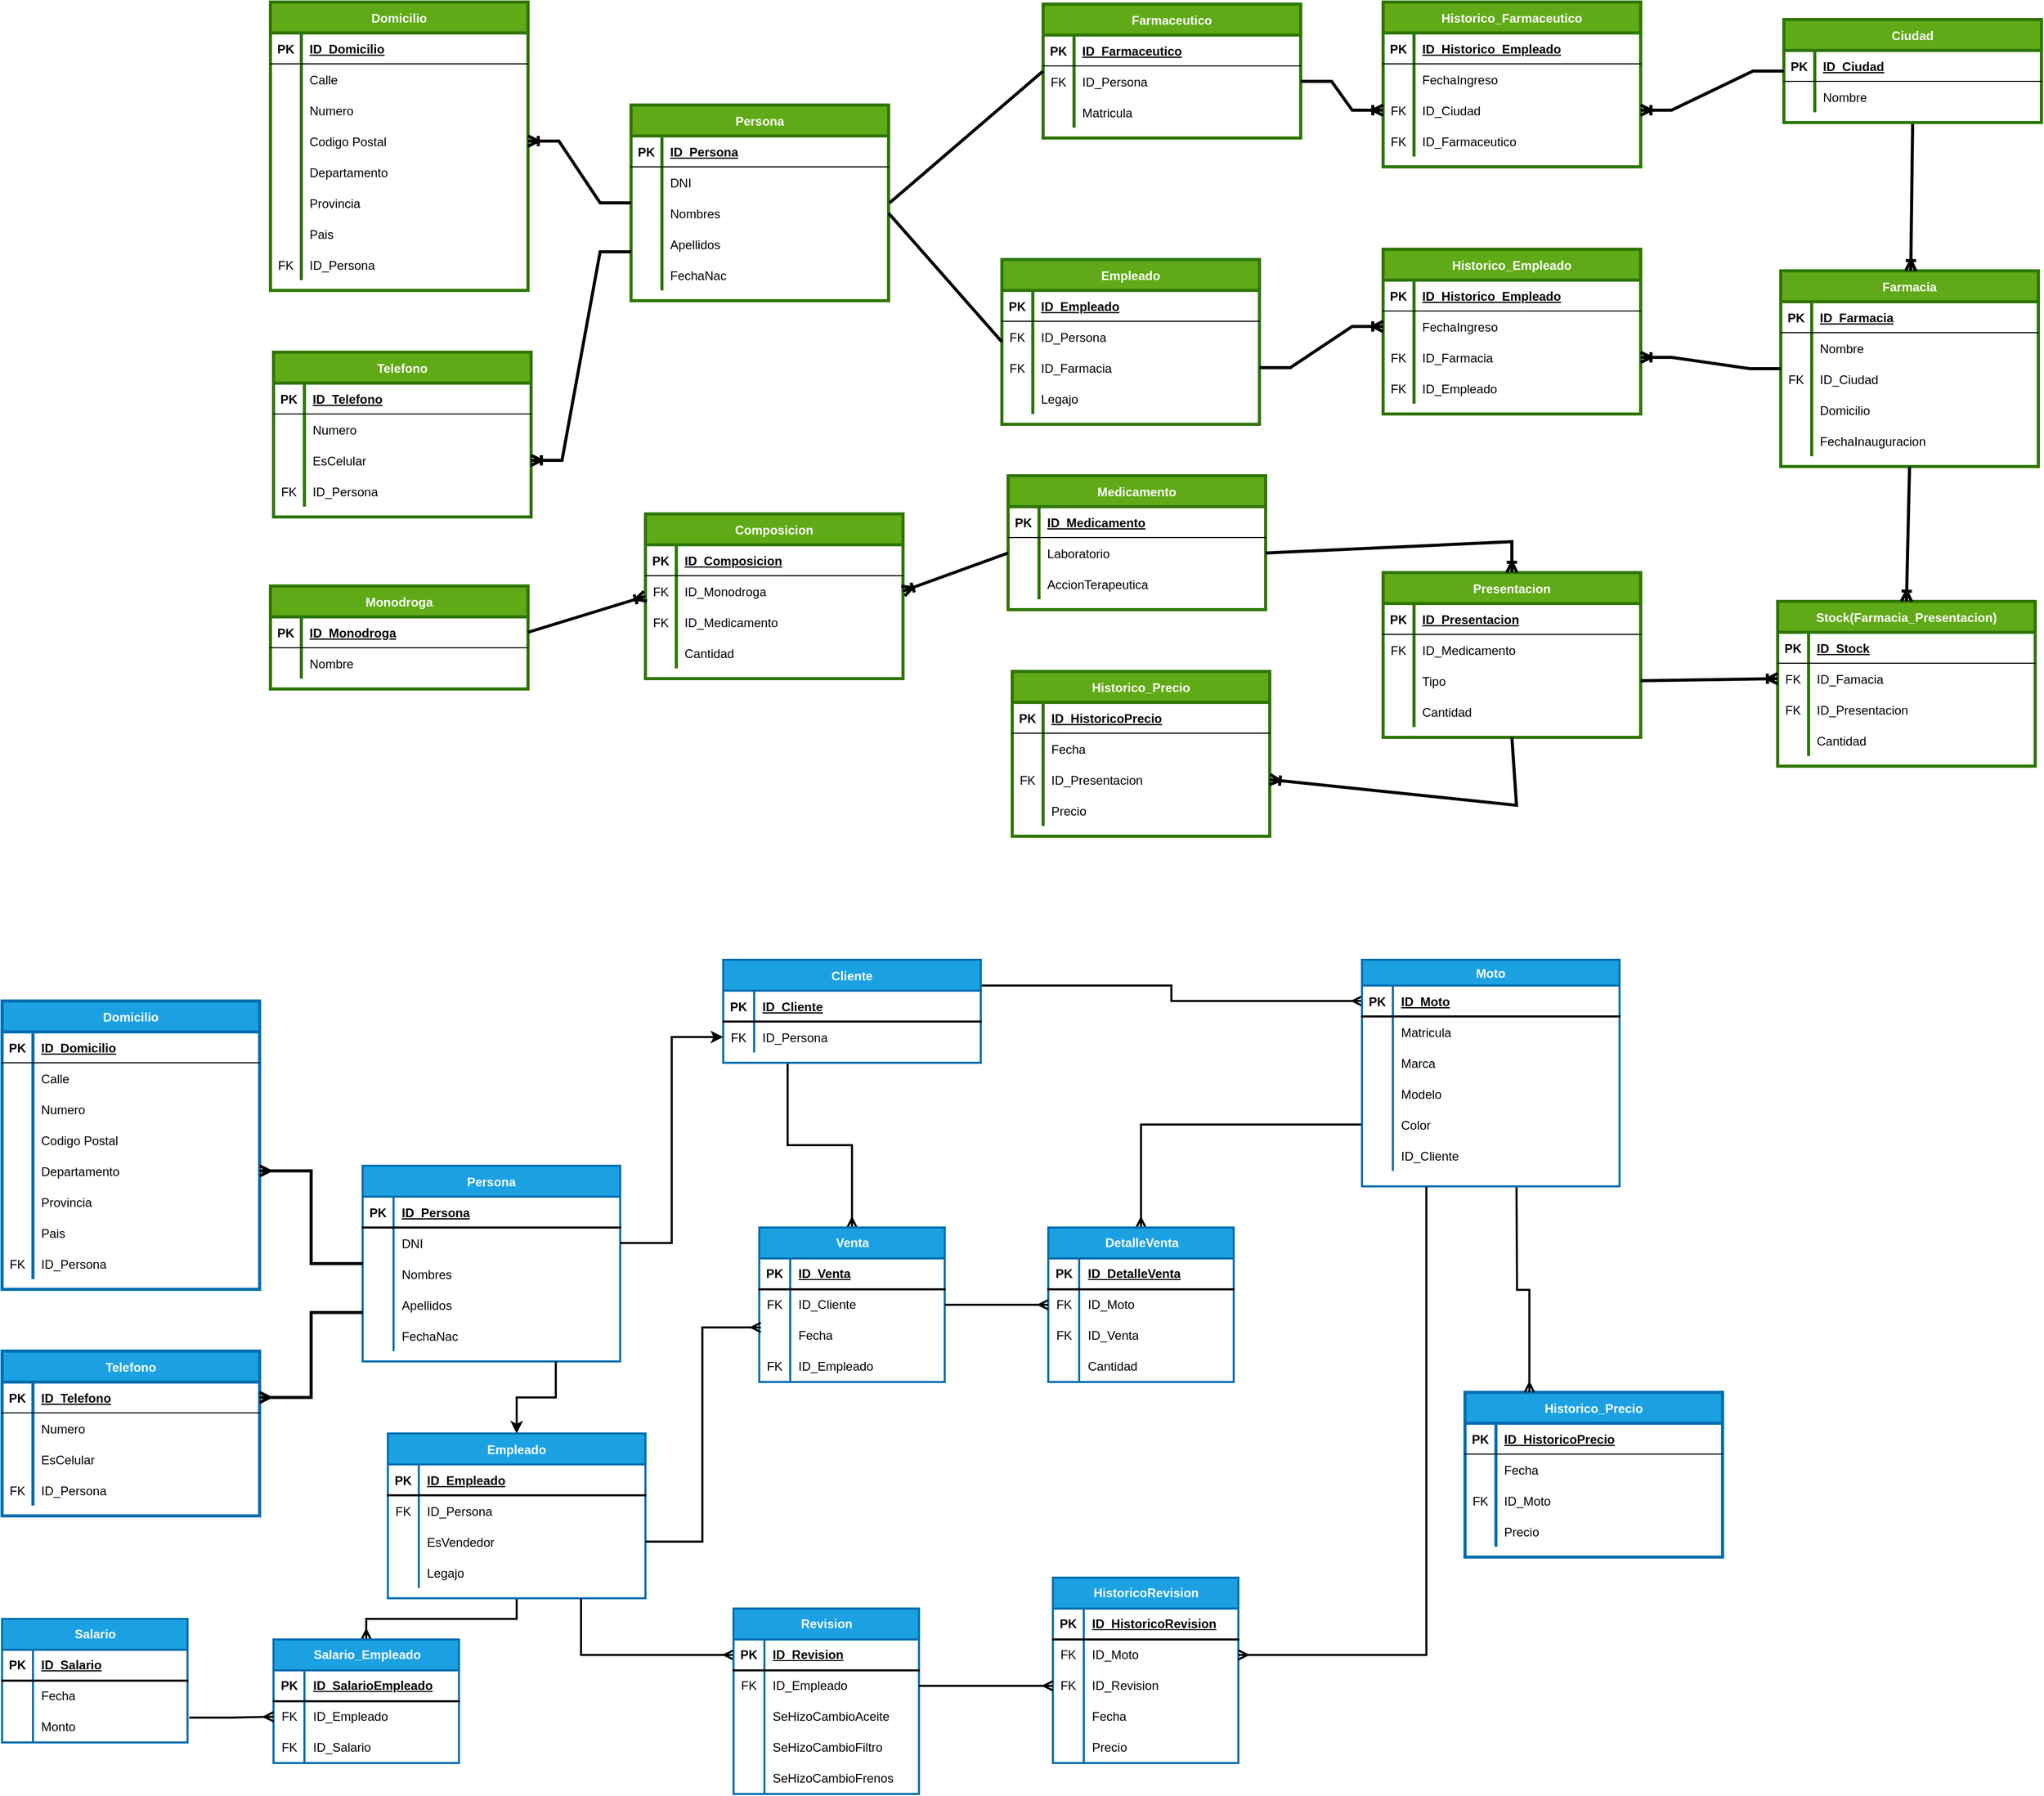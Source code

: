 <mxfile version="24.4.13" type="device" pages="2">
  <diagram id="R2lEEEUBdFMjLlhIrx00" name="Page-1">
    <mxGraphModel dx="1904" dy="1356" grid="1" gridSize="10" guides="1" tooltips="1" connect="1" arrows="1" fold="1" page="0" pageScale="1" pageWidth="850" pageHeight="1100" background="none" math="0" shadow="0" extFonts="Permanent Marker^https://fonts.googleapis.com/css?family=Permanent+Marker">
      <root>
        <mxCell id="0" />
        <mxCell id="1" parent="0" />
        <mxCell id="C-vyLk0tnHw3VtMMgP7b-23" value="Persona" style="shape=table;startSize=30;container=1;collapsible=1;childLayout=tableLayout;fixedRows=1;rowLines=0;fontStyle=1;align=center;resizeLast=1;strokeWidth=3;fillColor=#60a917;fontColor=#ffffff;strokeColor=#2D7600;" parent="1" vertex="1">
          <mxGeometry x="190.5" y="-450" width="250" height="190" as="geometry" />
        </mxCell>
        <mxCell id="C-vyLk0tnHw3VtMMgP7b-24" value="" style="shape=partialRectangle;collapsible=0;dropTarget=0;pointerEvents=0;fillColor=none;points=[[0,0.5],[1,0.5]];portConstraint=eastwest;top=0;left=0;right=0;bottom=1;" parent="C-vyLk0tnHw3VtMMgP7b-23" vertex="1">
          <mxGeometry y="30" width="250" height="30" as="geometry" />
        </mxCell>
        <mxCell id="C-vyLk0tnHw3VtMMgP7b-25" value="PK" style="shape=partialRectangle;overflow=hidden;connectable=0;fillColor=none;top=0;left=0;bottom=0;right=0;fontStyle=1;" parent="C-vyLk0tnHw3VtMMgP7b-24" vertex="1">
          <mxGeometry width="30" height="30" as="geometry">
            <mxRectangle width="30" height="30" as="alternateBounds" />
          </mxGeometry>
        </mxCell>
        <mxCell id="C-vyLk0tnHw3VtMMgP7b-26" value="ID_Persona" style="shape=partialRectangle;overflow=hidden;connectable=0;fillColor=none;top=0;left=0;bottom=0;right=0;align=left;spacingLeft=6;fontStyle=5;" parent="C-vyLk0tnHw3VtMMgP7b-24" vertex="1">
          <mxGeometry x="30" width="220" height="30" as="geometry">
            <mxRectangle width="220" height="30" as="alternateBounds" />
          </mxGeometry>
        </mxCell>
        <mxCell id="C-vyLk0tnHw3VtMMgP7b-27" value="" style="shape=partialRectangle;collapsible=0;dropTarget=0;pointerEvents=0;fillColor=none;points=[[0,0.5],[1,0.5]];portConstraint=eastwest;top=0;left=0;right=0;bottom=0;" parent="C-vyLk0tnHw3VtMMgP7b-23" vertex="1">
          <mxGeometry y="60" width="250" height="30" as="geometry" />
        </mxCell>
        <mxCell id="C-vyLk0tnHw3VtMMgP7b-28" value="" style="shape=partialRectangle;overflow=hidden;connectable=0;fillColor=none;top=0;left=0;bottom=0;right=0;" parent="C-vyLk0tnHw3VtMMgP7b-27" vertex="1">
          <mxGeometry width="30" height="30" as="geometry">
            <mxRectangle width="30" height="30" as="alternateBounds" />
          </mxGeometry>
        </mxCell>
        <mxCell id="C-vyLk0tnHw3VtMMgP7b-29" value="DNI" style="shape=partialRectangle;overflow=hidden;connectable=0;fillColor=none;top=0;left=0;bottom=0;right=0;align=left;spacingLeft=6;" parent="C-vyLk0tnHw3VtMMgP7b-27" vertex="1">
          <mxGeometry x="30" width="220" height="30" as="geometry">
            <mxRectangle width="220" height="30" as="alternateBounds" />
          </mxGeometry>
        </mxCell>
        <mxCell id="F-5NHjT5iDuBp2CNSMfs-55" style="shape=partialRectangle;collapsible=0;dropTarget=0;pointerEvents=0;fillColor=none;points=[[0,0.5],[1,0.5]];portConstraint=eastwest;top=0;left=0;right=0;bottom=0;" parent="C-vyLk0tnHw3VtMMgP7b-23" vertex="1">
          <mxGeometry y="90" width="250" height="30" as="geometry" />
        </mxCell>
        <mxCell id="F-5NHjT5iDuBp2CNSMfs-56" style="shape=partialRectangle;overflow=hidden;connectable=0;fillColor=none;top=0;left=0;bottom=0;right=0;" parent="F-5NHjT5iDuBp2CNSMfs-55" vertex="1">
          <mxGeometry width="30" height="30" as="geometry">
            <mxRectangle width="30" height="30" as="alternateBounds" />
          </mxGeometry>
        </mxCell>
        <mxCell id="F-5NHjT5iDuBp2CNSMfs-57" value="Nombres" style="shape=partialRectangle;overflow=hidden;connectable=0;fillColor=none;top=0;left=0;bottom=0;right=0;align=left;spacingLeft=6;" parent="F-5NHjT5iDuBp2CNSMfs-55" vertex="1">
          <mxGeometry x="30" width="220" height="30" as="geometry">
            <mxRectangle width="220" height="30" as="alternateBounds" />
          </mxGeometry>
        </mxCell>
        <mxCell id="F-5NHjT5iDuBp2CNSMfs-58" style="shape=partialRectangle;collapsible=0;dropTarget=0;pointerEvents=0;fillColor=none;points=[[0,0.5],[1,0.5]];portConstraint=eastwest;top=0;left=0;right=0;bottom=0;" parent="C-vyLk0tnHw3VtMMgP7b-23" vertex="1">
          <mxGeometry y="120" width="250" height="30" as="geometry" />
        </mxCell>
        <mxCell id="F-5NHjT5iDuBp2CNSMfs-59" style="shape=partialRectangle;overflow=hidden;connectable=0;fillColor=none;top=0;left=0;bottom=0;right=0;" parent="F-5NHjT5iDuBp2CNSMfs-58" vertex="1">
          <mxGeometry width="30" height="30" as="geometry">
            <mxRectangle width="30" height="30" as="alternateBounds" />
          </mxGeometry>
        </mxCell>
        <mxCell id="F-5NHjT5iDuBp2CNSMfs-60" value="Apellidos" style="shape=partialRectangle;overflow=hidden;connectable=0;fillColor=none;top=0;left=0;bottom=0;right=0;align=left;spacingLeft=6;" parent="F-5NHjT5iDuBp2CNSMfs-58" vertex="1">
          <mxGeometry x="30" width="220" height="30" as="geometry">
            <mxRectangle width="220" height="30" as="alternateBounds" />
          </mxGeometry>
        </mxCell>
        <mxCell id="F-5NHjT5iDuBp2CNSMfs-61" style="shape=partialRectangle;collapsible=0;dropTarget=0;pointerEvents=0;fillColor=none;points=[[0,0.5],[1,0.5]];portConstraint=eastwest;top=0;left=0;right=0;bottom=0;" parent="C-vyLk0tnHw3VtMMgP7b-23" vertex="1">
          <mxGeometry y="150" width="250" height="30" as="geometry" />
        </mxCell>
        <mxCell id="F-5NHjT5iDuBp2CNSMfs-62" style="shape=partialRectangle;overflow=hidden;connectable=0;fillColor=none;top=0;left=0;bottom=0;right=0;" parent="F-5NHjT5iDuBp2CNSMfs-61" vertex="1">
          <mxGeometry width="30" height="30" as="geometry">
            <mxRectangle width="30" height="30" as="alternateBounds" />
          </mxGeometry>
        </mxCell>
        <mxCell id="F-5NHjT5iDuBp2CNSMfs-63" value="FechaNac" style="shape=partialRectangle;overflow=hidden;connectable=0;fillColor=none;top=0;left=0;bottom=0;right=0;align=left;spacingLeft=6;" parent="F-5NHjT5iDuBp2CNSMfs-61" vertex="1">
          <mxGeometry x="30" width="220" height="30" as="geometry">
            <mxRectangle width="220" height="30" as="alternateBounds" />
          </mxGeometry>
        </mxCell>
        <mxCell id="AZAVhFIUdztOWwfiRO6B-159" style="edgeStyle=orthogonalEdgeStyle;rounded=0;orthogonalLoop=1;jettySize=auto;html=1;exitX=1;exitY=0.5;exitDx=0;exitDy=0;entryX=1;entryY=0.5;entryDx=0;entryDy=0;strokeWidth=2;" parent="1" source="AZAVhFIUdztOWwfiRO6B-99" target="AZAVhFIUdztOWwfiRO6B-95" edge="1">
          <mxGeometry relative="1" as="geometry" />
        </mxCell>
        <mxCell id="F-5NHjT5iDuBp2CNSMfs-15" value="Telefono" style="shape=table;startSize=30;container=1;collapsible=1;childLayout=tableLayout;fixedRows=1;rowLines=0;fontStyle=1;align=center;resizeLast=1;strokeWidth=3;fillColor=#60a917;fontColor=#ffffff;strokeColor=#2D7600;" parent="1" vertex="1">
          <mxGeometry x="-156.5" y="-210" width="250" height="160" as="geometry" />
        </mxCell>
        <mxCell id="F-5NHjT5iDuBp2CNSMfs-16" value="" style="shape=partialRectangle;collapsible=0;dropTarget=0;pointerEvents=0;fillColor=none;points=[[0,0.5],[1,0.5]];portConstraint=eastwest;top=0;left=0;right=0;bottom=1;" parent="F-5NHjT5iDuBp2CNSMfs-15" vertex="1">
          <mxGeometry y="30" width="250" height="30" as="geometry" />
        </mxCell>
        <mxCell id="F-5NHjT5iDuBp2CNSMfs-17" value="PK" style="shape=partialRectangle;overflow=hidden;connectable=0;fillColor=none;top=0;left=0;bottom=0;right=0;fontStyle=1;" parent="F-5NHjT5iDuBp2CNSMfs-16" vertex="1">
          <mxGeometry width="30" height="30" as="geometry">
            <mxRectangle width="30" height="30" as="alternateBounds" />
          </mxGeometry>
        </mxCell>
        <mxCell id="F-5NHjT5iDuBp2CNSMfs-18" value="ID_Telefono" style="shape=partialRectangle;overflow=hidden;connectable=0;fillColor=none;top=0;left=0;bottom=0;right=0;align=left;spacingLeft=6;fontStyle=5;" parent="F-5NHjT5iDuBp2CNSMfs-16" vertex="1">
          <mxGeometry x="30" width="220" height="30" as="geometry">
            <mxRectangle width="220" height="30" as="alternateBounds" />
          </mxGeometry>
        </mxCell>
        <mxCell id="F-5NHjT5iDuBp2CNSMfs-19" value="" style="shape=partialRectangle;collapsible=0;dropTarget=0;pointerEvents=0;fillColor=none;points=[[0,0.5],[1,0.5]];portConstraint=eastwest;top=0;left=0;right=0;bottom=0;" parent="F-5NHjT5iDuBp2CNSMfs-15" vertex="1">
          <mxGeometry y="60" width="250" height="30" as="geometry" />
        </mxCell>
        <mxCell id="F-5NHjT5iDuBp2CNSMfs-20" value="" style="shape=partialRectangle;overflow=hidden;connectable=0;fillColor=none;top=0;left=0;bottom=0;right=0;" parent="F-5NHjT5iDuBp2CNSMfs-19" vertex="1">
          <mxGeometry width="30" height="30" as="geometry">
            <mxRectangle width="30" height="30" as="alternateBounds" />
          </mxGeometry>
        </mxCell>
        <mxCell id="F-5NHjT5iDuBp2CNSMfs-21" value="Numero" style="shape=partialRectangle;overflow=hidden;connectable=0;fillColor=none;top=0;left=0;bottom=0;right=0;align=left;spacingLeft=6;" parent="F-5NHjT5iDuBp2CNSMfs-19" vertex="1">
          <mxGeometry x="30" width="220" height="30" as="geometry">
            <mxRectangle width="220" height="30" as="alternateBounds" />
          </mxGeometry>
        </mxCell>
        <mxCell id="F-5NHjT5iDuBp2CNSMfs-24" style="shape=partialRectangle;collapsible=0;dropTarget=0;pointerEvents=0;fillColor=none;points=[[0,0.5],[1,0.5]];portConstraint=eastwest;top=0;left=0;right=0;bottom=0;" parent="F-5NHjT5iDuBp2CNSMfs-15" vertex="1">
          <mxGeometry y="90" width="250" height="30" as="geometry" />
        </mxCell>
        <mxCell id="F-5NHjT5iDuBp2CNSMfs-25" style="shape=partialRectangle;overflow=hidden;connectable=0;fillColor=none;top=0;left=0;bottom=0;right=0;" parent="F-5NHjT5iDuBp2CNSMfs-24" vertex="1">
          <mxGeometry width="30" height="30" as="geometry">
            <mxRectangle width="30" height="30" as="alternateBounds" />
          </mxGeometry>
        </mxCell>
        <mxCell id="F-5NHjT5iDuBp2CNSMfs-26" value="EsCelular" style="shape=partialRectangle;overflow=hidden;connectable=0;fillColor=none;top=0;left=0;bottom=0;right=0;align=left;spacingLeft=6;" parent="F-5NHjT5iDuBp2CNSMfs-24" vertex="1">
          <mxGeometry x="30" width="220" height="30" as="geometry">
            <mxRectangle width="220" height="30" as="alternateBounds" />
          </mxGeometry>
        </mxCell>
        <mxCell id="F-5NHjT5iDuBp2CNSMfs-27" style="shape=partialRectangle;collapsible=0;dropTarget=0;pointerEvents=0;fillColor=none;points=[[0,0.5],[1,0.5]];portConstraint=eastwest;top=0;left=0;right=0;bottom=0;" parent="F-5NHjT5iDuBp2CNSMfs-15" vertex="1">
          <mxGeometry y="120" width="250" height="30" as="geometry" />
        </mxCell>
        <mxCell id="F-5NHjT5iDuBp2CNSMfs-28" value="FK" style="shape=partialRectangle;overflow=hidden;connectable=0;fillColor=none;top=0;left=0;bottom=0;right=0;" parent="F-5NHjT5iDuBp2CNSMfs-27" vertex="1">
          <mxGeometry width="30" height="30" as="geometry">
            <mxRectangle width="30" height="30" as="alternateBounds" />
          </mxGeometry>
        </mxCell>
        <mxCell id="F-5NHjT5iDuBp2CNSMfs-29" value="ID_Persona" style="shape=partialRectangle;overflow=hidden;connectable=0;fillColor=none;top=0;left=0;bottom=0;right=0;align=left;spacingLeft=6;" parent="F-5NHjT5iDuBp2CNSMfs-27" vertex="1">
          <mxGeometry x="30" width="220" height="30" as="geometry">
            <mxRectangle width="220" height="30" as="alternateBounds" />
          </mxGeometry>
        </mxCell>
        <mxCell id="F-5NHjT5iDuBp2CNSMfs-30" value="Domicilio" style="shape=table;startSize=30;container=1;collapsible=1;childLayout=tableLayout;fixedRows=1;rowLines=0;fontStyle=1;align=center;resizeLast=1;strokeWidth=3;fillColor=#60a917;fontColor=#ffffff;strokeColor=#2D7600;" parent="1" vertex="1">
          <mxGeometry x="-159.5" y="-550" width="250" height="280" as="geometry" />
        </mxCell>
        <mxCell id="F-5NHjT5iDuBp2CNSMfs-31" value="" style="shape=partialRectangle;collapsible=0;dropTarget=0;pointerEvents=0;fillColor=none;points=[[0,0.5],[1,0.5]];portConstraint=eastwest;top=0;left=0;right=0;bottom=1;" parent="F-5NHjT5iDuBp2CNSMfs-30" vertex="1">
          <mxGeometry y="30" width="250" height="30" as="geometry" />
        </mxCell>
        <mxCell id="F-5NHjT5iDuBp2CNSMfs-32" value="PK" style="shape=partialRectangle;overflow=hidden;connectable=0;fillColor=none;top=0;left=0;bottom=0;right=0;fontStyle=1;" parent="F-5NHjT5iDuBp2CNSMfs-31" vertex="1">
          <mxGeometry width="30" height="30" as="geometry">
            <mxRectangle width="30" height="30" as="alternateBounds" />
          </mxGeometry>
        </mxCell>
        <mxCell id="F-5NHjT5iDuBp2CNSMfs-33" value="ID_Domicilio" style="shape=partialRectangle;overflow=hidden;connectable=0;fillColor=none;top=0;left=0;bottom=0;right=0;align=left;spacingLeft=6;fontStyle=5;" parent="F-5NHjT5iDuBp2CNSMfs-31" vertex="1">
          <mxGeometry x="30" width="220" height="30" as="geometry">
            <mxRectangle width="220" height="30" as="alternateBounds" />
          </mxGeometry>
        </mxCell>
        <mxCell id="F-5NHjT5iDuBp2CNSMfs-34" value="" style="shape=partialRectangle;collapsible=0;dropTarget=0;pointerEvents=0;fillColor=none;points=[[0,0.5],[1,0.5]];portConstraint=eastwest;top=0;left=0;right=0;bottom=0;" parent="F-5NHjT5iDuBp2CNSMfs-30" vertex="1">
          <mxGeometry y="60" width="250" height="30" as="geometry" />
        </mxCell>
        <mxCell id="F-5NHjT5iDuBp2CNSMfs-35" value="" style="shape=partialRectangle;overflow=hidden;connectable=0;fillColor=none;top=0;left=0;bottom=0;right=0;" parent="F-5NHjT5iDuBp2CNSMfs-34" vertex="1">
          <mxGeometry width="30" height="30" as="geometry">
            <mxRectangle width="30" height="30" as="alternateBounds" />
          </mxGeometry>
        </mxCell>
        <mxCell id="F-5NHjT5iDuBp2CNSMfs-36" value="Calle" style="shape=partialRectangle;overflow=hidden;connectable=0;fillColor=none;top=0;left=0;bottom=0;right=0;align=left;spacingLeft=6;" parent="F-5NHjT5iDuBp2CNSMfs-34" vertex="1">
          <mxGeometry x="30" width="220" height="30" as="geometry">
            <mxRectangle width="220" height="30" as="alternateBounds" />
          </mxGeometry>
        </mxCell>
        <mxCell id="F-5NHjT5iDuBp2CNSMfs-37" style="shape=partialRectangle;collapsible=0;dropTarget=0;pointerEvents=0;fillColor=none;points=[[0,0.5],[1,0.5]];portConstraint=eastwest;top=0;left=0;right=0;bottom=0;" parent="F-5NHjT5iDuBp2CNSMfs-30" vertex="1">
          <mxGeometry y="90" width="250" height="30" as="geometry" />
        </mxCell>
        <mxCell id="F-5NHjT5iDuBp2CNSMfs-38" style="shape=partialRectangle;overflow=hidden;connectable=0;fillColor=none;top=0;left=0;bottom=0;right=0;" parent="F-5NHjT5iDuBp2CNSMfs-37" vertex="1">
          <mxGeometry width="30" height="30" as="geometry">
            <mxRectangle width="30" height="30" as="alternateBounds" />
          </mxGeometry>
        </mxCell>
        <mxCell id="F-5NHjT5iDuBp2CNSMfs-39" value="Numero" style="shape=partialRectangle;overflow=hidden;connectable=0;fillColor=none;top=0;left=0;bottom=0;right=0;align=left;spacingLeft=6;" parent="F-5NHjT5iDuBp2CNSMfs-37" vertex="1">
          <mxGeometry x="30" width="220" height="30" as="geometry">
            <mxRectangle width="220" height="30" as="alternateBounds" />
          </mxGeometry>
        </mxCell>
        <mxCell id="F-5NHjT5iDuBp2CNSMfs-40" style="shape=partialRectangle;collapsible=0;dropTarget=0;pointerEvents=0;fillColor=none;points=[[0,0.5],[1,0.5]];portConstraint=eastwest;top=0;left=0;right=0;bottom=0;" parent="F-5NHjT5iDuBp2CNSMfs-30" vertex="1">
          <mxGeometry y="120" width="250" height="30" as="geometry" />
        </mxCell>
        <mxCell id="F-5NHjT5iDuBp2CNSMfs-41" style="shape=partialRectangle;overflow=hidden;connectable=0;fillColor=none;top=0;left=0;bottom=0;right=0;" parent="F-5NHjT5iDuBp2CNSMfs-40" vertex="1">
          <mxGeometry width="30" height="30" as="geometry">
            <mxRectangle width="30" height="30" as="alternateBounds" />
          </mxGeometry>
        </mxCell>
        <mxCell id="F-5NHjT5iDuBp2CNSMfs-42" value="Codigo Postal" style="shape=partialRectangle;overflow=hidden;connectable=0;fillColor=none;top=0;left=0;bottom=0;right=0;align=left;spacingLeft=6;" parent="F-5NHjT5iDuBp2CNSMfs-40" vertex="1">
          <mxGeometry x="30" width="220" height="30" as="geometry">
            <mxRectangle width="220" height="30" as="alternateBounds" />
          </mxGeometry>
        </mxCell>
        <mxCell id="F-5NHjT5iDuBp2CNSMfs-49" style="shape=partialRectangle;collapsible=0;dropTarget=0;pointerEvents=0;fillColor=none;points=[[0,0.5],[1,0.5]];portConstraint=eastwest;top=0;left=0;right=0;bottom=0;" parent="F-5NHjT5iDuBp2CNSMfs-30" vertex="1">
          <mxGeometry y="150" width="250" height="30" as="geometry" />
        </mxCell>
        <mxCell id="F-5NHjT5iDuBp2CNSMfs-50" style="shape=partialRectangle;overflow=hidden;connectable=0;fillColor=none;top=0;left=0;bottom=0;right=0;" parent="F-5NHjT5iDuBp2CNSMfs-49" vertex="1">
          <mxGeometry width="30" height="30" as="geometry">
            <mxRectangle width="30" height="30" as="alternateBounds" />
          </mxGeometry>
        </mxCell>
        <mxCell id="F-5NHjT5iDuBp2CNSMfs-51" value="Departamento" style="shape=partialRectangle;overflow=hidden;connectable=0;fillColor=none;top=0;left=0;bottom=0;right=0;align=left;spacingLeft=6;" parent="F-5NHjT5iDuBp2CNSMfs-49" vertex="1">
          <mxGeometry x="30" width="220" height="30" as="geometry">
            <mxRectangle width="220" height="30" as="alternateBounds" />
          </mxGeometry>
        </mxCell>
        <mxCell id="F-5NHjT5iDuBp2CNSMfs-46" style="shape=partialRectangle;collapsible=0;dropTarget=0;pointerEvents=0;fillColor=none;points=[[0,0.5],[1,0.5]];portConstraint=eastwest;top=0;left=0;right=0;bottom=0;" parent="F-5NHjT5iDuBp2CNSMfs-30" vertex="1">
          <mxGeometry y="180" width="250" height="30" as="geometry" />
        </mxCell>
        <mxCell id="F-5NHjT5iDuBp2CNSMfs-47" style="shape=partialRectangle;overflow=hidden;connectable=0;fillColor=none;top=0;left=0;bottom=0;right=0;" parent="F-5NHjT5iDuBp2CNSMfs-46" vertex="1">
          <mxGeometry width="30" height="30" as="geometry">
            <mxRectangle width="30" height="30" as="alternateBounds" />
          </mxGeometry>
        </mxCell>
        <mxCell id="F-5NHjT5iDuBp2CNSMfs-48" value="Provincia" style="shape=partialRectangle;overflow=hidden;connectable=0;fillColor=none;top=0;left=0;bottom=0;right=0;align=left;spacingLeft=6;" parent="F-5NHjT5iDuBp2CNSMfs-46" vertex="1">
          <mxGeometry x="30" width="220" height="30" as="geometry">
            <mxRectangle width="220" height="30" as="alternateBounds" />
          </mxGeometry>
        </mxCell>
        <mxCell id="F-5NHjT5iDuBp2CNSMfs-43" style="shape=partialRectangle;collapsible=0;dropTarget=0;pointerEvents=0;fillColor=none;points=[[0,0.5],[1,0.5]];portConstraint=eastwest;top=0;left=0;right=0;bottom=0;" parent="F-5NHjT5iDuBp2CNSMfs-30" vertex="1">
          <mxGeometry y="210" width="250" height="30" as="geometry" />
        </mxCell>
        <mxCell id="F-5NHjT5iDuBp2CNSMfs-44" style="shape=partialRectangle;overflow=hidden;connectable=0;fillColor=none;top=0;left=0;bottom=0;right=0;" parent="F-5NHjT5iDuBp2CNSMfs-43" vertex="1">
          <mxGeometry width="30" height="30" as="geometry">
            <mxRectangle width="30" height="30" as="alternateBounds" />
          </mxGeometry>
        </mxCell>
        <mxCell id="F-5NHjT5iDuBp2CNSMfs-45" value="Pais" style="shape=partialRectangle;overflow=hidden;connectable=0;fillColor=none;top=0;left=0;bottom=0;right=0;align=left;spacingLeft=6;" parent="F-5NHjT5iDuBp2CNSMfs-43" vertex="1">
          <mxGeometry x="30" width="220" height="30" as="geometry">
            <mxRectangle width="220" height="30" as="alternateBounds" />
          </mxGeometry>
        </mxCell>
        <mxCell id="F-5NHjT5iDuBp2CNSMfs-52" style="shape=partialRectangle;collapsible=0;dropTarget=0;pointerEvents=0;fillColor=none;points=[[0,0.5],[1,0.5]];portConstraint=eastwest;top=0;left=0;right=0;bottom=0;" parent="F-5NHjT5iDuBp2CNSMfs-30" vertex="1">
          <mxGeometry y="240" width="250" height="30" as="geometry" />
        </mxCell>
        <mxCell id="F-5NHjT5iDuBp2CNSMfs-53" value="FK" style="shape=partialRectangle;overflow=hidden;connectable=0;fillColor=none;top=0;left=0;bottom=0;right=0;" parent="F-5NHjT5iDuBp2CNSMfs-52" vertex="1">
          <mxGeometry width="30" height="30" as="geometry">
            <mxRectangle width="30" height="30" as="alternateBounds" />
          </mxGeometry>
        </mxCell>
        <mxCell id="F-5NHjT5iDuBp2CNSMfs-54" value="ID_Persona" style="shape=partialRectangle;overflow=hidden;connectable=0;fillColor=none;top=0;left=0;bottom=0;right=0;align=left;spacingLeft=6;" parent="F-5NHjT5iDuBp2CNSMfs-52" vertex="1">
          <mxGeometry x="30" width="220" height="30" as="geometry">
            <mxRectangle width="220" height="30" as="alternateBounds" />
          </mxGeometry>
        </mxCell>
        <mxCell id="F-5NHjT5iDuBp2CNSMfs-70" value="Empleado" style="shape=table;startSize=30;container=1;collapsible=1;childLayout=tableLayout;fixedRows=1;rowLines=0;fontStyle=1;align=center;resizeLast=1;strokeWidth=3;fillColor=#60a917;fontColor=#ffffff;strokeColor=#2D7600;" parent="1" vertex="1">
          <mxGeometry x="550.5" y="-300" width="250" height="160" as="geometry" />
        </mxCell>
        <mxCell id="F-5NHjT5iDuBp2CNSMfs-71" value="" style="shape=partialRectangle;collapsible=0;dropTarget=0;pointerEvents=0;fillColor=none;points=[[0,0.5],[1,0.5]];portConstraint=eastwest;top=0;left=0;right=0;bottom=1;" parent="F-5NHjT5iDuBp2CNSMfs-70" vertex="1">
          <mxGeometry y="30" width="250" height="30" as="geometry" />
        </mxCell>
        <mxCell id="F-5NHjT5iDuBp2CNSMfs-72" value="PK" style="shape=partialRectangle;overflow=hidden;connectable=0;fillColor=none;top=0;left=0;bottom=0;right=0;fontStyle=1;" parent="F-5NHjT5iDuBp2CNSMfs-71" vertex="1">
          <mxGeometry width="30" height="30" as="geometry">
            <mxRectangle width="30" height="30" as="alternateBounds" />
          </mxGeometry>
        </mxCell>
        <mxCell id="F-5NHjT5iDuBp2CNSMfs-73" value="ID_Empleado" style="shape=partialRectangle;overflow=hidden;connectable=0;fillColor=none;top=0;left=0;bottom=0;right=0;align=left;spacingLeft=6;fontStyle=5;" parent="F-5NHjT5iDuBp2CNSMfs-71" vertex="1">
          <mxGeometry x="30" width="220" height="30" as="geometry">
            <mxRectangle width="220" height="30" as="alternateBounds" />
          </mxGeometry>
        </mxCell>
        <mxCell id="F-5NHjT5iDuBp2CNSMfs-74" value="" style="shape=partialRectangle;collapsible=0;dropTarget=0;pointerEvents=0;fillColor=none;points=[[0,0.5],[1,0.5]];portConstraint=eastwest;top=0;left=0;right=0;bottom=0;" parent="F-5NHjT5iDuBp2CNSMfs-70" vertex="1">
          <mxGeometry y="60" width="250" height="30" as="geometry" />
        </mxCell>
        <mxCell id="F-5NHjT5iDuBp2CNSMfs-75" value="FK" style="shape=partialRectangle;overflow=hidden;connectable=0;fillColor=none;top=0;left=0;bottom=0;right=0;" parent="F-5NHjT5iDuBp2CNSMfs-74" vertex="1">
          <mxGeometry width="30" height="30" as="geometry">
            <mxRectangle width="30" height="30" as="alternateBounds" />
          </mxGeometry>
        </mxCell>
        <mxCell id="F-5NHjT5iDuBp2CNSMfs-76" value="ID_Persona" style="shape=partialRectangle;overflow=hidden;connectable=0;fillColor=none;top=0;left=0;bottom=0;right=0;align=left;spacingLeft=6;" parent="F-5NHjT5iDuBp2CNSMfs-74" vertex="1">
          <mxGeometry x="30" width="220" height="30" as="geometry">
            <mxRectangle width="220" height="30" as="alternateBounds" />
          </mxGeometry>
        </mxCell>
        <mxCell id="F-5NHjT5iDuBp2CNSMfs-77" style="shape=partialRectangle;collapsible=0;dropTarget=0;pointerEvents=0;fillColor=none;points=[[0,0.5],[1,0.5]];portConstraint=eastwest;top=0;left=0;right=0;bottom=0;" parent="F-5NHjT5iDuBp2CNSMfs-70" vertex="1">
          <mxGeometry y="90" width="250" height="30" as="geometry" />
        </mxCell>
        <mxCell id="F-5NHjT5iDuBp2CNSMfs-78" value="FK" style="shape=partialRectangle;overflow=hidden;connectable=0;fillColor=none;top=0;left=0;bottom=0;right=0;" parent="F-5NHjT5iDuBp2CNSMfs-77" vertex="1">
          <mxGeometry width="30" height="30" as="geometry">
            <mxRectangle width="30" height="30" as="alternateBounds" />
          </mxGeometry>
        </mxCell>
        <mxCell id="F-5NHjT5iDuBp2CNSMfs-79" value="ID_Farmacia" style="shape=partialRectangle;overflow=hidden;connectable=0;fillColor=none;top=0;left=0;bottom=0;right=0;align=left;spacingLeft=6;" parent="F-5NHjT5iDuBp2CNSMfs-77" vertex="1">
          <mxGeometry x="30" width="220" height="30" as="geometry">
            <mxRectangle width="220" height="30" as="alternateBounds" />
          </mxGeometry>
        </mxCell>
        <mxCell id="F-5NHjT5iDuBp2CNSMfs-239" style="shape=partialRectangle;collapsible=0;dropTarget=0;pointerEvents=0;fillColor=none;points=[[0,0.5],[1,0.5]];portConstraint=eastwest;top=0;left=0;right=0;bottom=0;" parent="F-5NHjT5iDuBp2CNSMfs-70" vertex="1">
          <mxGeometry y="120" width="250" height="30" as="geometry" />
        </mxCell>
        <mxCell id="F-5NHjT5iDuBp2CNSMfs-240" style="shape=partialRectangle;overflow=hidden;connectable=0;fillColor=none;top=0;left=0;bottom=0;right=0;" parent="F-5NHjT5iDuBp2CNSMfs-239" vertex="1">
          <mxGeometry width="30" height="30" as="geometry">
            <mxRectangle width="30" height="30" as="alternateBounds" />
          </mxGeometry>
        </mxCell>
        <mxCell id="F-5NHjT5iDuBp2CNSMfs-241" value="Legajo" style="shape=partialRectangle;overflow=hidden;connectable=0;fillColor=none;top=0;left=0;bottom=0;right=0;align=left;spacingLeft=6;" parent="F-5NHjT5iDuBp2CNSMfs-239" vertex="1">
          <mxGeometry x="30" width="220" height="30" as="geometry">
            <mxRectangle width="220" height="30" as="alternateBounds" />
          </mxGeometry>
        </mxCell>
        <mxCell id="F-5NHjT5iDuBp2CNSMfs-86" value="Farmaceutico" style="shape=table;startSize=30;container=1;collapsible=1;childLayout=tableLayout;fixedRows=1;rowLines=0;fontStyle=1;align=center;resizeLast=1;strokeWidth=3;fillColor=#60a917;fontColor=#ffffff;strokeColor=#2D7600;" parent="1" vertex="1">
          <mxGeometry x="590.5" y="-548" width="250" height="130" as="geometry" />
        </mxCell>
        <mxCell id="F-5NHjT5iDuBp2CNSMfs-87" value="" style="shape=partialRectangle;collapsible=0;dropTarget=0;pointerEvents=0;fillColor=none;points=[[0,0.5],[1,0.5]];portConstraint=eastwest;top=0;left=0;right=0;bottom=1;" parent="F-5NHjT5iDuBp2CNSMfs-86" vertex="1">
          <mxGeometry y="30" width="250" height="30" as="geometry" />
        </mxCell>
        <mxCell id="F-5NHjT5iDuBp2CNSMfs-88" value="PK" style="shape=partialRectangle;overflow=hidden;connectable=0;fillColor=none;top=0;left=0;bottom=0;right=0;fontStyle=1;" parent="F-5NHjT5iDuBp2CNSMfs-87" vertex="1">
          <mxGeometry width="30" height="30" as="geometry">
            <mxRectangle width="30" height="30" as="alternateBounds" />
          </mxGeometry>
        </mxCell>
        <mxCell id="F-5NHjT5iDuBp2CNSMfs-89" value="ID_Farmaceutico" style="shape=partialRectangle;overflow=hidden;connectable=0;fillColor=none;top=0;left=0;bottom=0;right=0;align=left;spacingLeft=6;fontStyle=5;" parent="F-5NHjT5iDuBp2CNSMfs-87" vertex="1">
          <mxGeometry x="30" width="220" height="30" as="geometry">
            <mxRectangle width="220" height="30" as="alternateBounds" />
          </mxGeometry>
        </mxCell>
        <mxCell id="F-5NHjT5iDuBp2CNSMfs-90" value="" style="shape=partialRectangle;collapsible=0;dropTarget=0;pointerEvents=0;fillColor=none;points=[[0,0.5],[1,0.5]];portConstraint=eastwest;top=0;left=0;right=0;bottom=0;" parent="F-5NHjT5iDuBp2CNSMfs-86" vertex="1">
          <mxGeometry y="60" width="250" height="30" as="geometry" />
        </mxCell>
        <mxCell id="F-5NHjT5iDuBp2CNSMfs-91" value="FK" style="shape=partialRectangle;overflow=hidden;connectable=0;fillColor=none;top=0;left=0;bottom=0;right=0;" parent="F-5NHjT5iDuBp2CNSMfs-90" vertex="1">
          <mxGeometry width="30" height="30" as="geometry">
            <mxRectangle width="30" height="30" as="alternateBounds" />
          </mxGeometry>
        </mxCell>
        <mxCell id="F-5NHjT5iDuBp2CNSMfs-92" value="ID_Persona" style="shape=partialRectangle;overflow=hidden;connectable=0;fillColor=none;top=0;left=0;bottom=0;right=0;align=left;spacingLeft=6;" parent="F-5NHjT5iDuBp2CNSMfs-90" vertex="1">
          <mxGeometry x="30" width="220" height="30" as="geometry">
            <mxRectangle width="220" height="30" as="alternateBounds" />
          </mxGeometry>
        </mxCell>
        <mxCell id="F-5NHjT5iDuBp2CNSMfs-236" style="shape=partialRectangle;collapsible=0;dropTarget=0;pointerEvents=0;fillColor=none;points=[[0,0.5],[1,0.5]];portConstraint=eastwest;top=0;left=0;right=0;bottom=0;" parent="F-5NHjT5iDuBp2CNSMfs-86" vertex="1">
          <mxGeometry y="90" width="250" height="30" as="geometry" />
        </mxCell>
        <mxCell id="F-5NHjT5iDuBp2CNSMfs-237" style="shape=partialRectangle;overflow=hidden;connectable=0;fillColor=none;top=0;left=0;bottom=0;right=0;" parent="F-5NHjT5iDuBp2CNSMfs-236" vertex="1">
          <mxGeometry width="30" height="30" as="geometry">
            <mxRectangle width="30" height="30" as="alternateBounds" />
          </mxGeometry>
        </mxCell>
        <mxCell id="F-5NHjT5iDuBp2CNSMfs-238" value="Matricula" style="shape=partialRectangle;overflow=hidden;connectable=0;fillColor=none;top=0;left=0;bottom=0;right=0;align=left;spacingLeft=6;" parent="F-5NHjT5iDuBp2CNSMfs-236" vertex="1">
          <mxGeometry x="30" width="220" height="30" as="geometry">
            <mxRectangle width="220" height="30" as="alternateBounds" />
          </mxGeometry>
        </mxCell>
        <mxCell id="F-5NHjT5iDuBp2CNSMfs-96" value="Farmacia" style="shape=table;startSize=30;container=1;collapsible=1;childLayout=tableLayout;fixedRows=1;rowLines=0;fontStyle=1;align=center;resizeLast=1;strokeWidth=3;fillColor=#60a917;fontColor=#ffffff;strokeColor=#2D7600;" parent="1" vertex="1">
          <mxGeometry x="1306.5" y="-289" width="250" height="190" as="geometry" />
        </mxCell>
        <mxCell id="F-5NHjT5iDuBp2CNSMfs-97" value="" style="shape=partialRectangle;collapsible=0;dropTarget=0;pointerEvents=0;fillColor=none;points=[[0,0.5],[1,0.5]];portConstraint=eastwest;top=0;left=0;right=0;bottom=1;" parent="F-5NHjT5iDuBp2CNSMfs-96" vertex="1">
          <mxGeometry y="30" width="250" height="30" as="geometry" />
        </mxCell>
        <mxCell id="F-5NHjT5iDuBp2CNSMfs-98" value="PK" style="shape=partialRectangle;overflow=hidden;connectable=0;fillColor=none;top=0;left=0;bottom=0;right=0;fontStyle=1;" parent="F-5NHjT5iDuBp2CNSMfs-97" vertex="1">
          <mxGeometry width="30" height="30" as="geometry">
            <mxRectangle width="30" height="30" as="alternateBounds" />
          </mxGeometry>
        </mxCell>
        <mxCell id="F-5NHjT5iDuBp2CNSMfs-99" value="ID_Farmacia" style="shape=partialRectangle;overflow=hidden;connectable=0;fillColor=none;top=0;left=0;bottom=0;right=0;align=left;spacingLeft=6;fontStyle=5;" parent="F-5NHjT5iDuBp2CNSMfs-97" vertex="1">
          <mxGeometry x="30" width="220" height="30" as="geometry">
            <mxRectangle width="220" height="30" as="alternateBounds" />
          </mxGeometry>
        </mxCell>
        <mxCell id="F-5NHjT5iDuBp2CNSMfs-125" style="shape=partialRectangle;collapsible=0;dropTarget=0;pointerEvents=0;fillColor=none;points=[[0,0.5],[1,0.5]];portConstraint=eastwest;top=0;left=0;right=0;bottom=0;" parent="F-5NHjT5iDuBp2CNSMfs-96" vertex="1">
          <mxGeometry y="60" width="250" height="30" as="geometry" />
        </mxCell>
        <mxCell id="F-5NHjT5iDuBp2CNSMfs-126" style="shape=partialRectangle;overflow=hidden;connectable=0;fillColor=none;top=0;left=0;bottom=0;right=0;" parent="F-5NHjT5iDuBp2CNSMfs-125" vertex="1">
          <mxGeometry width="30" height="30" as="geometry">
            <mxRectangle width="30" height="30" as="alternateBounds" />
          </mxGeometry>
        </mxCell>
        <mxCell id="F-5NHjT5iDuBp2CNSMfs-127" value="Nombre" style="shape=partialRectangle;overflow=hidden;connectable=0;fillColor=none;top=0;left=0;bottom=0;right=0;align=left;spacingLeft=6;" parent="F-5NHjT5iDuBp2CNSMfs-125" vertex="1">
          <mxGeometry x="30" width="220" height="30" as="geometry">
            <mxRectangle width="220" height="30" as="alternateBounds" />
          </mxGeometry>
        </mxCell>
        <mxCell id="F-5NHjT5iDuBp2CNSMfs-128" style="shape=partialRectangle;collapsible=0;dropTarget=0;pointerEvents=0;fillColor=none;points=[[0,0.5],[1,0.5]];portConstraint=eastwest;top=0;left=0;right=0;bottom=0;" parent="F-5NHjT5iDuBp2CNSMfs-96" vertex="1">
          <mxGeometry y="90" width="250" height="30" as="geometry" />
        </mxCell>
        <mxCell id="F-5NHjT5iDuBp2CNSMfs-129" value="FK" style="shape=partialRectangle;overflow=hidden;connectable=0;fillColor=none;top=0;left=0;bottom=0;right=0;" parent="F-5NHjT5iDuBp2CNSMfs-128" vertex="1">
          <mxGeometry width="30" height="30" as="geometry">
            <mxRectangle width="30" height="30" as="alternateBounds" />
          </mxGeometry>
        </mxCell>
        <mxCell id="F-5NHjT5iDuBp2CNSMfs-130" value="ID_Ciudad" style="shape=partialRectangle;overflow=hidden;connectable=0;fillColor=none;top=0;left=0;bottom=0;right=0;align=left;spacingLeft=6;" parent="F-5NHjT5iDuBp2CNSMfs-128" vertex="1">
          <mxGeometry x="30" width="220" height="30" as="geometry">
            <mxRectangle width="220" height="30" as="alternateBounds" />
          </mxGeometry>
        </mxCell>
        <mxCell id="F-5NHjT5iDuBp2CNSMfs-230" style="shape=partialRectangle;collapsible=0;dropTarget=0;pointerEvents=0;fillColor=none;points=[[0,0.5],[1,0.5]];portConstraint=eastwest;top=0;left=0;right=0;bottom=0;" parent="F-5NHjT5iDuBp2CNSMfs-96" vertex="1">
          <mxGeometry y="120" width="250" height="30" as="geometry" />
        </mxCell>
        <mxCell id="F-5NHjT5iDuBp2CNSMfs-231" style="shape=partialRectangle;overflow=hidden;connectable=0;fillColor=none;top=0;left=0;bottom=0;right=0;" parent="F-5NHjT5iDuBp2CNSMfs-230" vertex="1">
          <mxGeometry width="30" height="30" as="geometry">
            <mxRectangle width="30" height="30" as="alternateBounds" />
          </mxGeometry>
        </mxCell>
        <mxCell id="F-5NHjT5iDuBp2CNSMfs-232" value="Domicilio" style="shape=partialRectangle;overflow=hidden;connectable=0;fillColor=none;top=0;left=0;bottom=0;right=0;align=left;spacingLeft=6;" parent="F-5NHjT5iDuBp2CNSMfs-230" vertex="1">
          <mxGeometry x="30" width="220" height="30" as="geometry">
            <mxRectangle width="220" height="30" as="alternateBounds" />
          </mxGeometry>
        </mxCell>
        <mxCell id="F-5NHjT5iDuBp2CNSMfs-233" style="shape=partialRectangle;collapsible=0;dropTarget=0;pointerEvents=0;fillColor=none;points=[[0,0.5],[1,0.5]];portConstraint=eastwest;top=0;left=0;right=0;bottom=0;" parent="F-5NHjT5iDuBp2CNSMfs-96" vertex="1">
          <mxGeometry y="150" width="250" height="30" as="geometry" />
        </mxCell>
        <mxCell id="F-5NHjT5iDuBp2CNSMfs-234" style="shape=partialRectangle;overflow=hidden;connectable=0;fillColor=none;top=0;left=0;bottom=0;right=0;" parent="F-5NHjT5iDuBp2CNSMfs-233" vertex="1">
          <mxGeometry width="30" height="30" as="geometry">
            <mxRectangle width="30" height="30" as="alternateBounds" />
          </mxGeometry>
        </mxCell>
        <mxCell id="F-5NHjT5iDuBp2CNSMfs-235" value="FechaInauguracion" style="shape=partialRectangle;overflow=hidden;connectable=0;fillColor=none;top=0;left=0;bottom=0;right=0;align=left;spacingLeft=6;" parent="F-5NHjT5iDuBp2CNSMfs-233" vertex="1">
          <mxGeometry x="30" width="220" height="30" as="geometry">
            <mxRectangle width="220" height="30" as="alternateBounds" />
          </mxGeometry>
        </mxCell>
        <mxCell id="F-5NHjT5iDuBp2CNSMfs-269" style="rounded=0;orthogonalLoop=1;jettySize=auto;html=1;exitX=0.5;exitY=1;exitDx=0;exitDy=0;strokeWidth=3;endArrow=ERoneToMany;endFill=0;" parent="1" source="F-5NHjT5iDuBp2CNSMfs-112" target="F-5NHjT5iDuBp2CNSMfs-96" edge="1">
          <mxGeometry relative="1" as="geometry" />
        </mxCell>
        <mxCell id="F-5NHjT5iDuBp2CNSMfs-112" value="Ciudad" style="shape=table;startSize=30;container=1;collapsible=1;childLayout=tableLayout;fixedRows=1;rowLines=0;fontStyle=1;align=center;resizeLast=1;strokeWidth=3;fillColor=#60a917;fontColor=#ffffff;strokeColor=#2D7600;" parent="1" vertex="1">
          <mxGeometry x="1309.5" y="-533" width="250" height="100" as="geometry" />
        </mxCell>
        <mxCell id="F-5NHjT5iDuBp2CNSMfs-113" value="" style="shape=partialRectangle;collapsible=0;dropTarget=0;pointerEvents=0;fillColor=none;points=[[0,0.5],[1,0.5]];portConstraint=eastwest;top=0;left=0;right=0;bottom=1;" parent="F-5NHjT5iDuBp2CNSMfs-112" vertex="1">
          <mxGeometry y="30" width="250" height="30" as="geometry" />
        </mxCell>
        <mxCell id="F-5NHjT5iDuBp2CNSMfs-114" value="PK" style="shape=partialRectangle;overflow=hidden;connectable=0;fillColor=none;top=0;left=0;bottom=0;right=0;fontStyle=1;" parent="F-5NHjT5iDuBp2CNSMfs-113" vertex="1">
          <mxGeometry width="30" height="30" as="geometry">
            <mxRectangle width="30" height="30" as="alternateBounds" />
          </mxGeometry>
        </mxCell>
        <mxCell id="F-5NHjT5iDuBp2CNSMfs-115" value="ID_Ciudad" style="shape=partialRectangle;overflow=hidden;connectable=0;fillColor=none;top=0;left=0;bottom=0;right=0;align=left;spacingLeft=6;fontStyle=5;" parent="F-5NHjT5iDuBp2CNSMfs-113" vertex="1">
          <mxGeometry x="30" width="220" height="30" as="geometry">
            <mxRectangle width="220" height="30" as="alternateBounds" />
          </mxGeometry>
        </mxCell>
        <mxCell id="F-5NHjT5iDuBp2CNSMfs-116" value="" style="shape=partialRectangle;collapsible=0;dropTarget=0;pointerEvents=0;fillColor=none;points=[[0,0.5],[1,0.5]];portConstraint=eastwest;top=0;left=0;right=0;bottom=0;" parent="F-5NHjT5iDuBp2CNSMfs-112" vertex="1">
          <mxGeometry y="60" width="250" height="30" as="geometry" />
        </mxCell>
        <mxCell id="F-5NHjT5iDuBp2CNSMfs-117" value="" style="shape=partialRectangle;overflow=hidden;connectable=0;fillColor=none;top=0;left=0;bottom=0;right=0;" parent="F-5NHjT5iDuBp2CNSMfs-116" vertex="1">
          <mxGeometry width="30" height="30" as="geometry">
            <mxRectangle width="30" height="30" as="alternateBounds" />
          </mxGeometry>
        </mxCell>
        <mxCell id="F-5NHjT5iDuBp2CNSMfs-118" value="Nombre" style="shape=partialRectangle;overflow=hidden;connectable=0;fillColor=none;top=0;left=0;bottom=0;right=0;align=left;spacingLeft=6;" parent="F-5NHjT5iDuBp2CNSMfs-116" vertex="1">
          <mxGeometry x="30" width="220" height="30" as="geometry">
            <mxRectangle width="220" height="30" as="alternateBounds" />
          </mxGeometry>
        </mxCell>
        <mxCell id="F-5NHjT5iDuBp2CNSMfs-131" value="Historico_Precio" style="shape=table;startSize=30;container=1;collapsible=1;childLayout=tableLayout;fixedRows=1;rowLines=0;fontStyle=1;align=center;resizeLast=1;strokeWidth=3;fillColor=#60a917;fontColor=#ffffff;strokeColor=#2D7600;" parent="1" vertex="1">
          <mxGeometry x="560.5" y="100" width="250" height="160" as="geometry" />
        </mxCell>
        <mxCell id="F-5NHjT5iDuBp2CNSMfs-132" value="" style="shape=partialRectangle;collapsible=0;dropTarget=0;pointerEvents=0;fillColor=none;points=[[0,0.5],[1,0.5]];portConstraint=eastwest;top=0;left=0;right=0;bottom=1;" parent="F-5NHjT5iDuBp2CNSMfs-131" vertex="1">
          <mxGeometry y="30" width="250" height="30" as="geometry" />
        </mxCell>
        <mxCell id="F-5NHjT5iDuBp2CNSMfs-133" value="PK" style="shape=partialRectangle;overflow=hidden;connectable=0;fillColor=none;top=0;left=0;bottom=0;right=0;fontStyle=1;" parent="F-5NHjT5iDuBp2CNSMfs-132" vertex="1">
          <mxGeometry width="30" height="30" as="geometry">
            <mxRectangle width="30" height="30" as="alternateBounds" />
          </mxGeometry>
        </mxCell>
        <mxCell id="F-5NHjT5iDuBp2CNSMfs-134" value="ID_HistoricoPrecio" style="shape=partialRectangle;overflow=hidden;connectable=0;fillColor=none;top=0;left=0;bottom=0;right=0;align=left;spacingLeft=6;fontStyle=5;" parent="F-5NHjT5iDuBp2CNSMfs-132" vertex="1">
          <mxGeometry x="30" width="220" height="30" as="geometry">
            <mxRectangle width="220" height="30" as="alternateBounds" />
          </mxGeometry>
        </mxCell>
        <mxCell id="F-5NHjT5iDuBp2CNSMfs-135" value="" style="shape=partialRectangle;collapsible=0;dropTarget=0;pointerEvents=0;fillColor=none;points=[[0,0.5],[1,0.5]];portConstraint=eastwest;top=0;left=0;right=0;bottom=0;" parent="F-5NHjT5iDuBp2CNSMfs-131" vertex="1">
          <mxGeometry y="60" width="250" height="30" as="geometry" />
        </mxCell>
        <mxCell id="F-5NHjT5iDuBp2CNSMfs-136" value="" style="shape=partialRectangle;overflow=hidden;connectable=0;fillColor=none;top=0;left=0;bottom=0;right=0;" parent="F-5NHjT5iDuBp2CNSMfs-135" vertex="1">
          <mxGeometry width="30" height="30" as="geometry">
            <mxRectangle width="30" height="30" as="alternateBounds" />
          </mxGeometry>
        </mxCell>
        <mxCell id="F-5NHjT5iDuBp2CNSMfs-137" value="Fecha" style="shape=partialRectangle;overflow=hidden;connectable=0;fillColor=none;top=0;left=0;bottom=0;right=0;align=left;spacingLeft=6;" parent="F-5NHjT5iDuBp2CNSMfs-135" vertex="1">
          <mxGeometry x="30" width="220" height="30" as="geometry">
            <mxRectangle width="220" height="30" as="alternateBounds" />
          </mxGeometry>
        </mxCell>
        <mxCell id="F-5NHjT5iDuBp2CNSMfs-175" style="shape=partialRectangle;collapsible=0;dropTarget=0;pointerEvents=0;fillColor=none;points=[[0,0.5],[1,0.5]];portConstraint=eastwest;top=0;left=0;right=0;bottom=0;" parent="F-5NHjT5iDuBp2CNSMfs-131" vertex="1">
          <mxGeometry y="90" width="250" height="30" as="geometry" />
        </mxCell>
        <mxCell id="F-5NHjT5iDuBp2CNSMfs-176" value="FK" style="shape=partialRectangle;overflow=hidden;connectable=0;fillColor=none;top=0;left=0;bottom=0;right=0;" parent="F-5NHjT5iDuBp2CNSMfs-175" vertex="1">
          <mxGeometry width="30" height="30" as="geometry">
            <mxRectangle width="30" height="30" as="alternateBounds" />
          </mxGeometry>
        </mxCell>
        <mxCell id="F-5NHjT5iDuBp2CNSMfs-177" value="ID_Presentacion" style="shape=partialRectangle;overflow=hidden;connectable=0;fillColor=none;top=0;left=0;bottom=0;right=0;align=left;spacingLeft=6;" parent="F-5NHjT5iDuBp2CNSMfs-175" vertex="1">
          <mxGeometry x="30" width="220" height="30" as="geometry">
            <mxRectangle width="220" height="30" as="alternateBounds" />
          </mxGeometry>
        </mxCell>
        <mxCell id="F-5NHjT5iDuBp2CNSMfs-172" style="shape=partialRectangle;collapsible=0;dropTarget=0;pointerEvents=0;fillColor=none;points=[[0,0.5],[1,0.5]];portConstraint=eastwest;top=0;left=0;right=0;bottom=0;" parent="F-5NHjT5iDuBp2CNSMfs-131" vertex="1">
          <mxGeometry y="120" width="250" height="30" as="geometry" />
        </mxCell>
        <mxCell id="F-5NHjT5iDuBp2CNSMfs-173" style="shape=partialRectangle;overflow=hidden;connectable=0;fillColor=none;top=0;left=0;bottom=0;right=0;" parent="F-5NHjT5iDuBp2CNSMfs-172" vertex="1">
          <mxGeometry width="30" height="30" as="geometry">
            <mxRectangle width="30" height="30" as="alternateBounds" />
          </mxGeometry>
        </mxCell>
        <mxCell id="F-5NHjT5iDuBp2CNSMfs-174" value="Precio" style="shape=partialRectangle;overflow=hidden;connectable=0;fillColor=none;top=0;left=0;bottom=0;right=0;align=left;spacingLeft=6;" parent="F-5NHjT5iDuBp2CNSMfs-172" vertex="1">
          <mxGeometry x="30" width="220" height="30" as="geometry">
            <mxRectangle width="220" height="30" as="alternateBounds" />
          </mxGeometry>
        </mxCell>
        <mxCell id="F-5NHjT5iDuBp2CNSMfs-138" value="Monodroga" style="shape=table;startSize=30;container=1;collapsible=1;childLayout=tableLayout;fixedRows=1;rowLines=0;fontStyle=1;align=center;resizeLast=1;strokeWidth=3;fillColor=#60a917;fontColor=#ffffff;strokeColor=#2D7600;" parent="1" vertex="1">
          <mxGeometry x="-159.5" y="17" width="250" height="100" as="geometry" />
        </mxCell>
        <mxCell id="F-5NHjT5iDuBp2CNSMfs-139" value="" style="shape=partialRectangle;collapsible=0;dropTarget=0;pointerEvents=0;fillColor=none;points=[[0,0.5],[1,0.5]];portConstraint=eastwest;top=0;left=0;right=0;bottom=1;" parent="F-5NHjT5iDuBp2CNSMfs-138" vertex="1">
          <mxGeometry y="30" width="250" height="30" as="geometry" />
        </mxCell>
        <mxCell id="F-5NHjT5iDuBp2CNSMfs-140" value="PK" style="shape=partialRectangle;overflow=hidden;connectable=0;fillColor=none;top=0;left=0;bottom=0;right=0;fontStyle=1;" parent="F-5NHjT5iDuBp2CNSMfs-139" vertex="1">
          <mxGeometry width="30" height="30" as="geometry">
            <mxRectangle width="30" height="30" as="alternateBounds" />
          </mxGeometry>
        </mxCell>
        <mxCell id="F-5NHjT5iDuBp2CNSMfs-141" value="ID_Monodroga" style="shape=partialRectangle;overflow=hidden;connectable=0;fillColor=none;top=0;left=0;bottom=0;right=0;align=left;spacingLeft=6;fontStyle=5;" parent="F-5NHjT5iDuBp2CNSMfs-139" vertex="1">
          <mxGeometry x="30" width="220" height="30" as="geometry">
            <mxRectangle width="220" height="30" as="alternateBounds" />
          </mxGeometry>
        </mxCell>
        <mxCell id="F-5NHjT5iDuBp2CNSMfs-142" value="" style="shape=partialRectangle;collapsible=0;dropTarget=0;pointerEvents=0;fillColor=none;points=[[0,0.5],[1,0.5]];portConstraint=eastwest;top=0;left=0;right=0;bottom=0;" parent="F-5NHjT5iDuBp2CNSMfs-138" vertex="1">
          <mxGeometry y="60" width="250" height="30" as="geometry" />
        </mxCell>
        <mxCell id="F-5NHjT5iDuBp2CNSMfs-143" value="" style="shape=partialRectangle;overflow=hidden;connectable=0;fillColor=none;top=0;left=0;bottom=0;right=0;" parent="F-5NHjT5iDuBp2CNSMfs-142" vertex="1">
          <mxGeometry width="30" height="30" as="geometry">
            <mxRectangle width="30" height="30" as="alternateBounds" />
          </mxGeometry>
        </mxCell>
        <mxCell id="F-5NHjT5iDuBp2CNSMfs-144" value="Nombre" style="shape=partialRectangle;overflow=hidden;connectable=0;fillColor=none;top=0;left=0;bottom=0;right=0;align=left;spacingLeft=6;" parent="F-5NHjT5iDuBp2CNSMfs-142" vertex="1">
          <mxGeometry x="30" width="220" height="30" as="geometry">
            <mxRectangle width="220" height="30" as="alternateBounds" />
          </mxGeometry>
        </mxCell>
        <mxCell id="F-5NHjT5iDuBp2CNSMfs-146" value="Composicion" style="shape=table;startSize=30;container=1;collapsible=1;childLayout=tableLayout;fixedRows=1;rowLines=0;fontStyle=1;align=center;resizeLast=1;strokeWidth=3;fillColor=#60a917;fontColor=#ffffff;strokeColor=#2D7600;" parent="1" vertex="1">
          <mxGeometry x="204.5" y="-53" width="250" height="160" as="geometry" />
        </mxCell>
        <mxCell id="F-5NHjT5iDuBp2CNSMfs-147" value="" style="shape=partialRectangle;collapsible=0;dropTarget=0;pointerEvents=0;fillColor=none;points=[[0,0.5],[1,0.5]];portConstraint=eastwest;top=0;left=0;right=0;bottom=1;" parent="F-5NHjT5iDuBp2CNSMfs-146" vertex="1">
          <mxGeometry y="30" width="250" height="30" as="geometry" />
        </mxCell>
        <mxCell id="F-5NHjT5iDuBp2CNSMfs-148" value="PK" style="shape=partialRectangle;overflow=hidden;connectable=0;fillColor=none;top=0;left=0;bottom=0;right=0;fontStyle=1;" parent="F-5NHjT5iDuBp2CNSMfs-147" vertex="1">
          <mxGeometry width="30" height="30" as="geometry">
            <mxRectangle width="30" height="30" as="alternateBounds" />
          </mxGeometry>
        </mxCell>
        <mxCell id="F-5NHjT5iDuBp2CNSMfs-149" value="ID_Composicion" style="shape=partialRectangle;overflow=hidden;connectable=0;fillColor=none;top=0;left=0;bottom=0;right=0;align=left;spacingLeft=6;fontStyle=5;" parent="F-5NHjT5iDuBp2CNSMfs-147" vertex="1">
          <mxGeometry x="30" width="220" height="30" as="geometry">
            <mxRectangle width="220" height="30" as="alternateBounds" />
          </mxGeometry>
        </mxCell>
        <mxCell id="F-5NHjT5iDuBp2CNSMfs-150" value="" style="shape=partialRectangle;collapsible=0;dropTarget=0;pointerEvents=0;fillColor=none;points=[[0,0.5],[1,0.5]];portConstraint=eastwest;top=0;left=0;right=0;bottom=0;" parent="F-5NHjT5iDuBp2CNSMfs-146" vertex="1">
          <mxGeometry y="60" width="250" height="30" as="geometry" />
        </mxCell>
        <mxCell id="F-5NHjT5iDuBp2CNSMfs-151" value="FK" style="shape=partialRectangle;overflow=hidden;connectable=0;fillColor=none;top=0;left=0;bottom=0;right=0;" parent="F-5NHjT5iDuBp2CNSMfs-150" vertex="1">
          <mxGeometry width="30" height="30" as="geometry">
            <mxRectangle width="30" height="30" as="alternateBounds" />
          </mxGeometry>
        </mxCell>
        <mxCell id="F-5NHjT5iDuBp2CNSMfs-152" value="ID_Monodroga" style="shape=partialRectangle;overflow=hidden;connectable=0;fillColor=none;top=0;left=0;bottom=0;right=0;align=left;spacingLeft=6;" parent="F-5NHjT5iDuBp2CNSMfs-150" vertex="1">
          <mxGeometry x="30" width="220" height="30" as="geometry">
            <mxRectangle width="220" height="30" as="alternateBounds" />
          </mxGeometry>
        </mxCell>
        <mxCell id="F-5NHjT5iDuBp2CNSMfs-153" style="shape=partialRectangle;collapsible=0;dropTarget=0;pointerEvents=0;fillColor=none;points=[[0,0.5],[1,0.5]];portConstraint=eastwest;top=0;left=0;right=0;bottom=0;" parent="F-5NHjT5iDuBp2CNSMfs-146" vertex="1">
          <mxGeometry y="90" width="250" height="30" as="geometry" />
        </mxCell>
        <mxCell id="F-5NHjT5iDuBp2CNSMfs-154" value="FK" style="shape=partialRectangle;overflow=hidden;connectable=0;fillColor=none;top=0;left=0;bottom=0;right=0;" parent="F-5NHjT5iDuBp2CNSMfs-153" vertex="1">
          <mxGeometry width="30" height="30" as="geometry">
            <mxRectangle width="30" height="30" as="alternateBounds" />
          </mxGeometry>
        </mxCell>
        <mxCell id="F-5NHjT5iDuBp2CNSMfs-155" value="ID_Medicamento" style="shape=partialRectangle;overflow=hidden;connectable=0;fillColor=none;top=0;left=0;bottom=0;right=0;align=left;spacingLeft=6;" parent="F-5NHjT5iDuBp2CNSMfs-153" vertex="1">
          <mxGeometry x="30" width="220" height="30" as="geometry">
            <mxRectangle width="220" height="30" as="alternateBounds" />
          </mxGeometry>
        </mxCell>
        <mxCell id="F-5NHjT5iDuBp2CNSMfs-156" style="shape=partialRectangle;collapsible=0;dropTarget=0;pointerEvents=0;fillColor=none;points=[[0,0.5],[1,0.5]];portConstraint=eastwest;top=0;left=0;right=0;bottom=0;" parent="F-5NHjT5iDuBp2CNSMfs-146" vertex="1">
          <mxGeometry y="120" width="250" height="30" as="geometry" />
        </mxCell>
        <mxCell id="F-5NHjT5iDuBp2CNSMfs-157" style="shape=partialRectangle;overflow=hidden;connectable=0;fillColor=none;top=0;left=0;bottom=0;right=0;" parent="F-5NHjT5iDuBp2CNSMfs-156" vertex="1">
          <mxGeometry width="30" height="30" as="geometry">
            <mxRectangle width="30" height="30" as="alternateBounds" />
          </mxGeometry>
        </mxCell>
        <mxCell id="F-5NHjT5iDuBp2CNSMfs-158" value="Cantidad" style="shape=partialRectangle;overflow=hidden;connectable=0;fillColor=none;top=0;left=0;bottom=0;right=0;align=left;spacingLeft=6;" parent="F-5NHjT5iDuBp2CNSMfs-156" vertex="1">
          <mxGeometry x="30" width="220" height="30" as="geometry">
            <mxRectangle width="220" height="30" as="alternateBounds" />
          </mxGeometry>
        </mxCell>
        <mxCell id="F-5NHjT5iDuBp2CNSMfs-159" value="Medicamento" style="shape=table;startSize=30;container=1;collapsible=1;childLayout=tableLayout;fixedRows=1;rowLines=0;fontStyle=1;align=center;resizeLast=1;strokeWidth=3;fillColor=#60a917;fontColor=#ffffff;strokeColor=#2D7600;" parent="1" vertex="1">
          <mxGeometry x="556.5" y="-90" width="250" height="130" as="geometry" />
        </mxCell>
        <mxCell id="F-5NHjT5iDuBp2CNSMfs-160" value="" style="shape=partialRectangle;collapsible=0;dropTarget=0;pointerEvents=0;fillColor=none;points=[[0,0.5],[1,0.5]];portConstraint=eastwest;top=0;left=0;right=0;bottom=1;" parent="F-5NHjT5iDuBp2CNSMfs-159" vertex="1">
          <mxGeometry y="30" width="250" height="30" as="geometry" />
        </mxCell>
        <mxCell id="F-5NHjT5iDuBp2CNSMfs-161" value="PK" style="shape=partialRectangle;overflow=hidden;connectable=0;fillColor=none;top=0;left=0;bottom=0;right=0;fontStyle=1;" parent="F-5NHjT5iDuBp2CNSMfs-160" vertex="1">
          <mxGeometry width="30" height="30" as="geometry">
            <mxRectangle width="30" height="30" as="alternateBounds" />
          </mxGeometry>
        </mxCell>
        <mxCell id="F-5NHjT5iDuBp2CNSMfs-162" value="ID_Medicamento" style="shape=partialRectangle;overflow=hidden;connectable=0;fillColor=none;top=0;left=0;bottom=0;right=0;align=left;spacingLeft=6;fontStyle=5;" parent="F-5NHjT5iDuBp2CNSMfs-160" vertex="1">
          <mxGeometry x="30" width="220" height="30" as="geometry">
            <mxRectangle width="220" height="30" as="alternateBounds" />
          </mxGeometry>
        </mxCell>
        <mxCell id="F-5NHjT5iDuBp2CNSMfs-163" value="" style="shape=partialRectangle;collapsible=0;dropTarget=0;pointerEvents=0;fillColor=none;points=[[0,0.5],[1,0.5]];portConstraint=eastwest;top=0;left=0;right=0;bottom=0;" parent="F-5NHjT5iDuBp2CNSMfs-159" vertex="1">
          <mxGeometry y="60" width="250" height="30" as="geometry" />
        </mxCell>
        <mxCell id="F-5NHjT5iDuBp2CNSMfs-164" value="" style="shape=partialRectangle;overflow=hidden;connectable=0;fillColor=none;top=0;left=0;bottom=0;right=0;" parent="F-5NHjT5iDuBp2CNSMfs-163" vertex="1">
          <mxGeometry width="30" height="30" as="geometry">
            <mxRectangle width="30" height="30" as="alternateBounds" />
          </mxGeometry>
        </mxCell>
        <mxCell id="F-5NHjT5iDuBp2CNSMfs-165" value="Laboratorio" style="shape=partialRectangle;overflow=hidden;connectable=0;fillColor=none;top=0;left=0;bottom=0;right=0;align=left;spacingLeft=6;" parent="F-5NHjT5iDuBp2CNSMfs-163" vertex="1">
          <mxGeometry x="30" width="220" height="30" as="geometry">
            <mxRectangle width="220" height="30" as="alternateBounds" />
          </mxGeometry>
        </mxCell>
        <mxCell id="F-5NHjT5iDuBp2CNSMfs-166" style="shape=partialRectangle;collapsible=0;dropTarget=0;pointerEvents=0;fillColor=none;points=[[0,0.5],[1,0.5]];portConstraint=eastwest;top=0;left=0;right=0;bottom=0;" parent="F-5NHjT5iDuBp2CNSMfs-159" vertex="1">
          <mxGeometry y="90" width="250" height="30" as="geometry" />
        </mxCell>
        <mxCell id="F-5NHjT5iDuBp2CNSMfs-167" style="shape=partialRectangle;overflow=hidden;connectable=0;fillColor=none;top=0;left=0;bottom=0;right=0;" parent="F-5NHjT5iDuBp2CNSMfs-166" vertex="1">
          <mxGeometry width="30" height="30" as="geometry">
            <mxRectangle width="30" height="30" as="alternateBounds" />
          </mxGeometry>
        </mxCell>
        <mxCell id="F-5NHjT5iDuBp2CNSMfs-168" value="AccionTerapeutica" style="shape=partialRectangle;overflow=hidden;connectable=0;fillColor=none;top=0;left=0;bottom=0;right=0;align=left;spacingLeft=6;" parent="F-5NHjT5iDuBp2CNSMfs-166" vertex="1">
          <mxGeometry x="30" width="220" height="30" as="geometry">
            <mxRectangle width="220" height="30" as="alternateBounds" />
          </mxGeometry>
        </mxCell>
        <mxCell id="F-5NHjT5iDuBp2CNSMfs-178" value="Presentacion" style="shape=table;startSize=30;container=1;collapsible=1;childLayout=tableLayout;fixedRows=1;rowLines=0;fontStyle=1;align=center;resizeLast=1;strokeWidth=3;fillColor=#60a917;fontColor=#ffffff;strokeColor=#2D7600;" parent="1" vertex="1">
          <mxGeometry x="920.5" y="4" width="250" height="160" as="geometry" />
        </mxCell>
        <mxCell id="F-5NHjT5iDuBp2CNSMfs-179" value="" style="shape=partialRectangle;collapsible=0;dropTarget=0;pointerEvents=0;fillColor=none;points=[[0,0.5],[1,0.5]];portConstraint=eastwest;top=0;left=0;right=0;bottom=1;" parent="F-5NHjT5iDuBp2CNSMfs-178" vertex="1">
          <mxGeometry y="30" width="250" height="30" as="geometry" />
        </mxCell>
        <mxCell id="F-5NHjT5iDuBp2CNSMfs-180" value="PK" style="shape=partialRectangle;overflow=hidden;connectable=0;fillColor=none;top=0;left=0;bottom=0;right=0;fontStyle=1;" parent="F-5NHjT5iDuBp2CNSMfs-179" vertex="1">
          <mxGeometry width="30" height="30" as="geometry">
            <mxRectangle width="30" height="30" as="alternateBounds" />
          </mxGeometry>
        </mxCell>
        <mxCell id="F-5NHjT5iDuBp2CNSMfs-181" value="ID_Presentacion" style="shape=partialRectangle;overflow=hidden;connectable=0;fillColor=none;top=0;left=0;bottom=0;right=0;align=left;spacingLeft=6;fontStyle=5;" parent="F-5NHjT5iDuBp2CNSMfs-179" vertex="1">
          <mxGeometry x="30" width="220" height="30" as="geometry">
            <mxRectangle width="220" height="30" as="alternateBounds" />
          </mxGeometry>
        </mxCell>
        <mxCell id="F-5NHjT5iDuBp2CNSMfs-182" value="" style="shape=partialRectangle;collapsible=0;dropTarget=0;pointerEvents=0;fillColor=none;points=[[0,0.5],[1,0.5]];portConstraint=eastwest;top=0;left=0;right=0;bottom=0;" parent="F-5NHjT5iDuBp2CNSMfs-178" vertex="1">
          <mxGeometry y="60" width="250" height="30" as="geometry" />
        </mxCell>
        <mxCell id="F-5NHjT5iDuBp2CNSMfs-183" value="FK" style="shape=partialRectangle;overflow=hidden;connectable=0;fillColor=none;top=0;left=0;bottom=0;right=0;" parent="F-5NHjT5iDuBp2CNSMfs-182" vertex="1">
          <mxGeometry width="30" height="30" as="geometry">
            <mxRectangle width="30" height="30" as="alternateBounds" />
          </mxGeometry>
        </mxCell>
        <mxCell id="F-5NHjT5iDuBp2CNSMfs-184" value="ID_Medicamento" style="shape=partialRectangle;overflow=hidden;connectable=0;fillColor=none;top=0;left=0;bottom=0;right=0;align=left;spacingLeft=6;" parent="F-5NHjT5iDuBp2CNSMfs-182" vertex="1">
          <mxGeometry x="30" width="220" height="30" as="geometry">
            <mxRectangle width="220" height="30" as="alternateBounds" />
          </mxGeometry>
        </mxCell>
        <mxCell id="F-5NHjT5iDuBp2CNSMfs-185" style="shape=partialRectangle;collapsible=0;dropTarget=0;pointerEvents=0;fillColor=none;points=[[0,0.5],[1,0.5]];portConstraint=eastwest;top=0;left=0;right=0;bottom=0;" parent="F-5NHjT5iDuBp2CNSMfs-178" vertex="1">
          <mxGeometry y="90" width="250" height="30" as="geometry" />
        </mxCell>
        <mxCell id="F-5NHjT5iDuBp2CNSMfs-186" style="shape=partialRectangle;overflow=hidden;connectable=0;fillColor=none;top=0;left=0;bottom=0;right=0;" parent="F-5NHjT5iDuBp2CNSMfs-185" vertex="1">
          <mxGeometry width="30" height="30" as="geometry">
            <mxRectangle width="30" height="30" as="alternateBounds" />
          </mxGeometry>
        </mxCell>
        <mxCell id="F-5NHjT5iDuBp2CNSMfs-187" value="Tipo" style="shape=partialRectangle;overflow=hidden;connectable=0;fillColor=none;top=0;left=0;bottom=0;right=0;align=left;spacingLeft=6;" parent="F-5NHjT5iDuBp2CNSMfs-185" vertex="1">
          <mxGeometry x="30" width="220" height="30" as="geometry">
            <mxRectangle width="220" height="30" as="alternateBounds" />
          </mxGeometry>
        </mxCell>
        <mxCell id="F-5NHjT5iDuBp2CNSMfs-188" style="shape=partialRectangle;collapsible=0;dropTarget=0;pointerEvents=0;fillColor=none;points=[[0,0.5],[1,0.5]];portConstraint=eastwest;top=0;left=0;right=0;bottom=0;" parent="F-5NHjT5iDuBp2CNSMfs-178" vertex="1">
          <mxGeometry y="120" width="250" height="30" as="geometry" />
        </mxCell>
        <mxCell id="F-5NHjT5iDuBp2CNSMfs-189" value="" style="shape=partialRectangle;overflow=hidden;connectable=0;fillColor=none;top=0;left=0;bottom=0;right=0;" parent="F-5NHjT5iDuBp2CNSMfs-188" vertex="1">
          <mxGeometry width="30" height="30" as="geometry">
            <mxRectangle width="30" height="30" as="alternateBounds" />
          </mxGeometry>
        </mxCell>
        <mxCell id="F-5NHjT5iDuBp2CNSMfs-190" value="Cantidad" style="shape=partialRectangle;overflow=hidden;connectable=0;fillColor=none;top=0;left=0;bottom=0;right=0;align=left;spacingLeft=6;" parent="F-5NHjT5iDuBp2CNSMfs-188" vertex="1">
          <mxGeometry x="30" width="220" height="30" as="geometry">
            <mxRectangle width="220" height="30" as="alternateBounds" />
          </mxGeometry>
        </mxCell>
        <mxCell id="F-5NHjT5iDuBp2CNSMfs-191" value="Stock(Farmacia_Presentacion)" style="shape=table;startSize=30;container=1;collapsible=1;childLayout=tableLayout;fixedRows=1;rowLines=0;fontStyle=1;align=center;resizeLast=1;strokeWidth=3;fillColor=#60a917;fontColor=#ffffff;strokeColor=#2D7600;" parent="1" vertex="1">
          <mxGeometry x="1303.5" y="32" width="250" height="160" as="geometry" />
        </mxCell>
        <mxCell id="F-5NHjT5iDuBp2CNSMfs-192" value="" style="shape=partialRectangle;collapsible=0;dropTarget=0;pointerEvents=0;fillColor=none;points=[[0,0.5],[1,0.5]];portConstraint=eastwest;top=0;left=0;right=0;bottom=1;" parent="F-5NHjT5iDuBp2CNSMfs-191" vertex="1">
          <mxGeometry y="30" width="250" height="30" as="geometry" />
        </mxCell>
        <mxCell id="F-5NHjT5iDuBp2CNSMfs-193" value="PK" style="shape=partialRectangle;overflow=hidden;connectable=0;fillColor=none;top=0;left=0;bottom=0;right=0;fontStyle=1;" parent="F-5NHjT5iDuBp2CNSMfs-192" vertex="1">
          <mxGeometry width="30" height="30" as="geometry">
            <mxRectangle width="30" height="30" as="alternateBounds" />
          </mxGeometry>
        </mxCell>
        <mxCell id="F-5NHjT5iDuBp2CNSMfs-194" value="ID_Stock" style="shape=partialRectangle;overflow=hidden;connectable=0;fillColor=none;top=0;left=0;bottom=0;right=0;align=left;spacingLeft=6;fontStyle=5;" parent="F-5NHjT5iDuBp2CNSMfs-192" vertex="1">
          <mxGeometry x="30" width="220" height="30" as="geometry">
            <mxRectangle width="220" height="30" as="alternateBounds" />
          </mxGeometry>
        </mxCell>
        <mxCell id="F-5NHjT5iDuBp2CNSMfs-195" value="" style="shape=partialRectangle;collapsible=0;dropTarget=0;pointerEvents=0;fillColor=none;points=[[0,0.5],[1,0.5]];portConstraint=eastwest;top=0;left=0;right=0;bottom=0;" parent="F-5NHjT5iDuBp2CNSMfs-191" vertex="1">
          <mxGeometry y="60" width="250" height="30" as="geometry" />
        </mxCell>
        <mxCell id="F-5NHjT5iDuBp2CNSMfs-196" value="FK" style="shape=partialRectangle;overflow=hidden;connectable=0;fillColor=none;top=0;left=0;bottom=0;right=0;" parent="F-5NHjT5iDuBp2CNSMfs-195" vertex="1">
          <mxGeometry width="30" height="30" as="geometry">
            <mxRectangle width="30" height="30" as="alternateBounds" />
          </mxGeometry>
        </mxCell>
        <mxCell id="F-5NHjT5iDuBp2CNSMfs-197" value="ID_Famacia" style="shape=partialRectangle;overflow=hidden;connectable=0;fillColor=none;top=0;left=0;bottom=0;right=0;align=left;spacingLeft=6;" parent="F-5NHjT5iDuBp2CNSMfs-195" vertex="1">
          <mxGeometry x="30" width="220" height="30" as="geometry">
            <mxRectangle width="220" height="30" as="alternateBounds" />
          </mxGeometry>
        </mxCell>
        <mxCell id="F-5NHjT5iDuBp2CNSMfs-198" style="shape=partialRectangle;collapsible=0;dropTarget=0;pointerEvents=0;fillColor=none;points=[[0,0.5],[1,0.5]];portConstraint=eastwest;top=0;left=0;right=0;bottom=0;" parent="F-5NHjT5iDuBp2CNSMfs-191" vertex="1">
          <mxGeometry y="90" width="250" height="30" as="geometry" />
        </mxCell>
        <mxCell id="F-5NHjT5iDuBp2CNSMfs-199" value="FK" style="shape=partialRectangle;overflow=hidden;connectable=0;fillColor=none;top=0;left=0;bottom=0;right=0;" parent="F-5NHjT5iDuBp2CNSMfs-198" vertex="1">
          <mxGeometry width="30" height="30" as="geometry">
            <mxRectangle width="30" height="30" as="alternateBounds" />
          </mxGeometry>
        </mxCell>
        <mxCell id="F-5NHjT5iDuBp2CNSMfs-200" value="ID_Presentacion" style="shape=partialRectangle;overflow=hidden;connectable=0;fillColor=none;top=0;left=0;bottom=0;right=0;align=left;spacingLeft=6;" parent="F-5NHjT5iDuBp2CNSMfs-198" vertex="1">
          <mxGeometry x="30" width="220" height="30" as="geometry">
            <mxRectangle width="220" height="30" as="alternateBounds" />
          </mxGeometry>
        </mxCell>
        <mxCell id="F-5NHjT5iDuBp2CNSMfs-201" style="shape=partialRectangle;collapsible=0;dropTarget=0;pointerEvents=0;fillColor=none;points=[[0,0.5],[1,0.5]];portConstraint=eastwest;top=0;left=0;right=0;bottom=0;" parent="F-5NHjT5iDuBp2CNSMfs-191" vertex="1">
          <mxGeometry y="120" width="250" height="30" as="geometry" />
        </mxCell>
        <mxCell id="F-5NHjT5iDuBp2CNSMfs-202" value="" style="shape=partialRectangle;overflow=hidden;connectable=0;fillColor=none;top=0;left=0;bottom=0;right=0;" parent="F-5NHjT5iDuBp2CNSMfs-201" vertex="1">
          <mxGeometry width="30" height="30" as="geometry">
            <mxRectangle width="30" height="30" as="alternateBounds" />
          </mxGeometry>
        </mxCell>
        <mxCell id="F-5NHjT5iDuBp2CNSMfs-203" value="Cantidad" style="shape=partialRectangle;overflow=hidden;connectable=0;fillColor=none;top=0;left=0;bottom=0;right=0;align=left;spacingLeft=6;" parent="F-5NHjT5iDuBp2CNSMfs-201" vertex="1">
          <mxGeometry x="30" width="220" height="30" as="geometry">
            <mxRectangle width="220" height="30" as="alternateBounds" />
          </mxGeometry>
        </mxCell>
        <mxCell id="F-5NHjT5iDuBp2CNSMfs-204" value="Historico_Empleado" style="shape=table;startSize=30;container=1;collapsible=1;childLayout=tableLayout;fixedRows=1;rowLines=0;fontStyle=1;align=center;resizeLast=1;strokeWidth=3;fillColor=#60a917;fontColor=#ffffff;strokeColor=#2D7600;" parent="1" vertex="1">
          <mxGeometry x="920.5" y="-310" width="250" height="160" as="geometry" />
        </mxCell>
        <mxCell id="F-5NHjT5iDuBp2CNSMfs-205" value="" style="shape=partialRectangle;collapsible=0;dropTarget=0;pointerEvents=0;fillColor=none;points=[[0,0.5],[1,0.5]];portConstraint=eastwest;top=0;left=0;right=0;bottom=1;" parent="F-5NHjT5iDuBp2CNSMfs-204" vertex="1">
          <mxGeometry y="30" width="250" height="30" as="geometry" />
        </mxCell>
        <mxCell id="F-5NHjT5iDuBp2CNSMfs-206" value="PK" style="shape=partialRectangle;overflow=hidden;connectable=0;fillColor=none;top=0;left=0;bottom=0;right=0;fontStyle=1;" parent="F-5NHjT5iDuBp2CNSMfs-205" vertex="1">
          <mxGeometry width="30" height="30" as="geometry">
            <mxRectangle width="30" height="30" as="alternateBounds" />
          </mxGeometry>
        </mxCell>
        <mxCell id="F-5NHjT5iDuBp2CNSMfs-207" value="ID_Historico_Empleado" style="shape=partialRectangle;overflow=hidden;connectable=0;fillColor=none;top=0;left=0;bottom=0;right=0;align=left;spacingLeft=6;fontStyle=5;" parent="F-5NHjT5iDuBp2CNSMfs-205" vertex="1">
          <mxGeometry x="30" width="220" height="30" as="geometry">
            <mxRectangle width="220" height="30" as="alternateBounds" />
          </mxGeometry>
        </mxCell>
        <mxCell id="F-5NHjT5iDuBp2CNSMfs-208" value="" style="shape=partialRectangle;collapsible=0;dropTarget=0;pointerEvents=0;fillColor=none;points=[[0,0.5],[1,0.5]];portConstraint=eastwest;top=0;left=0;right=0;bottom=0;" parent="F-5NHjT5iDuBp2CNSMfs-204" vertex="1">
          <mxGeometry y="60" width="250" height="30" as="geometry" />
        </mxCell>
        <mxCell id="F-5NHjT5iDuBp2CNSMfs-209" value="" style="shape=partialRectangle;overflow=hidden;connectable=0;fillColor=none;top=0;left=0;bottom=0;right=0;" parent="F-5NHjT5iDuBp2CNSMfs-208" vertex="1">
          <mxGeometry width="30" height="30" as="geometry">
            <mxRectangle width="30" height="30" as="alternateBounds" />
          </mxGeometry>
        </mxCell>
        <mxCell id="F-5NHjT5iDuBp2CNSMfs-210" value="FechaIngreso" style="shape=partialRectangle;overflow=hidden;connectable=0;fillColor=none;top=0;left=0;bottom=0;right=0;align=left;spacingLeft=6;" parent="F-5NHjT5iDuBp2CNSMfs-208" vertex="1">
          <mxGeometry x="30" width="220" height="30" as="geometry">
            <mxRectangle width="220" height="30" as="alternateBounds" />
          </mxGeometry>
        </mxCell>
        <mxCell id="F-5NHjT5iDuBp2CNSMfs-211" style="shape=partialRectangle;collapsible=0;dropTarget=0;pointerEvents=0;fillColor=none;points=[[0,0.5],[1,0.5]];portConstraint=eastwest;top=0;left=0;right=0;bottom=0;" parent="F-5NHjT5iDuBp2CNSMfs-204" vertex="1">
          <mxGeometry y="90" width="250" height="30" as="geometry" />
        </mxCell>
        <mxCell id="F-5NHjT5iDuBp2CNSMfs-212" value="FK" style="shape=partialRectangle;overflow=hidden;connectable=0;fillColor=none;top=0;left=0;bottom=0;right=0;" parent="F-5NHjT5iDuBp2CNSMfs-211" vertex="1">
          <mxGeometry width="30" height="30" as="geometry">
            <mxRectangle width="30" height="30" as="alternateBounds" />
          </mxGeometry>
        </mxCell>
        <mxCell id="F-5NHjT5iDuBp2CNSMfs-213" value="ID_Farmacia" style="shape=partialRectangle;overflow=hidden;connectable=0;fillColor=none;top=0;left=0;bottom=0;right=0;align=left;spacingLeft=6;" parent="F-5NHjT5iDuBp2CNSMfs-211" vertex="1">
          <mxGeometry x="30" width="220" height="30" as="geometry">
            <mxRectangle width="220" height="30" as="alternateBounds" />
          </mxGeometry>
        </mxCell>
        <mxCell id="F-5NHjT5iDuBp2CNSMfs-214" style="shape=partialRectangle;collapsible=0;dropTarget=0;pointerEvents=0;fillColor=none;points=[[0,0.5],[1,0.5]];portConstraint=eastwest;top=0;left=0;right=0;bottom=0;" parent="F-5NHjT5iDuBp2CNSMfs-204" vertex="1">
          <mxGeometry y="120" width="250" height="30" as="geometry" />
        </mxCell>
        <mxCell id="F-5NHjT5iDuBp2CNSMfs-215" value="FK" style="shape=partialRectangle;overflow=hidden;connectable=0;fillColor=none;top=0;left=0;bottom=0;right=0;" parent="F-5NHjT5iDuBp2CNSMfs-214" vertex="1">
          <mxGeometry width="30" height="30" as="geometry">
            <mxRectangle width="30" height="30" as="alternateBounds" />
          </mxGeometry>
        </mxCell>
        <mxCell id="F-5NHjT5iDuBp2CNSMfs-216" value="ID_Empleado" style="shape=partialRectangle;overflow=hidden;connectable=0;fillColor=none;top=0;left=0;bottom=0;right=0;align=left;spacingLeft=6;" parent="F-5NHjT5iDuBp2CNSMfs-214" vertex="1">
          <mxGeometry x="30" width="220" height="30" as="geometry">
            <mxRectangle width="220" height="30" as="alternateBounds" />
          </mxGeometry>
        </mxCell>
        <mxCell id="F-5NHjT5iDuBp2CNSMfs-217" value="Historico_Farmaceutico" style="shape=table;startSize=30;container=1;collapsible=1;childLayout=tableLayout;fixedRows=1;rowLines=0;fontStyle=1;align=center;resizeLast=1;strokeWidth=3;fillColor=#60a917;fontColor=#ffffff;strokeColor=#2D7600;" parent="1" vertex="1">
          <mxGeometry x="920.5" y="-550" width="250" height="160" as="geometry" />
        </mxCell>
        <mxCell id="F-5NHjT5iDuBp2CNSMfs-218" value="" style="shape=partialRectangle;collapsible=0;dropTarget=0;pointerEvents=0;fillColor=none;points=[[0,0.5],[1,0.5]];portConstraint=eastwest;top=0;left=0;right=0;bottom=1;" parent="F-5NHjT5iDuBp2CNSMfs-217" vertex="1">
          <mxGeometry y="30" width="250" height="30" as="geometry" />
        </mxCell>
        <mxCell id="F-5NHjT5iDuBp2CNSMfs-219" value="PK" style="shape=partialRectangle;overflow=hidden;connectable=0;fillColor=none;top=0;left=0;bottom=0;right=0;fontStyle=1;" parent="F-5NHjT5iDuBp2CNSMfs-218" vertex="1">
          <mxGeometry width="30" height="30" as="geometry">
            <mxRectangle width="30" height="30" as="alternateBounds" />
          </mxGeometry>
        </mxCell>
        <mxCell id="F-5NHjT5iDuBp2CNSMfs-220" value="ID_Historico_Empleado" style="shape=partialRectangle;overflow=hidden;connectable=0;fillColor=none;top=0;left=0;bottom=0;right=0;align=left;spacingLeft=6;fontStyle=5;" parent="F-5NHjT5iDuBp2CNSMfs-218" vertex="1">
          <mxGeometry x="30" width="220" height="30" as="geometry">
            <mxRectangle width="220" height="30" as="alternateBounds" />
          </mxGeometry>
        </mxCell>
        <mxCell id="F-5NHjT5iDuBp2CNSMfs-221" value="" style="shape=partialRectangle;collapsible=0;dropTarget=0;pointerEvents=0;fillColor=none;points=[[0,0.5],[1,0.5]];portConstraint=eastwest;top=0;left=0;right=0;bottom=0;" parent="F-5NHjT5iDuBp2CNSMfs-217" vertex="1">
          <mxGeometry y="60" width="250" height="30" as="geometry" />
        </mxCell>
        <mxCell id="F-5NHjT5iDuBp2CNSMfs-222" value="" style="shape=partialRectangle;overflow=hidden;connectable=0;fillColor=none;top=0;left=0;bottom=0;right=0;" parent="F-5NHjT5iDuBp2CNSMfs-221" vertex="1">
          <mxGeometry width="30" height="30" as="geometry">
            <mxRectangle width="30" height="30" as="alternateBounds" />
          </mxGeometry>
        </mxCell>
        <mxCell id="F-5NHjT5iDuBp2CNSMfs-223" value="FechaIngreso" style="shape=partialRectangle;overflow=hidden;connectable=0;fillColor=none;top=0;left=0;bottom=0;right=0;align=left;spacingLeft=6;" parent="F-5NHjT5iDuBp2CNSMfs-221" vertex="1">
          <mxGeometry x="30" width="220" height="30" as="geometry">
            <mxRectangle width="220" height="30" as="alternateBounds" />
          </mxGeometry>
        </mxCell>
        <mxCell id="F-5NHjT5iDuBp2CNSMfs-224" style="shape=partialRectangle;collapsible=0;dropTarget=0;pointerEvents=0;fillColor=none;points=[[0,0.5],[1,0.5]];portConstraint=eastwest;top=0;left=0;right=0;bottom=0;" parent="F-5NHjT5iDuBp2CNSMfs-217" vertex="1">
          <mxGeometry y="90" width="250" height="30" as="geometry" />
        </mxCell>
        <mxCell id="F-5NHjT5iDuBp2CNSMfs-225" value="FK" style="shape=partialRectangle;overflow=hidden;connectable=0;fillColor=none;top=0;left=0;bottom=0;right=0;" parent="F-5NHjT5iDuBp2CNSMfs-224" vertex="1">
          <mxGeometry width="30" height="30" as="geometry">
            <mxRectangle width="30" height="30" as="alternateBounds" />
          </mxGeometry>
        </mxCell>
        <mxCell id="F-5NHjT5iDuBp2CNSMfs-226" value="ID_Ciudad" style="shape=partialRectangle;overflow=hidden;connectable=0;fillColor=none;top=0;left=0;bottom=0;right=0;align=left;spacingLeft=6;" parent="F-5NHjT5iDuBp2CNSMfs-224" vertex="1">
          <mxGeometry x="30" width="220" height="30" as="geometry">
            <mxRectangle width="220" height="30" as="alternateBounds" />
          </mxGeometry>
        </mxCell>
        <mxCell id="F-5NHjT5iDuBp2CNSMfs-227" style="shape=partialRectangle;collapsible=0;dropTarget=0;pointerEvents=0;fillColor=none;points=[[0,0.5],[1,0.5]];portConstraint=eastwest;top=0;left=0;right=0;bottom=0;" parent="F-5NHjT5iDuBp2CNSMfs-217" vertex="1">
          <mxGeometry y="120" width="250" height="30" as="geometry" />
        </mxCell>
        <mxCell id="F-5NHjT5iDuBp2CNSMfs-228" value="FK" style="shape=partialRectangle;overflow=hidden;connectable=0;fillColor=none;top=0;left=0;bottom=0;right=0;" parent="F-5NHjT5iDuBp2CNSMfs-227" vertex="1">
          <mxGeometry width="30" height="30" as="geometry">
            <mxRectangle width="30" height="30" as="alternateBounds" />
          </mxGeometry>
        </mxCell>
        <mxCell id="F-5NHjT5iDuBp2CNSMfs-229" value="ID_Farmaceutico" style="shape=partialRectangle;overflow=hidden;connectable=0;fillColor=none;top=0;left=0;bottom=0;right=0;align=left;spacingLeft=6;" parent="F-5NHjT5iDuBp2CNSMfs-227" vertex="1">
          <mxGeometry x="30" width="220" height="30" as="geometry">
            <mxRectangle width="220" height="30" as="alternateBounds" />
          </mxGeometry>
        </mxCell>
        <mxCell id="F-5NHjT5iDuBp2CNSMfs-255" value="" style="endArrow=none;html=1;rounded=0;entryX=0;entryY=0.5;entryDx=0;entryDy=0;strokeWidth=3;" parent="1" target="F-5NHjT5iDuBp2CNSMfs-86" edge="1">
          <mxGeometry relative="1" as="geometry">
            <mxPoint x="441.5" y="-355" as="sourcePoint" />
            <mxPoint x="601.5" y="-355" as="targetPoint" />
          </mxGeometry>
        </mxCell>
        <mxCell id="F-5NHjT5iDuBp2CNSMfs-256" value="" style="endArrow=none;html=1;rounded=0;entryX=0;entryY=0.5;entryDx=0;entryDy=0;strokeWidth=3;exitX=1;exitY=0.5;exitDx=0;exitDy=0;" parent="1" source="F-5NHjT5iDuBp2CNSMfs-55" target="F-5NHjT5iDuBp2CNSMfs-70" edge="1">
          <mxGeometry relative="1" as="geometry">
            <mxPoint x="451.5" y="-345" as="sourcePoint" />
            <mxPoint x="570.5" y="-470" as="targetPoint" />
          </mxGeometry>
        </mxCell>
        <mxCell id="F-5NHjT5iDuBp2CNSMfs-257" value="" style="edgeStyle=entityRelationEdgeStyle;fontSize=12;html=1;endArrow=ERoneToMany;rounded=0;exitX=0;exitY=0.5;exitDx=0;exitDy=0;entryX=1;entryY=0.5;entryDx=0;entryDy=0;strokeWidth=3;" parent="1" source="C-vyLk0tnHw3VtMMgP7b-23" target="F-5NHjT5iDuBp2CNSMfs-40" edge="1">
          <mxGeometry width="100" height="100" relative="1" as="geometry">
            <mxPoint x="298.5" y="-79" as="sourcePoint" />
            <mxPoint x="398.5" y="-179" as="targetPoint" />
          </mxGeometry>
        </mxCell>
        <mxCell id="F-5NHjT5iDuBp2CNSMfs-258" value="" style="edgeStyle=entityRelationEdgeStyle;fontSize=12;html=1;endArrow=ERoneToMany;rounded=0;exitX=0;exitY=0.75;exitDx=0;exitDy=0;entryX=1;entryY=0.5;entryDx=0;entryDy=0;strokeWidth=3;" parent="1" source="C-vyLk0tnHw3VtMMgP7b-23" target="F-5NHjT5iDuBp2CNSMfs-24" edge="1">
          <mxGeometry width="100" height="100" relative="1" as="geometry">
            <mxPoint x="200.5" y="-345" as="sourcePoint" />
            <mxPoint x="100.5" y="-405" as="targetPoint" />
          </mxGeometry>
        </mxCell>
        <mxCell id="F-5NHjT5iDuBp2CNSMfs-259" value="" style="edgeStyle=entityRelationEdgeStyle;fontSize=12;html=1;endArrow=ERoneToMany;rounded=0;exitX=1;exitY=0.5;exitDx=0;exitDy=0;entryX=0;entryY=0.5;entryDx=0;entryDy=0;strokeWidth=3;" parent="1" source="F-5NHjT5iDuBp2CNSMfs-90" target="F-5NHjT5iDuBp2CNSMfs-224" edge="1">
          <mxGeometry width="100" height="100" relative="1" as="geometry">
            <mxPoint x="210.5" y="-335" as="sourcePoint" />
            <mxPoint x="110.5" y="-395" as="targetPoint" />
          </mxGeometry>
        </mxCell>
        <mxCell id="F-5NHjT5iDuBp2CNSMfs-260" value="" style="edgeStyle=entityRelationEdgeStyle;fontSize=12;html=1;endArrow=ERoneToMany;rounded=0;exitX=1;exitY=0.5;exitDx=0;exitDy=0;entryX=0;entryY=0.5;entryDx=0;entryDy=0;strokeWidth=3;" parent="1" source="F-5NHjT5iDuBp2CNSMfs-77" target="F-5NHjT5iDuBp2CNSMfs-208" edge="1">
          <mxGeometry width="100" height="100" relative="1" as="geometry">
            <mxPoint x="220.5" y="-325" as="sourcePoint" />
            <mxPoint x="120.5" y="-385" as="targetPoint" />
          </mxGeometry>
        </mxCell>
        <mxCell id="F-5NHjT5iDuBp2CNSMfs-261" value="" style="edgeStyle=entityRelationEdgeStyle;fontSize=12;html=1;endArrow=ERoneToMany;rounded=0;exitX=0;exitY=0.5;exitDx=0;exitDy=0;entryX=1;entryY=0.5;entryDx=0;entryDy=0;strokeWidth=3;" parent="1" source="F-5NHjT5iDuBp2CNSMfs-112" target="F-5NHjT5iDuBp2CNSMfs-224" edge="1">
          <mxGeometry width="100" height="100" relative="1" as="geometry">
            <mxPoint x="1351.5" y="-306" as="sourcePoint" />
            <mxPoint x="1251.5" y="-366" as="targetPoint" />
          </mxGeometry>
        </mxCell>
        <mxCell id="F-5NHjT5iDuBp2CNSMfs-266" value="" style="edgeStyle=entityRelationEdgeStyle;fontSize=12;html=1;endArrow=ERoneToMany;rounded=0;exitX=0;exitY=0.5;exitDx=0;exitDy=0;entryX=1;entryY=0.5;entryDx=0;entryDy=0;strokeWidth=3;" parent="1" source="F-5NHjT5iDuBp2CNSMfs-96" target="F-5NHjT5iDuBp2CNSMfs-211" edge="1">
          <mxGeometry width="100" height="100" relative="1" as="geometry">
            <mxPoint x="1310.5" y="-460" as="sourcePoint" />
            <mxPoint x="1180.5" y="-435" as="targetPoint" />
          </mxGeometry>
        </mxCell>
        <mxCell id="F-5NHjT5iDuBp2CNSMfs-270" style="rounded=0;orthogonalLoop=1;jettySize=auto;html=1;exitX=0.5;exitY=1;exitDx=0;exitDy=0;strokeWidth=3;endArrow=ERoneToMany;endFill=0;entryX=0.5;entryY=0;entryDx=0;entryDy=0;" parent="1" source="F-5NHjT5iDuBp2CNSMfs-96" target="F-5NHjT5iDuBp2CNSMfs-191" edge="1">
          <mxGeometry relative="1" as="geometry">
            <mxPoint x="1444.5" y="-423" as="sourcePoint" />
            <mxPoint x="1442.5" y="-279" as="targetPoint" />
          </mxGeometry>
        </mxCell>
        <mxCell id="F-5NHjT5iDuBp2CNSMfs-271" style="rounded=0;orthogonalLoop=1;jettySize=auto;html=1;exitX=1;exitY=0.5;exitDx=0;exitDy=0;strokeWidth=3;endArrow=ERoneToMany;endFill=0;entryX=0;entryY=0.5;entryDx=0;entryDy=0;" parent="1" source="F-5NHjT5iDuBp2CNSMfs-185" target="F-5NHjT5iDuBp2CNSMfs-195" edge="1">
          <mxGeometry relative="1" as="geometry">
            <mxPoint x="1454.5" y="-413" as="sourcePoint" />
            <mxPoint x="1452.5" y="-269" as="targetPoint" />
          </mxGeometry>
        </mxCell>
        <mxCell id="F-5NHjT5iDuBp2CNSMfs-272" style="rounded=0;orthogonalLoop=1;jettySize=auto;html=1;exitX=1;exitY=0.5;exitDx=0;exitDy=0;strokeWidth=3;endArrow=ERoneToMany;endFill=0;" parent="1" source="F-5NHjT5iDuBp2CNSMfs-163" target="F-5NHjT5iDuBp2CNSMfs-178" edge="1">
          <mxGeometry relative="1" as="geometry">
            <mxPoint x="1464.5" y="-403" as="sourcePoint" />
            <mxPoint x="1462.5" y="-259" as="targetPoint" />
            <Array as="points">
              <mxPoint x="1045.5" y="-26" />
            </Array>
          </mxGeometry>
        </mxCell>
        <mxCell id="F-5NHjT5iDuBp2CNSMfs-273" style="rounded=0;orthogonalLoop=1;jettySize=auto;html=1;exitX=0.5;exitY=1;exitDx=0;exitDy=0;strokeWidth=3;endArrow=ERoneToMany;endFill=0;entryX=1;entryY=0.5;entryDx=0;entryDy=0;" parent="1" source="F-5NHjT5iDuBp2CNSMfs-178" target="F-5NHjT5iDuBp2CNSMfs-175" edge="1">
          <mxGeometry relative="1" as="geometry">
            <mxPoint x="1514" y="-193" as="sourcePoint" />
            <mxPoint x="1512" y="-49" as="targetPoint" />
            <Array as="points">
              <mxPoint x="1050" y="230" />
            </Array>
          </mxGeometry>
        </mxCell>
        <mxCell id="F-5NHjT5iDuBp2CNSMfs-274" style="rounded=0;orthogonalLoop=1;jettySize=auto;html=1;exitX=1;exitY=0.5;exitDx=0;exitDy=0;strokeWidth=3;endArrow=ERoneToMany;endFill=0;entryX=0;entryY=0.5;entryDx=0;entryDy=0;" parent="1" source="F-5NHjT5iDuBp2CNSMfs-139" target="F-5NHjT5iDuBp2CNSMfs-146" edge="1">
          <mxGeometry relative="1" as="geometry">
            <mxPoint x="-226.5" y="28" as="sourcePoint" />
            <mxPoint x="-228.5" y="172" as="targetPoint" />
          </mxGeometry>
        </mxCell>
        <mxCell id="F-5NHjT5iDuBp2CNSMfs-275" style="rounded=0;orthogonalLoop=1;jettySize=auto;html=1;exitX=0;exitY=0.5;exitDx=0;exitDy=0;strokeWidth=3;endArrow=ERoneToMany;endFill=0;entryX=1;entryY=0.5;entryDx=0;entryDy=0;" parent="1" source="F-5NHjT5iDuBp2CNSMfs-163" target="F-5NHjT5iDuBp2CNSMfs-150" edge="1">
          <mxGeometry relative="1" as="geometry">
            <mxPoint x="503.5" y="-44" as="sourcePoint" />
            <mxPoint x="501.5" y="100" as="targetPoint" />
          </mxGeometry>
        </mxCell>
        <mxCell id="NqewcY0JneyFN43dUD9H-1" value="Telefono" style="shape=table;startSize=30;container=1;collapsible=1;childLayout=tableLayout;fixedRows=1;rowLines=0;fontStyle=1;align=center;resizeLast=1;strokeWidth=3;fillColor=#1ba1e2;fontColor=#ffffff;strokeColor=#006EAF;" parent="1" vertex="1">
          <mxGeometry x="-420" y="760" width="250" height="160" as="geometry" />
        </mxCell>
        <mxCell id="NqewcY0JneyFN43dUD9H-2" value="" style="shape=partialRectangle;collapsible=0;dropTarget=0;pointerEvents=0;fillColor=none;points=[[0,0.5],[1,0.5]];portConstraint=eastwest;top=0;left=0;right=0;bottom=1;" parent="NqewcY0JneyFN43dUD9H-1" vertex="1">
          <mxGeometry y="30" width="250" height="30" as="geometry" />
        </mxCell>
        <mxCell id="NqewcY0JneyFN43dUD9H-3" value="PK" style="shape=partialRectangle;overflow=hidden;connectable=0;fillColor=none;top=0;left=0;bottom=0;right=0;fontStyle=1;" parent="NqewcY0JneyFN43dUD9H-2" vertex="1">
          <mxGeometry width="30" height="30" as="geometry">
            <mxRectangle width="30" height="30" as="alternateBounds" />
          </mxGeometry>
        </mxCell>
        <mxCell id="NqewcY0JneyFN43dUD9H-4" value="ID_Telefono" style="shape=partialRectangle;overflow=hidden;connectable=0;fillColor=none;top=0;left=0;bottom=0;right=0;align=left;spacingLeft=6;fontStyle=5;" parent="NqewcY0JneyFN43dUD9H-2" vertex="1">
          <mxGeometry x="30" width="220" height="30" as="geometry">
            <mxRectangle width="220" height="30" as="alternateBounds" />
          </mxGeometry>
        </mxCell>
        <mxCell id="NqewcY0JneyFN43dUD9H-5" value="" style="shape=partialRectangle;collapsible=0;dropTarget=0;pointerEvents=0;fillColor=none;points=[[0,0.5],[1,0.5]];portConstraint=eastwest;top=0;left=0;right=0;bottom=0;" parent="NqewcY0JneyFN43dUD9H-1" vertex="1">
          <mxGeometry y="60" width="250" height="30" as="geometry" />
        </mxCell>
        <mxCell id="NqewcY0JneyFN43dUD9H-6" value="" style="shape=partialRectangle;overflow=hidden;connectable=0;fillColor=none;top=0;left=0;bottom=0;right=0;" parent="NqewcY0JneyFN43dUD9H-5" vertex="1">
          <mxGeometry width="30" height="30" as="geometry">
            <mxRectangle width="30" height="30" as="alternateBounds" />
          </mxGeometry>
        </mxCell>
        <mxCell id="NqewcY0JneyFN43dUD9H-7" value="Numero" style="shape=partialRectangle;overflow=hidden;connectable=0;fillColor=none;top=0;left=0;bottom=0;right=0;align=left;spacingLeft=6;" parent="NqewcY0JneyFN43dUD9H-5" vertex="1">
          <mxGeometry x="30" width="220" height="30" as="geometry">
            <mxRectangle width="220" height="30" as="alternateBounds" />
          </mxGeometry>
        </mxCell>
        <mxCell id="NqewcY0JneyFN43dUD9H-8" style="shape=partialRectangle;collapsible=0;dropTarget=0;pointerEvents=0;fillColor=none;points=[[0,0.5],[1,0.5]];portConstraint=eastwest;top=0;left=0;right=0;bottom=0;" parent="NqewcY0JneyFN43dUD9H-1" vertex="1">
          <mxGeometry y="90" width="250" height="30" as="geometry" />
        </mxCell>
        <mxCell id="NqewcY0JneyFN43dUD9H-9" style="shape=partialRectangle;overflow=hidden;connectable=0;fillColor=none;top=0;left=0;bottom=0;right=0;" parent="NqewcY0JneyFN43dUD9H-8" vertex="1">
          <mxGeometry width="30" height="30" as="geometry">
            <mxRectangle width="30" height="30" as="alternateBounds" />
          </mxGeometry>
        </mxCell>
        <mxCell id="NqewcY0JneyFN43dUD9H-10" value="EsCelular" style="shape=partialRectangle;overflow=hidden;connectable=0;fillColor=none;top=0;left=0;bottom=0;right=0;align=left;spacingLeft=6;" parent="NqewcY0JneyFN43dUD9H-8" vertex="1">
          <mxGeometry x="30" width="220" height="30" as="geometry">
            <mxRectangle width="220" height="30" as="alternateBounds" />
          </mxGeometry>
        </mxCell>
        <mxCell id="NqewcY0JneyFN43dUD9H-11" style="shape=partialRectangle;collapsible=0;dropTarget=0;pointerEvents=0;fillColor=none;points=[[0,0.5],[1,0.5]];portConstraint=eastwest;top=0;left=0;right=0;bottom=0;" parent="NqewcY0JneyFN43dUD9H-1" vertex="1">
          <mxGeometry y="120" width="250" height="30" as="geometry" />
        </mxCell>
        <mxCell id="NqewcY0JneyFN43dUD9H-12" value="FK" style="shape=partialRectangle;overflow=hidden;connectable=0;fillColor=none;top=0;left=0;bottom=0;right=0;" parent="NqewcY0JneyFN43dUD9H-11" vertex="1">
          <mxGeometry width="30" height="30" as="geometry">
            <mxRectangle width="30" height="30" as="alternateBounds" />
          </mxGeometry>
        </mxCell>
        <mxCell id="NqewcY0JneyFN43dUD9H-13" value="ID_Persona" style="shape=partialRectangle;overflow=hidden;connectable=0;fillColor=none;top=0;left=0;bottom=0;right=0;align=left;spacingLeft=6;" parent="NqewcY0JneyFN43dUD9H-11" vertex="1">
          <mxGeometry x="30" width="220" height="30" as="geometry">
            <mxRectangle width="220" height="30" as="alternateBounds" />
          </mxGeometry>
        </mxCell>
        <mxCell id="NqewcY0JneyFN43dUD9H-14" value="Domicilio" style="shape=table;startSize=30;container=1;collapsible=1;childLayout=tableLayout;fixedRows=1;rowLines=0;fontStyle=1;align=center;resizeLast=1;strokeWidth=3;fillColor=#1ba1e2;fontColor=#ffffff;strokeColor=#006EAF;" parent="1" vertex="1">
          <mxGeometry x="-420" y="420" width="250" height="280" as="geometry" />
        </mxCell>
        <mxCell id="NqewcY0JneyFN43dUD9H-15" value="" style="shape=partialRectangle;collapsible=0;dropTarget=0;pointerEvents=0;fillColor=none;points=[[0,0.5],[1,0.5]];portConstraint=eastwest;top=0;left=0;right=0;bottom=1;" parent="NqewcY0JneyFN43dUD9H-14" vertex="1">
          <mxGeometry y="30" width="250" height="30" as="geometry" />
        </mxCell>
        <mxCell id="NqewcY0JneyFN43dUD9H-16" value="PK" style="shape=partialRectangle;overflow=hidden;connectable=0;fillColor=none;top=0;left=0;bottom=0;right=0;fontStyle=1;" parent="NqewcY0JneyFN43dUD9H-15" vertex="1">
          <mxGeometry width="30" height="30" as="geometry">
            <mxRectangle width="30" height="30" as="alternateBounds" />
          </mxGeometry>
        </mxCell>
        <mxCell id="NqewcY0JneyFN43dUD9H-17" value="ID_Domicilio" style="shape=partialRectangle;overflow=hidden;connectable=0;fillColor=none;top=0;left=0;bottom=0;right=0;align=left;spacingLeft=6;fontStyle=5;" parent="NqewcY0JneyFN43dUD9H-15" vertex="1">
          <mxGeometry x="30" width="220" height="30" as="geometry">
            <mxRectangle width="220" height="30" as="alternateBounds" />
          </mxGeometry>
        </mxCell>
        <mxCell id="NqewcY0JneyFN43dUD9H-18" value="" style="shape=partialRectangle;collapsible=0;dropTarget=0;pointerEvents=0;fillColor=none;points=[[0,0.5],[1,0.5]];portConstraint=eastwest;top=0;left=0;right=0;bottom=0;" parent="NqewcY0JneyFN43dUD9H-14" vertex="1">
          <mxGeometry y="60" width="250" height="30" as="geometry" />
        </mxCell>
        <mxCell id="NqewcY0JneyFN43dUD9H-19" value="" style="shape=partialRectangle;overflow=hidden;connectable=0;fillColor=none;top=0;left=0;bottom=0;right=0;" parent="NqewcY0JneyFN43dUD9H-18" vertex="1">
          <mxGeometry width="30" height="30" as="geometry">
            <mxRectangle width="30" height="30" as="alternateBounds" />
          </mxGeometry>
        </mxCell>
        <mxCell id="NqewcY0JneyFN43dUD9H-20" value="Calle" style="shape=partialRectangle;overflow=hidden;connectable=0;fillColor=none;top=0;left=0;bottom=0;right=0;align=left;spacingLeft=6;" parent="NqewcY0JneyFN43dUD9H-18" vertex="1">
          <mxGeometry x="30" width="220" height="30" as="geometry">
            <mxRectangle width="220" height="30" as="alternateBounds" />
          </mxGeometry>
        </mxCell>
        <mxCell id="NqewcY0JneyFN43dUD9H-21" style="shape=partialRectangle;collapsible=0;dropTarget=0;pointerEvents=0;fillColor=none;points=[[0,0.5],[1,0.5]];portConstraint=eastwest;top=0;left=0;right=0;bottom=0;" parent="NqewcY0JneyFN43dUD9H-14" vertex="1">
          <mxGeometry y="90" width="250" height="30" as="geometry" />
        </mxCell>
        <mxCell id="NqewcY0JneyFN43dUD9H-22" style="shape=partialRectangle;overflow=hidden;connectable=0;fillColor=none;top=0;left=0;bottom=0;right=0;" parent="NqewcY0JneyFN43dUD9H-21" vertex="1">
          <mxGeometry width="30" height="30" as="geometry">
            <mxRectangle width="30" height="30" as="alternateBounds" />
          </mxGeometry>
        </mxCell>
        <mxCell id="NqewcY0JneyFN43dUD9H-23" value="Numero" style="shape=partialRectangle;overflow=hidden;connectable=0;fillColor=none;top=0;left=0;bottom=0;right=0;align=left;spacingLeft=6;" parent="NqewcY0JneyFN43dUD9H-21" vertex="1">
          <mxGeometry x="30" width="220" height="30" as="geometry">
            <mxRectangle width="220" height="30" as="alternateBounds" />
          </mxGeometry>
        </mxCell>
        <mxCell id="NqewcY0JneyFN43dUD9H-24" style="shape=partialRectangle;collapsible=0;dropTarget=0;pointerEvents=0;fillColor=none;points=[[0,0.5],[1,0.5]];portConstraint=eastwest;top=0;left=0;right=0;bottom=0;" parent="NqewcY0JneyFN43dUD9H-14" vertex="1">
          <mxGeometry y="120" width="250" height="30" as="geometry" />
        </mxCell>
        <mxCell id="NqewcY0JneyFN43dUD9H-25" style="shape=partialRectangle;overflow=hidden;connectable=0;fillColor=none;top=0;left=0;bottom=0;right=0;" parent="NqewcY0JneyFN43dUD9H-24" vertex="1">
          <mxGeometry width="30" height="30" as="geometry">
            <mxRectangle width="30" height="30" as="alternateBounds" />
          </mxGeometry>
        </mxCell>
        <mxCell id="NqewcY0JneyFN43dUD9H-26" value="Codigo Postal" style="shape=partialRectangle;overflow=hidden;connectable=0;fillColor=none;top=0;left=0;bottom=0;right=0;align=left;spacingLeft=6;" parent="NqewcY0JneyFN43dUD9H-24" vertex="1">
          <mxGeometry x="30" width="220" height="30" as="geometry">
            <mxRectangle width="220" height="30" as="alternateBounds" />
          </mxGeometry>
        </mxCell>
        <mxCell id="NqewcY0JneyFN43dUD9H-27" style="shape=partialRectangle;collapsible=0;dropTarget=0;pointerEvents=0;fillColor=none;points=[[0,0.5],[1,0.5]];portConstraint=eastwest;top=0;left=0;right=0;bottom=0;" parent="NqewcY0JneyFN43dUD9H-14" vertex="1">
          <mxGeometry y="150" width="250" height="30" as="geometry" />
        </mxCell>
        <mxCell id="NqewcY0JneyFN43dUD9H-28" style="shape=partialRectangle;overflow=hidden;connectable=0;fillColor=none;top=0;left=0;bottom=0;right=0;" parent="NqewcY0JneyFN43dUD9H-27" vertex="1">
          <mxGeometry width="30" height="30" as="geometry">
            <mxRectangle width="30" height="30" as="alternateBounds" />
          </mxGeometry>
        </mxCell>
        <mxCell id="NqewcY0JneyFN43dUD9H-29" value="Departamento" style="shape=partialRectangle;overflow=hidden;connectable=0;fillColor=none;top=0;left=0;bottom=0;right=0;align=left;spacingLeft=6;" parent="NqewcY0JneyFN43dUD9H-27" vertex="1">
          <mxGeometry x="30" width="220" height="30" as="geometry">
            <mxRectangle width="220" height="30" as="alternateBounds" />
          </mxGeometry>
        </mxCell>
        <mxCell id="NqewcY0JneyFN43dUD9H-30" style="shape=partialRectangle;collapsible=0;dropTarget=0;pointerEvents=0;fillColor=none;points=[[0,0.5],[1,0.5]];portConstraint=eastwest;top=0;left=0;right=0;bottom=0;" parent="NqewcY0JneyFN43dUD9H-14" vertex="1">
          <mxGeometry y="180" width="250" height="30" as="geometry" />
        </mxCell>
        <mxCell id="NqewcY0JneyFN43dUD9H-31" style="shape=partialRectangle;overflow=hidden;connectable=0;fillColor=none;top=0;left=0;bottom=0;right=0;" parent="NqewcY0JneyFN43dUD9H-30" vertex="1">
          <mxGeometry width="30" height="30" as="geometry">
            <mxRectangle width="30" height="30" as="alternateBounds" />
          </mxGeometry>
        </mxCell>
        <mxCell id="NqewcY0JneyFN43dUD9H-32" value="Provincia" style="shape=partialRectangle;overflow=hidden;connectable=0;fillColor=none;top=0;left=0;bottom=0;right=0;align=left;spacingLeft=6;" parent="NqewcY0JneyFN43dUD9H-30" vertex="1">
          <mxGeometry x="30" width="220" height="30" as="geometry">
            <mxRectangle width="220" height="30" as="alternateBounds" />
          </mxGeometry>
        </mxCell>
        <mxCell id="NqewcY0JneyFN43dUD9H-33" style="shape=partialRectangle;collapsible=0;dropTarget=0;pointerEvents=0;fillColor=none;points=[[0,0.5],[1,0.5]];portConstraint=eastwest;top=0;left=0;right=0;bottom=0;" parent="NqewcY0JneyFN43dUD9H-14" vertex="1">
          <mxGeometry y="210" width="250" height="30" as="geometry" />
        </mxCell>
        <mxCell id="NqewcY0JneyFN43dUD9H-34" style="shape=partialRectangle;overflow=hidden;connectable=0;fillColor=none;top=0;left=0;bottom=0;right=0;" parent="NqewcY0JneyFN43dUD9H-33" vertex="1">
          <mxGeometry width="30" height="30" as="geometry">
            <mxRectangle width="30" height="30" as="alternateBounds" />
          </mxGeometry>
        </mxCell>
        <mxCell id="NqewcY0JneyFN43dUD9H-35" value="Pais" style="shape=partialRectangle;overflow=hidden;connectable=0;fillColor=none;top=0;left=0;bottom=0;right=0;align=left;spacingLeft=6;" parent="NqewcY0JneyFN43dUD9H-33" vertex="1">
          <mxGeometry x="30" width="220" height="30" as="geometry">
            <mxRectangle width="220" height="30" as="alternateBounds" />
          </mxGeometry>
        </mxCell>
        <mxCell id="NqewcY0JneyFN43dUD9H-36" style="shape=partialRectangle;collapsible=0;dropTarget=0;pointerEvents=0;fillColor=none;points=[[0,0.5],[1,0.5]];portConstraint=eastwest;top=0;left=0;right=0;bottom=0;" parent="NqewcY0JneyFN43dUD9H-14" vertex="1">
          <mxGeometry y="240" width="250" height="30" as="geometry" />
        </mxCell>
        <mxCell id="NqewcY0JneyFN43dUD9H-37" value="FK" style="shape=partialRectangle;overflow=hidden;connectable=0;fillColor=none;top=0;left=0;bottom=0;right=0;" parent="NqewcY0JneyFN43dUD9H-36" vertex="1">
          <mxGeometry width="30" height="30" as="geometry">
            <mxRectangle width="30" height="30" as="alternateBounds" />
          </mxGeometry>
        </mxCell>
        <mxCell id="NqewcY0JneyFN43dUD9H-38" value="ID_Persona" style="shape=partialRectangle;overflow=hidden;connectable=0;fillColor=none;top=0;left=0;bottom=0;right=0;align=left;spacingLeft=6;" parent="NqewcY0JneyFN43dUD9H-36" vertex="1">
          <mxGeometry x="30" width="220" height="30" as="geometry">
            <mxRectangle width="220" height="30" as="alternateBounds" />
          </mxGeometry>
        </mxCell>
        <mxCell id="AZAVhFIUdztOWwfiRO6B-1" value="Persona" style="shape=table;startSize=30;container=1;collapsible=1;childLayout=tableLayout;fixedRows=1;rowLines=0;fontStyle=1;align=center;resizeLast=1;strokeWidth=2;fillColor=#1ba1e2;fontColor=#ffffff;strokeColor=#006EAF;" parent="1" vertex="1">
          <mxGeometry x="-70" y="580" width="250" height="190" as="geometry" />
        </mxCell>
        <mxCell id="AZAVhFIUdztOWwfiRO6B-2" value="" style="shape=partialRectangle;collapsible=0;dropTarget=0;pointerEvents=0;fillColor=none;points=[[0,0.5],[1,0.5]];portConstraint=eastwest;top=0;left=0;right=0;bottom=1;strokeWidth=2;" parent="AZAVhFIUdztOWwfiRO6B-1" vertex="1">
          <mxGeometry y="30" width="250" height="30" as="geometry" />
        </mxCell>
        <mxCell id="AZAVhFIUdztOWwfiRO6B-3" value="PK" style="shape=partialRectangle;overflow=hidden;connectable=0;fillColor=none;top=0;left=0;bottom=0;right=0;fontStyle=1;strokeWidth=2;" parent="AZAVhFIUdztOWwfiRO6B-2" vertex="1">
          <mxGeometry width="30" height="30" as="geometry">
            <mxRectangle width="30" height="30" as="alternateBounds" />
          </mxGeometry>
        </mxCell>
        <mxCell id="AZAVhFIUdztOWwfiRO6B-4" value="ID_Persona" style="shape=partialRectangle;overflow=hidden;connectable=0;fillColor=none;top=0;left=0;bottom=0;right=0;align=left;spacingLeft=6;fontStyle=5;strokeWidth=2;" parent="AZAVhFIUdztOWwfiRO6B-2" vertex="1">
          <mxGeometry x="30" width="220" height="30" as="geometry">
            <mxRectangle width="220" height="30" as="alternateBounds" />
          </mxGeometry>
        </mxCell>
        <mxCell id="AZAVhFIUdztOWwfiRO6B-5" value="" style="shape=partialRectangle;collapsible=0;dropTarget=0;pointerEvents=0;fillColor=none;points=[[0,0.5],[1,0.5]];portConstraint=eastwest;top=0;left=0;right=0;bottom=0;strokeWidth=2;" parent="AZAVhFIUdztOWwfiRO6B-1" vertex="1">
          <mxGeometry y="60" width="250" height="30" as="geometry" />
        </mxCell>
        <mxCell id="AZAVhFIUdztOWwfiRO6B-6" value="" style="shape=partialRectangle;overflow=hidden;connectable=0;fillColor=none;top=0;left=0;bottom=0;right=0;strokeWidth=2;" parent="AZAVhFIUdztOWwfiRO6B-5" vertex="1">
          <mxGeometry width="30" height="30" as="geometry">
            <mxRectangle width="30" height="30" as="alternateBounds" />
          </mxGeometry>
        </mxCell>
        <mxCell id="AZAVhFIUdztOWwfiRO6B-7" value="DNI" style="shape=partialRectangle;overflow=hidden;connectable=0;fillColor=none;top=0;left=0;bottom=0;right=0;align=left;spacingLeft=6;strokeWidth=2;" parent="AZAVhFIUdztOWwfiRO6B-5" vertex="1">
          <mxGeometry x="30" width="220" height="30" as="geometry">
            <mxRectangle width="220" height="30" as="alternateBounds" />
          </mxGeometry>
        </mxCell>
        <mxCell id="AZAVhFIUdztOWwfiRO6B-8" style="shape=partialRectangle;collapsible=0;dropTarget=0;pointerEvents=0;fillColor=none;points=[[0,0.5],[1,0.5]];portConstraint=eastwest;top=0;left=0;right=0;bottom=0;strokeWidth=2;" parent="AZAVhFIUdztOWwfiRO6B-1" vertex="1">
          <mxGeometry y="90" width="250" height="30" as="geometry" />
        </mxCell>
        <mxCell id="AZAVhFIUdztOWwfiRO6B-9" style="shape=partialRectangle;overflow=hidden;connectable=0;fillColor=none;top=0;left=0;bottom=0;right=0;strokeWidth=2;" parent="AZAVhFIUdztOWwfiRO6B-8" vertex="1">
          <mxGeometry width="30" height="30" as="geometry">
            <mxRectangle width="30" height="30" as="alternateBounds" />
          </mxGeometry>
        </mxCell>
        <mxCell id="AZAVhFIUdztOWwfiRO6B-10" value="Nombres" style="shape=partialRectangle;overflow=hidden;connectable=0;fillColor=none;top=0;left=0;bottom=0;right=0;align=left;spacingLeft=6;strokeWidth=2;" parent="AZAVhFIUdztOWwfiRO6B-8" vertex="1">
          <mxGeometry x="30" width="220" height="30" as="geometry">
            <mxRectangle width="220" height="30" as="alternateBounds" />
          </mxGeometry>
        </mxCell>
        <mxCell id="AZAVhFIUdztOWwfiRO6B-11" style="shape=partialRectangle;collapsible=0;dropTarget=0;pointerEvents=0;fillColor=none;points=[[0,0.5],[1,0.5]];portConstraint=eastwest;top=0;left=0;right=0;bottom=0;strokeWidth=2;" parent="AZAVhFIUdztOWwfiRO6B-1" vertex="1">
          <mxGeometry y="120" width="250" height="30" as="geometry" />
        </mxCell>
        <mxCell id="AZAVhFIUdztOWwfiRO6B-12" style="shape=partialRectangle;overflow=hidden;connectable=0;fillColor=none;top=0;left=0;bottom=0;right=0;strokeWidth=2;" parent="AZAVhFIUdztOWwfiRO6B-11" vertex="1">
          <mxGeometry width="30" height="30" as="geometry">
            <mxRectangle width="30" height="30" as="alternateBounds" />
          </mxGeometry>
        </mxCell>
        <mxCell id="AZAVhFIUdztOWwfiRO6B-13" value="Apellidos" style="shape=partialRectangle;overflow=hidden;connectable=0;fillColor=none;top=0;left=0;bottom=0;right=0;align=left;spacingLeft=6;strokeWidth=2;" parent="AZAVhFIUdztOWwfiRO6B-11" vertex="1">
          <mxGeometry x="30" width="220" height="30" as="geometry">
            <mxRectangle width="220" height="30" as="alternateBounds" />
          </mxGeometry>
        </mxCell>
        <mxCell id="AZAVhFIUdztOWwfiRO6B-14" style="shape=partialRectangle;collapsible=0;dropTarget=0;pointerEvents=0;fillColor=none;points=[[0,0.5],[1,0.5]];portConstraint=eastwest;top=0;left=0;right=0;bottom=0;strokeWidth=2;" parent="AZAVhFIUdztOWwfiRO6B-1" vertex="1">
          <mxGeometry y="150" width="250" height="30" as="geometry" />
        </mxCell>
        <mxCell id="AZAVhFIUdztOWwfiRO6B-15" style="shape=partialRectangle;overflow=hidden;connectable=0;fillColor=none;top=0;left=0;bottom=0;right=0;strokeWidth=2;" parent="AZAVhFIUdztOWwfiRO6B-14" vertex="1">
          <mxGeometry width="30" height="30" as="geometry">
            <mxRectangle width="30" height="30" as="alternateBounds" />
          </mxGeometry>
        </mxCell>
        <mxCell id="AZAVhFIUdztOWwfiRO6B-16" value="FechaNac" style="shape=partialRectangle;overflow=hidden;connectable=0;fillColor=none;top=0;left=0;bottom=0;right=0;align=left;spacingLeft=6;strokeWidth=2;" parent="AZAVhFIUdztOWwfiRO6B-14" vertex="1">
          <mxGeometry x="30" width="220" height="30" as="geometry">
            <mxRectangle width="220" height="30" as="alternateBounds" />
          </mxGeometry>
        </mxCell>
        <mxCell id="AZAVhFIUdztOWwfiRO6B-174" style="edgeStyle=orthogonalEdgeStyle;rounded=0;orthogonalLoop=1;jettySize=auto;html=1;exitX=0.5;exitY=1;exitDx=0;exitDy=0;entryX=0.5;entryY=0;entryDx=0;entryDy=0;strokeWidth=2;endArrow=ERmany;endFill=0;" parent="1" source="AZAVhFIUdztOWwfiRO6B-17" target="AZAVhFIUdztOWwfiRO6B-133" edge="1">
          <mxGeometry relative="1" as="geometry" />
        </mxCell>
        <mxCell id="AZAVhFIUdztOWwfiRO6B-17" value="Empleado" style="shape=table;startSize=30;container=1;collapsible=1;childLayout=tableLayout;fixedRows=1;rowLines=0;fontStyle=1;align=center;resizeLast=1;strokeWidth=2;fillColor=#1ba1e2;fontColor=#ffffff;strokeColor=#006EAF;" parent="1" vertex="1">
          <mxGeometry x="-45.5" y="840" width="250" height="160" as="geometry" />
        </mxCell>
        <mxCell id="AZAVhFIUdztOWwfiRO6B-18" value="" style="shape=partialRectangle;collapsible=0;dropTarget=0;pointerEvents=0;fillColor=none;points=[[0,0.5],[1,0.5]];portConstraint=eastwest;top=0;left=0;right=0;bottom=1;strokeWidth=2;" parent="AZAVhFIUdztOWwfiRO6B-17" vertex="1">
          <mxGeometry y="30" width="250" height="30" as="geometry" />
        </mxCell>
        <mxCell id="AZAVhFIUdztOWwfiRO6B-19" value="PK" style="shape=partialRectangle;overflow=hidden;connectable=0;fillColor=none;top=0;left=0;bottom=0;right=0;fontStyle=1;strokeWidth=2;" parent="AZAVhFIUdztOWwfiRO6B-18" vertex="1">
          <mxGeometry width="30" height="30" as="geometry">
            <mxRectangle width="30" height="30" as="alternateBounds" />
          </mxGeometry>
        </mxCell>
        <mxCell id="AZAVhFIUdztOWwfiRO6B-20" value="ID_Empleado" style="shape=partialRectangle;overflow=hidden;connectable=0;fillColor=none;top=0;left=0;bottom=0;right=0;align=left;spacingLeft=6;fontStyle=5;strokeWidth=2;" parent="AZAVhFIUdztOWwfiRO6B-18" vertex="1">
          <mxGeometry x="30" width="220" height="30" as="geometry">
            <mxRectangle width="220" height="30" as="alternateBounds" />
          </mxGeometry>
        </mxCell>
        <mxCell id="AZAVhFIUdztOWwfiRO6B-21" value="" style="shape=partialRectangle;collapsible=0;dropTarget=0;pointerEvents=0;fillColor=none;points=[[0,0.5],[1,0.5]];portConstraint=eastwest;top=0;left=0;right=0;bottom=0;strokeWidth=2;" parent="AZAVhFIUdztOWwfiRO6B-17" vertex="1">
          <mxGeometry y="60" width="250" height="30" as="geometry" />
        </mxCell>
        <mxCell id="AZAVhFIUdztOWwfiRO6B-22" value="FK" style="shape=partialRectangle;overflow=hidden;connectable=0;fillColor=none;top=0;left=0;bottom=0;right=0;strokeWidth=2;" parent="AZAVhFIUdztOWwfiRO6B-21" vertex="1">
          <mxGeometry width="30" height="30" as="geometry">
            <mxRectangle width="30" height="30" as="alternateBounds" />
          </mxGeometry>
        </mxCell>
        <mxCell id="AZAVhFIUdztOWwfiRO6B-23" value="ID_Persona" style="shape=partialRectangle;overflow=hidden;connectable=0;fillColor=none;top=0;left=0;bottom=0;right=0;align=left;spacingLeft=6;strokeWidth=2;" parent="AZAVhFIUdztOWwfiRO6B-21" vertex="1">
          <mxGeometry x="30" width="220" height="30" as="geometry">
            <mxRectangle width="220" height="30" as="alternateBounds" />
          </mxGeometry>
        </mxCell>
        <mxCell id="AZAVhFIUdztOWwfiRO6B-24" style="shape=partialRectangle;collapsible=0;dropTarget=0;pointerEvents=0;fillColor=none;points=[[0,0.5],[1,0.5]];portConstraint=eastwest;top=0;left=0;right=0;bottom=0;strokeWidth=2;" parent="AZAVhFIUdztOWwfiRO6B-17" vertex="1">
          <mxGeometry y="90" width="250" height="30" as="geometry" />
        </mxCell>
        <mxCell id="AZAVhFIUdztOWwfiRO6B-25" value="" style="shape=partialRectangle;overflow=hidden;connectable=0;fillColor=none;top=0;left=0;bottom=0;right=0;strokeWidth=2;" parent="AZAVhFIUdztOWwfiRO6B-24" vertex="1">
          <mxGeometry width="30" height="30" as="geometry">
            <mxRectangle width="30" height="30" as="alternateBounds" />
          </mxGeometry>
        </mxCell>
        <mxCell id="AZAVhFIUdztOWwfiRO6B-26" value="EsVendedor" style="shape=partialRectangle;overflow=hidden;connectable=0;fillColor=none;top=0;left=0;bottom=0;right=0;align=left;spacingLeft=6;strokeWidth=2;" parent="AZAVhFIUdztOWwfiRO6B-24" vertex="1">
          <mxGeometry x="30" width="220" height="30" as="geometry">
            <mxRectangle width="220" height="30" as="alternateBounds" />
          </mxGeometry>
        </mxCell>
        <mxCell id="AZAVhFIUdztOWwfiRO6B-27" style="shape=partialRectangle;collapsible=0;dropTarget=0;pointerEvents=0;fillColor=none;points=[[0,0.5],[1,0.5]];portConstraint=eastwest;top=0;left=0;right=0;bottom=0;strokeWidth=2;" parent="AZAVhFIUdztOWwfiRO6B-17" vertex="1">
          <mxGeometry y="120" width="250" height="30" as="geometry" />
        </mxCell>
        <mxCell id="AZAVhFIUdztOWwfiRO6B-28" style="shape=partialRectangle;overflow=hidden;connectable=0;fillColor=none;top=0;left=0;bottom=0;right=0;strokeWidth=2;" parent="AZAVhFIUdztOWwfiRO6B-27" vertex="1">
          <mxGeometry width="30" height="30" as="geometry">
            <mxRectangle width="30" height="30" as="alternateBounds" />
          </mxGeometry>
        </mxCell>
        <mxCell id="AZAVhFIUdztOWwfiRO6B-29" value="Legajo" style="shape=partialRectangle;overflow=hidden;connectable=0;fillColor=none;top=0;left=0;bottom=0;right=0;align=left;spacingLeft=6;strokeWidth=2;" parent="AZAVhFIUdztOWwfiRO6B-27" vertex="1">
          <mxGeometry x="30" width="220" height="30" as="geometry">
            <mxRectangle width="220" height="30" as="alternateBounds" />
          </mxGeometry>
        </mxCell>
        <mxCell id="AZAVhFIUdztOWwfiRO6B-30" value="Historico_Precio" style="shape=table;startSize=30;container=1;collapsible=1;childLayout=tableLayout;fixedRows=1;rowLines=0;fontStyle=1;align=center;resizeLast=1;strokeWidth=3;fillColor=#1ba1e2;fontColor=#ffffff;strokeColor=#006EAF;" parent="1" vertex="1">
          <mxGeometry x="1000" y="800" width="250" height="160" as="geometry" />
        </mxCell>
        <mxCell id="AZAVhFIUdztOWwfiRO6B-31" value="" style="shape=partialRectangle;collapsible=0;dropTarget=0;pointerEvents=0;fillColor=none;points=[[0,0.5],[1,0.5]];portConstraint=eastwest;top=0;left=0;right=0;bottom=1;" parent="AZAVhFIUdztOWwfiRO6B-30" vertex="1">
          <mxGeometry y="30" width="250" height="30" as="geometry" />
        </mxCell>
        <mxCell id="AZAVhFIUdztOWwfiRO6B-32" value="PK" style="shape=partialRectangle;overflow=hidden;connectable=0;fillColor=none;top=0;left=0;bottom=0;right=0;fontStyle=1;" parent="AZAVhFIUdztOWwfiRO6B-31" vertex="1">
          <mxGeometry width="30" height="30" as="geometry">
            <mxRectangle width="30" height="30" as="alternateBounds" />
          </mxGeometry>
        </mxCell>
        <mxCell id="AZAVhFIUdztOWwfiRO6B-33" value="ID_HistoricoPrecio" style="shape=partialRectangle;overflow=hidden;connectable=0;fillColor=none;top=0;left=0;bottom=0;right=0;align=left;spacingLeft=6;fontStyle=5;" parent="AZAVhFIUdztOWwfiRO6B-31" vertex="1">
          <mxGeometry x="30" width="220" height="30" as="geometry">
            <mxRectangle width="220" height="30" as="alternateBounds" />
          </mxGeometry>
        </mxCell>
        <mxCell id="AZAVhFIUdztOWwfiRO6B-34" value="" style="shape=partialRectangle;collapsible=0;dropTarget=0;pointerEvents=0;fillColor=none;points=[[0,0.5],[1,0.5]];portConstraint=eastwest;top=0;left=0;right=0;bottom=0;" parent="AZAVhFIUdztOWwfiRO6B-30" vertex="1">
          <mxGeometry y="60" width="250" height="30" as="geometry" />
        </mxCell>
        <mxCell id="AZAVhFIUdztOWwfiRO6B-35" value="" style="shape=partialRectangle;overflow=hidden;connectable=0;fillColor=none;top=0;left=0;bottom=0;right=0;" parent="AZAVhFIUdztOWwfiRO6B-34" vertex="1">
          <mxGeometry width="30" height="30" as="geometry">
            <mxRectangle width="30" height="30" as="alternateBounds" />
          </mxGeometry>
        </mxCell>
        <mxCell id="AZAVhFIUdztOWwfiRO6B-36" value="Fecha" style="shape=partialRectangle;overflow=hidden;connectable=0;fillColor=none;top=0;left=0;bottom=0;right=0;align=left;spacingLeft=6;" parent="AZAVhFIUdztOWwfiRO6B-34" vertex="1">
          <mxGeometry x="30" width="220" height="30" as="geometry">
            <mxRectangle width="220" height="30" as="alternateBounds" />
          </mxGeometry>
        </mxCell>
        <mxCell id="AZAVhFIUdztOWwfiRO6B-37" style="shape=partialRectangle;collapsible=0;dropTarget=0;pointerEvents=0;fillColor=none;points=[[0,0.5],[1,0.5]];portConstraint=eastwest;top=0;left=0;right=0;bottom=0;strokeWidth=3;" parent="AZAVhFIUdztOWwfiRO6B-30" vertex="1">
          <mxGeometry y="90" width="250" height="30" as="geometry" />
        </mxCell>
        <mxCell id="AZAVhFIUdztOWwfiRO6B-38" value="FK" style="shape=partialRectangle;overflow=hidden;connectable=0;fillColor=none;top=0;left=0;bottom=0;right=0;strokeWidth=2;" parent="AZAVhFIUdztOWwfiRO6B-37" vertex="1">
          <mxGeometry width="30" height="30" as="geometry">
            <mxRectangle width="30" height="30" as="alternateBounds" />
          </mxGeometry>
        </mxCell>
        <mxCell id="AZAVhFIUdztOWwfiRO6B-39" value="ID_Moto" style="shape=partialRectangle;overflow=hidden;connectable=0;fillColor=none;top=0;left=0;bottom=0;right=0;align=left;spacingLeft=6;strokeWidth=3;" parent="AZAVhFIUdztOWwfiRO6B-37" vertex="1">
          <mxGeometry x="30" width="220" height="30" as="geometry">
            <mxRectangle width="220" height="30" as="alternateBounds" />
          </mxGeometry>
        </mxCell>
        <mxCell id="AZAVhFIUdztOWwfiRO6B-40" style="shape=partialRectangle;collapsible=0;dropTarget=0;pointerEvents=0;fillColor=none;points=[[0,0.5],[1,0.5]];portConstraint=eastwest;top=0;left=0;right=0;bottom=0;strokeWidth=3;" parent="AZAVhFIUdztOWwfiRO6B-30" vertex="1">
          <mxGeometry y="120" width="250" height="30" as="geometry" />
        </mxCell>
        <mxCell id="AZAVhFIUdztOWwfiRO6B-41" style="shape=partialRectangle;overflow=hidden;connectable=0;fillColor=none;top=0;left=0;bottom=0;right=0;strokeWidth=2;" parent="AZAVhFIUdztOWwfiRO6B-40" vertex="1">
          <mxGeometry width="30" height="30" as="geometry">
            <mxRectangle width="30" height="30" as="alternateBounds" />
          </mxGeometry>
        </mxCell>
        <mxCell id="AZAVhFIUdztOWwfiRO6B-42" value="Precio" style="shape=partialRectangle;overflow=hidden;connectable=0;fillColor=none;top=0;left=0;bottom=0;right=0;align=left;spacingLeft=6;strokeWidth=3;" parent="AZAVhFIUdztOWwfiRO6B-40" vertex="1">
          <mxGeometry x="30" width="220" height="30" as="geometry">
            <mxRectangle width="220" height="30" as="alternateBounds" />
          </mxGeometry>
        </mxCell>
        <mxCell id="AZAVhFIUdztOWwfiRO6B-167" style="edgeStyle=orthogonalEdgeStyle;rounded=0;orthogonalLoop=1;jettySize=auto;html=1;exitX=0.25;exitY=1;exitDx=0;exitDy=0;entryX=0.5;entryY=0;entryDx=0;entryDy=0;strokeWidth=2;endArrow=ERmany;endFill=0;" parent="1" source="AZAVhFIUdztOWwfiRO6B-43" target="AZAVhFIUdztOWwfiRO6B-85" edge="1">
          <mxGeometry relative="1" as="geometry" />
        </mxCell>
        <mxCell id="AZAVhFIUdztOWwfiRO6B-172" style="edgeStyle=orthogonalEdgeStyle;rounded=0;orthogonalLoop=1;jettySize=auto;html=1;exitX=1;exitY=0.25;exitDx=0;exitDy=0;entryX=0;entryY=0.5;entryDx=0;entryDy=0;strokeWidth=2;endArrow=ERmany;endFill=0;" parent="1" source="AZAVhFIUdztOWwfiRO6B-43" target="AZAVhFIUdztOWwfiRO6B-54" edge="1">
          <mxGeometry relative="1" as="geometry" />
        </mxCell>
        <mxCell id="AZAVhFIUdztOWwfiRO6B-43" value="Cliente" style="shape=table;startSize=30;container=1;collapsible=1;childLayout=tableLayout;fixedRows=1;rowLines=0;fontStyle=1;align=center;resizeLast=1;strokeWidth=2;fillColor=#1ba1e2;fontColor=#ffffff;strokeColor=#006EAF;" parent="1" vertex="1">
          <mxGeometry x="280" y="380" width="250" height="100" as="geometry" />
        </mxCell>
        <mxCell id="AZAVhFIUdztOWwfiRO6B-44" value="" style="shape=partialRectangle;collapsible=0;dropTarget=0;pointerEvents=0;fillColor=none;points=[[0,0.5],[1,0.5]];portConstraint=eastwest;top=0;left=0;right=0;bottom=1;strokeWidth=2;" parent="AZAVhFIUdztOWwfiRO6B-43" vertex="1">
          <mxGeometry y="30" width="250" height="30" as="geometry" />
        </mxCell>
        <mxCell id="AZAVhFIUdztOWwfiRO6B-45" value="PK" style="shape=partialRectangle;overflow=hidden;connectable=0;fillColor=none;top=0;left=0;bottom=0;right=0;fontStyle=1;strokeWidth=2;" parent="AZAVhFIUdztOWwfiRO6B-44" vertex="1">
          <mxGeometry width="30" height="30" as="geometry">
            <mxRectangle width="30" height="30" as="alternateBounds" />
          </mxGeometry>
        </mxCell>
        <mxCell id="AZAVhFIUdztOWwfiRO6B-46" value="ID_Cliente" style="shape=partialRectangle;overflow=hidden;connectable=0;fillColor=none;top=0;left=0;bottom=0;right=0;align=left;spacingLeft=6;fontStyle=5;strokeWidth=2;" parent="AZAVhFIUdztOWwfiRO6B-44" vertex="1">
          <mxGeometry x="30" width="220" height="30" as="geometry">
            <mxRectangle width="220" height="30" as="alternateBounds" />
          </mxGeometry>
        </mxCell>
        <mxCell id="AZAVhFIUdztOWwfiRO6B-47" value="" style="shape=partialRectangle;collapsible=0;dropTarget=0;pointerEvents=0;fillColor=none;points=[[0,0.5],[1,0.5]];portConstraint=eastwest;top=0;left=0;right=0;bottom=0;strokeWidth=2;" parent="AZAVhFIUdztOWwfiRO6B-43" vertex="1">
          <mxGeometry y="60" width="250" height="30" as="geometry" />
        </mxCell>
        <mxCell id="AZAVhFIUdztOWwfiRO6B-48" value="FK" style="shape=partialRectangle;overflow=hidden;connectable=0;fillColor=none;top=0;left=0;bottom=0;right=0;strokeWidth=2;" parent="AZAVhFIUdztOWwfiRO6B-47" vertex="1">
          <mxGeometry width="30" height="30" as="geometry">
            <mxRectangle width="30" height="30" as="alternateBounds" />
          </mxGeometry>
        </mxCell>
        <mxCell id="AZAVhFIUdztOWwfiRO6B-49" value="ID_Persona" style="shape=partialRectangle;overflow=hidden;connectable=0;fillColor=none;top=0;left=0;bottom=0;right=0;align=left;spacingLeft=6;strokeWidth=2;" parent="AZAVhFIUdztOWwfiRO6B-47" vertex="1">
          <mxGeometry x="30" width="220" height="30" as="geometry">
            <mxRectangle width="220" height="30" as="alternateBounds" />
          </mxGeometry>
        </mxCell>
        <mxCell id="AZAVhFIUdztOWwfiRO6B-162" style="edgeStyle=orthogonalEdgeStyle;rounded=0;orthogonalLoop=1;jettySize=auto;html=1;entryX=0.25;entryY=0;entryDx=0;entryDy=0;strokeWidth=2;endArrow=ERmany;endFill=0;" parent="1" target="AZAVhFIUdztOWwfiRO6B-30" edge="1">
          <mxGeometry relative="1" as="geometry">
            <mxPoint x="1050" y="600" as="sourcePoint" />
          </mxGeometry>
        </mxCell>
        <mxCell id="AZAVhFIUdztOWwfiRO6B-173" style="edgeStyle=orthogonalEdgeStyle;rounded=0;orthogonalLoop=1;jettySize=auto;html=1;exitX=0;exitY=0.5;exitDx=0;exitDy=0;entryX=0.5;entryY=0;entryDx=0;entryDy=0;strokeWidth=2;endArrow=ERmany;endFill=0;" parent="1" source="AZAVhFIUdztOWwfiRO6B-60" target="AZAVhFIUdztOWwfiRO6B-95" edge="1">
          <mxGeometry relative="1" as="geometry" />
        </mxCell>
        <mxCell id="AZAVhFIUdztOWwfiRO6B-53" value="Moto" style="shape=table;startSize=25;container=1;collapsible=1;childLayout=tableLayout;fixedRows=1;rowLines=0;fontStyle=1;align=center;resizeLast=1;strokeWidth=2;fillColor=#1ba1e2;fontColor=#ffffff;strokeColor=#006EAF;" parent="1" vertex="1">
          <mxGeometry x="900" y="380" width="250" height="220" as="geometry" />
        </mxCell>
        <mxCell id="AZAVhFIUdztOWwfiRO6B-54" value="" style="shape=partialRectangle;collapsible=0;dropTarget=0;pointerEvents=0;fillColor=none;points=[[0,0.5],[1,0.5]];portConstraint=eastwest;top=0;left=0;right=0;bottom=1;strokeWidth=2;" parent="AZAVhFIUdztOWwfiRO6B-53" vertex="1">
          <mxGeometry y="25" width="250" height="30" as="geometry" />
        </mxCell>
        <mxCell id="AZAVhFIUdztOWwfiRO6B-55" value="PK" style="shape=partialRectangle;overflow=hidden;connectable=0;fillColor=none;top=0;left=0;bottom=0;right=0;fontStyle=1;strokeWidth=2;" parent="AZAVhFIUdztOWwfiRO6B-54" vertex="1">
          <mxGeometry width="30" height="30" as="geometry">
            <mxRectangle width="30" height="30" as="alternateBounds" />
          </mxGeometry>
        </mxCell>
        <mxCell id="AZAVhFIUdztOWwfiRO6B-56" value="ID_Moto" style="shape=partialRectangle;overflow=hidden;connectable=0;fillColor=none;top=0;left=0;bottom=0;right=0;align=left;spacingLeft=6;fontStyle=5;strokeWidth=2;" parent="AZAVhFIUdztOWwfiRO6B-54" vertex="1">
          <mxGeometry x="30" width="220" height="30" as="geometry">
            <mxRectangle width="220" height="30" as="alternateBounds" />
          </mxGeometry>
        </mxCell>
        <mxCell id="AZAVhFIUdztOWwfiRO6B-57" value="" style="shape=partialRectangle;collapsible=0;dropTarget=0;pointerEvents=0;fillColor=none;points=[[0,0.5],[1,0.5]];portConstraint=eastwest;top=0;left=0;right=0;bottom=0;strokeWidth=2;" parent="AZAVhFIUdztOWwfiRO6B-53" vertex="1">
          <mxGeometry y="55" width="250" height="30" as="geometry" />
        </mxCell>
        <mxCell id="AZAVhFIUdztOWwfiRO6B-58" value="" style="shape=partialRectangle;overflow=hidden;connectable=0;fillColor=none;top=0;left=0;bottom=0;right=0;strokeWidth=2;" parent="AZAVhFIUdztOWwfiRO6B-57" vertex="1">
          <mxGeometry width="30" height="30" as="geometry">
            <mxRectangle width="30" height="30" as="alternateBounds" />
          </mxGeometry>
        </mxCell>
        <mxCell id="AZAVhFIUdztOWwfiRO6B-59" value="Matricula" style="shape=partialRectangle;overflow=hidden;connectable=0;fillColor=none;top=0;left=0;bottom=0;right=0;align=left;spacingLeft=6;strokeWidth=2;" parent="AZAVhFIUdztOWwfiRO6B-57" vertex="1">
          <mxGeometry x="30" width="220" height="30" as="geometry">
            <mxRectangle width="220" height="30" as="alternateBounds" />
          </mxGeometry>
        </mxCell>
        <mxCell id="AZAVhFIUdztOWwfiRO6B-66" style="shape=partialRectangle;collapsible=0;dropTarget=0;pointerEvents=0;fillColor=none;points=[[0,0.5],[1,0.5]];portConstraint=eastwest;top=0;left=0;right=0;bottom=0;strokeWidth=2;" parent="AZAVhFIUdztOWwfiRO6B-53" vertex="1">
          <mxGeometry y="85" width="250" height="30" as="geometry" />
        </mxCell>
        <mxCell id="AZAVhFIUdztOWwfiRO6B-67" style="shape=partialRectangle;overflow=hidden;connectable=0;fillColor=none;top=0;left=0;bottom=0;right=0;strokeWidth=2;" parent="AZAVhFIUdztOWwfiRO6B-66" vertex="1">
          <mxGeometry width="30" height="30" as="geometry">
            <mxRectangle width="30" height="30" as="alternateBounds" />
          </mxGeometry>
        </mxCell>
        <mxCell id="AZAVhFIUdztOWwfiRO6B-68" value="Marca" style="shape=partialRectangle;overflow=hidden;connectable=0;fillColor=none;top=0;left=0;bottom=0;right=0;align=left;spacingLeft=6;strokeWidth=2;" parent="AZAVhFIUdztOWwfiRO6B-66" vertex="1">
          <mxGeometry x="30" width="220" height="30" as="geometry">
            <mxRectangle width="220" height="30" as="alternateBounds" />
          </mxGeometry>
        </mxCell>
        <mxCell id="AZAVhFIUdztOWwfiRO6B-63" style="shape=partialRectangle;collapsible=0;dropTarget=0;pointerEvents=0;fillColor=none;points=[[0,0.5],[1,0.5]];portConstraint=eastwest;top=0;left=0;right=0;bottom=0;strokeWidth=2;" parent="AZAVhFIUdztOWwfiRO6B-53" vertex="1">
          <mxGeometry y="115" width="250" height="30" as="geometry" />
        </mxCell>
        <mxCell id="AZAVhFIUdztOWwfiRO6B-64" style="shape=partialRectangle;overflow=hidden;connectable=0;fillColor=none;top=0;left=0;bottom=0;right=0;strokeWidth=2;" parent="AZAVhFIUdztOWwfiRO6B-63" vertex="1">
          <mxGeometry width="30" height="30" as="geometry">
            <mxRectangle width="30" height="30" as="alternateBounds" />
          </mxGeometry>
        </mxCell>
        <mxCell id="AZAVhFIUdztOWwfiRO6B-65" value="Modelo" style="shape=partialRectangle;overflow=hidden;connectable=0;fillColor=none;top=0;left=0;bottom=0;right=0;align=left;spacingLeft=6;strokeWidth=2;" parent="AZAVhFIUdztOWwfiRO6B-63" vertex="1">
          <mxGeometry x="30" width="220" height="30" as="geometry">
            <mxRectangle width="220" height="30" as="alternateBounds" />
          </mxGeometry>
        </mxCell>
        <mxCell id="AZAVhFIUdztOWwfiRO6B-60" style="shape=partialRectangle;collapsible=0;dropTarget=0;pointerEvents=0;fillColor=none;points=[[0,0.5],[1,0.5]];portConstraint=eastwest;top=0;left=0;right=0;bottom=0;strokeWidth=2;" parent="AZAVhFIUdztOWwfiRO6B-53" vertex="1">
          <mxGeometry y="145" width="250" height="30" as="geometry" />
        </mxCell>
        <mxCell id="AZAVhFIUdztOWwfiRO6B-61" style="shape=partialRectangle;overflow=hidden;connectable=0;fillColor=none;top=0;left=0;bottom=0;right=0;strokeWidth=2;" parent="AZAVhFIUdztOWwfiRO6B-60" vertex="1">
          <mxGeometry width="30" height="30" as="geometry">
            <mxRectangle width="30" height="30" as="alternateBounds" />
          </mxGeometry>
        </mxCell>
        <mxCell id="AZAVhFIUdztOWwfiRO6B-62" value="Color" style="shape=partialRectangle;overflow=hidden;connectable=0;fillColor=none;top=0;left=0;bottom=0;right=0;align=left;spacingLeft=6;strokeWidth=2;" parent="AZAVhFIUdztOWwfiRO6B-60" vertex="1">
          <mxGeometry x="30" width="220" height="30" as="geometry">
            <mxRectangle width="220" height="30" as="alternateBounds" />
          </mxGeometry>
        </mxCell>
        <mxCell id="AZAVhFIUdztOWwfiRO6B-169" style="shape=partialRectangle;collapsible=0;dropTarget=0;pointerEvents=0;fillColor=none;points=[[0,0.5],[1,0.5]];portConstraint=eastwest;top=0;left=0;right=0;bottom=0;strokeWidth=2;" parent="AZAVhFIUdztOWwfiRO6B-53" vertex="1">
          <mxGeometry y="175" width="250" height="30" as="geometry" />
        </mxCell>
        <mxCell id="AZAVhFIUdztOWwfiRO6B-170" style="shape=partialRectangle;overflow=hidden;connectable=0;fillColor=none;top=0;left=0;bottom=0;right=0;strokeWidth=2;" parent="AZAVhFIUdztOWwfiRO6B-169" vertex="1">
          <mxGeometry width="30" height="30" as="geometry">
            <mxRectangle width="30" height="30" as="alternateBounds" />
          </mxGeometry>
        </mxCell>
        <mxCell id="AZAVhFIUdztOWwfiRO6B-171" value="ID_Cliente" style="shape=partialRectangle;overflow=hidden;connectable=0;fillColor=none;top=0;left=0;bottom=0;right=0;align=left;spacingLeft=6;strokeWidth=2;" parent="AZAVhFIUdztOWwfiRO6B-169" vertex="1">
          <mxGeometry x="30" width="220" height="30" as="geometry">
            <mxRectangle width="220" height="30" as="alternateBounds" />
          </mxGeometry>
        </mxCell>
        <mxCell id="AZAVhFIUdztOWwfiRO6B-178" style="edgeStyle=orthogonalEdgeStyle;rounded=0;orthogonalLoop=1;jettySize=auto;html=1;exitX=0;exitY=0.25;exitDx=0;exitDy=0;entryX=0.75;entryY=1;entryDx=0;entryDy=0;strokeWidth=2;startArrow=ERmany;startFill=0;endArrow=none;endFill=0;" parent="1" source="AZAVhFIUdztOWwfiRO6B-69" target="AZAVhFIUdztOWwfiRO6B-17" edge="1">
          <mxGeometry relative="1" as="geometry" />
        </mxCell>
        <mxCell id="AZAVhFIUdztOWwfiRO6B-69" value="Revision" style="shape=table;startSize=30;container=1;collapsible=1;childLayout=tableLayout;fixedRows=1;rowLines=0;fontStyle=1;align=center;resizeLast=1;html=1;fillColor=#1ba1e2;fontColor=#ffffff;strokeColor=#006EAF;strokeWidth=2;" parent="1" vertex="1">
          <mxGeometry x="290" y="1010" width="180" height="180" as="geometry" />
        </mxCell>
        <mxCell id="AZAVhFIUdztOWwfiRO6B-70" value="" style="shape=tableRow;horizontal=0;startSize=0;swimlaneHead=0;swimlaneBody=0;fillColor=none;collapsible=0;dropTarget=0;points=[[0,0.5],[1,0.5]];portConstraint=eastwest;top=0;left=0;right=0;bottom=1;strokeWidth=2;" parent="AZAVhFIUdztOWwfiRO6B-69" vertex="1">
          <mxGeometry y="30" width="180" height="30" as="geometry" />
        </mxCell>
        <mxCell id="AZAVhFIUdztOWwfiRO6B-71" value="PK" style="shape=partialRectangle;connectable=0;fillColor=none;top=0;left=0;bottom=0;right=0;fontStyle=1;overflow=hidden;whiteSpace=wrap;html=1;strokeWidth=2;" parent="AZAVhFIUdztOWwfiRO6B-70" vertex="1">
          <mxGeometry width="30" height="30" as="geometry">
            <mxRectangle width="30" height="30" as="alternateBounds" />
          </mxGeometry>
        </mxCell>
        <mxCell id="AZAVhFIUdztOWwfiRO6B-72" value="ID_Revision" style="shape=partialRectangle;connectable=0;fillColor=none;top=0;left=0;bottom=0;right=0;align=left;spacingLeft=6;fontStyle=5;overflow=hidden;whiteSpace=wrap;html=1;strokeWidth=2;" parent="AZAVhFIUdztOWwfiRO6B-70" vertex="1">
          <mxGeometry x="30" width="150" height="30" as="geometry">
            <mxRectangle width="150" height="30" as="alternateBounds" />
          </mxGeometry>
        </mxCell>
        <mxCell id="AZAVhFIUdztOWwfiRO6B-76" value="" style="shape=tableRow;horizontal=0;startSize=0;swimlaneHead=0;swimlaneBody=0;fillColor=none;collapsible=0;dropTarget=0;points=[[0,0.5],[1,0.5]];portConstraint=eastwest;top=0;left=0;right=0;bottom=0;strokeWidth=2;" parent="AZAVhFIUdztOWwfiRO6B-69" vertex="1">
          <mxGeometry y="60" width="180" height="30" as="geometry" />
        </mxCell>
        <mxCell id="AZAVhFIUdztOWwfiRO6B-77" value="FK" style="shape=partialRectangle;connectable=0;fillColor=none;top=0;left=0;bottom=0;right=0;editable=1;overflow=hidden;whiteSpace=wrap;html=1;strokeWidth=2;" parent="AZAVhFIUdztOWwfiRO6B-76" vertex="1">
          <mxGeometry width="30" height="30" as="geometry">
            <mxRectangle width="30" height="30" as="alternateBounds" />
          </mxGeometry>
        </mxCell>
        <mxCell id="AZAVhFIUdztOWwfiRO6B-78" value="ID_Empleado" style="shape=partialRectangle;connectable=0;fillColor=none;top=0;left=0;bottom=0;right=0;align=left;spacingLeft=6;overflow=hidden;whiteSpace=wrap;html=1;strokeWidth=2;" parent="AZAVhFIUdztOWwfiRO6B-76" vertex="1">
          <mxGeometry x="30" width="150" height="30" as="geometry">
            <mxRectangle width="150" height="30" as="alternateBounds" />
          </mxGeometry>
        </mxCell>
        <mxCell id="AZAVhFIUdztOWwfiRO6B-79" style="shape=tableRow;horizontal=0;startSize=0;swimlaneHead=0;swimlaneBody=0;fillColor=none;collapsible=0;dropTarget=0;points=[[0,0.5],[1,0.5]];portConstraint=eastwest;top=0;left=0;right=0;bottom=0;strokeWidth=2;" parent="AZAVhFIUdztOWwfiRO6B-69" vertex="1">
          <mxGeometry y="90" width="180" height="30" as="geometry" />
        </mxCell>
        <mxCell id="AZAVhFIUdztOWwfiRO6B-80" style="shape=partialRectangle;connectable=0;fillColor=none;top=0;left=0;bottom=0;right=0;editable=1;overflow=hidden;whiteSpace=wrap;html=1;strokeWidth=2;" parent="AZAVhFIUdztOWwfiRO6B-79" vertex="1">
          <mxGeometry width="30" height="30" as="geometry">
            <mxRectangle width="30" height="30" as="alternateBounds" />
          </mxGeometry>
        </mxCell>
        <mxCell id="AZAVhFIUdztOWwfiRO6B-81" value="SeHizoCambioAceite" style="shape=partialRectangle;connectable=0;fillColor=none;top=0;left=0;bottom=0;right=0;align=left;spacingLeft=6;overflow=hidden;whiteSpace=wrap;html=1;strokeWidth=2;" parent="AZAVhFIUdztOWwfiRO6B-79" vertex="1">
          <mxGeometry x="30" width="150" height="30" as="geometry">
            <mxRectangle width="150" height="30" as="alternateBounds" />
          </mxGeometry>
        </mxCell>
        <mxCell id="AZAVhFIUdztOWwfiRO6B-82" style="shape=tableRow;horizontal=0;startSize=0;swimlaneHead=0;swimlaneBody=0;fillColor=none;collapsible=0;dropTarget=0;points=[[0,0.5],[1,0.5]];portConstraint=eastwest;top=0;left=0;right=0;bottom=0;strokeWidth=2;" parent="AZAVhFIUdztOWwfiRO6B-69" vertex="1">
          <mxGeometry y="120" width="180" height="30" as="geometry" />
        </mxCell>
        <mxCell id="AZAVhFIUdztOWwfiRO6B-83" style="shape=partialRectangle;connectable=0;fillColor=none;top=0;left=0;bottom=0;right=0;editable=1;overflow=hidden;whiteSpace=wrap;html=1;strokeWidth=2;" parent="AZAVhFIUdztOWwfiRO6B-82" vertex="1">
          <mxGeometry width="30" height="30" as="geometry">
            <mxRectangle width="30" height="30" as="alternateBounds" />
          </mxGeometry>
        </mxCell>
        <mxCell id="AZAVhFIUdztOWwfiRO6B-84" value="SeHizoCambioFiltro" style="shape=partialRectangle;connectable=0;fillColor=none;top=0;left=0;bottom=0;right=0;align=left;spacingLeft=6;overflow=hidden;whiteSpace=wrap;html=1;strokeWidth=2;" parent="AZAVhFIUdztOWwfiRO6B-82" vertex="1">
          <mxGeometry x="30" width="150" height="30" as="geometry">
            <mxRectangle width="150" height="30" as="alternateBounds" />
          </mxGeometry>
        </mxCell>
        <mxCell id="AZAVhFIUdztOWwfiRO6B-108" style="shape=tableRow;horizontal=0;startSize=0;swimlaneHead=0;swimlaneBody=0;fillColor=none;collapsible=0;dropTarget=0;points=[[0,0.5],[1,0.5]];portConstraint=eastwest;top=0;left=0;right=0;bottom=0;strokeWidth=2;" parent="AZAVhFIUdztOWwfiRO6B-69" vertex="1">
          <mxGeometry y="150" width="180" height="30" as="geometry" />
        </mxCell>
        <mxCell id="AZAVhFIUdztOWwfiRO6B-109" style="shape=partialRectangle;connectable=0;fillColor=none;top=0;left=0;bottom=0;right=0;editable=1;overflow=hidden;whiteSpace=wrap;html=1;strokeWidth=2;" parent="AZAVhFIUdztOWwfiRO6B-108" vertex="1">
          <mxGeometry width="30" height="30" as="geometry">
            <mxRectangle width="30" height="30" as="alternateBounds" />
          </mxGeometry>
        </mxCell>
        <mxCell id="AZAVhFIUdztOWwfiRO6B-110" value="SeHizoCambioFrenos" style="shape=partialRectangle;connectable=0;fillColor=none;top=0;left=0;bottom=0;right=0;align=left;spacingLeft=6;overflow=hidden;whiteSpace=wrap;html=1;strokeWidth=2;" parent="AZAVhFIUdztOWwfiRO6B-108" vertex="1">
          <mxGeometry x="30" width="150" height="30" as="geometry">
            <mxRectangle width="150" height="30" as="alternateBounds" />
          </mxGeometry>
        </mxCell>
        <mxCell id="AZAVhFIUdztOWwfiRO6B-85" value="Venta" style="shape=table;startSize=30;container=1;collapsible=1;childLayout=tableLayout;fixedRows=1;rowLines=0;fontStyle=1;align=center;resizeLast=1;html=1;fillColor=#1ba1e2;fontColor=#ffffff;strokeColor=#006EAF;strokeWidth=2;" parent="1" vertex="1">
          <mxGeometry x="315" y="640" width="180" height="150" as="geometry" />
        </mxCell>
        <mxCell id="AZAVhFIUdztOWwfiRO6B-86" value="" style="shape=tableRow;horizontal=0;startSize=0;swimlaneHead=0;swimlaneBody=0;fillColor=none;collapsible=0;dropTarget=0;points=[[0,0.5],[1,0.5]];portConstraint=eastwest;top=0;left=0;right=0;bottom=1;strokeWidth=2;" parent="AZAVhFIUdztOWwfiRO6B-85" vertex="1">
          <mxGeometry y="30" width="180" height="30" as="geometry" />
        </mxCell>
        <mxCell id="AZAVhFIUdztOWwfiRO6B-87" value="PK" style="shape=partialRectangle;connectable=0;fillColor=none;top=0;left=0;bottom=0;right=0;fontStyle=1;overflow=hidden;whiteSpace=wrap;html=1;strokeWidth=2;" parent="AZAVhFIUdztOWwfiRO6B-86" vertex="1">
          <mxGeometry width="30" height="30" as="geometry">
            <mxRectangle width="30" height="30" as="alternateBounds" />
          </mxGeometry>
        </mxCell>
        <mxCell id="AZAVhFIUdztOWwfiRO6B-88" value="ID_Venta" style="shape=partialRectangle;connectable=0;fillColor=none;top=0;left=0;bottom=0;right=0;align=left;spacingLeft=6;fontStyle=5;overflow=hidden;whiteSpace=wrap;html=1;strokeWidth=2;" parent="AZAVhFIUdztOWwfiRO6B-86" vertex="1">
          <mxGeometry x="30" width="150" height="30" as="geometry">
            <mxRectangle width="150" height="30" as="alternateBounds" />
          </mxGeometry>
        </mxCell>
        <mxCell id="AZAVhFIUdztOWwfiRO6B-89" value="" style="shape=tableRow;horizontal=0;startSize=0;swimlaneHead=0;swimlaneBody=0;fillColor=none;collapsible=0;dropTarget=0;points=[[0,0.5],[1,0.5]];portConstraint=eastwest;top=0;left=0;right=0;bottom=0;strokeWidth=2;" parent="AZAVhFIUdztOWwfiRO6B-85" vertex="1">
          <mxGeometry y="60" width="180" height="30" as="geometry" />
        </mxCell>
        <mxCell id="AZAVhFIUdztOWwfiRO6B-90" value="FK" style="shape=partialRectangle;connectable=0;fillColor=none;top=0;left=0;bottom=0;right=0;editable=1;overflow=hidden;whiteSpace=wrap;html=1;strokeWidth=2;" parent="AZAVhFIUdztOWwfiRO6B-89" vertex="1">
          <mxGeometry width="30" height="30" as="geometry">
            <mxRectangle width="30" height="30" as="alternateBounds" />
          </mxGeometry>
        </mxCell>
        <mxCell id="AZAVhFIUdztOWwfiRO6B-91" value="ID_Cliente" style="shape=partialRectangle;connectable=0;fillColor=none;top=0;left=0;bottom=0;right=0;align=left;spacingLeft=6;overflow=hidden;whiteSpace=wrap;html=1;strokeWidth=2;" parent="AZAVhFIUdztOWwfiRO6B-89" vertex="1">
          <mxGeometry x="30" width="150" height="30" as="geometry">
            <mxRectangle width="150" height="30" as="alternateBounds" />
          </mxGeometry>
        </mxCell>
        <mxCell id="AZAVhFIUdztOWwfiRO6B-92" style="shape=tableRow;horizontal=0;startSize=0;swimlaneHead=0;swimlaneBody=0;fillColor=none;collapsible=0;dropTarget=0;points=[[0,0.5],[1,0.5]];portConstraint=eastwest;top=0;left=0;right=0;bottom=0;strokeWidth=2;" parent="AZAVhFIUdztOWwfiRO6B-85" vertex="1">
          <mxGeometry y="90" width="180" height="30" as="geometry" />
        </mxCell>
        <mxCell id="AZAVhFIUdztOWwfiRO6B-93" style="shape=partialRectangle;connectable=0;fillColor=none;top=0;left=0;bottom=0;right=0;editable=1;overflow=hidden;whiteSpace=wrap;html=1;strokeWidth=2;" parent="AZAVhFIUdztOWwfiRO6B-92" vertex="1">
          <mxGeometry width="30" height="30" as="geometry">
            <mxRectangle width="30" height="30" as="alternateBounds" />
          </mxGeometry>
        </mxCell>
        <mxCell id="AZAVhFIUdztOWwfiRO6B-94" value="Fecha" style="shape=partialRectangle;connectable=0;fillColor=none;top=0;left=0;bottom=0;right=0;align=left;spacingLeft=6;overflow=hidden;whiteSpace=wrap;html=1;strokeWidth=2;" parent="AZAVhFIUdztOWwfiRO6B-92" vertex="1">
          <mxGeometry x="30" width="150" height="30" as="geometry">
            <mxRectangle width="150" height="30" as="alternateBounds" />
          </mxGeometry>
        </mxCell>
        <mxCell id="AZAVhFIUdztOWwfiRO6B-130" style="shape=tableRow;horizontal=0;startSize=0;swimlaneHead=0;swimlaneBody=0;fillColor=none;collapsible=0;dropTarget=0;points=[[0,0.5],[1,0.5]];portConstraint=eastwest;top=0;left=0;right=0;bottom=0;strokeWidth=2;" parent="AZAVhFIUdztOWwfiRO6B-85" vertex="1">
          <mxGeometry y="120" width="180" height="30" as="geometry" />
        </mxCell>
        <mxCell id="AZAVhFIUdztOWwfiRO6B-131" value="FK" style="shape=partialRectangle;connectable=0;fillColor=none;top=0;left=0;bottom=0;right=0;editable=1;overflow=hidden;whiteSpace=wrap;html=1;strokeWidth=2;" parent="AZAVhFIUdztOWwfiRO6B-130" vertex="1">
          <mxGeometry width="30" height="30" as="geometry">
            <mxRectangle width="30" height="30" as="alternateBounds" />
          </mxGeometry>
        </mxCell>
        <mxCell id="AZAVhFIUdztOWwfiRO6B-132" value="ID_Empleado" style="shape=partialRectangle;connectable=0;fillColor=none;top=0;left=0;bottom=0;right=0;align=left;spacingLeft=6;overflow=hidden;whiteSpace=wrap;html=1;strokeWidth=2;" parent="AZAVhFIUdztOWwfiRO6B-130" vertex="1">
          <mxGeometry x="30" width="150" height="30" as="geometry">
            <mxRectangle width="150" height="30" as="alternateBounds" />
          </mxGeometry>
        </mxCell>
        <mxCell id="AZAVhFIUdztOWwfiRO6B-95" value="DetalleVenta" style="shape=table;startSize=30;container=1;collapsible=1;childLayout=tableLayout;fixedRows=1;rowLines=0;fontStyle=1;align=center;resizeLast=1;html=1;fillColor=#1ba1e2;fontColor=#ffffff;strokeColor=#006EAF;strokeWidth=2;" parent="1" vertex="1">
          <mxGeometry x="595.5" y="640" width="180" height="150" as="geometry" />
        </mxCell>
        <mxCell id="AZAVhFIUdztOWwfiRO6B-96" value="" style="shape=tableRow;horizontal=0;startSize=0;swimlaneHead=0;swimlaneBody=0;fillColor=none;collapsible=0;dropTarget=0;points=[[0,0.5],[1,0.5]];portConstraint=eastwest;top=0;left=0;right=0;bottom=1;strokeWidth=2;" parent="AZAVhFIUdztOWwfiRO6B-95" vertex="1">
          <mxGeometry y="30" width="180" height="30" as="geometry" />
        </mxCell>
        <mxCell id="AZAVhFIUdztOWwfiRO6B-97" value="PK" style="shape=partialRectangle;connectable=0;fillColor=none;top=0;left=0;bottom=0;right=0;fontStyle=1;overflow=hidden;whiteSpace=wrap;html=1;strokeWidth=2;" parent="AZAVhFIUdztOWwfiRO6B-96" vertex="1">
          <mxGeometry width="30" height="30" as="geometry">
            <mxRectangle width="30" height="30" as="alternateBounds" />
          </mxGeometry>
        </mxCell>
        <mxCell id="AZAVhFIUdztOWwfiRO6B-98" value="ID_DetalleVenta" style="shape=partialRectangle;connectable=0;fillColor=none;top=0;left=0;bottom=0;right=0;align=left;spacingLeft=6;fontStyle=5;overflow=hidden;whiteSpace=wrap;html=1;strokeWidth=2;" parent="AZAVhFIUdztOWwfiRO6B-96" vertex="1">
          <mxGeometry x="30" width="150" height="30" as="geometry">
            <mxRectangle width="150" height="30" as="alternateBounds" />
          </mxGeometry>
        </mxCell>
        <mxCell id="AZAVhFIUdztOWwfiRO6B-99" value="" style="shape=tableRow;horizontal=0;startSize=0;swimlaneHead=0;swimlaneBody=0;fillColor=none;collapsible=0;dropTarget=0;points=[[0,0.5],[1,0.5]];portConstraint=eastwest;top=0;left=0;right=0;bottom=0;strokeWidth=2;" parent="AZAVhFIUdztOWwfiRO6B-95" vertex="1">
          <mxGeometry y="60" width="180" height="30" as="geometry" />
        </mxCell>
        <mxCell id="AZAVhFIUdztOWwfiRO6B-100" value="FK" style="shape=partialRectangle;connectable=0;fillColor=none;top=0;left=0;bottom=0;right=0;editable=1;overflow=hidden;whiteSpace=wrap;html=1;strokeWidth=2;" parent="AZAVhFIUdztOWwfiRO6B-99" vertex="1">
          <mxGeometry width="30" height="30" as="geometry">
            <mxRectangle width="30" height="30" as="alternateBounds" />
          </mxGeometry>
        </mxCell>
        <mxCell id="AZAVhFIUdztOWwfiRO6B-101" value="ID_Moto" style="shape=partialRectangle;connectable=0;fillColor=none;top=0;left=0;bottom=0;right=0;align=left;spacingLeft=6;overflow=hidden;whiteSpace=wrap;html=1;strokeWidth=2;" parent="AZAVhFIUdztOWwfiRO6B-99" vertex="1">
          <mxGeometry x="30" width="150" height="30" as="geometry">
            <mxRectangle width="150" height="30" as="alternateBounds" />
          </mxGeometry>
        </mxCell>
        <mxCell id="AZAVhFIUdztOWwfiRO6B-102" value="" style="shape=tableRow;horizontal=0;startSize=0;swimlaneHead=0;swimlaneBody=0;fillColor=none;collapsible=0;dropTarget=0;points=[[0,0.5],[1,0.5]];portConstraint=eastwest;top=0;left=0;right=0;bottom=0;strokeWidth=2;" parent="AZAVhFIUdztOWwfiRO6B-95" vertex="1">
          <mxGeometry y="90" width="180" height="30" as="geometry" />
        </mxCell>
        <mxCell id="AZAVhFIUdztOWwfiRO6B-103" value="FK" style="shape=partialRectangle;connectable=0;fillColor=none;top=0;left=0;bottom=0;right=0;editable=1;overflow=hidden;whiteSpace=wrap;html=1;strokeWidth=2;" parent="AZAVhFIUdztOWwfiRO6B-102" vertex="1">
          <mxGeometry width="30" height="30" as="geometry">
            <mxRectangle width="30" height="30" as="alternateBounds" />
          </mxGeometry>
        </mxCell>
        <mxCell id="AZAVhFIUdztOWwfiRO6B-104" value="ID_Venta" style="shape=partialRectangle;connectable=0;fillColor=none;top=0;left=0;bottom=0;right=0;align=left;spacingLeft=6;overflow=hidden;whiteSpace=wrap;html=1;strokeWidth=2;" parent="AZAVhFIUdztOWwfiRO6B-102" vertex="1">
          <mxGeometry x="30" width="150" height="30" as="geometry">
            <mxRectangle width="150" height="30" as="alternateBounds" />
          </mxGeometry>
        </mxCell>
        <mxCell id="AZAVhFIUdztOWwfiRO6B-105" style="shape=tableRow;horizontal=0;startSize=0;swimlaneHead=0;swimlaneBody=0;fillColor=none;collapsible=0;dropTarget=0;points=[[0,0.5],[1,0.5]];portConstraint=eastwest;top=0;left=0;right=0;bottom=0;strokeWidth=2;" parent="AZAVhFIUdztOWwfiRO6B-95" vertex="1">
          <mxGeometry y="120" width="180" height="30" as="geometry" />
        </mxCell>
        <mxCell id="AZAVhFIUdztOWwfiRO6B-106" style="shape=partialRectangle;connectable=0;fillColor=none;top=0;left=0;bottom=0;right=0;editable=1;overflow=hidden;whiteSpace=wrap;html=1;strokeWidth=2;" parent="AZAVhFIUdztOWwfiRO6B-105" vertex="1">
          <mxGeometry width="30" height="30" as="geometry">
            <mxRectangle width="30" height="30" as="alternateBounds" />
          </mxGeometry>
        </mxCell>
        <mxCell id="AZAVhFIUdztOWwfiRO6B-107" value="Cantidad" style="shape=partialRectangle;connectable=0;fillColor=none;top=0;left=0;bottom=0;right=0;align=left;spacingLeft=6;overflow=hidden;whiteSpace=wrap;html=1;strokeWidth=2;" parent="AZAVhFIUdztOWwfiRO6B-105" vertex="1">
          <mxGeometry x="30" width="150" height="30" as="geometry">
            <mxRectangle width="150" height="30" as="alternateBounds" />
          </mxGeometry>
        </mxCell>
        <mxCell id="AZAVhFIUdztOWwfiRO6B-114" value="HistoricoRevision" style="shape=table;startSize=30;container=1;collapsible=1;childLayout=tableLayout;fixedRows=1;rowLines=0;fontStyle=1;align=center;resizeLast=1;html=1;fillColor=#1ba1e2;fontColor=#ffffff;strokeColor=#006EAF;strokeWidth=2;" parent="1" vertex="1">
          <mxGeometry x="600" y="980" width="180" height="180" as="geometry" />
        </mxCell>
        <mxCell id="AZAVhFIUdztOWwfiRO6B-115" value="" style="shape=tableRow;horizontal=0;startSize=0;swimlaneHead=0;swimlaneBody=0;fillColor=none;collapsible=0;dropTarget=0;points=[[0,0.5],[1,0.5]];portConstraint=eastwest;top=0;left=0;right=0;bottom=1;strokeWidth=2;" parent="AZAVhFIUdztOWwfiRO6B-114" vertex="1">
          <mxGeometry y="30" width="180" height="30" as="geometry" />
        </mxCell>
        <mxCell id="AZAVhFIUdztOWwfiRO6B-116" value="PK" style="shape=partialRectangle;connectable=0;fillColor=none;top=0;left=0;bottom=0;right=0;fontStyle=1;overflow=hidden;whiteSpace=wrap;html=1;strokeWidth=2;" parent="AZAVhFIUdztOWwfiRO6B-115" vertex="1">
          <mxGeometry width="30" height="30" as="geometry">
            <mxRectangle width="30" height="30" as="alternateBounds" />
          </mxGeometry>
        </mxCell>
        <mxCell id="AZAVhFIUdztOWwfiRO6B-117" value="ID_HistoricoRevision" style="shape=partialRectangle;connectable=0;fillColor=none;top=0;left=0;bottom=0;right=0;align=left;spacingLeft=6;fontStyle=5;overflow=hidden;whiteSpace=wrap;html=1;strokeWidth=2;" parent="AZAVhFIUdztOWwfiRO6B-115" vertex="1">
          <mxGeometry x="30" width="150" height="30" as="geometry">
            <mxRectangle width="150" height="30" as="alternateBounds" />
          </mxGeometry>
        </mxCell>
        <mxCell id="AZAVhFIUdztOWwfiRO6B-118" value="" style="shape=tableRow;horizontal=0;startSize=0;swimlaneHead=0;swimlaneBody=0;fillColor=none;collapsible=0;dropTarget=0;points=[[0,0.5],[1,0.5]];portConstraint=eastwest;top=0;left=0;right=0;bottom=0;strokeWidth=2;" parent="AZAVhFIUdztOWwfiRO6B-114" vertex="1">
          <mxGeometry y="60" width="180" height="30" as="geometry" />
        </mxCell>
        <mxCell id="AZAVhFIUdztOWwfiRO6B-119" value="FK" style="shape=partialRectangle;connectable=0;fillColor=none;top=0;left=0;bottom=0;right=0;editable=1;overflow=hidden;whiteSpace=wrap;html=1;strokeWidth=2;" parent="AZAVhFIUdztOWwfiRO6B-118" vertex="1">
          <mxGeometry width="30" height="30" as="geometry">
            <mxRectangle width="30" height="30" as="alternateBounds" />
          </mxGeometry>
        </mxCell>
        <mxCell id="AZAVhFIUdztOWwfiRO6B-120" value="ID_Moto" style="shape=partialRectangle;connectable=0;fillColor=none;top=0;left=0;bottom=0;right=0;align=left;spacingLeft=6;overflow=hidden;whiteSpace=wrap;html=1;strokeWidth=2;" parent="AZAVhFIUdztOWwfiRO6B-118" vertex="1">
          <mxGeometry x="30" width="150" height="30" as="geometry">
            <mxRectangle width="150" height="30" as="alternateBounds" />
          </mxGeometry>
        </mxCell>
        <mxCell id="AZAVhFIUdztOWwfiRO6B-121" style="shape=tableRow;horizontal=0;startSize=0;swimlaneHead=0;swimlaneBody=0;fillColor=none;collapsible=0;dropTarget=0;points=[[0,0.5],[1,0.5]];portConstraint=eastwest;top=0;left=0;right=0;bottom=0;strokeWidth=2;" parent="AZAVhFIUdztOWwfiRO6B-114" vertex="1">
          <mxGeometry y="90" width="180" height="30" as="geometry" />
        </mxCell>
        <mxCell id="AZAVhFIUdztOWwfiRO6B-122" value="FK" style="shape=partialRectangle;connectable=0;fillColor=none;top=0;left=0;bottom=0;right=0;editable=1;overflow=hidden;whiteSpace=wrap;html=1;strokeWidth=2;" parent="AZAVhFIUdztOWwfiRO6B-121" vertex="1">
          <mxGeometry width="30" height="30" as="geometry">
            <mxRectangle width="30" height="30" as="alternateBounds" />
          </mxGeometry>
        </mxCell>
        <mxCell id="AZAVhFIUdztOWwfiRO6B-123" value="ID_Revision" style="shape=partialRectangle;connectable=0;fillColor=none;top=0;left=0;bottom=0;right=0;align=left;spacingLeft=6;overflow=hidden;whiteSpace=wrap;html=1;strokeWidth=2;" parent="AZAVhFIUdztOWwfiRO6B-121" vertex="1">
          <mxGeometry x="30" width="150" height="30" as="geometry">
            <mxRectangle width="150" height="30" as="alternateBounds" />
          </mxGeometry>
        </mxCell>
        <mxCell id="AZAVhFIUdztOWwfiRO6B-124" style="shape=tableRow;horizontal=0;startSize=0;swimlaneHead=0;swimlaneBody=0;fillColor=none;collapsible=0;dropTarget=0;points=[[0,0.5],[1,0.5]];portConstraint=eastwest;top=0;left=0;right=0;bottom=0;strokeWidth=2;" parent="AZAVhFIUdztOWwfiRO6B-114" vertex="1">
          <mxGeometry y="120" width="180" height="30" as="geometry" />
        </mxCell>
        <mxCell id="AZAVhFIUdztOWwfiRO6B-125" style="shape=partialRectangle;connectable=0;fillColor=none;top=0;left=0;bottom=0;right=0;editable=1;overflow=hidden;whiteSpace=wrap;html=1;strokeWidth=2;" parent="AZAVhFIUdztOWwfiRO6B-124" vertex="1">
          <mxGeometry width="30" height="30" as="geometry">
            <mxRectangle width="30" height="30" as="alternateBounds" />
          </mxGeometry>
        </mxCell>
        <mxCell id="AZAVhFIUdztOWwfiRO6B-126" value="Fecha" style="shape=partialRectangle;connectable=0;fillColor=none;top=0;left=0;bottom=0;right=0;align=left;spacingLeft=6;overflow=hidden;whiteSpace=wrap;html=1;strokeWidth=2;" parent="AZAVhFIUdztOWwfiRO6B-124" vertex="1">
          <mxGeometry x="30" width="150" height="30" as="geometry">
            <mxRectangle width="150" height="30" as="alternateBounds" />
          </mxGeometry>
        </mxCell>
        <mxCell id="AZAVhFIUdztOWwfiRO6B-127" style="shape=tableRow;horizontal=0;startSize=0;swimlaneHead=0;swimlaneBody=0;fillColor=none;collapsible=0;dropTarget=0;points=[[0,0.5],[1,0.5]];portConstraint=eastwest;top=0;left=0;right=0;bottom=0;strokeWidth=2;" parent="AZAVhFIUdztOWwfiRO6B-114" vertex="1">
          <mxGeometry y="150" width="180" height="30" as="geometry" />
        </mxCell>
        <mxCell id="AZAVhFIUdztOWwfiRO6B-128" style="shape=partialRectangle;connectable=0;fillColor=none;top=0;left=0;bottom=0;right=0;editable=1;overflow=hidden;whiteSpace=wrap;html=1;strokeWidth=2;" parent="AZAVhFIUdztOWwfiRO6B-127" vertex="1">
          <mxGeometry width="30" height="30" as="geometry">
            <mxRectangle width="30" height="30" as="alternateBounds" />
          </mxGeometry>
        </mxCell>
        <mxCell id="AZAVhFIUdztOWwfiRO6B-129" value="Precio" style="shape=partialRectangle;connectable=0;fillColor=none;top=0;left=0;bottom=0;right=0;align=left;spacingLeft=6;overflow=hidden;whiteSpace=wrap;html=1;strokeWidth=2;" parent="AZAVhFIUdztOWwfiRO6B-127" vertex="1">
          <mxGeometry x="30" width="150" height="30" as="geometry">
            <mxRectangle width="150" height="30" as="alternateBounds" />
          </mxGeometry>
        </mxCell>
        <mxCell id="AZAVhFIUdztOWwfiRO6B-133" value="Salario_Empleado" style="shape=table;startSize=30;container=1;collapsible=1;childLayout=tableLayout;fixedRows=1;rowLines=0;fontStyle=1;align=center;resizeLast=1;html=1;fillColor=#1ba1e2;fontColor=#ffffff;strokeColor=#006EAF;strokeWidth=2;" parent="1" vertex="1">
          <mxGeometry x="-156.5" y="1040" width="180" height="120" as="geometry" />
        </mxCell>
        <mxCell id="AZAVhFIUdztOWwfiRO6B-134" value="" style="shape=tableRow;horizontal=0;startSize=0;swimlaneHead=0;swimlaneBody=0;fillColor=none;collapsible=0;dropTarget=0;points=[[0,0.5],[1,0.5]];portConstraint=eastwest;top=0;left=0;right=0;bottom=1;strokeWidth=2;" parent="AZAVhFIUdztOWwfiRO6B-133" vertex="1">
          <mxGeometry y="30" width="180" height="30" as="geometry" />
        </mxCell>
        <mxCell id="AZAVhFIUdztOWwfiRO6B-135" value="PK" style="shape=partialRectangle;connectable=0;fillColor=none;top=0;left=0;bottom=0;right=0;fontStyle=1;overflow=hidden;whiteSpace=wrap;html=1;strokeWidth=2;" parent="AZAVhFIUdztOWwfiRO6B-134" vertex="1">
          <mxGeometry width="30" height="30" as="geometry">
            <mxRectangle width="30" height="30" as="alternateBounds" />
          </mxGeometry>
        </mxCell>
        <mxCell id="AZAVhFIUdztOWwfiRO6B-136" value="ID_SalarioEmpleado" style="shape=partialRectangle;connectable=0;fillColor=none;top=0;left=0;bottom=0;right=0;align=left;spacingLeft=6;fontStyle=5;overflow=hidden;whiteSpace=wrap;html=1;strokeWidth=2;" parent="AZAVhFIUdztOWwfiRO6B-134" vertex="1">
          <mxGeometry x="30" width="150" height="30" as="geometry">
            <mxRectangle width="150" height="30" as="alternateBounds" />
          </mxGeometry>
        </mxCell>
        <mxCell id="AZAVhFIUdztOWwfiRO6B-137" value="" style="shape=tableRow;horizontal=0;startSize=0;swimlaneHead=0;swimlaneBody=0;fillColor=none;collapsible=0;dropTarget=0;points=[[0,0.5],[1,0.5]];portConstraint=eastwest;top=0;left=0;right=0;bottom=0;strokeWidth=2;" parent="AZAVhFIUdztOWwfiRO6B-133" vertex="1">
          <mxGeometry y="60" width="180" height="30" as="geometry" />
        </mxCell>
        <mxCell id="AZAVhFIUdztOWwfiRO6B-138" value="FK" style="shape=partialRectangle;connectable=0;fillColor=none;top=0;left=0;bottom=0;right=0;editable=1;overflow=hidden;whiteSpace=wrap;html=1;strokeWidth=2;" parent="AZAVhFIUdztOWwfiRO6B-137" vertex="1">
          <mxGeometry width="30" height="30" as="geometry">
            <mxRectangle width="30" height="30" as="alternateBounds" />
          </mxGeometry>
        </mxCell>
        <mxCell id="AZAVhFIUdztOWwfiRO6B-139" value="ID_Empleado" style="shape=partialRectangle;connectable=0;fillColor=none;top=0;left=0;bottom=0;right=0;align=left;spacingLeft=6;overflow=hidden;whiteSpace=wrap;html=1;strokeWidth=2;" parent="AZAVhFIUdztOWwfiRO6B-137" vertex="1">
          <mxGeometry x="30" width="150" height="30" as="geometry">
            <mxRectangle width="150" height="30" as="alternateBounds" />
          </mxGeometry>
        </mxCell>
        <mxCell id="AZAVhFIUdztOWwfiRO6B-140" style="shape=tableRow;horizontal=0;startSize=0;swimlaneHead=0;swimlaneBody=0;fillColor=none;collapsible=0;dropTarget=0;points=[[0,0.5],[1,0.5]];portConstraint=eastwest;top=0;left=0;right=0;bottom=0;strokeWidth=2;" parent="AZAVhFIUdztOWwfiRO6B-133" vertex="1">
          <mxGeometry y="90" width="180" height="30" as="geometry" />
        </mxCell>
        <mxCell id="AZAVhFIUdztOWwfiRO6B-141" value="FK" style="shape=partialRectangle;connectable=0;fillColor=none;top=0;left=0;bottom=0;right=0;editable=1;overflow=hidden;whiteSpace=wrap;html=1;strokeWidth=2;" parent="AZAVhFIUdztOWwfiRO6B-140" vertex="1">
          <mxGeometry width="30" height="30" as="geometry">
            <mxRectangle width="30" height="30" as="alternateBounds" />
          </mxGeometry>
        </mxCell>
        <mxCell id="AZAVhFIUdztOWwfiRO6B-142" value="ID_Salario" style="shape=partialRectangle;connectable=0;fillColor=none;top=0;left=0;bottom=0;right=0;align=left;spacingLeft=6;overflow=hidden;whiteSpace=wrap;html=1;strokeWidth=2;" parent="AZAVhFIUdztOWwfiRO6B-140" vertex="1">
          <mxGeometry x="30" width="150" height="30" as="geometry">
            <mxRectangle width="150" height="30" as="alternateBounds" />
          </mxGeometry>
        </mxCell>
        <mxCell id="AZAVhFIUdztOWwfiRO6B-149" value="Salario" style="shape=table;startSize=30;container=1;collapsible=1;childLayout=tableLayout;fixedRows=1;rowLines=0;fontStyle=1;align=center;resizeLast=1;html=1;fillColor=#1ba1e2;fontColor=#ffffff;strokeColor=#006EAF;strokeWidth=2;" parent="1" vertex="1">
          <mxGeometry x="-420" y="1020" width="180" height="120" as="geometry" />
        </mxCell>
        <mxCell id="AZAVhFIUdztOWwfiRO6B-150" value="" style="shape=tableRow;horizontal=0;startSize=0;swimlaneHead=0;swimlaneBody=0;fillColor=none;collapsible=0;dropTarget=0;points=[[0,0.5],[1,0.5]];portConstraint=eastwest;top=0;left=0;right=0;bottom=1;strokeWidth=2;" parent="AZAVhFIUdztOWwfiRO6B-149" vertex="1">
          <mxGeometry y="30" width="180" height="30" as="geometry" />
        </mxCell>
        <mxCell id="AZAVhFIUdztOWwfiRO6B-151" value="PK" style="shape=partialRectangle;connectable=0;fillColor=none;top=0;left=0;bottom=0;right=0;fontStyle=1;overflow=hidden;whiteSpace=wrap;html=1;strokeWidth=2;" parent="AZAVhFIUdztOWwfiRO6B-150" vertex="1">
          <mxGeometry width="30" height="30" as="geometry">
            <mxRectangle width="30" height="30" as="alternateBounds" />
          </mxGeometry>
        </mxCell>
        <mxCell id="AZAVhFIUdztOWwfiRO6B-152" value="ID_Salario" style="shape=partialRectangle;connectable=0;fillColor=none;top=0;left=0;bottom=0;right=0;align=left;spacingLeft=6;fontStyle=5;overflow=hidden;whiteSpace=wrap;html=1;strokeWidth=2;" parent="AZAVhFIUdztOWwfiRO6B-150" vertex="1">
          <mxGeometry x="30" width="150" height="30" as="geometry">
            <mxRectangle width="150" height="30" as="alternateBounds" />
          </mxGeometry>
        </mxCell>
        <mxCell id="AZAVhFIUdztOWwfiRO6B-153" value="" style="shape=tableRow;horizontal=0;startSize=0;swimlaneHead=0;swimlaneBody=0;fillColor=none;collapsible=0;dropTarget=0;points=[[0,0.5],[1,0.5]];portConstraint=eastwest;top=0;left=0;right=0;bottom=0;strokeWidth=2;" parent="AZAVhFIUdztOWwfiRO6B-149" vertex="1">
          <mxGeometry y="60" width="180" height="30" as="geometry" />
        </mxCell>
        <mxCell id="AZAVhFIUdztOWwfiRO6B-154" value="" style="shape=partialRectangle;connectable=0;fillColor=none;top=0;left=0;bottom=0;right=0;editable=1;overflow=hidden;whiteSpace=wrap;html=1;strokeWidth=2;" parent="AZAVhFIUdztOWwfiRO6B-153" vertex="1">
          <mxGeometry width="30" height="30" as="geometry">
            <mxRectangle width="30" height="30" as="alternateBounds" />
          </mxGeometry>
        </mxCell>
        <mxCell id="AZAVhFIUdztOWwfiRO6B-155" value="Fecha" style="shape=partialRectangle;connectable=0;fillColor=none;top=0;left=0;bottom=0;right=0;align=left;spacingLeft=6;overflow=hidden;whiteSpace=wrap;html=1;strokeWidth=2;" parent="AZAVhFIUdztOWwfiRO6B-153" vertex="1">
          <mxGeometry x="30" width="150" height="30" as="geometry">
            <mxRectangle width="150" height="30" as="alternateBounds" />
          </mxGeometry>
        </mxCell>
        <mxCell id="AZAVhFIUdztOWwfiRO6B-156" style="shape=tableRow;horizontal=0;startSize=0;swimlaneHead=0;swimlaneBody=0;fillColor=none;collapsible=0;dropTarget=0;points=[[0,0.5],[1,0.5]];portConstraint=eastwest;top=0;left=0;right=0;bottom=0;strokeWidth=2;" parent="AZAVhFIUdztOWwfiRO6B-149" vertex="1">
          <mxGeometry y="90" width="180" height="30" as="geometry" />
        </mxCell>
        <mxCell id="AZAVhFIUdztOWwfiRO6B-157" value="" style="shape=partialRectangle;connectable=0;fillColor=none;top=0;left=0;bottom=0;right=0;editable=1;overflow=hidden;whiteSpace=wrap;html=1;strokeWidth=2;" parent="AZAVhFIUdztOWwfiRO6B-156" vertex="1">
          <mxGeometry width="30" height="30" as="geometry">
            <mxRectangle width="30" height="30" as="alternateBounds" />
          </mxGeometry>
        </mxCell>
        <mxCell id="AZAVhFIUdztOWwfiRO6B-158" value="Monto" style="shape=partialRectangle;connectable=0;fillColor=none;top=0;left=0;bottom=0;right=0;align=left;spacingLeft=6;overflow=hidden;whiteSpace=wrap;html=1;strokeWidth=2;" parent="AZAVhFIUdztOWwfiRO6B-156" vertex="1">
          <mxGeometry x="30" width="150" height="30" as="geometry">
            <mxRectangle width="150" height="30" as="alternateBounds" />
          </mxGeometry>
        </mxCell>
        <mxCell id="AZAVhFIUdztOWwfiRO6B-160" style="edgeStyle=orthogonalEdgeStyle;rounded=0;orthogonalLoop=1;jettySize=auto;html=1;exitX=0;exitY=0.5;exitDx=0;exitDy=0;entryX=1;entryY=0.5;entryDx=0;entryDy=0;strokeWidth=2;startArrow=ERmany;startFill=0;endArrow=none;endFill=0;" parent="1" source="AZAVhFIUdztOWwfiRO6B-99" target="AZAVhFIUdztOWwfiRO6B-89" edge="1">
          <mxGeometry relative="1" as="geometry" />
        </mxCell>
        <mxCell id="AZAVhFIUdztOWwfiRO6B-163" style="edgeStyle=orthogonalEdgeStyle;rounded=0;orthogonalLoop=1;jettySize=auto;html=1;exitX=1;exitY=0.5;exitDx=0;exitDy=0;entryX=0;entryY=0.5;entryDx=0;entryDy=0;strokeWidth=3;startArrow=ERmany;startFill=0;endArrow=none;endFill=0;" parent="1" source="NqewcY0JneyFN43dUD9H-27" target="AZAVhFIUdztOWwfiRO6B-1" edge="1">
          <mxGeometry relative="1" as="geometry" />
        </mxCell>
        <mxCell id="AZAVhFIUdztOWwfiRO6B-164" style="edgeStyle=orthogonalEdgeStyle;rounded=0;orthogonalLoop=1;jettySize=auto;html=1;exitX=1;exitY=0.5;exitDx=0;exitDy=0;entryX=0;entryY=0.75;entryDx=0;entryDy=0;strokeWidth=3;endArrow=none;endFill=0;startArrow=ERmany;startFill=0;" parent="1" source="NqewcY0JneyFN43dUD9H-2" target="AZAVhFIUdztOWwfiRO6B-1" edge="1">
          <mxGeometry relative="1" as="geometry" />
        </mxCell>
        <mxCell id="AZAVhFIUdztOWwfiRO6B-165" style="edgeStyle=orthogonalEdgeStyle;rounded=0;orthogonalLoop=1;jettySize=auto;html=1;exitX=1;exitY=0.5;exitDx=0;exitDy=0;entryX=0;entryY=0.5;entryDx=0;entryDy=0;strokeWidth=2;" parent="1" source="AZAVhFIUdztOWwfiRO6B-5" target="AZAVhFIUdztOWwfiRO6B-47" edge="1">
          <mxGeometry relative="1" as="geometry" />
        </mxCell>
        <mxCell id="AZAVhFIUdztOWwfiRO6B-166" style="edgeStyle=orthogonalEdgeStyle;rounded=0;orthogonalLoop=1;jettySize=auto;html=1;exitX=0.75;exitY=1;exitDx=0;exitDy=0;entryX=0.5;entryY=0;entryDx=0;entryDy=0;strokeWidth=2;" parent="1" source="AZAVhFIUdztOWwfiRO6B-1" target="AZAVhFIUdztOWwfiRO6B-17" edge="1">
          <mxGeometry relative="1" as="geometry" />
        </mxCell>
        <mxCell id="AZAVhFIUdztOWwfiRO6B-168" style="edgeStyle=orthogonalEdgeStyle;rounded=0;orthogonalLoop=1;jettySize=auto;html=1;exitX=1;exitY=0.5;exitDx=0;exitDy=0;entryX=0.008;entryY=0.232;entryDx=0;entryDy=0;entryPerimeter=0;strokeWidth=2;endArrow=ERmany;endFill=0;" parent="1" source="AZAVhFIUdztOWwfiRO6B-24" target="AZAVhFIUdztOWwfiRO6B-92" edge="1">
          <mxGeometry relative="1" as="geometry" />
        </mxCell>
        <mxCell id="AZAVhFIUdztOWwfiRO6B-175" style="edgeStyle=orthogonalEdgeStyle;rounded=0;orthogonalLoop=1;jettySize=auto;html=1;exitX=1.009;exitY=0.195;exitDx=0;exitDy=0;entryX=0;entryY=0.5;entryDx=0;entryDy=0;strokeWidth=2;endArrow=ERmany;endFill=0;exitPerimeter=0;" parent="1" source="AZAVhFIUdztOWwfiRO6B-156" target="AZAVhFIUdztOWwfiRO6B-137" edge="1">
          <mxGeometry relative="1" as="geometry" />
        </mxCell>
        <mxCell id="AZAVhFIUdztOWwfiRO6B-176" style="edgeStyle=orthogonalEdgeStyle;rounded=0;orthogonalLoop=1;jettySize=auto;html=1;exitX=0.25;exitY=1;exitDx=0;exitDy=0;strokeWidth=2;endArrow=ERmany;endFill=0;entryX=1;entryY=0.5;entryDx=0;entryDy=0;" parent="1" source="AZAVhFIUdztOWwfiRO6B-53" target="AZAVhFIUdztOWwfiRO6B-118" edge="1">
          <mxGeometry relative="1" as="geometry">
            <mxPoint x="730" y="1010" as="targetPoint" />
          </mxGeometry>
        </mxCell>
        <mxCell id="AZAVhFIUdztOWwfiRO6B-177" style="edgeStyle=orthogonalEdgeStyle;rounded=0;orthogonalLoop=1;jettySize=auto;html=1;exitX=1;exitY=0.5;exitDx=0;exitDy=0;entryX=0;entryY=0.5;entryDx=0;entryDy=0;strokeWidth=2;endArrow=ERmany;endFill=0;" parent="1" source="AZAVhFIUdztOWwfiRO6B-76" target="AZAVhFIUdztOWwfiRO6B-121" edge="1">
          <mxGeometry relative="1" as="geometry" />
        </mxCell>
      </root>
    </mxGraphModel>
  </diagram>
  <diagram id="4bbeyNFL-P1HWkp6bqY-" name="BuenSabor">
    <mxGraphModel dx="2300" dy="1115" grid="1" gridSize="10" guides="1" tooltips="1" connect="1" arrows="1" fold="1" page="0" pageScale="1" pageWidth="827" pageHeight="1169" math="0" shadow="0">
      <root>
        <mxCell id="0" />
        <mxCell id="1" parent="0" />
        <mxCell id="MKQ5MURTQ0cg8ssSiE71-1" value="Pais" style="shape=table;startSize=30;container=1;collapsible=1;childLayout=tableLayout;fixedRows=1;rowLines=0;fontStyle=1;align=center;resizeLast=1;html=1;strokeWidth=3;fillColor=#1ba1e2;fontColor=#ffffff;strokeColor=#006EAF;" parent="1" vertex="1">
          <mxGeometry x="680" y="20" width="180" height="90" as="geometry">
            <mxRectangle x="680" y="20" width="60" height="30" as="alternateBounds" />
          </mxGeometry>
        </mxCell>
        <mxCell id="MKQ5MURTQ0cg8ssSiE71-2" value="" style="shape=tableRow;horizontal=0;startSize=0;swimlaneHead=0;swimlaneBody=0;fillColor=none;collapsible=0;dropTarget=0;points=[[0,0.5],[1,0.5]];portConstraint=eastwest;top=0;left=0;right=0;bottom=1;" parent="MKQ5MURTQ0cg8ssSiE71-1" vertex="1">
          <mxGeometry y="30" width="180" height="30" as="geometry" />
        </mxCell>
        <mxCell id="MKQ5MURTQ0cg8ssSiE71-3" value="PK" style="shape=partialRectangle;connectable=0;fillColor=none;top=0;left=0;bottom=0;right=0;fontStyle=1;overflow=hidden;whiteSpace=wrap;html=1;" parent="MKQ5MURTQ0cg8ssSiE71-2" vertex="1">
          <mxGeometry width="30" height="30" as="geometry">
            <mxRectangle width="30" height="30" as="alternateBounds" />
          </mxGeometry>
        </mxCell>
        <mxCell id="MKQ5MURTQ0cg8ssSiE71-4" value="ID_Pais" style="shape=partialRectangle;connectable=0;fillColor=none;top=0;left=0;bottom=0;right=0;align=left;spacingLeft=6;fontStyle=5;overflow=hidden;whiteSpace=wrap;html=1;" parent="MKQ5MURTQ0cg8ssSiE71-2" vertex="1">
          <mxGeometry x="30" width="150" height="30" as="geometry">
            <mxRectangle width="150" height="30" as="alternateBounds" />
          </mxGeometry>
        </mxCell>
        <mxCell id="MKQ5MURTQ0cg8ssSiE71-5" value="" style="shape=tableRow;horizontal=0;startSize=0;swimlaneHead=0;swimlaneBody=0;fillColor=none;collapsible=0;dropTarget=0;points=[[0,0.5],[1,0.5]];portConstraint=eastwest;top=0;left=0;right=0;bottom=0;" parent="MKQ5MURTQ0cg8ssSiE71-1" vertex="1">
          <mxGeometry y="60" width="180" height="30" as="geometry" />
        </mxCell>
        <mxCell id="MKQ5MURTQ0cg8ssSiE71-6" value="" style="shape=partialRectangle;connectable=0;fillColor=none;top=0;left=0;bottom=0;right=0;editable=1;overflow=hidden;whiteSpace=wrap;html=1;" parent="MKQ5MURTQ0cg8ssSiE71-5" vertex="1">
          <mxGeometry width="30" height="30" as="geometry">
            <mxRectangle width="30" height="30" as="alternateBounds" />
          </mxGeometry>
        </mxCell>
        <mxCell id="MKQ5MURTQ0cg8ssSiE71-7" value="Nombre" style="shape=partialRectangle;connectable=0;fillColor=none;top=0;left=0;bottom=0;right=0;align=left;spacingLeft=6;overflow=hidden;whiteSpace=wrap;html=1;" parent="MKQ5MURTQ0cg8ssSiE71-5" vertex="1">
          <mxGeometry x="30" width="150" height="30" as="geometry">
            <mxRectangle width="150" height="30" as="alternateBounds" />
          </mxGeometry>
        </mxCell>
        <mxCell id="MKQ5MURTQ0cg8ssSiE71-14" value="Provincia" style="shape=table;startSize=30;container=1;collapsible=1;childLayout=tableLayout;fixedRows=1;rowLines=0;fontStyle=1;align=center;resizeLast=1;html=1;strokeWidth=3;fillColor=#1ba1e2;fontColor=#ffffff;strokeColor=#006EAF;" parent="1" vertex="1">
          <mxGeometry x="414" y="20" width="180" height="120" as="geometry" />
        </mxCell>
        <mxCell id="MKQ5MURTQ0cg8ssSiE71-15" value="" style="shape=tableRow;horizontal=0;startSize=0;swimlaneHead=0;swimlaneBody=0;fillColor=none;collapsible=0;dropTarget=0;points=[[0,0.5],[1,0.5]];portConstraint=eastwest;top=0;left=0;right=0;bottom=1;" parent="MKQ5MURTQ0cg8ssSiE71-14" vertex="1">
          <mxGeometry y="30" width="180" height="30" as="geometry" />
        </mxCell>
        <mxCell id="MKQ5MURTQ0cg8ssSiE71-16" value="PK" style="shape=partialRectangle;connectable=0;fillColor=none;top=0;left=0;bottom=0;right=0;fontStyle=1;overflow=hidden;whiteSpace=wrap;html=1;" parent="MKQ5MURTQ0cg8ssSiE71-15" vertex="1">
          <mxGeometry width="30" height="30" as="geometry">
            <mxRectangle width="30" height="30" as="alternateBounds" />
          </mxGeometry>
        </mxCell>
        <mxCell id="MKQ5MURTQ0cg8ssSiE71-17" value="ID_Provincia" style="shape=partialRectangle;connectable=0;fillColor=none;top=0;left=0;bottom=0;right=0;align=left;spacingLeft=6;fontStyle=5;overflow=hidden;whiteSpace=wrap;html=1;" parent="MKQ5MURTQ0cg8ssSiE71-15" vertex="1">
          <mxGeometry x="30" width="150" height="30" as="geometry">
            <mxRectangle width="150" height="30" as="alternateBounds" />
          </mxGeometry>
        </mxCell>
        <mxCell id="MKQ5MURTQ0cg8ssSiE71-18" value="" style="shape=tableRow;horizontal=0;startSize=0;swimlaneHead=0;swimlaneBody=0;fillColor=none;collapsible=0;dropTarget=0;points=[[0,0.5],[1,0.5]];portConstraint=eastwest;top=0;left=0;right=0;bottom=0;" parent="MKQ5MURTQ0cg8ssSiE71-14" vertex="1">
          <mxGeometry y="60" width="180" height="30" as="geometry" />
        </mxCell>
        <mxCell id="MKQ5MURTQ0cg8ssSiE71-19" value="" style="shape=partialRectangle;connectable=0;fillColor=none;top=0;left=0;bottom=0;right=0;editable=1;overflow=hidden;whiteSpace=wrap;html=1;" parent="MKQ5MURTQ0cg8ssSiE71-18" vertex="1">
          <mxGeometry width="30" height="30" as="geometry">
            <mxRectangle width="30" height="30" as="alternateBounds" />
          </mxGeometry>
        </mxCell>
        <mxCell id="MKQ5MURTQ0cg8ssSiE71-20" value="Nombre" style="shape=partialRectangle;connectable=0;fillColor=none;top=0;left=0;bottom=0;right=0;align=left;spacingLeft=6;overflow=hidden;whiteSpace=wrap;html=1;" parent="MKQ5MURTQ0cg8ssSiE71-18" vertex="1">
          <mxGeometry x="30" width="150" height="30" as="geometry">
            <mxRectangle width="150" height="30" as="alternateBounds" />
          </mxGeometry>
        </mxCell>
        <mxCell id="MKQ5MURTQ0cg8ssSiE71-21" value="" style="shape=tableRow;horizontal=0;startSize=0;swimlaneHead=0;swimlaneBody=0;fillColor=none;collapsible=0;dropTarget=0;points=[[0,0.5],[1,0.5]];portConstraint=eastwest;top=0;left=0;right=0;bottom=0;" parent="MKQ5MURTQ0cg8ssSiE71-14" vertex="1">
          <mxGeometry y="90" width="180" height="30" as="geometry" />
        </mxCell>
        <mxCell id="MKQ5MURTQ0cg8ssSiE71-22" value="FK" style="shape=partialRectangle;connectable=0;fillColor=none;top=0;left=0;bottom=0;right=0;editable=1;overflow=hidden;whiteSpace=wrap;html=1;" parent="MKQ5MURTQ0cg8ssSiE71-21" vertex="1">
          <mxGeometry width="30" height="30" as="geometry">
            <mxRectangle width="30" height="30" as="alternateBounds" />
          </mxGeometry>
        </mxCell>
        <mxCell id="MKQ5MURTQ0cg8ssSiE71-23" value="ID_Pais" style="shape=partialRectangle;connectable=0;fillColor=none;top=0;left=0;bottom=0;right=0;align=left;spacingLeft=6;overflow=hidden;whiteSpace=wrap;html=1;" parent="MKQ5MURTQ0cg8ssSiE71-21" vertex="1">
          <mxGeometry x="30" width="150" height="30" as="geometry">
            <mxRectangle width="150" height="30" as="alternateBounds" />
          </mxGeometry>
        </mxCell>
        <mxCell id="MKQ5MURTQ0cg8ssSiE71-33" value="" style="edgeStyle=entityRelationEdgeStyle;fontSize=12;html=1;endArrow=ERoneToMany;rounded=0;entryX=1;entryY=0.5;entryDx=0;entryDy=0;strokeWidth=2;" parent="1" source="MKQ5MURTQ0cg8ssSiE71-1" target="MKQ5MURTQ0cg8ssSiE71-15" edge="1">
          <mxGeometry width="100" height="100" relative="1" as="geometry">
            <mxPoint x="550" y="260" as="sourcePoint" />
            <mxPoint x="650" y="160" as="targetPoint" />
          </mxGeometry>
        </mxCell>
        <mxCell id="MKQ5MURTQ0cg8ssSiE71-35" value="Localidad" style="shape=table;startSize=30;container=1;collapsible=1;childLayout=tableLayout;fixedRows=1;rowLines=0;fontStyle=1;align=center;resizeLast=1;html=1;strokeWidth=3;fillColor=#1ba1e2;fontColor=#ffffff;strokeColor=#006EAF;" parent="1" vertex="1">
          <mxGeometry x="130" y="20" width="180" height="120" as="geometry" />
        </mxCell>
        <mxCell id="MKQ5MURTQ0cg8ssSiE71-36" value="" style="shape=tableRow;horizontal=0;startSize=0;swimlaneHead=0;swimlaneBody=0;fillColor=none;collapsible=0;dropTarget=0;points=[[0,0.5],[1,0.5]];portConstraint=eastwest;top=0;left=0;right=0;bottom=1;" parent="MKQ5MURTQ0cg8ssSiE71-35" vertex="1">
          <mxGeometry y="30" width="180" height="30" as="geometry" />
        </mxCell>
        <mxCell id="MKQ5MURTQ0cg8ssSiE71-37" value="PK" style="shape=partialRectangle;connectable=0;fillColor=none;top=0;left=0;bottom=0;right=0;fontStyle=1;overflow=hidden;whiteSpace=wrap;html=1;" parent="MKQ5MURTQ0cg8ssSiE71-36" vertex="1">
          <mxGeometry width="30" height="30" as="geometry">
            <mxRectangle width="30" height="30" as="alternateBounds" />
          </mxGeometry>
        </mxCell>
        <mxCell id="MKQ5MURTQ0cg8ssSiE71-38" value="ID_Localidad" style="shape=partialRectangle;connectable=0;fillColor=none;top=0;left=0;bottom=0;right=0;align=left;spacingLeft=6;fontStyle=5;overflow=hidden;whiteSpace=wrap;html=1;" parent="MKQ5MURTQ0cg8ssSiE71-36" vertex="1">
          <mxGeometry x="30" width="150" height="30" as="geometry">
            <mxRectangle width="150" height="30" as="alternateBounds" />
          </mxGeometry>
        </mxCell>
        <mxCell id="MKQ5MURTQ0cg8ssSiE71-39" value="" style="shape=tableRow;horizontal=0;startSize=0;swimlaneHead=0;swimlaneBody=0;fillColor=none;collapsible=0;dropTarget=0;points=[[0,0.5],[1,0.5]];portConstraint=eastwest;top=0;left=0;right=0;bottom=0;" parent="MKQ5MURTQ0cg8ssSiE71-35" vertex="1">
          <mxGeometry y="60" width="180" height="30" as="geometry" />
        </mxCell>
        <mxCell id="MKQ5MURTQ0cg8ssSiE71-40" value="" style="shape=partialRectangle;connectable=0;fillColor=none;top=0;left=0;bottom=0;right=0;editable=1;overflow=hidden;whiteSpace=wrap;html=1;" parent="MKQ5MURTQ0cg8ssSiE71-39" vertex="1">
          <mxGeometry width="30" height="30" as="geometry">
            <mxRectangle width="30" height="30" as="alternateBounds" />
          </mxGeometry>
        </mxCell>
        <mxCell id="MKQ5MURTQ0cg8ssSiE71-41" value="Nombre" style="shape=partialRectangle;connectable=0;fillColor=none;top=0;left=0;bottom=0;right=0;align=left;spacingLeft=6;overflow=hidden;whiteSpace=wrap;html=1;" parent="MKQ5MURTQ0cg8ssSiE71-39" vertex="1">
          <mxGeometry x="30" width="150" height="30" as="geometry">
            <mxRectangle width="150" height="30" as="alternateBounds" />
          </mxGeometry>
        </mxCell>
        <mxCell id="MKQ5MURTQ0cg8ssSiE71-42" value="" style="shape=tableRow;horizontal=0;startSize=0;swimlaneHead=0;swimlaneBody=0;fillColor=none;collapsible=0;dropTarget=0;points=[[0,0.5],[1,0.5]];portConstraint=eastwest;top=0;left=0;right=0;bottom=0;" parent="MKQ5MURTQ0cg8ssSiE71-35" vertex="1">
          <mxGeometry y="90" width="180" height="30" as="geometry" />
        </mxCell>
        <mxCell id="MKQ5MURTQ0cg8ssSiE71-43" value="FK" style="shape=partialRectangle;connectable=0;fillColor=none;top=0;left=0;bottom=0;right=0;editable=1;overflow=hidden;whiteSpace=wrap;html=1;" parent="MKQ5MURTQ0cg8ssSiE71-42" vertex="1">
          <mxGeometry width="30" height="30" as="geometry">
            <mxRectangle width="30" height="30" as="alternateBounds" />
          </mxGeometry>
        </mxCell>
        <mxCell id="MKQ5MURTQ0cg8ssSiE71-44" value="ID_Provincia" style="shape=partialRectangle;connectable=0;fillColor=none;top=0;left=0;bottom=0;right=0;align=left;spacingLeft=6;overflow=hidden;whiteSpace=wrap;html=1;" parent="MKQ5MURTQ0cg8ssSiE71-42" vertex="1">
          <mxGeometry x="30" width="150" height="30" as="geometry">
            <mxRectangle width="150" height="30" as="alternateBounds" />
          </mxGeometry>
        </mxCell>
        <mxCell id="MKQ5MURTQ0cg8ssSiE71-45" value="" style="edgeStyle=entityRelationEdgeStyle;fontSize=12;html=1;endArrow=ERoneToMany;rounded=0;strokeWidth=2;entryX=1;entryY=0.5;entryDx=0;entryDy=0;exitX=0;exitY=0.5;exitDx=0;exitDy=0;" parent="1" source="MKQ5MURTQ0cg8ssSiE71-15" target="MKQ5MURTQ0cg8ssSiE71-36" edge="1">
          <mxGeometry width="100" height="100" relative="1" as="geometry">
            <mxPoint x="424" y="64.57" as="sourcePoint" />
            <mxPoint x="320" y="64.57" as="targetPoint" />
          </mxGeometry>
        </mxCell>
        <mxCell id="MKQ5MURTQ0cg8ssSiE71-46" value="Domicilio" style="shape=table;startSize=30;container=1;collapsible=1;childLayout=tableLayout;fixedRows=1;rowLines=0;fontStyle=1;align=center;resizeLast=1;html=1;strokeWidth=3;fillColor=#1ba1e2;fontColor=#ffffff;strokeColor=#006EAF;" parent="1" vertex="1">
          <mxGeometry x="-140" y="-40" width="180" height="180" as="geometry" />
        </mxCell>
        <mxCell id="MKQ5MURTQ0cg8ssSiE71-47" value="" style="shape=tableRow;horizontal=0;startSize=0;swimlaneHead=0;swimlaneBody=0;fillColor=none;collapsible=0;dropTarget=0;points=[[0,0.5],[1,0.5]];portConstraint=eastwest;top=0;left=0;right=0;bottom=1;" parent="MKQ5MURTQ0cg8ssSiE71-46" vertex="1">
          <mxGeometry y="30" width="180" height="30" as="geometry" />
        </mxCell>
        <mxCell id="MKQ5MURTQ0cg8ssSiE71-48" value="PK" style="shape=partialRectangle;connectable=0;fillColor=none;top=0;left=0;bottom=0;right=0;fontStyle=1;overflow=hidden;whiteSpace=wrap;html=1;" parent="MKQ5MURTQ0cg8ssSiE71-47" vertex="1">
          <mxGeometry width="30" height="30" as="geometry">
            <mxRectangle width="30" height="30" as="alternateBounds" />
          </mxGeometry>
        </mxCell>
        <mxCell id="MKQ5MURTQ0cg8ssSiE71-49" value="ID_Domicilio" style="shape=partialRectangle;connectable=0;fillColor=none;top=0;left=0;bottom=0;right=0;align=left;spacingLeft=6;fontStyle=5;overflow=hidden;whiteSpace=wrap;html=1;" parent="MKQ5MURTQ0cg8ssSiE71-47" vertex="1">
          <mxGeometry x="30" width="150" height="30" as="geometry">
            <mxRectangle width="150" height="30" as="alternateBounds" />
          </mxGeometry>
        </mxCell>
        <mxCell id="MKQ5MURTQ0cg8ssSiE71-50" value="" style="shape=tableRow;horizontal=0;startSize=0;swimlaneHead=0;swimlaneBody=0;fillColor=none;collapsible=0;dropTarget=0;points=[[0,0.5],[1,0.5]];portConstraint=eastwest;top=0;left=0;right=0;bottom=0;" parent="MKQ5MURTQ0cg8ssSiE71-46" vertex="1">
          <mxGeometry y="60" width="180" height="30" as="geometry" />
        </mxCell>
        <mxCell id="MKQ5MURTQ0cg8ssSiE71-51" value="" style="shape=partialRectangle;connectable=0;fillColor=none;top=0;left=0;bottom=0;right=0;editable=1;overflow=hidden;whiteSpace=wrap;html=1;" parent="MKQ5MURTQ0cg8ssSiE71-50" vertex="1">
          <mxGeometry width="30" height="30" as="geometry">
            <mxRectangle width="30" height="30" as="alternateBounds" />
          </mxGeometry>
        </mxCell>
        <mxCell id="MKQ5MURTQ0cg8ssSiE71-52" value="Calle" style="shape=partialRectangle;connectable=0;fillColor=none;top=0;left=0;bottom=0;right=0;align=left;spacingLeft=6;overflow=hidden;whiteSpace=wrap;html=1;" parent="MKQ5MURTQ0cg8ssSiE71-50" vertex="1">
          <mxGeometry x="30" width="150" height="30" as="geometry">
            <mxRectangle width="150" height="30" as="alternateBounds" />
          </mxGeometry>
        </mxCell>
        <mxCell id="MKQ5MURTQ0cg8ssSiE71-69" style="shape=tableRow;horizontal=0;startSize=0;swimlaneHead=0;swimlaneBody=0;fillColor=none;collapsible=0;dropTarget=0;points=[[0,0.5],[1,0.5]];portConstraint=eastwest;top=0;left=0;right=0;bottom=0;" parent="MKQ5MURTQ0cg8ssSiE71-46" vertex="1">
          <mxGeometry y="90" width="180" height="30" as="geometry" />
        </mxCell>
        <mxCell id="MKQ5MURTQ0cg8ssSiE71-70" style="shape=partialRectangle;connectable=0;fillColor=none;top=0;left=0;bottom=0;right=0;editable=1;overflow=hidden;whiteSpace=wrap;html=1;" parent="MKQ5MURTQ0cg8ssSiE71-69" vertex="1">
          <mxGeometry width="30" height="30" as="geometry">
            <mxRectangle width="30" height="30" as="alternateBounds" />
          </mxGeometry>
        </mxCell>
        <mxCell id="MKQ5MURTQ0cg8ssSiE71-71" value="Numero" style="shape=partialRectangle;connectable=0;fillColor=none;top=0;left=0;bottom=0;right=0;align=left;spacingLeft=6;overflow=hidden;whiteSpace=wrap;html=1;" parent="MKQ5MURTQ0cg8ssSiE71-69" vertex="1">
          <mxGeometry x="30" width="150" height="30" as="geometry">
            <mxRectangle width="150" height="30" as="alternateBounds" />
          </mxGeometry>
        </mxCell>
        <mxCell id="MKQ5MURTQ0cg8ssSiE71-66" style="shape=tableRow;horizontal=0;startSize=0;swimlaneHead=0;swimlaneBody=0;fillColor=none;collapsible=0;dropTarget=0;points=[[0,0.5],[1,0.5]];portConstraint=eastwest;top=0;left=0;right=0;bottom=0;" parent="MKQ5MURTQ0cg8ssSiE71-46" vertex="1">
          <mxGeometry y="120" width="180" height="30" as="geometry" />
        </mxCell>
        <mxCell id="MKQ5MURTQ0cg8ssSiE71-67" style="shape=partialRectangle;connectable=0;fillColor=none;top=0;left=0;bottom=0;right=0;editable=1;overflow=hidden;whiteSpace=wrap;html=1;" parent="MKQ5MURTQ0cg8ssSiE71-66" vertex="1">
          <mxGeometry width="30" height="30" as="geometry">
            <mxRectangle width="30" height="30" as="alternateBounds" />
          </mxGeometry>
        </mxCell>
        <mxCell id="MKQ5MURTQ0cg8ssSiE71-68" value="Codigo Postal" style="shape=partialRectangle;connectable=0;fillColor=none;top=0;left=0;bottom=0;right=0;align=left;spacingLeft=6;overflow=hidden;whiteSpace=wrap;html=1;" parent="MKQ5MURTQ0cg8ssSiE71-66" vertex="1">
          <mxGeometry x="30" width="150" height="30" as="geometry">
            <mxRectangle width="150" height="30" as="alternateBounds" />
          </mxGeometry>
        </mxCell>
        <mxCell id="MKQ5MURTQ0cg8ssSiE71-53" value="" style="shape=tableRow;horizontal=0;startSize=0;swimlaneHead=0;swimlaneBody=0;fillColor=none;collapsible=0;dropTarget=0;points=[[0,0.5],[1,0.5]];portConstraint=eastwest;top=0;left=0;right=0;bottom=0;" parent="MKQ5MURTQ0cg8ssSiE71-46" vertex="1">
          <mxGeometry y="150" width="180" height="30" as="geometry" />
        </mxCell>
        <mxCell id="MKQ5MURTQ0cg8ssSiE71-54" value="FK" style="shape=partialRectangle;connectable=0;fillColor=none;top=0;left=0;bottom=0;right=0;editable=1;overflow=hidden;whiteSpace=wrap;html=1;" parent="MKQ5MURTQ0cg8ssSiE71-53" vertex="1">
          <mxGeometry width="30" height="30" as="geometry">
            <mxRectangle width="30" height="30" as="alternateBounds" />
          </mxGeometry>
        </mxCell>
        <mxCell id="MKQ5MURTQ0cg8ssSiE71-55" value="ID_Localidad" style="shape=partialRectangle;connectable=0;fillColor=none;top=0;left=0;bottom=0;right=0;align=left;spacingLeft=6;overflow=hidden;whiteSpace=wrap;html=1;" parent="MKQ5MURTQ0cg8ssSiE71-53" vertex="1">
          <mxGeometry x="30" width="150" height="30" as="geometry">
            <mxRectangle width="150" height="30" as="alternateBounds" />
          </mxGeometry>
        </mxCell>
        <mxCell id="MKQ5MURTQ0cg8ssSiE71-56" value="" style="edgeStyle=entityRelationEdgeStyle;fontSize=12;html=1;endArrow=ERoneToMany;rounded=0;strokeWidth=2;entryX=1;entryY=0.5;entryDx=0;entryDy=0;exitX=0;exitY=0.5;exitDx=0;exitDy=0;" parent="1" source="MKQ5MURTQ0cg8ssSiE71-36" target="MKQ5MURTQ0cg8ssSiE71-47" edge="1">
          <mxGeometry width="100" height="100" relative="1" as="geometry">
            <mxPoint x="424" y="75" as="sourcePoint" />
            <mxPoint x="320" y="75" as="targetPoint" />
          </mxGeometry>
        </mxCell>
        <mxCell id="MKQ5MURTQ0cg8ssSiE71-72" value="Sucursal" style="shape=table;startSize=30;container=1;collapsible=1;childLayout=tableLayout;fixedRows=1;rowLines=0;fontStyle=1;align=center;resizeLast=1;html=1;strokeWidth=3;fillColor=#1ba1e2;fontColor=#ffffff;strokeColor=#006EAF;" parent="1" vertex="1">
          <mxGeometry x="-440" y="20" width="180" height="180" as="geometry" />
        </mxCell>
        <mxCell id="MKQ5MURTQ0cg8ssSiE71-73" value="" style="shape=tableRow;horizontal=0;startSize=0;swimlaneHead=0;swimlaneBody=0;fillColor=none;collapsible=0;dropTarget=0;points=[[0,0.5],[1,0.5]];portConstraint=eastwest;top=0;left=0;right=0;bottom=1;" parent="MKQ5MURTQ0cg8ssSiE71-72" vertex="1">
          <mxGeometry y="30" width="180" height="30" as="geometry" />
        </mxCell>
        <mxCell id="MKQ5MURTQ0cg8ssSiE71-74" value="PK" style="shape=partialRectangle;connectable=0;fillColor=none;top=0;left=0;bottom=0;right=0;fontStyle=1;overflow=hidden;whiteSpace=wrap;html=1;" parent="MKQ5MURTQ0cg8ssSiE71-73" vertex="1">
          <mxGeometry width="30" height="30" as="geometry">
            <mxRectangle width="30" height="30" as="alternateBounds" />
          </mxGeometry>
        </mxCell>
        <mxCell id="MKQ5MURTQ0cg8ssSiE71-75" value="ID_Sucursal" style="shape=partialRectangle;connectable=0;fillColor=none;top=0;left=0;bottom=0;right=0;align=left;spacingLeft=6;fontStyle=5;overflow=hidden;whiteSpace=wrap;html=1;" parent="MKQ5MURTQ0cg8ssSiE71-73" vertex="1">
          <mxGeometry x="30" width="150" height="30" as="geometry">
            <mxRectangle width="150" height="30" as="alternateBounds" />
          </mxGeometry>
        </mxCell>
        <mxCell id="MKQ5MURTQ0cg8ssSiE71-76" value="" style="shape=tableRow;horizontal=0;startSize=0;swimlaneHead=0;swimlaneBody=0;fillColor=none;collapsible=0;dropTarget=0;points=[[0,0.5],[1,0.5]];portConstraint=eastwest;top=0;left=0;right=0;bottom=0;" parent="MKQ5MURTQ0cg8ssSiE71-72" vertex="1">
          <mxGeometry y="60" width="180" height="30" as="geometry" />
        </mxCell>
        <mxCell id="MKQ5MURTQ0cg8ssSiE71-77" value="" style="shape=partialRectangle;connectable=0;fillColor=none;top=0;left=0;bottom=0;right=0;editable=1;overflow=hidden;whiteSpace=wrap;html=1;" parent="MKQ5MURTQ0cg8ssSiE71-76" vertex="1">
          <mxGeometry width="30" height="30" as="geometry">
            <mxRectangle width="30" height="30" as="alternateBounds" />
          </mxGeometry>
        </mxCell>
        <mxCell id="MKQ5MURTQ0cg8ssSiE71-78" value="Nombre" style="shape=partialRectangle;connectable=0;fillColor=none;top=0;left=0;bottom=0;right=0;align=left;spacingLeft=6;overflow=hidden;whiteSpace=wrap;html=1;" parent="MKQ5MURTQ0cg8ssSiE71-76" vertex="1">
          <mxGeometry x="30" width="150" height="30" as="geometry">
            <mxRectangle width="150" height="30" as="alternateBounds" />
          </mxGeometry>
        </mxCell>
        <mxCell id="MKQ5MURTQ0cg8ssSiE71-88" style="shape=tableRow;horizontal=0;startSize=0;swimlaneHead=0;swimlaneBody=0;fillColor=none;collapsible=0;dropTarget=0;points=[[0,0.5],[1,0.5]];portConstraint=eastwest;top=0;left=0;right=0;bottom=0;" parent="MKQ5MURTQ0cg8ssSiE71-72" vertex="1">
          <mxGeometry y="90" width="180" height="30" as="geometry" />
        </mxCell>
        <mxCell id="MKQ5MURTQ0cg8ssSiE71-89" value="FK" style="shape=partialRectangle;connectable=0;fillColor=none;top=0;left=0;bottom=0;right=0;editable=1;overflow=hidden;whiteSpace=wrap;html=1;" parent="MKQ5MURTQ0cg8ssSiE71-88" vertex="1">
          <mxGeometry width="30" height="30" as="geometry">
            <mxRectangle width="30" height="30" as="alternateBounds" />
          </mxGeometry>
        </mxCell>
        <mxCell id="MKQ5MURTQ0cg8ssSiE71-90" value="ID_Domicilio" style="shape=partialRectangle;connectable=0;fillColor=none;top=0;left=0;bottom=0;right=0;align=left;spacingLeft=6;overflow=hidden;whiteSpace=wrap;html=1;" parent="MKQ5MURTQ0cg8ssSiE71-88" vertex="1">
          <mxGeometry x="30" width="150" height="30" as="geometry">
            <mxRectangle width="150" height="30" as="alternateBounds" />
          </mxGeometry>
        </mxCell>
        <mxCell id="MKQ5MURTQ0cg8ssSiE71-85" value="" style="shape=tableRow;horizontal=0;startSize=0;swimlaneHead=0;swimlaneBody=0;fillColor=none;collapsible=0;dropTarget=0;points=[[0,0.5],[1,0.5]];portConstraint=eastwest;top=0;left=0;right=0;bottom=0;" parent="MKQ5MURTQ0cg8ssSiE71-72" vertex="1">
          <mxGeometry y="120" width="180" height="30" as="geometry" />
        </mxCell>
        <mxCell id="MKQ5MURTQ0cg8ssSiE71-86" value="FK" style="shape=partialRectangle;connectable=0;fillColor=none;top=0;left=0;bottom=0;right=0;editable=1;overflow=hidden;whiteSpace=wrap;html=1;" parent="MKQ5MURTQ0cg8ssSiE71-85" vertex="1">
          <mxGeometry width="30" height="30" as="geometry">
            <mxRectangle width="30" height="30" as="alternateBounds" />
          </mxGeometry>
        </mxCell>
        <mxCell id="MKQ5MURTQ0cg8ssSiE71-87" value="ID_Empresa" style="shape=partialRectangle;connectable=0;fillColor=none;top=0;left=0;bottom=0;right=0;align=left;spacingLeft=6;overflow=hidden;whiteSpace=wrap;html=1;" parent="MKQ5MURTQ0cg8ssSiE71-85" vertex="1">
          <mxGeometry x="30" width="150" height="30" as="geometry">
            <mxRectangle width="150" height="30" as="alternateBounds" />
          </mxGeometry>
        </mxCell>
        <mxCell id="MKQ5MURTQ0cg8ssSiE71-91" style="shape=tableRow;horizontal=0;startSize=0;swimlaneHead=0;swimlaneBody=0;fillColor=none;collapsible=0;dropTarget=0;points=[[0,0.5],[1,0.5]];portConstraint=eastwest;top=0;left=0;right=0;bottom=0;" parent="MKQ5MURTQ0cg8ssSiE71-72" vertex="1">
          <mxGeometry y="150" width="180" height="30" as="geometry" />
        </mxCell>
        <mxCell id="MKQ5MURTQ0cg8ssSiE71-92" style="shape=partialRectangle;connectable=0;fillColor=none;top=0;left=0;bottom=0;right=0;editable=1;overflow=hidden;whiteSpace=wrap;html=1;" parent="MKQ5MURTQ0cg8ssSiE71-91" vertex="1">
          <mxGeometry width="30" height="30" as="geometry">
            <mxRectangle width="30" height="30" as="alternateBounds" />
          </mxGeometry>
        </mxCell>
        <mxCell id="MKQ5MURTQ0cg8ssSiE71-93" value="EsCasaMatriz" style="shape=partialRectangle;connectable=0;fillColor=none;top=0;left=0;bottom=0;right=0;align=left;spacingLeft=6;overflow=hidden;whiteSpace=wrap;html=1;" parent="MKQ5MURTQ0cg8ssSiE71-91" vertex="1">
          <mxGeometry x="30" width="150" height="30" as="geometry">
            <mxRectangle width="150" height="30" as="alternateBounds" />
          </mxGeometry>
        </mxCell>
        <mxCell id="MKQ5MURTQ0cg8ssSiE71-94" value="Empresa" style="shape=table;startSize=30;container=1;collapsible=1;childLayout=tableLayout;fixedRows=1;rowLines=0;fontStyle=1;align=center;resizeLast=1;html=1;strokeWidth=3;fillColor=#1ba1e2;fontColor=#ffffff;strokeColor=#006EAF;" parent="1" vertex="1">
          <mxGeometry x="-810" y="100" width="180" height="150" as="geometry" />
        </mxCell>
        <mxCell id="MKQ5MURTQ0cg8ssSiE71-95" value="" style="shape=tableRow;horizontal=0;startSize=0;swimlaneHead=0;swimlaneBody=0;fillColor=none;collapsible=0;dropTarget=0;points=[[0,0.5],[1,0.5]];portConstraint=eastwest;top=0;left=0;right=0;bottom=1;" parent="MKQ5MURTQ0cg8ssSiE71-94" vertex="1">
          <mxGeometry y="30" width="180" height="30" as="geometry" />
        </mxCell>
        <mxCell id="MKQ5MURTQ0cg8ssSiE71-96" value="PK" style="shape=partialRectangle;connectable=0;fillColor=none;top=0;left=0;bottom=0;right=0;fontStyle=1;overflow=hidden;whiteSpace=wrap;html=1;" parent="MKQ5MURTQ0cg8ssSiE71-95" vertex="1">
          <mxGeometry width="30" height="30" as="geometry">
            <mxRectangle width="30" height="30" as="alternateBounds" />
          </mxGeometry>
        </mxCell>
        <mxCell id="MKQ5MURTQ0cg8ssSiE71-97" value="ID_Sucursal" style="shape=partialRectangle;connectable=0;fillColor=none;top=0;left=0;bottom=0;right=0;align=left;spacingLeft=6;fontStyle=5;overflow=hidden;whiteSpace=wrap;html=1;" parent="MKQ5MURTQ0cg8ssSiE71-95" vertex="1">
          <mxGeometry x="30" width="150" height="30" as="geometry">
            <mxRectangle width="150" height="30" as="alternateBounds" />
          </mxGeometry>
        </mxCell>
        <mxCell id="MKQ5MURTQ0cg8ssSiE71-98" value="" style="shape=tableRow;horizontal=0;startSize=0;swimlaneHead=0;swimlaneBody=0;fillColor=none;collapsible=0;dropTarget=0;points=[[0,0.5],[1,0.5]];portConstraint=eastwest;top=0;left=0;right=0;bottom=0;" parent="MKQ5MURTQ0cg8ssSiE71-94" vertex="1">
          <mxGeometry y="60" width="180" height="30" as="geometry" />
        </mxCell>
        <mxCell id="MKQ5MURTQ0cg8ssSiE71-99" value="" style="shape=partialRectangle;connectable=0;fillColor=none;top=0;left=0;bottom=0;right=0;editable=1;overflow=hidden;whiteSpace=wrap;html=1;" parent="MKQ5MURTQ0cg8ssSiE71-98" vertex="1">
          <mxGeometry width="30" height="30" as="geometry">
            <mxRectangle width="30" height="30" as="alternateBounds" />
          </mxGeometry>
        </mxCell>
        <mxCell id="MKQ5MURTQ0cg8ssSiE71-100" value="Nombre" style="shape=partialRectangle;connectable=0;fillColor=none;top=0;left=0;bottom=0;right=0;align=left;spacingLeft=6;overflow=hidden;whiteSpace=wrap;html=1;" parent="MKQ5MURTQ0cg8ssSiE71-98" vertex="1">
          <mxGeometry x="30" width="150" height="30" as="geometry">
            <mxRectangle width="150" height="30" as="alternateBounds" />
          </mxGeometry>
        </mxCell>
        <mxCell id="MKQ5MURTQ0cg8ssSiE71-101" style="shape=tableRow;horizontal=0;startSize=0;swimlaneHead=0;swimlaneBody=0;fillColor=none;collapsible=0;dropTarget=0;points=[[0,0.5],[1,0.5]];portConstraint=eastwest;top=0;left=0;right=0;bottom=0;" parent="MKQ5MURTQ0cg8ssSiE71-94" vertex="1">
          <mxGeometry y="90" width="180" height="30" as="geometry" />
        </mxCell>
        <mxCell id="MKQ5MURTQ0cg8ssSiE71-102" style="shape=partialRectangle;connectable=0;fillColor=none;top=0;left=0;bottom=0;right=0;editable=1;overflow=hidden;whiteSpace=wrap;html=1;" parent="MKQ5MURTQ0cg8ssSiE71-101" vertex="1">
          <mxGeometry width="30" height="30" as="geometry">
            <mxRectangle width="30" height="30" as="alternateBounds" />
          </mxGeometry>
        </mxCell>
        <mxCell id="MKQ5MURTQ0cg8ssSiE71-103" value="RazonSocial" style="shape=partialRectangle;connectable=0;fillColor=none;top=0;left=0;bottom=0;right=0;align=left;spacingLeft=6;overflow=hidden;whiteSpace=wrap;html=1;" parent="MKQ5MURTQ0cg8ssSiE71-101" vertex="1">
          <mxGeometry x="30" width="150" height="30" as="geometry">
            <mxRectangle width="150" height="30" as="alternateBounds" />
          </mxGeometry>
        </mxCell>
        <mxCell id="MKQ5MURTQ0cg8ssSiE71-104" style="shape=tableRow;horizontal=0;startSize=0;swimlaneHead=0;swimlaneBody=0;fillColor=none;collapsible=0;dropTarget=0;points=[[0,0.5],[1,0.5]];portConstraint=eastwest;top=0;left=0;right=0;bottom=0;" parent="MKQ5MURTQ0cg8ssSiE71-94" vertex="1">
          <mxGeometry y="120" width="180" height="30" as="geometry" />
        </mxCell>
        <mxCell id="MKQ5MURTQ0cg8ssSiE71-105" style="shape=partialRectangle;connectable=0;fillColor=none;top=0;left=0;bottom=0;right=0;editable=1;overflow=hidden;whiteSpace=wrap;html=1;" parent="MKQ5MURTQ0cg8ssSiE71-104" vertex="1">
          <mxGeometry width="30" height="30" as="geometry">
            <mxRectangle width="30" height="30" as="alternateBounds" />
          </mxGeometry>
        </mxCell>
        <mxCell id="MKQ5MURTQ0cg8ssSiE71-106" value="Cuil" style="shape=partialRectangle;connectable=0;fillColor=none;top=0;left=0;bottom=0;right=0;align=left;spacingLeft=6;overflow=hidden;whiteSpace=wrap;html=1;" parent="MKQ5MURTQ0cg8ssSiE71-104" vertex="1">
          <mxGeometry x="30" width="150" height="30" as="geometry">
            <mxRectangle width="150" height="30" as="alternateBounds" />
          </mxGeometry>
        </mxCell>
        <mxCell id="MKQ5MURTQ0cg8ssSiE71-120" value="" style="edgeStyle=entityRelationEdgeStyle;fontSize=12;html=1;endArrow=ERmandOne;startArrow=ERmandOne;rounded=0;strokeWidth=2;exitX=1;exitY=0.5;exitDx=0;exitDy=0;entryX=0;entryY=0.5;entryDx=0;entryDy=0;" parent="1" source="MKQ5MURTQ0cg8ssSiE71-88" target="MKQ5MURTQ0cg8ssSiE71-69" edge="1">
          <mxGeometry width="100" height="100" relative="1" as="geometry">
            <mxPoint x="-190" y="380" as="sourcePoint" />
            <mxPoint x="-90" y="280" as="targetPoint" />
          </mxGeometry>
        </mxCell>
        <mxCell id="0AGlXdSjXBsmG9vw0TZl-1" value="Promocion" style="shape=table;startSize=30;container=1;collapsible=1;childLayout=tableLayout;fixedRows=1;rowLines=0;fontStyle=1;align=center;resizeLast=1;html=1;strokeWidth=3;fillColor=#1ba1e2;fontColor=#ffffff;strokeColor=#006EAF;" parent="1" vertex="1">
          <mxGeometry x="-800" y="270" width="180" height="210" as="geometry" />
        </mxCell>
        <mxCell id="0AGlXdSjXBsmG9vw0TZl-2" value="" style="shape=tableRow;horizontal=0;startSize=0;swimlaneHead=0;swimlaneBody=0;fillColor=none;collapsible=0;dropTarget=0;points=[[0,0.5],[1,0.5]];portConstraint=eastwest;top=0;left=0;right=0;bottom=1;" parent="0AGlXdSjXBsmG9vw0TZl-1" vertex="1">
          <mxGeometry y="30" width="180" height="30" as="geometry" />
        </mxCell>
        <mxCell id="0AGlXdSjXBsmG9vw0TZl-3" value="PK" style="shape=partialRectangle;connectable=0;fillColor=none;top=0;left=0;bottom=0;right=0;fontStyle=1;overflow=hidden;whiteSpace=wrap;html=1;" parent="0AGlXdSjXBsmG9vw0TZl-2" vertex="1">
          <mxGeometry width="30" height="30" as="geometry">
            <mxRectangle width="30" height="30" as="alternateBounds" />
          </mxGeometry>
        </mxCell>
        <mxCell id="0AGlXdSjXBsmG9vw0TZl-4" value="ID_Promocion" style="shape=partialRectangle;connectable=0;fillColor=none;top=0;left=0;bottom=0;right=0;align=left;spacingLeft=6;fontStyle=5;overflow=hidden;whiteSpace=wrap;html=1;" parent="0AGlXdSjXBsmG9vw0TZl-2" vertex="1">
          <mxGeometry x="30" width="150" height="30" as="geometry">
            <mxRectangle width="150" height="30" as="alternateBounds" />
          </mxGeometry>
        </mxCell>
        <mxCell id="0AGlXdSjXBsmG9vw0TZl-5" value="" style="shape=tableRow;horizontal=0;startSize=0;swimlaneHead=0;swimlaneBody=0;fillColor=none;collapsible=0;dropTarget=0;points=[[0,0.5],[1,0.5]];portConstraint=eastwest;top=0;left=0;right=0;bottom=0;" parent="0AGlXdSjXBsmG9vw0TZl-1" vertex="1">
          <mxGeometry y="60" width="180" height="30" as="geometry" />
        </mxCell>
        <mxCell id="0AGlXdSjXBsmG9vw0TZl-6" value="" style="shape=partialRectangle;connectable=0;fillColor=none;top=0;left=0;bottom=0;right=0;editable=1;overflow=hidden;whiteSpace=wrap;html=1;" parent="0AGlXdSjXBsmG9vw0TZl-5" vertex="1">
          <mxGeometry width="30" height="30" as="geometry">
            <mxRectangle width="30" height="30" as="alternateBounds" />
          </mxGeometry>
        </mxCell>
        <mxCell id="0AGlXdSjXBsmG9vw0TZl-7" value="Denominacion" style="shape=partialRectangle;connectable=0;fillColor=none;top=0;left=0;bottom=0;right=0;align=left;spacingLeft=6;overflow=hidden;whiteSpace=wrap;html=1;" parent="0AGlXdSjXBsmG9vw0TZl-5" vertex="1">
          <mxGeometry x="30" width="150" height="30" as="geometry">
            <mxRectangle width="150" height="30" as="alternateBounds" />
          </mxGeometry>
        </mxCell>
        <mxCell id="0AGlXdSjXBsmG9vw0TZl-8" style="shape=tableRow;horizontal=0;startSize=0;swimlaneHead=0;swimlaneBody=0;fillColor=none;collapsible=0;dropTarget=0;points=[[0,0.5],[1,0.5]];portConstraint=eastwest;top=0;left=0;right=0;bottom=0;" parent="0AGlXdSjXBsmG9vw0TZl-1" vertex="1">
          <mxGeometry y="90" width="180" height="30" as="geometry" />
        </mxCell>
        <mxCell id="0AGlXdSjXBsmG9vw0TZl-9" style="shape=partialRectangle;connectable=0;fillColor=none;top=0;left=0;bottom=0;right=0;editable=1;overflow=hidden;whiteSpace=wrap;html=1;" parent="0AGlXdSjXBsmG9vw0TZl-8" vertex="1">
          <mxGeometry width="30" height="30" as="geometry">
            <mxRectangle width="30" height="30" as="alternateBounds" />
          </mxGeometry>
        </mxCell>
        <mxCell id="0AGlXdSjXBsmG9vw0TZl-10" value="FechaDesde" style="shape=partialRectangle;connectable=0;fillColor=none;top=0;left=0;bottom=0;right=0;align=left;spacingLeft=6;overflow=hidden;whiteSpace=wrap;html=1;" parent="0AGlXdSjXBsmG9vw0TZl-8" vertex="1">
          <mxGeometry x="30" width="150" height="30" as="geometry">
            <mxRectangle width="150" height="30" as="alternateBounds" />
          </mxGeometry>
        </mxCell>
        <mxCell id="0AGlXdSjXBsmG9vw0TZl-11" style="shape=tableRow;horizontal=0;startSize=0;swimlaneHead=0;swimlaneBody=0;fillColor=none;collapsible=0;dropTarget=0;points=[[0,0.5],[1,0.5]];portConstraint=eastwest;top=0;left=0;right=0;bottom=0;" parent="0AGlXdSjXBsmG9vw0TZl-1" vertex="1">
          <mxGeometry y="120" width="180" height="30" as="geometry" />
        </mxCell>
        <mxCell id="0AGlXdSjXBsmG9vw0TZl-12" style="shape=partialRectangle;connectable=0;fillColor=none;top=0;left=0;bottom=0;right=0;editable=1;overflow=hidden;whiteSpace=wrap;html=1;" parent="0AGlXdSjXBsmG9vw0TZl-11" vertex="1">
          <mxGeometry width="30" height="30" as="geometry">
            <mxRectangle width="30" height="30" as="alternateBounds" />
          </mxGeometry>
        </mxCell>
        <mxCell id="0AGlXdSjXBsmG9vw0TZl-13" value="FechaHasta" style="shape=partialRectangle;connectable=0;fillColor=none;top=0;left=0;bottom=0;right=0;align=left;spacingLeft=6;overflow=hidden;whiteSpace=wrap;html=1;" parent="0AGlXdSjXBsmG9vw0TZl-11" vertex="1">
          <mxGeometry x="30" width="150" height="30" as="geometry">
            <mxRectangle width="150" height="30" as="alternateBounds" />
          </mxGeometry>
        </mxCell>
        <mxCell id="0AGlXdSjXBsmG9vw0TZl-26" style="shape=tableRow;horizontal=0;startSize=0;swimlaneHead=0;swimlaneBody=0;fillColor=none;collapsible=0;dropTarget=0;points=[[0,0.5],[1,0.5]];portConstraint=eastwest;top=0;left=0;right=0;bottom=0;" parent="0AGlXdSjXBsmG9vw0TZl-1" vertex="1">
          <mxGeometry y="150" width="180" height="30" as="geometry" />
        </mxCell>
        <mxCell id="0AGlXdSjXBsmG9vw0TZl-27" style="shape=partialRectangle;connectable=0;fillColor=none;top=0;left=0;bottom=0;right=0;editable=1;overflow=hidden;whiteSpace=wrap;html=1;" parent="0AGlXdSjXBsmG9vw0TZl-26" vertex="1">
          <mxGeometry width="30" height="30" as="geometry">
            <mxRectangle width="30" height="30" as="alternateBounds" />
          </mxGeometry>
        </mxCell>
        <mxCell id="0AGlXdSjXBsmG9vw0TZl-28" value="Descripcion" style="shape=partialRectangle;connectable=0;fillColor=none;top=0;left=0;bottom=0;right=0;align=left;spacingLeft=6;overflow=hidden;whiteSpace=wrap;html=1;" parent="0AGlXdSjXBsmG9vw0TZl-26" vertex="1">
          <mxGeometry x="30" width="150" height="30" as="geometry">
            <mxRectangle width="150" height="30" as="alternateBounds" />
          </mxGeometry>
        </mxCell>
        <mxCell id="7202AOibcq98vM6HmPC4-143" style="shape=tableRow;horizontal=0;startSize=0;swimlaneHead=0;swimlaneBody=0;fillColor=none;collapsible=0;dropTarget=0;points=[[0,0.5],[1,0.5]];portConstraint=eastwest;top=0;left=0;right=0;bottom=0;" parent="0AGlXdSjXBsmG9vw0TZl-1" vertex="1">
          <mxGeometry y="180" width="180" height="30" as="geometry" />
        </mxCell>
        <mxCell id="7202AOibcq98vM6HmPC4-144" value="FK" style="shape=partialRectangle;connectable=0;fillColor=none;top=0;left=0;bottom=0;right=0;editable=1;overflow=hidden;whiteSpace=wrap;html=1;" parent="7202AOibcq98vM6HmPC4-143" vertex="1">
          <mxGeometry width="30" height="30" as="geometry">
            <mxRectangle width="30" height="30" as="alternateBounds" />
          </mxGeometry>
        </mxCell>
        <mxCell id="7202AOibcq98vM6HmPC4-145" value="ID_Imagen" style="shape=partialRectangle;connectable=0;fillColor=none;top=0;left=0;bottom=0;right=0;align=left;spacingLeft=6;overflow=hidden;whiteSpace=wrap;html=1;" parent="7202AOibcq98vM6HmPC4-143" vertex="1">
          <mxGeometry x="30" width="150" height="30" as="geometry">
            <mxRectangle width="150" height="30" as="alternateBounds" />
          </mxGeometry>
        </mxCell>
        <mxCell id="0AGlXdSjXBsmG9vw0TZl-29" value="Promocion_Sucursal" style="shape=table;startSize=30;container=1;collapsible=1;childLayout=tableLayout;fixedRows=1;rowLines=0;fontStyle=1;align=center;resizeLast=1;html=1;strokeWidth=3;fillColor=#1ba1e2;fontColor=#ffffff;strokeColor=#006EAF;" parent="1" vertex="1">
          <mxGeometry x="-440" y="360" width="180" height="150" as="geometry" />
        </mxCell>
        <mxCell id="0AGlXdSjXBsmG9vw0TZl-30" value="" style="shape=tableRow;horizontal=0;startSize=0;swimlaneHead=0;swimlaneBody=0;fillColor=none;collapsible=0;dropTarget=0;points=[[0,0.5],[1,0.5]];portConstraint=eastwest;top=0;left=0;right=0;bottom=1;" parent="0AGlXdSjXBsmG9vw0TZl-29" vertex="1">
          <mxGeometry y="30" width="180" height="30" as="geometry" />
        </mxCell>
        <mxCell id="0AGlXdSjXBsmG9vw0TZl-31" value="PK" style="shape=partialRectangle;connectable=0;fillColor=none;top=0;left=0;bottom=0;right=0;fontStyle=1;overflow=hidden;whiteSpace=wrap;html=1;" parent="0AGlXdSjXBsmG9vw0TZl-30" vertex="1">
          <mxGeometry width="30" height="30" as="geometry">
            <mxRectangle width="30" height="30" as="alternateBounds" />
          </mxGeometry>
        </mxCell>
        <mxCell id="0AGlXdSjXBsmG9vw0TZl-32" value="ID_Promocion_Sucursal" style="shape=partialRectangle;connectable=0;fillColor=none;top=0;left=0;bottom=0;right=0;align=left;spacingLeft=6;fontStyle=5;overflow=hidden;whiteSpace=wrap;html=1;" parent="0AGlXdSjXBsmG9vw0TZl-30" vertex="1">
          <mxGeometry x="30" width="150" height="30" as="geometry">
            <mxRectangle width="150" height="30" as="alternateBounds" />
          </mxGeometry>
        </mxCell>
        <mxCell id="0AGlXdSjXBsmG9vw0TZl-33" value="" style="shape=tableRow;horizontal=0;startSize=0;swimlaneHead=0;swimlaneBody=0;fillColor=none;collapsible=0;dropTarget=0;points=[[0,0.5],[1,0.5]];portConstraint=eastwest;top=0;left=0;right=0;bottom=0;" parent="0AGlXdSjXBsmG9vw0TZl-29" vertex="1">
          <mxGeometry y="60" width="180" height="30" as="geometry" />
        </mxCell>
        <mxCell id="0AGlXdSjXBsmG9vw0TZl-34" value="FK" style="shape=partialRectangle;connectable=0;fillColor=none;top=0;left=0;bottom=0;right=0;editable=1;overflow=hidden;whiteSpace=wrap;html=1;" parent="0AGlXdSjXBsmG9vw0TZl-33" vertex="1">
          <mxGeometry width="30" height="30" as="geometry">
            <mxRectangle width="30" height="30" as="alternateBounds" />
          </mxGeometry>
        </mxCell>
        <mxCell id="0AGlXdSjXBsmG9vw0TZl-35" value="ID_Promocion" style="shape=partialRectangle;connectable=0;fillColor=none;top=0;left=0;bottom=0;right=0;align=left;spacingLeft=6;overflow=hidden;whiteSpace=wrap;html=1;" parent="0AGlXdSjXBsmG9vw0TZl-33" vertex="1">
          <mxGeometry x="30" width="150" height="30" as="geometry">
            <mxRectangle width="150" height="30" as="alternateBounds" />
          </mxGeometry>
        </mxCell>
        <mxCell id="0AGlXdSjXBsmG9vw0TZl-36" style="shape=tableRow;horizontal=0;startSize=0;swimlaneHead=0;swimlaneBody=0;fillColor=none;collapsible=0;dropTarget=0;points=[[0,0.5],[1,0.5]];portConstraint=eastwest;top=0;left=0;right=0;bottom=0;" parent="0AGlXdSjXBsmG9vw0TZl-29" vertex="1">
          <mxGeometry y="90" width="180" height="30" as="geometry" />
        </mxCell>
        <mxCell id="0AGlXdSjXBsmG9vw0TZl-37" value="FK" style="shape=partialRectangle;connectable=0;fillColor=none;top=0;left=0;bottom=0;right=0;editable=1;overflow=hidden;whiteSpace=wrap;html=1;" parent="0AGlXdSjXBsmG9vw0TZl-36" vertex="1">
          <mxGeometry width="30" height="30" as="geometry">
            <mxRectangle width="30" height="30" as="alternateBounds" />
          </mxGeometry>
        </mxCell>
        <mxCell id="0AGlXdSjXBsmG9vw0TZl-38" value="ID_Sucursal" style="shape=partialRectangle;connectable=0;fillColor=none;top=0;left=0;bottom=0;right=0;align=left;spacingLeft=6;overflow=hidden;whiteSpace=wrap;html=1;" parent="0AGlXdSjXBsmG9vw0TZl-36" vertex="1">
          <mxGeometry x="30" width="150" height="30" as="geometry">
            <mxRectangle width="150" height="30" as="alternateBounds" />
          </mxGeometry>
        </mxCell>
        <mxCell id="7202AOibcq98vM6HmPC4-129" style="shape=tableRow;horizontal=0;startSize=0;swimlaneHead=0;swimlaneBody=0;fillColor=none;collapsible=0;dropTarget=0;points=[[0,0.5],[1,0.5]];portConstraint=eastwest;top=0;left=0;right=0;bottom=0;" parent="0AGlXdSjXBsmG9vw0TZl-29" vertex="1">
          <mxGeometry y="120" width="180" height="30" as="geometry" />
        </mxCell>
        <mxCell id="7202AOibcq98vM6HmPC4-130" style="shape=partialRectangle;connectable=0;fillColor=none;top=0;left=0;bottom=0;right=0;editable=1;overflow=hidden;whiteSpace=wrap;html=1;" parent="7202AOibcq98vM6HmPC4-129" vertex="1">
          <mxGeometry width="30" height="30" as="geometry">
            <mxRectangle width="30" height="30" as="alternateBounds" />
          </mxGeometry>
        </mxCell>
        <mxCell id="7202AOibcq98vM6HmPC4-131" value="EstaActivo" style="shape=partialRectangle;connectable=0;fillColor=none;top=0;left=0;bottom=0;right=0;align=left;spacingLeft=6;overflow=hidden;whiteSpace=wrap;html=1;" parent="7202AOibcq98vM6HmPC4-129" vertex="1">
          <mxGeometry x="30" width="150" height="30" as="geometry">
            <mxRectangle width="150" height="30" as="alternateBounds" />
          </mxGeometry>
        </mxCell>
        <mxCell id="0AGlXdSjXBsmG9vw0TZl-42" value="" style="edgeStyle=entityRelationEdgeStyle;fontSize=12;html=1;endArrow=ERoneToMany;rounded=0;strokeWidth=2;entryX=0;entryY=0.5;entryDx=0;entryDy=0;exitX=1;exitY=0.5;exitDx=0;exitDy=0;" parent="1" source="0AGlXdSjXBsmG9vw0TZl-8" target="0AGlXdSjXBsmG9vw0TZl-33" edge="1">
          <mxGeometry width="100" height="100" relative="1" as="geometry">
            <mxPoint x="-570" y="140" as="sourcePoint" />
            <mxPoint x="-430" y="135" as="targetPoint" />
          </mxGeometry>
        </mxCell>
        <mxCell id="0AGlXdSjXBsmG9vw0TZl-43" value="" style="fontSize=12;html=1;endArrow=ERoneToMany;rounded=0;strokeWidth=2;entryX=0.5;entryY=0;entryDx=0;entryDy=0;" parent="1" source="MKQ5MURTQ0cg8ssSiE71-72" target="0AGlXdSjXBsmG9vw0TZl-29" edge="1">
          <mxGeometry width="100" height="100" relative="1" as="geometry">
            <mxPoint x="-430" y="280" as="sourcePoint" />
            <mxPoint x="-340" y="300" as="targetPoint" />
          </mxGeometry>
        </mxCell>
        <mxCell id="0AGlXdSjXBsmG9vw0TZl-55" value="PromocionDetalle" style="shape=table;startSize=30;container=1;collapsible=1;childLayout=tableLayout;fixedRows=1;rowLines=0;fontStyle=1;align=center;resizeLast=1;html=1;strokeWidth=3;fillColor=#1ba1e2;fontColor=#ffffff;strokeColor=#006EAF;" parent="1" vertex="1">
          <mxGeometry x="-470" y="610" width="180" height="150" as="geometry" />
        </mxCell>
        <mxCell id="0AGlXdSjXBsmG9vw0TZl-56" value="" style="shape=tableRow;horizontal=0;startSize=0;swimlaneHead=0;swimlaneBody=0;fillColor=none;collapsible=0;dropTarget=0;points=[[0,0.5],[1,0.5]];portConstraint=eastwest;top=0;left=0;right=0;bottom=1;" parent="0AGlXdSjXBsmG9vw0TZl-55" vertex="1">
          <mxGeometry y="30" width="180" height="30" as="geometry" />
        </mxCell>
        <mxCell id="0AGlXdSjXBsmG9vw0TZl-57" value="PK" style="shape=partialRectangle;connectable=0;fillColor=none;top=0;left=0;bottom=0;right=0;fontStyle=1;overflow=hidden;whiteSpace=wrap;html=1;" parent="0AGlXdSjXBsmG9vw0TZl-56" vertex="1">
          <mxGeometry width="30" height="30" as="geometry">
            <mxRectangle width="30" height="30" as="alternateBounds" />
          </mxGeometry>
        </mxCell>
        <mxCell id="0AGlXdSjXBsmG9vw0TZl-58" value="ID_PromocionDetalle" style="shape=partialRectangle;connectable=0;fillColor=none;top=0;left=0;bottom=0;right=0;align=left;spacingLeft=6;fontStyle=5;overflow=hidden;whiteSpace=wrap;html=1;" parent="0AGlXdSjXBsmG9vw0TZl-56" vertex="1">
          <mxGeometry x="30" width="150" height="30" as="geometry">
            <mxRectangle width="150" height="30" as="alternateBounds" />
          </mxGeometry>
        </mxCell>
        <mxCell id="0AGlXdSjXBsmG9vw0TZl-59" value="" style="shape=tableRow;horizontal=0;startSize=0;swimlaneHead=0;swimlaneBody=0;fillColor=none;collapsible=0;dropTarget=0;points=[[0,0.5],[1,0.5]];portConstraint=eastwest;top=0;left=0;right=0;bottom=0;" parent="0AGlXdSjXBsmG9vw0TZl-55" vertex="1">
          <mxGeometry y="60" width="180" height="30" as="geometry" />
        </mxCell>
        <mxCell id="0AGlXdSjXBsmG9vw0TZl-60" value="" style="shape=partialRectangle;connectable=0;fillColor=none;top=0;left=0;bottom=0;right=0;editable=1;overflow=hidden;whiteSpace=wrap;html=1;" parent="0AGlXdSjXBsmG9vw0TZl-59" vertex="1">
          <mxGeometry width="30" height="30" as="geometry">
            <mxRectangle width="30" height="30" as="alternateBounds" />
          </mxGeometry>
        </mxCell>
        <mxCell id="0AGlXdSjXBsmG9vw0TZl-61" value="Cantidad" style="shape=partialRectangle;connectable=0;fillColor=none;top=0;left=0;bottom=0;right=0;align=left;spacingLeft=6;overflow=hidden;whiteSpace=wrap;html=1;" parent="0AGlXdSjXBsmG9vw0TZl-59" vertex="1">
          <mxGeometry x="30" width="150" height="30" as="geometry">
            <mxRectangle width="150" height="30" as="alternateBounds" />
          </mxGeometry>
        </mxCell>
        <mxCell id="0AGlXdSjXBsmG9vw0TZl-62" style="shape=tableRow;horizontal=0;startSize=0;swimlaneHead=0;swimlaneBody=0;fillColor=none;collapsible=0;dropTarget=0;points=[[0,0.5],[1,0.5]];portConstraint=eastwest;top=0;left=0;right=0;bottom=0;" parent="0AGlXdSjXBsmG9vw0TZl-55" vertex="1">
          <mxGeometry y="90" width="180" height="30" as="geometry" />
        </mxCell>
        <mxCell id="0AGlXdSjXBsmG9vw0TZl-63" value="FK" style="shape=partialRectangle;connectable=0;fillColor=none;top=0;left=0;bottom=0;right=0;editable=1;overflow=hidden;whiteSpace=wrap;html=1;" parent="0AGlXdSjXBsmG9vw0TZl-62" vertex="1">
          <mxGeometry width="30" height="30" as="geometry">
            <mxRectangle width="30" height="30" as="alternateBounds" />
          </mxGeometry>
        </mxCell>
        <mxCell id="0AGlXdSjXBsmG9vw0TZl-64" value="ID_Promocion" style="shape=partialRectangle;connectable=0;fillColor=none;top=0;left=0;bottom=0;right=0;align=left;spacingLeft=6;overflow=hidden;whiteSpace=wrap;html=1;" parent="0AGlXdSjXBsmG9vw0TZl-62" vertex="1">
          <mxGeometry x="30" width="150" height="30" as="geometry">
            <mxRectangle width="150" height="30" as="alternateBounds" />
          </mxGeometry>
        </mxCell>
        <mxCell id="0AGlXdSjXBsmG9vw0TZl-72" style="shape=tableRow;horizontal=0;startSize=0;swimlaneHead=0;swimlaneBody=0;fillColor=none;collapsible=0;dropTarget=0;points=[[0,0.5],[1,0.5]];portConstraint=eastwest;top=0;left=0;right=0;bottom=0;" parent="0AGlXdSjXBsmG9vw0TZl-55" vertex="1">
          <mxGeometry y="120" width="180" height="30" as="geometry" />
        </mxCell>
        <mxCell id="0AGlXdSjXBsmG9vw0TZl-73" value="FK" style="shape=partialRectangle;connectable=0;fillColor=none;top=0;left=0;bottom=0;right=0;editable=1;overflow=hidden;whiteSpace=wrap;html=1;" parent="0AGlXdSjXBsmG9vw0TZl-72" vertex="1">
          <mxGeometry width="30" height="30" as="geometry">
            <mxRectangle width="30" height="30" as="alternateBounds" />
          </mxGeometry>
        </mxCell>
        <mxCell id="0AGlXdSjXBsmG9vw0TZl-74" value="ID_Articulo" style="shape=partialRectangle;connectable=0;fillColor=none;top=0;left=0;bottom=0;right=0;align=left;spacingLeft=6;overflow=hidden;whiteSpace=wrap;html=1;" parent="0AGlXdSjXBsmG9vw0TZl-72" vertex="1">
          <mxGeometry x="30" width="150" height="30" as="geometry">
            <mxRectangle width="150" height="30" as="alternateBounds" />
          </mxGeometry>
        </mxCell>
        <mxCell id="0AGlXdSjXBsmG9vw0TZl-65" value="" style="fontSize=12;html=1;endArrow=ERoneToMany;rounded=0;strokeWidth=2;entryX=0;entryY=0;entryDx=0;entryDy=0;exitX=1;exitY=0.5;exitDx=0;exitDy=0;" parent="1" source="0AGlXdSjXBsmG9vw0TZl-26" target="0AGlXdSjXBsmG9vw0TZl-55" edge="1">
          <mxGeometry width="100" height="100" relative="1" as="geometry">
            <mxPoint x="-700" y="580" as="sourcePoint" />
            <mxPoint x="-700" y="700" as="targetPoint" />
          </mxGeometry>
        </mxCell>
        <mxCell id="0AGlXdSjXBsmG9vw0TZl-75" value="Articulo" style="shape=table;startSize=30;container=1;collapsible=1;childLayout=tableLayout;fixedRows=1;rowLines=0;fontStyle=1;align=center;resizeLast=1;html=1;strokeWidth=3;fillColor=#1ba1e2;fontColor=#ffffff;strokeColor=#006EAF;" parent="1" vertex="1">
          <mxGeometry x="-470" y="840" width="180" height="180" as="geometry" />
        </mxCell>
        <mxCell id="0AGlXdSjXBsmG9vw0TZl-76" value="" style="shape=tableRow;horizontal=0;startSize=0;swimlaneHead=0;swimlaneBody=0;fillColor=none;collapsible=0;dropTarget=0;points=[[0,0.5],[1,0.5]];portConstraint=eastwest;top=0;left=0;right=0;bottom=1;" parent="0AGlXdSjXBsmG9vw0TZl-75" vertex="1">
          <mxGeometry y="30" width="180" height="30" as="geometry" />
        </mxCell>
        <mxCell id="0AGlXdSjXBsmG9vw0TZl-77" value="PK" style="shape=partialRectangle;connectable=0;fillColor=none;top=0;left=0;bottom=0;right=0;fontStyle=1;overflow=hidden;whiteSpace=wrap;html=1;" parent="0AGlXdSjXBsmG9vw0TZl-76" vertex="1">
          <mxGeometry width="30" height="30" as="geometry">
            <mxRectangle width="30" height="30" as="alternateBounds" />
          </mxGeometry>
        </mxCell>
        <mxCell id="0AGlXdSjXBsmG9vw0TZl-78" value="ID_Articulo" style="shape=partialRectangle;connectable=0;fillColor=none;top=0;left=0;bottom=0;right=0;align=left;spacingLeft=6;fontStyle=5;overflow=hidden;whiteSpace=wrap;html=1;" parent="0AGlXdSjXBsmG9vw0TZl-76" vertex="1">
          <mxGeometry x="30" width="150" height="30" as="geometry">
            <mxRectangle width="150" height="30" as="alternateBounds" />
          </mxGeometry>
        </mxCell>
        <mxCell id="0AGlXdSjXBsmG9vw0TZl-79" value="" style="shape=tableRow;horizontal=0;startSize=0;swimlaneHead=0;swimlaneBody=0;fillColor=none;collapsible=0;dropTarget=0;points=[[0,0.5],[1,0.5]];portConstraint=eastwest;top=0;left=0;right=0;bottom=0;" parent="0AGlXdSjXBsmG9vw0TZl-75" vertex="1">
          <mxGeometry y="60" width="180" height="30" as="geometry" />
        </mxCell>
        <mxCell id="0AGlXdSjXBsmG9vw0TZl-80" value="" style="shape=partialRectangle;connectable=0;fillColor=none;top=0;left=0;bottom=0;right=0;editable=1;overflow=hidden;whiteSpace=wrap;html=1;" parent="0AGlXdSjXBsmG9vw0TZl-79" vertex="1">
          <mxGeometry width="30" height="30" as="geometry">
            <mxRectangle width="30" height="30" as="alternateBounds" />
          </mxGeometry>
        </mxCell>
        <mxCell id="0AGlXdSjXBsmG9vw0TZl-81" value="Denominacion" style="shape=partialRectangle;connectable=0;fillColor=none;top=0;left=0;bottom=0;right=0;align=left;spacingLeft=6;overflow=hidden;whiteSpace=wrap;html=1;" parent="0AGlXdSjXBsmG9vw0TZl-79" vertex="1">
          <mxGeometry x="30" width="150" height="30" as="geometry">
            <mxRectangle width="150" height="30" as="alternateBounds" />
          </mxGeometry>
        </mxCell>
        <mxCell id="0AGlXdSjXBsmG9vw0TZl-157" style="shape=tableRow;horizontal=0;startSize=0;swimlaneHead=0;swimlaneBody=0;fillColor=none;collapsible=0;dropTarget=0;points=[[0,0.5],[1,0.5]];portConstraint=eastwest;top=0;left=0;right=0;bottom=0;" parent="0AGlXdSjXBsmG9vw0TZl-75" vertex="1">
          <mxGeometry y="90" width="180" height="30" as="geometry" />
        </mxCell>
        <mxCell id="0AGlXdSjXBsmG9vw0TZl-158" value="FK" style="shape=partialRectangle;connectable=0;fillColor=none;top=0;left=0;bottom=0;right=0;editable=1;overflow=hidden;whiteSpace=wrap;html=1;" parent="0AGlXdSjXBsmG9vw0TZl-157" vertex="1">
          <mxGeometry width="30" height="30" as="geometry">
            <mxRectangle width="30" height="30" as="alternateBounds" />
          </mxGeometry>
        </mxCell>
        <mxCell id="0AGlXdSjXBsmG9vw0TZl-159" value="ID_UnidadMedida" style="shape=partialRectangle;connectable=0;fillColor=none;top=0;left=0;bottom=0;right=0;align=left;spacingLeft=6;overflow=hidden;whiteSpace=wrap;html=1;" parent="0AGlXdSjXBsmG9vw0TZl-157" vertex="1">
          <mxGeometry x="30" width="150" height="30" as="geometry">
            <mxRectangle width="150" height="30" as="alternateBounds" />
          </mxGeometry>
        </mxCell>
        <mxCell id="0AGlXdSjXBsmG9vw0TZl-186" style="shape=tableRow;horizontal=0;startSize=0;swimlaneHead=0;swimlaneBody=0;fillColor=none;collapsible=0;dropTarget=0;points=[[0,0.5],[1,0.5]];portConstraint=eastwest;top=0;left=0;right=0;bottom=0;" parent="0AGlXdSjXBsmG9vw0TZl-75" vertex="1">
          <mxGeometry y="120" width="180" height="30" as="geometry" />
        </mxCell>
        <mxCell id="0AGlXdSjXBsmG9vw0TZl-187" value="FK" style="shape=partialRectangle;connectable=0;fillColor=none;top=0;left=0;bottom=0;right=0;editable=1;overflow=hidden;whiteSpace=wrap;html=1;" parent="0AGlXdSjXBsmG9vw0TZl-186" vertex="1">
          <mxGeometry width="30" height="30" as="geometry">
            <mxRectangle width="30" height="30" as="alternateBounds" />
          </mxGeometry>
        </mxCell>
        <mxCell id="0AGlXdSjXBsmG9vw0TZl-188" value="ID_Categoria" style="shape=partialRectangle;connectable=0;fillColor=none;top=0;left=0;bottom=0;right=0;align=left;spacingLeft=6;overflow=hidden;whiteSpace=wrap;html=1;" parent="0AGlXdSjXBsmG9vw0TZl-186" vertex="1">
          <mxGeometry x="30" width="150" height="30" as="geometry">
            <mxRectangle width="150" height="30" as="alternateBounds" />
          </mxGeometry>
        </mxCell>
        <mxCell id="7202AOibcq98vM6HmPC4-136" style="shape=tableRow;horizontal=0;startSize=0;swimlaneHead=0;swimlaneBody=0;fillColor=none;collapsible=0;dropTarget=0;points=[[0,0.5],[1,0.5]];portConstraint=eastwest;top=0;left=0;right=0;bottom=0;" parent="0AGlXdSjXBsmG9vw0TZl-75" vertex="1">
          <mxGeometry y="150" width="180" height="30" as="geometry" />
        </mxCell>
        <mxCell id="7202AOibcq98vM6HmPC4-137" value="FK" style="shape=partialRectangle;connectable=0;fillColor=none;top=0;left=0;bottom=0;right=0;editable=1;overflow=hidden;whiteSpace=wrap;html=1;" parent="7202AOibcq98vM6HmPC4-136" vertex="1">
          <mxGeometry width="30" height="30" as="geometry">
            <mxRectangle width="30" height="30" as="alternateBounds" />
          </mxGeometry>
        </mxCell>
        <mxCell id="7202AOibcq98vM6HmPC4-138" value="ID_I&lt;span style=&quot;background-color: initial;&quot;&gt;magen&lt;/span&gt;" style="shape=partialRectangle;connectable=0;fillColor=none;top=0;left=0;bottom=0;right=0;align=left;spacingLeft=6;overflow=hidden;whiteSpace=wrap;html=1;" parent="7202AOibcq98vM6HmPC4-136" vertex="1">
          <mxGeometry x="30" width="150" height="30" as="geometry">
            <mxRectangle width="150" height="30" as="alternateBounds" />
          </mxGeometry>
        </mxCell>
        <mxCell id="0AGlXdSjXBsmG9vw0TZl-88" value="" style="fontSize=12;html=1;endArrow=ERoneToMany;rounded=0;strokeWidth=2;entryX=0.5;entryY=1;entryDx=0;entryDy=0;exitX=0.5;exitY=0;exitDx=0;exitDy=0;" parent="1" source="0AGlXdSjXBsmG9vw0TZl-75" target="0AGlXdSjXBsmG9vw0TZl-55" edge="1">
          <mxGeometry width="100" height="100" relative="1" as="geometry">
            <mxPoint x="-530" y="790" as="sourcePoint" />
            <mxPoint x="-380" y="845" as="targetPoint" />
          </mxGeometry>
        </mxCell>
        <mxCell id="0AGlXdSjXBsmG9vw0TZl-89" value="HistoricoPrecioArticuloInsumo" style="shape=table;startSize=30;container=1;collapsible=1;childLayout=tableLayout;fixedRows=1;rowLines=0;fontStyle=1;align=center;resizeLast=1;html=1;strokeWidth=3;fillColor=#1ba1e2;fontColor=#ffffff;strokeColor=#006EAF;" parent="1" vertex="1">
          <mxGeometry x="-790" y="870" width="240" height="150" as="geometry" />
        </mxCell>
        <mxCell id="0AGlXdSjXBsmG9vw0TZl-90" value="" style="shape=tableRow;horizontal=0;startSize=0;swimlaneHead=0;swimlaneBody=0;fillColor=none;collapsible=0;dropTarget=0;points=[[0,0.5],[1,0.5]];portConstraint=eastwest;top=0;left=0;right=0;bottom=1;" parent="0AGlXdSjXBsmG9vw0TZl-89" vertex="1">
          <mxGeometry y="30" width="240" height="30" as="geometry" />
        </mxCell>
        <mxCell id="0AGlXdSjXBsmG9vw0TZl-91" value="PK" style="shape=partialRectangle;connectable=0;fillColor=none;top=0;left=0;bottom=0;right=0;fontStyle=1;overflow=hidden;whiteSpace=wrap;html=1;" parent="0AGlXdSjXBsmG9vw0TZl-90" vertex="1">
          <mxGeometry width="30" height="30" as="geometry">
            <mxRectangle width="30" height="30" as="alternateBounds" />
          </mxGeometry>
        </mxCell>
        <mxCell id="0AGlXdSjXBsmG9vw0TZl-92" value="ID_HistoricoPrecioArticuloInsumo" style="shape=partialRectangle;connectable=0;fillColor=none;top=0;left=0;bottom=0;right=0;align=left;spacingLeft=6;fontStyle=5;overflow=hidden;whiteSpace=wrap;html=1;" parent="0AGlXdSjXBsmG9vw0TZl-90" vertex="1">
          <mxGeometry x="30" width="210" height="30" as="geometry">
            <mxRectangle width="210" height="30" as="alternateBounds" />
          </mxGeometry>
        </mxCell>
        <mxCell id="0AGlXdSjXBsmG9vw0TZl-93" value="" style="shape=tableRow;horizontal=0;startSize=0;swimlaneHead=0;swimlaneBody=0;fillColor=none;collapsible=0;dropTarget=0;points=[[0,0.5],[1,0.5]];portConstraint=eastwest;top=0;left=0;right=0;bottom=0;" parent="0AGlXdSjXBsmG9vw0TZl-89" vertex="1">
          <mxGeometry y="60" width="240" height="30" as="geometry" />
        </mxCell>
        <mxCell id="0AGlXdSjXBsmG9vw0TZl-94" value="FK" style="shape=partialRectangle;connectable=0;fillColor=none;top=0;left=0;bottom=0;right=0;editable=1;overflow=hidden;whiteSpace=wrap;html=1;" parent="0AGlXdSjXBsmG9vw0TZl-93" vertex="1">
          <mxGeometry width="30" height="30" as="geometry">
            <mxRectangle width="30" height="30" as="alternateBounds" />
          </mxGeometry>
        </mxCell>
        <mxCell id="0AGlXdSjXBsmG9vw0TZl-95" value="ID_ArticuloInsumo" style="shape=partialRectangle;connectable=0;fillColor=none;top=0;left=0;bottom=0;right=0;align=left;spacingLeft=6;overflow=hidden;whiteSpace=wrap;html=1;" parent="0AGlXdSjXBsmG9vw0TZl-93" vertex="1">
          <mxGeometry x="30" width="210" height="30" as="geometry">
            <mxRectangle width="210" height="30" as="alternateBounds" />
          </mxGeometry>
        </mxCell>
        <mxCell id="0AGlXdSjXBsmG9vw0TZl-96" style="shape=tableRow;horizontal=0;startSize=0;swimlaneHead=0;swimlaneBody=0;fillColor=none;collapsible=0;dropTarget=0;points=[[0,0.5],[1,0.5]];portConstraint=eastwest;top=0;left=0;right=0;bottom=0;" parent="0AGlXdSjXBsmG9vw0TZl-89" vertex="1">
          <mxGeometry y="90" width="240" height="30" as="geometry" />
        </mxCell>
        <mxCell id="0AGlXdSjXBsmG9vw0TZl-97" value="" style="shape=partialRectangle;connectable=0;fillColor=none;top=0;left=0;bottom=0;right=0;editable=1;overflow=hidden;whiteSpace=wrap;html=1;" parent="0AGlXdSjXBsmG9vw0TZl-96" vertex="1">
          <mxGeometry width="30" height="30" as="geometry">
            <mxRectangle width="30" height="30" as="alternateBounds" />
          </mxGeometry>
        </mxCell>
        <mxCell id="0AGlXdSjXBsmG9vw0TZl-98" value="Fecha" style="shape=partialRectangle;connectable=0;fillColor=none;top=0;left=0;bottom=0;right=0;align=left;spacingLeft=6;overflow=hidden;whiteSpace=wrap;html=1;" parent="0AGlXdSjXBsmG9vw0TZl-96" vertex="1">
          <mxGeometry x="30" width="210" height="30" as="geometry">
            <mxRectangle width="210" height="30" as="alternateBounds" />
          </mxGeometry>
        </mxCell>
        <mxCell id="0AGlXdSjXBsmG9vw0TZl-99" style="shape=tableRow;horizontal=0;startSize=0;swimlaneHead=0;swimlaneBody=0;fillColor=none;collapsible=0;dropTarget=0;points=[[0,0.5],[1,0.5]];portConstraint=eastwest;top=0;left=0;right=0;bottom=0;" parent="0AGlXdSjXBsmG9vw0TZl-89" vertex="1">
          <mxGeometry y="120" width="240" height="30" as="geometry" />
        </mxCell>
        <mxCell id="0AGlXdSjXBsmG9vw0TZl-100" value="" style="shape=partialRectangle;connectable=0;fillColor=none;top=0;left=0;bottom=0;right=0;editable=1;overflow=hidden;whiteSpace=wrap;html=1;" parent="0AGlXdSjXBsmG9vw0TZl-99" vertex="1">
          <mxGeometry width="30" height="30" as="geometry">
            <mxRectangle width="30" height="30" as="alternateBounds" />
          </mxGeometry>
        </mxCell>
        <mxCell id="0AGlXdSjXBsmG9vw0TZl-101" value="PrecioCosto" style="shape=partialRectangle;connectable=0;fillColor=none;top=0;left=0;bottom=0;right=0;align=left;spacingLeft=6;overflow=hidden;whiteSpace=wrap;html=1;" parent="0AGlXdSjXBsmG9vw0TZl-99" vertex="1">
          <mxGeometry x="30" width="210" height="30" as="geometry">
            <mxRectangle width="210" height="30" as="alternateBounds" />
          </mxGeometry>
        </mxCell>
        <mxCell id="0AGlXdSjXBsmG9vw0TZl-102" value="ArticuloInsumo" style="shape=table;startSize=30;container=1;collapsible=1;childLayout=tableLayout;fixedRows=1;rowLines=0;fontStyle=1;align=center;resizeLast=1;html=1;strokeWidth=3;fillColor=#1ba1e2;fontColor=#ffffff;strokeColor=#006EAF;" parent="1" vertex="1">
          <mxGeometry x="-760" y="1110" width="180" height="170" as="geometry" />
        </mxCell>
        <mxCell id="0AGlXdSjXBsmG9vw0TZl-103" value="" style="shape=tableRow;horizontal=0;startSize=0;swimlaneHead=0;swimlaneBody=0;fillColor=none;collapsible=0;dropTarget=0;points=[[0,0.5],[1,0.5]];portConstraint=eastwest;top=0;left=0;right=0;bottom=1;" parent="0AGlXdSjXBsmG9vw0TZl-102" vertex="1">
          <mxGeometry y="30" width="180" height="30" as="geometry" />
        </mxCell>
        <mxCell id="0AGlXdSjXBsmG9vw0TZl-104" value="PK" style="shape=partialRectangle;connectable=0;fillColor=none;top=0;left=0;bottom=0;right=0;fontStyle=1;overflow=hidden;whiteSpace=wrap;html=1;" parent="0AGlXdSjXBsmG9vw0TZl-103" vertex="1">
          <mxGeometry width="30" height="30" as="geometry">
            <mxRectangle width="30" height="30" as="alternateBounds" />
          </mxGeometry>
        </mxCell>
        <mxCell id="0AGlXdSjXBsmG9vw0TZl-105" value="ID_ArticuloInsumo" style="shape=partialRectangle;connectable=0;fillColor=none;top=0;left=0;bottom=0;right=0;align=left;spacingLeft=6;fontStyle=5;overflow=hidden;whiteSpace=wrap;html=1;" parent="0AGlXdSjXBsmG9vw0TZl-103" vertex="1">
          <mxGeometry x="30" width="150" height="30" as="geometry">
            <mxRectangle width="150" height="30" as="alternateBounds" />
          </mxGeometry>
        </mxCell>
        <mxCell id="0AGlXdSjXBsmG9vw0TZl-106" value="" style="shape=tableRow;horizontal=0;startSize=0;swimlaneHead=0;swimlaneBody=0;fillColor=none;collapsible=0;dropTarget=0;points=[[0,0.5],[1,0.5]];portConstraint=eastwest;top=0;left=0;right=0;bottom=0;" parent="0AGlXdSjXBsmG9vw0TZl-102" vertex="1">
          <mxGeometry y="60" width="180" height="20" as="geometry" />
        </mxCell>
        <mxCell id="0AGlXdSjXBsmG9vw0TZl-107" value="" style="shape=partialRectangle;connectable=0;fillColor=none;top=0;left=0;bottom=0;right=0;editable=1;overflow=hidden;whiteSpace=wrap;html=1;" parent="0AGlXdSjXBsmG9vw0TZl-106" vertex="1">
          <mxGeometry width="30" height="20" as="geometry">
            <mxRectangle width="30" height="20" as="alternateBounds" />
          </mxGeometry>
        </mxCell>
        <mxCell id="0AGlXdSjXBsmG9vw0TZl-108" value="StockMaximo" style="shape=partialRectangle;connectable=0;fillColor=none;top=0;left=0;bottom=0;right=0;align=left;spacingLeft=6;overflow=hidden;whiteSpace=wrap;html=1;" parent="0AGlXdSjXBsmG9vw0TZl-106" vertex="1">
          <mxGeometry x="30" width="150" height="20" as="geometry">
            <mxRectangle width="150" height="20" as="alternateBounds" />
          </mxGeometry>
        </mxCell>
        <mxCell id="7202AOibcq98vM6HmPC4-117" style="shape=tableRow;horizontal=0;startSize=0;swimlaneHead=0;swimlaneBody=0;fillColor=none;collapsible=0;dropTarget=0;points=[[0,0.5],[1,0.5]];portConstraint=eastwest;top=0;left=0;right=0;bottom=0;" parent="0AGlXdSjXBsmG9vw0TZl-102" vertex="1">
          <mxGeometry y="80" width="180" height="30" as="geometry" />
        </mxCell>
        <mxCell id="7202AOibcq98vM6HmPC4-118" style="shape=partialRectangle;connectable=0;fillColor=none;top=0;left=0;bottom=0;right=0;editable=1;overflow=hidden;whiteSpace=wrap;html=1;" parent="7202AOibcq98vM6HmPC4-117" vertex="1">
          <mxGeometry width="30" height="30" as="geometry">
            <mxRectangle width="30" height="30" as="alternateBounds" />
          </mxGeometry>
        </mxCell>
        <mxCell id="7202AOibcq98vM6HmPC4-119" value="StockMinimo" style="shape=partialRectangle;connectable=0;fillColor=none;top=0;left=0;bottom=0;right=0;align=left;spacingLeft=6;overflow=hidden;whiteSpace=wrap;html=1;" parent="7202AOibcq98vM6HmPC4-117" vertex="1">
          <mxGeometry x="30" width="150" height="30" as="geometry">
            <mxRectangle width="150" height="30" as="alternateBounds" />
          </mxGeometry>
        </mxCell>
        <mxCell id="0AGlXdSjXBsmG9vw0TZl-109" style="shape=tableRow;horizontal=0;startSize=0;swimlaneHead=0;swimlaneBody=0;fillColor=none;collapsible=0;dropTarget=0;points=[[0,0.5],[1,0.5]];portConstraint=eastwest;top=0;left=0;right=0;bottom=0;" parent="0AGlXdSjXBsmG9vw0TZl-102" vertex="1">
          <mxGeometry y="110" width="180" height="30" as="geometry" />
        </mxCell>
        <mxCell id="0AGlXdSjXBsmG9vw0TZl-110" style="shape=partialRectangle;connectable=0;fillColor=none;top=0;left=0;bottom=0;right=0;editable=1;overflow=hidden;whiteSpace=wrap;html=1;" parent="0AGlXdSjXBsmG9vw0TZl-109" vertex="1">
          <mxGeometry width="30" height="30" as="geometry">
            <mxRectangle width="30" height="30" as="alternateBounds" />
          </mxGeometry>
        </mxCell>
        <mxCell id="0AGlXdSjXBsmG9vw0TZl-111" value="EsParaElaborar" style="shape=partialRectangle;connectable=0;fillColor=none;top=0;left=0;bottom=0;right=0;align=left;spacingLeft=6;overflow=hidden;whiteSpace=wrap;html=1;" parent="0AGlXdSjXBsmG9vw0TZl-109" vertex="1">
          <mxGeometry x="30" width="150" height="30" as="geometry">
            <mxRectangle width="150" height="30" as="alternateBounds" />
          </mxGeometry>
        </mxCell>
        <mxCell id="0AGlXdSjXBsmG9vw0TZl-114" style="shape=tableRow;horizontal=0;startSize=0;swimlaneHead=0;swimlaneBody=0;fillColor=none;collapsible=0;dropTarget=0;points=[[0,0.5],[1,0.5]];portConstraint=eastwest;top=0;left=0;right=0;bottom=0;" parent="0AGlXdSjXBsmG9vw0TZl-102" vertex="1">
          <mxGeometry y="140" width="180" height="30" as="geometry" />
        </mxCell>
        <mxCell id="0AGlXdSjXBsmG9vw0TZl-115" value="FK" style="shape=partialRectangle;connectable=0;fillColor=none;top=0;left=0;bottom=0;right=0;editable=1;overflow=hidden;whiteSpace=wrap;html=1;" parent="0AGlXdSjXBsmG9vw0TZl-114" vertex="1">
          <mxGeometry width="30" height="30" as="geometry">
            <mxRectangle width="30" height="30" as="alternateBounds" />
          </mxGeometry>
        </mxCell>
        <mxCell id="0AGlXdSjXBsmG9vw0TZl-116" value="ID_Articulo" style="shape=partialRectangle;connectable=0;fillColor=none;top=0;left=0;bottom=0;right=0;align=left;spacingLeft=6;overflow=hidden;whiteSpace=wrap;html=1;" parent="0AGlXdSjXBsmG9vw0TZl-114" vertex="1">
          <mxGeometry x="30" width="150" height="30" as="geometry">
            <mxRectangle width="150" height="30" as="alternateBounds" />
          </mxGeometry>
        </mxCell>
        <mxCell id="0AGlXdSjXBsmG9vw0TZl-112" value="" style="fontSize=12;html=1;endArrow=ERoneToMany;rounded=0;strokeWidth=2;entryX=0.5;entryY=1;entryDx=0;entryDy=0;exitX=0.5;exitY=0;exitDx=0;exitDy=0;" parent="1" source="0AGlXdSjXBsmG9vw0TZl-102" target="0AGlXdSjXBsmG9vw0TZl-89" edge="1">
          <mxGeometry width="100" height="100" relative="1" as="geometry">
            <mxPoint x="-500" y="1160" as="sourcePoint" />
            <mxPoint x="-500" y="1040" as="targetPoint" />
          </mxGeometry>
        </mxCell>
        <mxCell id="0AGlXdSjXBsmG9vw0TZl-113" value="" style="fontSize=12;html=1;endArrow=ERoneToMany;rounded=0;strokeWidth=2;entryX=1;entryY=0;entryDx=0;entryDy=0;exitX=0.013;exitY=1.167;exitDx=0;exitDy=0;exitPerimeter=0;" parent="1" source="7202AOibcq98vM6HmPC4-136" target="0AGlXdSjXBsmG9vw0TZl-102" edge="1">
          <mxGeometry width="100" height="100" relative="1" as="geometry">
            <mxPoint x="-460" y="1200" as="sourcePoint" />
            <mxPoint x="-460" y="1080" as="targetPoint" />
          </mxGeometry>
        </mxCell>
        <mxCell id="0AGlXdSjXBsmG9vw0TZl-117" value="ArticuloManufacturado" style="shape=table;startSize=30;container=1;collapsible=1;childLayout=tableLayout;fixedRows=1;rowLines=0;fontStyle=1;align=center;resizeLast=1;html=1;strokeWidth=3;fillColor=#1ba1e2;fontColor=#ffffff;strokeColor=#006EAF;" parent="1" vertex="1">
          <mxGeometry x="-260" y="1110" width="200" height="150" as="geometry" />
        </mxCell>
        <mxCell id="0AGlXdSjXBsmG9vw0TZl-118" value="" style="shape=tableRow;horizontal=0;startSize=0;swimlaneHead=0;swimlaneBody=0;fillColor=none;collapsible=0;dropTarget=0;points=[[0,0.5],[1,0.5]];portConstraint=eastwest;top=0;left=0;right=0;bottom=1;" parent="0AGlXdSjXBsmG9vw0TZl-117" vertex="1">
          <mxGeometry y="30" width="200" height="30" as="geometry" />
        </mxCell>
        <mxCell id="0AGlXdSjXBsmG9vw0TZl-119" value="PK" style="shape=partialRectangle;connectable=0;fillColor=none;top=0;left=0;bottom=0;right=0;fontStyle=1;overflow=hidden;whiteSpace=wrap;html=1;" parent="0AGlXdSjXBsmG9vw0TZl-118" vertex="1">
          <mxGeometry width="30" height="30" as="geometry">
            <mxRectangle width="30" height="30" as="alternateBounds" />
          </mxGeometry>
        </mxCell>
        <mxCell id="0AGlXdSjXBsmG9vw0TZl-120" value="ID_ArticuloManufacturado" style="shape=partialRectangle;connectable=0;fillColor=none;top=0;left=0;bottom=0;right=0;align=left;spacingLeft=6;fontStyle=5;overflow=hidden;whiteSpace=wrap;html=1;" parent="0AGlXdSjXBsmG9vw0TZl-118" vertex="1">
          <mxGeometry x="30" width="170" height="30" as="geometry">
            <mxRectangle width="170" height="30" as="alternateBounds" />
          </mxGeometry>
        </mxCell>
        <mxCell id="0AGlXdSjXBsmG9vw0TZl-121" value="" style="shape=tableRow;horizontal=0;startSize=0;swimlaneHead=0;swimlaneBody=0;fillColor=none;collapsible=0;dropTarget=0;points=[[0,0.5],[1,0.5]];portConstraint=eastwest;top=0;left=0;right=0;bottom=0;" parent="0AGlXdSjXBsmG9vw0TZl-117" vertex="1">
          <mxGeometry y="60" width="200" height="30" as="geometry" />
        </mxCell>
        <mxCell id="0AGlXdSjXBsmG9vw0TZl-122" value="" style="shape=partialRectangle;connectable=0;fillColor=none;top=0;left=0;bottom=0;right=0;editable=1;overflow=hidden;whiteSpace=wrap;html=1;" parent="0AGlXdSjXBsmG9vw0TZl-121" vertex="1">
          <mxGeometry width="30" height="30" as="geometry">
            <mxRectangle width="30" height="30" as="alternateBounds" />
          </mxGeometry>
        </mxCell>
        <mxCell id="0AGlXdSjXBsmG9vw0TZl-123" value="TiempoEstimadoEnMinutos" style="shape=partialRectangle;connectable=0;fillColor=none;top=0;left=0;bottom=0;right=0;align=left;spacingLeft=6;overflow=hidden;whiteSpace=wrap;html=1;" parent="0AGlXdSjXBsmG9vw0TZl-121" vertex="1">
          <mxGeometry x="30" width="170" height="30" as="geometry">
            <mxRectangle width="170" height="30" as="alternateBounds" />
          </mxGeometry>
        </mxCell>
        <mxCell id="0AGlXdSjXBsmG9vw0TZl-124" style="shape=tableRow;horizontal=0;startSize=0;swimlaneHead=0;swimlaneBody=0;fillColor=none;collapsible=0;dropTarget=0;points=[[0,0.5],[1,0.5]];portConstraint=eastwest;top=0;left=0;right=0;bottom=0;" parent="0AGlXdSjXBsmG9vw0TZl-117" vertex="1">
          <mxGeometry y="90" width="200" height="30" as="geometry" />
        </mxCell>
        <mxCell id="0AGlXdSjXBsmG9vw0TZl-125" style="shape=partialRectangle;connectable=0;fillColor=none;top=0;left=0;bottom=0;right=0;editable=1;overflow=hidden;whiteSpace=wrap;html=1;" parent="0AGlXdSjXBsmG9vw0TZl-124" vertex="1">
          <mxGeometry width="30" height="30" as="geometry">
            <mxRectangle width="30" height="30" as="alternateBounds" />
          </mxGeometry>
        </mxCell>
        <mxCell id="0AGlXdSjXBsmG9vw0TZl-126" value="Preparacion" style="shape=partialRectangle;connectable=0;fillColor=none;top=0;left=0;bottom=0;right=0;align=left;spacingLeft=6;overflow=hidden;whiteSpace=wrap;html=1;" parent="0AGlXdSjXBsmG9vw0TZl-124" vertex="1">
          <mxGeometry x="30" width="170" height="30" as="geometry">
            <mxRectangle width="170" height="30" as="alternateBounds" />
          </mxGeometry>
        </mxCell>
        <mxCell id="0AGlXdSjXBsmG9vw0TZl-127" style="shape=tableRow;horizontal=0;startSize=0;swimlaneHead=0;swimlaneBody=0;fillColor=none;collapsible=0;dropTarget=0;points=[[0,0.5],[1,0.5]];portConstraint=eastwest;top=0;left=0;right=0;bottom=0;" parent="0AGlXdSjXBsmG9vw0TZl-117" vertex="1">
          <mxGeometry y="120" width="200" height="30" as="geometry" />
        </mxCell>
        <mxCell id="0AGlXdSjXBsmG9vw0TZl-128" value="FK" style="shape=partialRectangle;connectable=0;fillColor=none;top=0;left=0;bottom=0;right=0;editable=1;overflow=hidden;whiteSpace=wrap;html=1;" parent="0AGlXdSjXBsmG9vw0TZl-127" vertex="1">
          <mxGeometry width="30" height="30" as="geometry">
            <mxRectangle width="30" height="30" as="alternateBounds" />
          </mxGeometry>
        </mxCell>
        <mxCell id="0AGlXdSjXBsmG9vw0TZl-129" value="ID_Articulo" style="shape=partialRectangle;connectable=0;fillColor=none;top=0;left=0;bottom=0;right=0;align=left;spacingLeft=6;overflow=hidden;whiteSpace=wrap;html=1;" parent="0AGlXdSjXBsmG9vw0TZl-127" vertex="1">
          <mxGeometry x="30" width="170" height="30" as="geometry">
            <mxRectangle width="170" height="30" as="alternateBounds" />
          </mxGeometry>
        </mxCell>
        <mxCell id="0AGlXdSjXBsmG9vw0TZl-130" value="" style="fontSize=12;html=1;endArrow=ERoneToMany;rounded=0;strokeWidth=2;entryX=0.5;entryY=0;entryDx=0;entryDy=0;exitX=0.998;exitY=1.122;exitDx=0;exitDy=0;exitPerimeter=0;" parent="1" source="7202AOibcq98vM6HmPC4-136" target="0AGlXdSjXBsmG9vw0TZl-117" edge="1">
          <mxGeometry width="100" height="100" relative="1" as="geometry">
            <mxPoint x="-414" y="981" as="sourcePoint" />
            <mxPoint x="-570" y="1120" as="targetPoint" />
          </mxGeometry>
        </mxCell>
        <mxCell id="0AGlXdSjXBsmG9vw0TZl-144" value="ArticuloManufacturadoDetalle" style="shape=table;startSize=30;container=1;collapsible=1;childLayout=tableLayout;fixedRows=1;rowLines=0;fontStyle=1;align=center;resizeLast=1;html=1;strokeWidth=3;fillColor=#1ba1e2;fontColor=#ffffff;strokeColor=#006EAF;" parent="1" vertex="1">
          <mxGeometry x="-550" y="1350" width="290" height="150" as="geometry" />
        </mxCell>
        <mxCell id="0AGlXdSjXBsmG9vw0TZl-145" value="" style="shape=tableRow;horizontal=0;startSize=0;swimlaneHead=0;swimlaneBody=0;fillColor=none;collapsible=0;dropTarget=0;points=[[0,0.5],[1,0.5]];portConstraint=eastwest;top=0;left=0;right=0;bottom=1;" parent="0AGlXdSjXBsmG9vw0TZl-144" vertex="1">
          <mxGeometry y="30" width="290" height="30" as="geometry" />
        </mxCell>
        <mxCell id="0AGlXdSjXBsmG9vw0TZl-146" value="PK" style="shape=partialRectangle;connectable=0;fillColor=none;top=0;left=0;bottom=0;right=0;fontStyle=1;overflow=hidden;whiteSpace=wrap;html=1;" parent="0AGlXdSjXBsmG9vw0TZl-145" vertex="1">
          <mxGeometry width="30" height="30" as="geometry">
            <mxRectangle width="30" height="30" as="alternateBounds" />
          </mxGeometry>
        </mxCell>
        <mxCell id="0AGlXdSjXBsmG9vw0TZl-147" value="ID_ArticuloManufacturadoDetalle" style="shape=partialRectangle;connectable=0;fillColor=none;top=0;left=0;bottom=0;right=0;align=left;spacingLeft=6;fontStyle=5;overflow=hidden;whiteSpace=wrap;html=1;" parent="0AGlXdSjXBsmG9vw0TZl-145" vertex="1">
          <mxGeometry x="30" width="260" height="30" as="geometry">
            <mxRectangle width="260" height="30" as="alternateBounds" />
          </mxGeometry>
        </mxCell>
        <mxCell id="0AGlXdSjXBsmG9vw0TZl-148" value="" style="shape=tableRow;horizontal=0;startSize=0;swimlaneHead=0;swimlaneBody=0;fillColor=none;collapsible=0;dropTarget=0;points=[[0,0.5],[1,0.5]];portConstraint=eastwest;top=0;left=0;right=0;bottom=0;" parent="0AGlXdSjXBsmG9vw0TZl-144" vertex="1">
          <mxGeometry y="60" width="290" height="30" as="geometry" />
        </mxCell>
        <mxCell id="0AGlXdSjXBsmG9vw0TZl-149" value="FK" style="shape=partialRectangle;connectable=0;fillColor=none;top=0;left=0;bottom=0;right=0;editable=1;overflow=hidden;whiteSpace=wrap;html=1;" parent="0AGlXdSjXBsmG9vw0TZl-148" vertex="1">
          <mxGeometry width="30" height="30" as="geometry">
            <mxRectangle width="30" height="30" as="alternateBounds" />
          </mxGeometry>
        </mxCell>
        <mxCell id="0AGlXdSjXBsmG9vw0TZl-150" value="ID_ArticuloInsumo" style="shape=partialRectangle;connectable=0;fillColor=none;top=0;left=0;bottom=0;right=0;align=left;spacingLeft=6;overflow=hidden;whiteSpace=wrap;html=1;" parent="0AGlXdSjXBsmG9vw0TZl-148" vertex="1">
          <mxGeometry x="30" width="260" height="30" as="geometry">
            <mxRectangle width="260" height="30" as="alternateBounds" />
          </mxGeometry>
        </mxCell>
        <mxCell id="0AGlXdSjXBsmG9vw0TZl-151" style="shape=tableRow;horizontal=0;startSize=0;swimlaneHead=0;swimlaneBody=0;fillColor=none;collapsible=0;dropTarget=0;points=[[0,0.5],[1,0.5]];portConstraint=eastwest;top=0;left=0;right=0;bottom=0;" parent="0AGlXdSjXBsmG9vw0TZl-144" vertex="1">
          <mxGeometry y="90" width="290" height="30" as="geometry" />
        </mxCell>
        <mxCell id="0AGlXdSjXBsmG9vw0TZl-152" value="FK" style="shape=partialRectangle;connectable=0;fillColor=none;top=0;left=0;bottom=0;right=0;editable=1;overflow=hidden;whiteSpace=wrap;html=1;" parent="0AGlXdSjXBsmG9vw0TZl-151" vertex="1">
          <mxGeometry width="30" height="30" as="geometry">
            <mxRectangle width="30" height="30" as="alternateBounds" />
          </mxGeometry>
        </mxCell>
        <mxCell id="0AGlXdSjXBsmG9vw0TZl-153" value="ID_ArticuloManufacturado" style="shape=partialRectangle;connectable=0;fillColor=none;top=0;left=0;bottom=0;right=0;align=left;spacingLeft=6;overflow=hidden;whiteSpace=wrap;html=1;" parent="0AGlXdSjXBsmG9vw0TZl-151" vertex="1">
          <mxGeometry x="30" width="260" height="30" as="geometry">
            <mxRectangle width="260" height="30" as="alternateBounds" />
          </mxGeometry>
        </mxCell>
        <mxCell id="0AGlXdSjXBsmG9vw0TZl-154" style="shape=tableRow;horizontal=0;startSize=0;swimlaneHead=0;swimlaneBody=0;fillColor=none;collapsible=0;dropTarget=0;points=[[0,0.5],[1,0.5]];portConstraint=eastwest;top=0;left=0;right=0;bottom=0;" parent="0AGlXdSjXBsmG9vw0TZl-144" vertex="1">
          <mxGeometry y="120" width="290" height="30" as="geometry" />
        </mxCell>
        <mxCell id="0AGlXdSjXBsmG9vw0TZl-155" style="shape=partialRectangle;connectable=0;fillColor=none;top=0;left=0;bottom=0;right=0;editable=1;overflow=hidden;whiteSpace=wrap;html=1;" parent="0AGlXdSjXBsmG9vw0TZl-154" vertex="1">
          <mxGeometry width="30" height="30" as="geometry">
            <mxRectangle width="30" height="30" as="alternateBounds" />
          </mxGeometry>
        </mxCell>
        <mxCell id="0AGlXdSjXBsmG9vw0TZl-156" value="Cantidad" style="shape=partialRectangle;connectable=0;fillColor=none;top=0;left=0;bottom=0;right=0;align=left;spacingLeft=6;overflow=hidden;whiteSpace=wrap;html=1;" parent="0AGlXdSjXBsmG9vw0TZl-154" vertex="1">
          <mxGeometry x="30" width="260" height="30" as="geometry">
            <mxRectangle width="260" height="30" as="alternateBounds" />
          </mxGeometry>
        </mxCell>
        <mxCell id="0AGlXdSjXBsmG9vw0TZl-160" value="" style="fontSize=12;html=1;endArrow=ERoneToMany;rounded=0;strokeWidth=2;entryX=0.75;entryY=0;entryDx=0;entryDy=0;exitX=0.205;exitY=1.09;exitDx=0;exitDy=0;exitPerimeter=0;" parent="1" source="0AGlXdSjXBsmG9vw0TZl-127" target="0AGlXdSjXBsmG9vw0TZl-144" edge="1">
          <mxGeometry width="100" height="100" relative="1" as="geometry">
            <mxPoint x="-394" y="1010" as="sourcePoint" />
            <mxPoint x="-570" y="1120" as="targetPoint" />
          </mxGeometry>
        </mxCell>
        <mxCell id="0AGlXdSjXBsmG9vw0TZl-161" value="" style="fontSize=12;html=1;endArrow=ERoneToMany;rounded=0;strokeWidth=2;entryX=0.25;entryY=0;entryDx=0;entryDy=0;exitX=1;exitY=0.5;exitDx=0;exitDy=0;" parent="1" source="7202AOibcq98vM6HmPC4-117" target="0AGlXdSjXBsmG9vw0TZl-144" edge="1">
          <mxGeometry width="100" height="100" relative="1" as="geometry">
            <mxPoint x="-384" y="1020" as="sourcePoint" />
            <mxPoint x="-560" y="1130" as="targetPoint" />
          </mxGeometry>
        </mxCell>
        <mxCell id="0AGlXdSjXBsmG9vw0TZl-162" value="UnidadMedida" style="shape=table;startSize=30;container=1;collapsible=1;childLayout=tableLayout;fixedRows=1;rowLines=0;fontStyle=1;align=center;resizeLast=1;html=1;strokeWidth=3;fillColor=#1ba1e2;fontColor=#ffffff;strokeColor=#006EAF;" parent="1" vertex="1">
          <mxGeometry x="-510" y="1150" width="180" height="90" as="geometry" />
        </mxCell>
        <mxCell id="0AGlXdSjXBsmG9vw0TZl-163" value="" style="shape=tableRow;horizontal=0;startSize=0;swimlaneHead=0;swimlaneBody=0;fillColor=none;collapsible=0;dropTarget=0;points=[[0,0.5],[1,0.5]];portConstraint=eastwest;top=0;left=0;right=0;bottom=1;" parent="0AGlXdSjXBsmG9vw0TZl-162" vertex="1">
          <mxGeometry y="30" width="180" height="30" as="geometry" />
        </mxCell>
        <mxCell id="0AGlXdSjXBsmG9vw0TZl-164" value="PK" style="shape=partialRectangle;connectable=0;fillColor=none;top=0;left=0;bottom=0;right=0;fontStyle=1;overflow=hidden;whiteSpace=wrap;html=1;" parent="0AGlXdSjXBsmG9vw0TZl-163" vertex="1">
          <mxGeometry width="30" height="30" as="geometry">
            <mxRectangle width="30" height="30" as="alternateBounds" />
          </mxGeometry>
        </mxCell>
        <mxCell id="0AGlXdSjXBsmG9vw0TZl-165" value="ID_UnidadMedida" style="shape=partialRectangle;connectable=0;fillColor=none;top=0;left=0;bottom=0;right=0;align=left;spacingLeft=6;fontStyle=5;overflow=hidden;whiteSpace=wrap;html=1;" parent="0AGlXdSjXBsmG9vw0TZl-163" vertex="1">
          <mxGeometry x="30" width="150" height="30" as="geometry">
            <mxRectangle width="150" height="30" as="alternateBounds" />
          </mxGeometry>
        </mxCell>
        <mxCell id="0AGlXdSjXBsmG9vw0TZl-166" value="" style="shape=tableRow;horizontal=0;startSize=0;swimlaneHead=0;swimlaneBody=0;fillColor=none;collapsible=0;dropTarget=0;points=[[0,0.5],[1,0.5]];portConstraint=eastwest;top=0;left=0;right=0;bottom=0;" parent="0AGlXdSjXBsmG9vw0TZl-162" vertex="1">
          <mxGeometry y="60" width="180" height="30" as="geometry" />
        </mxCell>
        <mxCell id="0AGlXdSjXBsmG9vw0TZl-167" value="" style="shape=partialRectangle;connectable=0;fillColor=none;top=0;left=0;bottom=0;right=0;editable=1;overflow=hidden;whiteSpace=wrap;html=1;" parent="0AGlXdSjXBsmG9vw0TZl-166" vertex="1">
          <mxGeometry width="30" height="30" as="geometry">
            <mxRectangle width="30" height="30" as="alternateBounds" />
          </mxGeometry>
        </mxCell>
        <mxCell id="0AGlXdSjXBsmG9vw0TZl-168" value="Denominacion" style="shape=partialRectangle;connectable=0;fillColor=none;top=0;left=0;bottom=0;right=0;align=left;spacingLeft=6;overflow=hidden;whiteSpace=wrap;html=1;" parent="0AGlXdSjXBsmG9vw0TZl-166" vertex="1">
          <mxGeometry x="30" width="150" height="30" as="geometry">
            <mxRectangle width="150" height="30" as="alternateBounds" />
          </mxGeometry>
        </mxCell>
        <mxCell id="0AGlXdSjXBsmG9vw0TZl-172" value="" style="fontSize=12;html=1;endArrow=ERoneToMany;rounded=0;strokeWidth=2;entryX=0.457;entryY=0.989;entryDx=0;entryDy=0;exitX=0.672;exitY=-0.026;exitDx=0;exitDy=0;entryPerimeter=0;exitPerimeter=0;" parent="1" source="0AGlXdSjXBsmG9vw0TZl-162" target="7202AOibcq98vM6HmPC4-136" edge="1">
          <mxGeometry width="100" height="100" relative="1" as="geometry">
            <mxPoint x="-370" y="890" as="sourcePoint" />
            <mxPoint x="-370" y="770" as="targetPoint" />
          </mxGeometry>
        </mxCell>
        <mxCell id="0AGlXdSjXBsmG9vw0TZl-173" value="Categoria" style="shape=table;startSize=30;container=1;collapsible=1;childLayout=tableLayout;fixedRows=1;rowLines=0;fontStyle=1;align=center;resizeLast=1;html=1;strokeWidth=3;fillColor=#1ba1e2;fontColor=#ffffff;strokeColor=#006EAF;" parent="1" vertex="1">
          <mxGeometry x="-160" y="600" width="190" height="150" as="geometry" />
        </mxCell>
        <mxCell id="0AGlXdSjXBsmG9vw0TZl-174" value="" style="shape=tableRow;horizontal=0;startSize=0;swimlaneHead=0;swimlaneBody=0;fillColor=none;collapsible=0;dropTarget=0;points=[[0,0.5],[1,0.5]];portConstraint=eastwest;top=0;left=0;right=0;bottom=1;" parent="0AGlXdSjXBsmG9vw0TZl-173" vertex="1">
          <mxGeometry y="30" width="190" height="30" as="geometry" />
        </mxCell>
        <mxCell id="0AGlXdSjXBsmG9vw0TZl-175" value="PK" style="shape=partialRectangle;connectable=0;fillColor=none;top=0;left=0;bottom=0;right=0;fontStyle=1;overflow=hidden;whiteSpace=wrap;html=1;" parent="0AGlXdSjXBsmG9vw0TZl-174" vertex="1">
          <mxGeometry width="30" height="30" as="geometry">
            <mxRectangle width="30" height="30" as="alternateBounds" />
          </mxGeometry>
        </mxCell>
        <mxCell id="0AGlXdSjXBsmG9vw0TZl-176" value="ID_Categoria" style="shape=partialRectangle;connectable=0;fillColor=none;top=0;left=0;bottom=0;right=0;align=left;spacingLeft=6;fontStyle=5;overflow=hidden;whiteSpace=wrap;html=1;" parent="0AGlXdSjXBsmG9vw0TZl-174" vertex="1">
          <mxGeometry x="30" width="160" height="30" as="geometry">
            <mxRectangle width="160" height="30" as="alternateBounds" />
          </mxGeometry>
        </mxCell>
        <mxCell id="0AGlXdSjXBsmG9vw0TZl-177" value="" style="shape=tableRow;horizontal=0;startSize=0;swimlaneHead=0;swimlaneBody=0;fillColor=none;collapsible=0;dropTarget=0;points=[[0,0.5],[1,0.5]];portConstraint=eastwest;top=0;left=0;right=0;bottom=0;" parent="0AGlXdSjXBsmG9vw0TZl-173" vertex="1">
          <mxGeometry y="60" width="190" height="30" as="geometry" />
        </mxCell>
        <mxCell id="0AGlXdSjXBsmG9vw0TZl-178" value="" style="shape=partialRectangle;connectable=0;fillColor=none;top=0;left=0;bottom=0;right=0;editable=1;overflow=hidden;whiteSpace=wrap;html=1;" parent="0AGlXdSjXBsmG9vw0TZl-177" vertex="1">
          <mxGeometry width="30" height="30" as="geometry">
            <mxRectangle width="30" height="30" as="alternateBounds" />
          </mxGeometry>
        </mxCell>
        <mxCell id="0AGlXdSjXBsmG9vw0TZl-179" value="Denominacion" style="shape=partialRectangle;connectable=0;fillColor=none;top=0;left=0;bottom=0;right=0;align=left;spacingLeft=6;overflow=hidden;whiteSpace=wrap;html=1;" parent="0AGlXdSjXBsmG9vw0TZl-177" vertex="1">
          <mxGeometry x="30" width="160" height="30" as="geometry">
            <mxRectangle width="160" height="30" as="alternateBounds" />
          </mxGeometry>
        </mxCell>
        <mxCell id="0AGlXdSjXBsmG9vw0TZl-180" style="shape=tableRow;horizontal=0;startSize=0;swimlaneHead=0;swimlaneBody=0;fillColor=none;collapsible=0;dropTarget=0;points=[[0,0.5],[1,0.5]];portConstraint=eastwest;top=0;left=0;right=0;bottom=0;" parent="0AGlXdSjXBsmG9vw0TZl-173" vertex="1">
          <mxGeometry y="90" width="190" height="30" as="geometry" />
        </mxCell>
        <mxCell id="0AGlXdSjXBsmG9vw0TZl-181" value="FK" style="shape=partialRectangle;connectable=0;fillColor=none;top=0;left=0;bottom=0;right=0;editable=1;overflow=hidden;whiteSpace=wrap;html=1;" parent="0AGlXdSjXBsmG9vw0TZl-180" vertex="1">
          <mxGeometry width="30" height="30" as="geometry">
            <mxRectangle width="30" height="30" as="alternateBounds" />
          </mxGeometry>
        </mxCell>
        <mxCell id="0AGlXdSjXBsmG9vw0TZl-182" value="ID_Categoria(Padre)" style="shape=partialRectangle;connectable=0;fillColor=none;top=0;left=0;bottom=0;right=0;align=left;spacingLeft=6;overflow=hidden;whiteSpace=wrap;html=1;" parent="0AGlXdSjXBsmG9vw0TZl-180" vertex="1">
          <mxGeometry x="30" width="160" height="30" as="geometry">
            <mxRectangle width="160" height="30" as="alternateBounds" />
          </mxGeometry>
        </mxCell>
        <mxCell id="0AGlXdSjXBsmG9vw0TZl-183" style="shape=tableRow;horizontal=0;startSize=0;swimlaneHead=0;swimlaneBody=0;fillColor=none;collapsible=0;dropTarget=0;points=[[0,0.5],[1,0.5]];portConstraint=eastwest;top=0;left=0;right=0;bottom=0;" parent="0AGlXdSjXBsmG9vw0TZl-173" vertex="1">
          <mxGeometry y="120" width="190" height="30" as="geometry" />
        </mxCell>
        <mxCell id="0AGlXdSjXBsmG9vw0TZl-184" value="" style="shape=partialRectangle;connectable=0;fillColor=none;top=0;left=0;bottom=0;right=0;editable=1;overflow=hidden;whiteSpace=wrap;html=1;" parent="0AGlXdSjXBsmG9vw0TZl-183" vertex="1">
          <mxGeometry width="30" height="30" as="geometry">
            <mxRectangle width="30" height="30" as="alternateBounds" />
          </mxGeometry>
        </mxCell>
        <mxCell id="0AGlXdSjXBsmG9vw0TZl-185" value="EsInsumo" style="shape=partialRectangle;connectable=0;fillColor=none;top=0;left=0;bottom=0;right=0;align=left;spacingLeft=6;overflow=hidden;whiteSpace=wrap;html=1;" parent="0AGlXdSjXBsmG9vw0TZl-183" vertex="1">
          <mxGeometry x="30" width="160" height="30" as="geometry">
            <mxRectangle width="160" height="30" as="alternateBounds" />
          </mxGeometry>
        </mxCell>
        <mxCell id="0AGlXdSjXBsmG9vw0TZl-190" value="" style="fontSize=12;html=1;endArrow=ERoneToMany;rounded=0;strokeWidth=2;entryX=0.711;entryY=1.133;entryDx=0;entryDy=0;exitX=1;exitY=0.5;exitDx=0;exitDy=0;entryPerimeter=0;" parent="0AGlXdSjXBsmG9vw0TZl-173" source="0AGlXdSjXBsmG9vw0TZl-180" target="0AGlXdSjXBsmG9vw0TZl-183" edge="1">
          <mxGeometry width="100" height="100" relative="1" as="geometry">
            <mxPoint x="130" y="280" as="sourcePoint" />
            <mxPoint x="130" y="160" as="targetPoint" />
            <Array as="points">
              <mxPoint x="250" y="105" />
              <mxPoint x="250" y="190" />
              <mxPoint x="135" y="190" />
            </Array>
          </mxGeometry>
        </mxCell>
        <mxCell id="0AGlXdSjXBsmG9vw0TZl-189" value="" style="fontSize=12;html=1;endArrow=ERoneToMany;rounded=0;strokeWidth=2;entryX=1;entryY=0;entryDx=0;entryDy=0;exitX=0;exitY=1;exitDx=0;exitDy=0;" parent="1" source="0AGlXdSjXBsmG9vw0TZl-173" target="0AGlXdSjXBsmG9vw0TZl-75" edge="1">
          <mxGeometry width="100" height="100" relative="1" as="geometry">
            <mxPoint x="-370" y="890" as="sourcePoint" />
            <mxPoint x="-370" y="770" as="targetPoint" />
          </mxGeometry>
        </mxCell>
        <mxCell id="0AGlXdSjXBsmG9vw0TZl-193" value="Categoria_Sucursal" style="shape=table;startSize=30;container=1;collapsible=1;childLayout=tableLayout;fixedRows=1;rowLines=0;fontStyle=1;align=center;resizeLast=1;html=1;strokeWidth=3;fillColor=#1ba1e2;fontColor=#ffffff;strokeColor=#006EAF;" parent="1" vertex="1">
          <mxGeometry x="-155" y="350" width="180" height="150" as="geometry" />
        </mxCell>
        <mxCell id="0AGlXdSjXBsmG9vw0TZl-194" value="" style="shape=tableRow;horizontal=0;startSize=0;swimlaneHead=0;swimlaneBody=0;fillColor=none;collapsible=0;dropTarget=0;points=[[0,0.5],[1,0.5]];portConstraint=eastwest;top=0;left=0;right=0;bottom=1;" parent="0AGlXdSjXBsmG9vw0TZl-193" vertex="1">
          <mxGeometry y="30" width="180" height="30" as="geometry" />
        </mxCell>
        <mxCell id="0AGlXdSjXBsmG9vw0TZl-195" value="PK" style="shape=partialRectangle;connectable=0;fillColor=none;top=0;left=0;bottom=0;right=0;fontStyle=1;overflow=hidden;whiteSpace=wrap;html=1;" parent="0AGlXdSjXBsmG9vw0TZl-194" vertex="1">
          <mxGeometry width="30" height="30" as="geometry">
            <mxRectangle width="30" height="30" as="alternateBounds" />
          </mxGeometry>
        </mxCell>
        <mxCell id="0AGlXdSjXBsmG9vw0TZl-196" value="ID_Promocion_Sucursal" style="shape=partialRectangle;connectable=0;fillColor=none;top=0;left=0;bottom=0;right=0;align=left;spacingLeft=6;fontStyle=5;overflow=hidden;whiteSpace=wrap;html=1;" parent="0AGlXdSjXBsmG9vw0TZl-194" vertex="1">
          <mxGeometry x="30" width="150" height="30" as="geometry">
            <mxRectangle width="150" height="30" as="alternateBounds" />
          </mxGeometry>
        </mxCell>
        <mxCell id="0AGlXdSjXBsmG9vw0TZl-197" value="" style="shape=tableRow;horizontal=0;startSize=0;swimlaneHead=0;swimlaneBody=0;fillColor=none;collapsible=0;dropTarget=0;points=[[0,0.5],[1,0.5]];portConstraint=eastwest;top=0;left=0;right=0;bottom=0;" parent="0AGlXdSjXBsmG9vw0TZl-193" vertex="1">
          <mxGeometry y="60" width="180" height="30" as="geometry" />
        </mxCell>
        <mxCell id="0AGlXdSjXBsmG9vw0TZl-198" value="FK" style="shape=partialRectangle;connectable=0;fillColor=none;top=0;left=0;bottom=0;right=0;editable=1;overflow=hidden;whiteSpace=wrap;html=1;" parent="0AGlXdSjXBsmG9vw0TZl-197" vertex="1">
          <mxGeometry width="30" height="30" as="geometry">
            <mxRectangle width="30" height="30" as="alternateBounds" />
          </mxGeometry>
        </mxCell>
        <mxCell id="0AGlXdSjXBsmG9vw0TZl-199" value="ID_Categoria" style="shape=partialRectangle;connectable=0;fillColor=none;top=0;left=0;bottom=0;right=0;align=left;spacingLeft=6;overflow=hidden;whiteSpace=wrap;html=1;" parent="0AGlXdSjXBsmG9vw0TZl-197" vertex="1">
          <mxGeometry x="30" width="150" height="30" as="geometry">
            <mxRectangle width="150" height="30" as="alternateBounds" />
          </mxGeometry>
        </mxCell>
        <mxCell id="0AGlXdSjXBsmG9vw0TZl-200" style="shape=tableRow;horizontal=0;startSize=0;swimlaneHead=0;swimlaneBody=0;fillColor=none;collapsible=0;dropTarget=0;points=[[0,0.5],[1,0.5]];portConstraint=eastwest;top=0;left=0;right=0;bottom=0;" parent="0AGlXdSjXBsmG9vw0TZl-193" vertex="1">
          <mxGeometry y="90" width="180" height="30" as="geometry" />
        </mxCell>
        <mxCell id="0AGlXdSjXBsmG9vw0TZl-201" value="FK" style="shape=partialRectangle;connectable=0;fillColor=none;top=0;left=0;bottom=0;right=0;editable=1;overflow=hidden;whiteSpace=wrap;html=1;" parent="0AGlXdSjXBsmG9vw0TZl-200" vertex="1">
          <mxGeometry width="30" height="30" as="geometry">
            <mxRectangle width="30" height="30" as="alternateBounds" />
          </mxGeometry>
        </mxCell>
        <mxCell id="0AGlXdSjXBsmG9vw0TZl-202" value="ID_Sucursal" style="shape=partialRectangle;connectable=0;fillColor=none;top=0;left=0;bottom=0;right=0;align=left;spacingLeft=6;overflow=hidden;whiteSpace=wrap;html=1;" parent="0AGlXdSjXBsmG9vw0TZl-200" vertex="1">
          <mxGeometry x="30" width="150" height="30" as="geometry">
            <mxRectangle width="150" height="30" as="alternateBounds" />
          </mxGeometry>
        </mxCell>
        <mxCell id="7202AOibcq98vM6HmPC4-126" style="shape=tableRow;horizontal=0;startSize=0;swimlaneHead=0;swimlaneBody=0;fillColor=none;collapsible=0;dropTarget=0;points=[[0,0.5],[1,0.5]];portConstraint=eastwest;top=0;left=0;right=0;bottom=0;" parent="0AGlXdSjXBsmG9vw0TZl-193" vertex="1">
          <mxGeometry y="120" width="180" height="30" as="geometry" />
        </mxCell>
        <mxCell id="7202AOibcq98vM6HmPC4-127" style="shape=partialRectangle;connectable=0;fillColor=none;top=0;left=0;bottom=0;right=0;editable=1;overflow=hidden;whiteSpace=wrap;html=1;" parent="7202AOibcq98vM6HmPC4-126" vertex="1">
          <mxGeometry width="30" height="30" as="geometry">
            <mxRectangle width="30" height="30" as="alternateBounds" />
          </mxGeometry>
        </mxCell>
        <mxCell id="7202AOibcq98vM6HmPC4-128" value="EstaActivo" style="shape=partialRectangle;connectable=0;fillColor=none;top=0;left=0;bottom=0;right=0;align=left;spacingLeft=6;overflow=hidden;whiteSpace=wrap;html=1;" parent="7202AOibcq98vM6HmPC4-126" vertex="1">
          <mxGeometry x="30" width="150" height="30" as="geometry">
            <mxRectangle width="150" height="30" as="alternateBounds" />
          </mxGeometry>
        </mxCell>
        <mxCell id="0AGlXdSjXBsmG9vw0TZl-213" value="" style="fontSize=12;html=1;endArrow=ERoneToMany;rounded=0;strokeWidth=2;entryX=0.5;entryY=1;entryDx=0;entryDy=0;exitX=0.5;exitY=0;exitDx=0;exitDy=0;" parent="1" source="0AGlXdSjXBsmG9vw0TZl-173" target="0AGlXdSjXBsmG9vw0TZl-193" edge="1">
          <mxGeometry width="100" height="100" relative="1" as="geometry">
            <mxPoint x="-180" y="600" as="sourcePoint" />
            <mxPoint x="-180" y="480" as="targetPoint" />
          </mxGeometry>
        </mxCell>
        <mxCell id="0AGlXdSjXBsmG9vw0TZl-214" value="" style="fontSize=12;html=1;endArrow=ERoneToMany;rounded=0;strokeWidth=2;entryX=0;entryY=0;entryDx=0;entryDy=0;exitX=1;exitY=1;exitDx=0;exitDy=0;" parent="1" source="MKQ5MURTQ0cg8ssSiE71-72" target="0AGlXdSjXBsmG9vw0TZl-193" edge="1">
          <mxGeometry width="100" height="100" relative="1" as="geometry">
            <mxPoint x="-200" y="430" as="sourcePoint" />
            <mxPoint x="-200" y="310" as="targetPoint" />
          </mxGeometry>
        </mxCell>
        <mxCell id="0AGlXdSjXBsmG9vw0TZl-216" value="PedidoDetalle" style="shape=table;startSize=30;container=1;collapsible=1;childLayout=tableLayout;fixedRows=1;rowLines=0;fontStyle=1;align=center;resizeLast=1;html=1;strokeWidth=3;fillColor=#1ba1e2;fontColor=#ffffff;strokeColor=#006EAF;" parent="1" vertex="1">
          <mxGeometry x="-10" y="890" width="200" height="150" as="geometry" />
        </mxCell>
        <mxCell id="0AGlXdSjXBsmG9vw0TZl-217" value="" style="shape=tableRow;horizontal=0;startSize=0;swimlaneHead=0;swimlaneBody=0;fillColor=none;collapsible=0;dropTarget=0;points=[[0,0.5],[1,0.5]];portConstraint=eastwest;top=0;left=0;right=0;bottom=1;" parent="0AGlXdSjXBsmG9vw0TZl-216" vertex="1">
          <mxGeometry y="30" width="200" height="30" as="geometry" />
        </mxCell>
        <mxCell id="0AGlXdSjXBsmG9vw0TZl-218" value="PK" style="shape=partialRectangle;connectable=0;fillColor=none;top=0;left=0;bottom=0;right=0;fontStyle=1;overflow=hidden;whiteSpace=wrap;html=1;" parent="0AGlXdSjXBsmG9vw0TZl-217" vertex="1">
          <mxGeometry width="30" height="30" as="geometry">
            <mxRectangle width="30" height="30" as="alternateBounds" />
          </mxGeometry>
        </mxCell>
        <mxCell id="0AGlXdSjXBsmG9vw0TZl-219" value="ID_PedidoDetalle" style="shape=partialRectangle;connectable=0;fillColor=none;top=0;left=0;bottom=0;right=0;align=left;spacingLeft=6;fontStyle=5;overflow=hidden;whiteSpace=wrap;html=1;" parent="0AGlXdSjXBsmG9vw0TZl-217" vertex="1">
          <mxGeometry x="30" width="170" height="30" as="geometry">
            <mxRectangle width="170" height="30" as="alternateBounds" />
          </mxGeometry>
        </mxCell>
        <mxCell id="0AGlXdSjXBsmG9vw0TZl-220" value="" style="shape=tableRow;horizontal=0;startSize=0;swimlaneHead=0;swimlaneBody=0;fillColor=none;collapsible=0;dropTarget=0;points=[[0,0.5],[1,0.5]];portConstraint=eastwest;top=0;left=0;right=0;bottom=0;" parent="0AGlXdSjXBsmG9vw0TZl-216" vertex="1">
          <mxGeometry y="60" width="200" height="30" as="geometry" />
        </mxCell>
        <mxCell id="0AGlXdSjXBsmG9vw0TZl-221" value="" style="shape=partialRectangle;connectable=0;fillColor=none;top=0;left=0;bottom=0;right=0;editable=1;overflow=hidden;whiteSpace=wrap;html=1;" parent="0AGlXdSjXBsmG9vw0TZl-220" vertex="1">
          <mxGeometry width="30" height="30" as="geometry">
            <mxRectangle width="30" height="30" as="alternateBounds" />
          </mxGeometry>
        </mxCell>
        <mxCell id="0AGlXdSjXBsmG9vw0TZl-222" value="Cantidad" style="shape=partialRectangle;connectable=0;fillColor=none;top=0;left=0;bottom=0;right=0;align=left;spacingLeft=6;overflow=hidden;whiteSpace=wrap;html=1;" parent="0AGlXdSjXBsmG9vw0TZl-220" vertex="1">
          <mxGeometry x="30" width="170" height="30" as="geometry">
            <mxRectangle width="170" height="30" as="alternateBounds" />
          </mxGeometry>
        </mxCell>
        <mxCell id="0AGlXdSjXBsmG9vw0TZl-226" style="shape=tableRow;horizontal=0;startSize=0;swimlaneHead=0;swimlaneBody=0;fillColor=none;collapsible=0;dropTarget=0;points=[[0,0.5],[1,0.5]];portConstraint=eastwest;top=0;left=0;right=0;bottom=0;" parent="0AGlXdSjXBsmG9vw0TZl-216" vertex="1">
          <mxGeometry y="90" width="200" height="30" as="geometry" />
        </mxCell>
        <mxCell id="0AGlXdSjXBsmG9vw0TZl-227" value="FK" style="shape=partialRectangle;connectable=0;fillColor=none;top=0;left=0;bottom=0;right=0;editable=1;overflow=hidden;whiteSpace=wrap;html=1;" parent="0AGlXdSjXBsmG9vw0TZl-226" vertex="1">
          <mxGeometry width="30" height="30" as="geometry">
            <mxRectangle width="30" height="30" as="alternateBounds" />
          </mxGeometry>
        </mxCell>
        <mxCell id="0AGlXdSjXBsmG9vw0TZl-228" value="ID_Articulo" style="shape=partialRectangle;connectable=0;fillColor=none;top=0;left=0;bottom=0;right=0;align=left;spacingLeft=6;overflow=hidden;whiteSpace=wrap;html=1;" parent="0AGlXdSjXBsmG9vw0TZl-226" vertex="1">
          <mxGeometry x="30" width="170" height="30" as="geometry">
            <mxRectangle width="170" height="30" as="alternateBounds" />
          </mxGeometry>
        </mxCell>
        <mxCell id="0AGlXdSjXBsmG9vw0TZl-278" style="shape=tableRow;horizontal=0;startSize=0;swimlaneHead=0;swimlaneBody=0;fillColor=none;collapsible=0;dropTarget=0;points=[[0,0.5],[1,0.5]];portConstraint=eastwest;top=0;left=0;right=0;bottom=0;" parent="0AGlXdSjXBsmG9vw0TZl-216" vertex="1">
          <mxGeometry y="120" width="200" height="30" as="geometry" />
        </mxCell>
        <mxCell id="0AGlXdSjXBsmG9vw0TZl-279" value="FK" style="shape=partialRectangle;connectable=0;fillColor=none;top=0;left=0;bottom=0;right=0;editable=1;overflow=hidden;whiteSpace=wrap;html=1;" parent="0AGlXdSjXBsmG9vw0TZl-278" vertex="1">
          <mxGeometry width="30" height="30" as="geometry">
            <mxRectangle width="30" height="30" as="alternateBounds" />
          </mxGeometry>
        </mxCell>
        <mxCell id="0AGlXdSjXBsmG9vw0TZl-280" value="ID_Pedido" style="shape=partialRectangle;connectable=0;fillColor=none;top=0;left=0;bottom=0;right=0;align=left;spacingLeft=6;overflow=hidden;whiteSpace=wrap;html=1;" parent="0AGlXdSjXBsmG9vw0TZl-278" vertex="1">
          <mxGeometry x="30" width="170" height="30" as="geometry">
            <mxRectangle width="170" height="30" as="alternateBounds" />
          </mxGeometry>
        </mxCell>
        <mxCell id="0AGlXdSjXBsmG9vw0TZl-229" value="" style="fontSize=12;html=1;endArrow=ERoneToMany;rounded=0;strokeWidth=2;entryX=0;entryY=0.5;entryDx=0;entryDy=0;exitX=1.008;exitY=0.926;exitDx=0;exitDy=0;exitPerimeter=0;" parent="1" source="0AGlXdSjXBsmG9vw0TZl-79" target="0AGlXdSjXBsmG9vw0TZl-220" edge="1">
          <mxGeometry width="100" height="100" relative="1" as="geometry">
            <mxPoint x="-370" y="890" as="sourcePoint" />
            <mxPoint x="-370" y="770" as="targetPoint" />
          </mxGeometry>
        </mxCell>
        <mxCell id="0AGlXdSjXBsmG9vw0TZl-230" value="Pedido" style="shape=table;startSize=30;container=1;collapsible=1;childLayout=tableLayout;fixedRows=1;rowLines=0;fontStyle=1;align=center;resizeLast=1;html=1;strokeWidth=3;fillColor=#1ba1e2;fontColor=#ffffff;strokeColor=#006EAF;" parent="1" vertex="1">
          <mxGeometry x="190" y="550" width="200" height="270" as="geometry" />
        </mxCell>
        <mxCell id="0AGlXdSjXBsmG9vw0TZl-231" value="" style="shape=tableRow;horizontal=0;startSize=0;swimlaneHead=0;swimlaneBody=0;fillColor=none;collapsible=0;dropTarget=0;points=[[0,0.5],[1,0.5]];portConstraint=eastwest;top=0;left=0;right=0;bottom=1;" parent="0AGlXdSjXBsmG9vw0TZl-230" vertex="1">
          <mxGeometry y="30" width="200" height="30" as="geometry" />
        </mxCell>
        <mxCell id="0AGlXdSjXBsmG9vw0TZl-232" value="PK" style="shape=partialRectangle;connectable=0;fillColor=none;top=0;left=0;bottom=0;right=0;fontStyle=1;overflow=hidden;whiteSpace=wrap;html=1;" parent="0AGlXdSjXBsmG9vw0TZl-231" vertex="1">
          <mxGeometry width="30" height="30" as="geometry">
            <mxRectangle width="30" height="30" as="alternateBounds" />
          </mxGeometry>
        </mxCell>
        <mxCell id="0AGlXdSjXBsmG9vw0TZl-233" value="ID_Pedido" style="shape=partialRectangle;connectable=0;fillColor=none;top=0;left=0;bottom=0;right=0;align=left;spacingLeft=6;fontStyle=5;overflow=hidden;whiteSpace=wrap;html=1;" parent="0AGlXdSjXBsmG9vw0TZl-231" vertex="1">
          <mxGeometry x="30" width="170" height="30" as="geometry">
            <mxRectangle width="170" height="30" as="alternateBounds" />
          </mxGeometry>
        </mxCell>
        <mxCell id="0AGlXdSjXBsmG9vw0TZl-234" value="" style="shape=tableRow;horizontal=0;startSize=0;swimlaneHead=0;swimlaneBody=0;fillColor=none;collapsible=0;dropTarget=0;points=[[0,0.5],[1,0.5]];portConstraint=eastwest;top=0;left=0;right=0;bottom=0;" parent="0AGlXdSjXBsmG9vw0TZl-230" vertex="1">
          <mxGeometry y="60" width="200" height="30" as="geometry" />
        </mxCell>
        <mxCell id="0AGlXdSjXBsmG9vw0TZl-235" value="" style="shape=partialRectangle;connectable=0;fillColor=none;top=0;left=0;bottom=0;right=0;editable=1;overflow=hidden;whiteSpace=wrap;html=1;" parent="0AGlXdSjXBsmG9vw0TZl-234" vertex="1">
          <mxGeometry width="30" height="30" as="geometry">
            <mxRectangle width="30" height="30" as="alternateBounds" />
          </mxGeometry>
        </mxCell>
        <mxCell id="0AGlXdSjXBsmG9vw0TZl-236" value="HoraEstimadaFinalizacion" style="shape=partialRectangle;connectable=0;fillColor=none;top=0;left=0;bottom=0;right=0;align=left;spacingLeft=6;overflow=hidden;whiteSpace=wrap;html=1;" parent="0AGlXdSjXBsmG9vw0TZl-234" vertex="1">
          <mxGeometry x="30" width="170" height="30" as="geometry">
            <mxRectangle width="170" height="30" as="alternateBounds" />
          </mxGeometry>
        </mxCell>
        <mxCell id="0AGlXdSjXBsmG9vw0TZl-240" style="shape=tableRow;horizontal=0;startSize=0;swimlaneHead=0;swimlaneBody=0;fillColor=none;collapsible=0;dropTarget=0;points=[[0,0.5],[1,0.5]];portConstraint=eastwest;top=0;left=0;right=0;bottom=0;" parent="0AGlXdSjXBsmG9vw0TZl-230" vertex="1">
          <mxGeometry y="90" width="200" height="30" as="geometry" />
        </mxCell>
        <mxCell id="0AGlXdSjXBsmG9vw0TZl-241" style="shape=partialRectangle;connectable=0;fillColor=none;top=0;left=0;bottom=0;right=0;editable=1;overflow=hidden;whiteSpace=wrap;html=1;" parent="0AGlXdSjXBsmG9vw0TZl-240" vertex="1">
          <mxGeometry width="30" height="30" as="geometry">
            <mxRectangle width="30" height="30" as="alternateBounds" />
          </mxGeometry>
        </mxCell>
        <mxCell id="0AGlXdSjXBsmG9vw0TZl-242" value="TipoEnvio" style="shape=partialRectangle;connectable=0;fillColor=none;top=0;left=0;bottom=0;right=0;align=left;spacingLeft=6;overflow=hidden;whiteSpace=wrap;html=1;" parent="0AGlXdSjXBsmG9vw0TZl-240" vertex="1">
          <mxGeometry x="30" width="170" height="30" as="geometry">
            <mxRectangle width="170" height="30" as="alternateBounds" />
          </mxGeometry>
        </mxCell>
        <mxCell id="0AGlXdSjXBsmG9vw0TZl-243" style="shape=tableRow;horizontal=0;startSize=0;swimlaneHead=0;swimlaneBody=0;fillColor=none;collapsible=0;dropTarget=0;points=[[0,0.5],[1,0.5]];portConstraint=eastwest;top=0;left=0;right=0;bottom=0;" parent="0AGlXdSjXBsmG9vw0TZl-230" vertex="1">
          <mxGeometry y="120" width="200" height="30" as="geometry" />
        </mxCell>
        <mxCell id="0AGlXdSjXBsmG9vw0TZl-244" style="shape=partialRectangle;connectable=0;fillColor=none;top=0;left=0;bottom=0;right=0;editable=1;overflow=hidden;whiteSpace=wrap;html=1;" parent="0AGlXdSjXBsmG9vw0TZl-243" vertex="1">
          <mxGeometry width="30" height="30" as="geometry">
            <mxRectangle width="30" height="30" as="alternateBounds" />
          </mxGeometry>
        </mxCell>
        <mxCell id="0AGlXdSjXBsmG9vw0TZl-245" value="FechaPedido" style="shape=partialRectangle;connectable=0;fillColor=none;top=0;left=0;bottom=0;right=0;align=left;spacingLeft=6;overflow=hidden;whiteSpace=wrap;html=1;" parent="0AGlXdSjXBsmG9vw0TZl-243" vertex="1">
          <mxGeometry x="30" width="170" height="30" as="geometry">
            <mxRectangle width="170" height="30" as="alternateBounds" />
          </mxGeometry>
        </mxCell>
        <mxCell id="0AGlXdSjXBsmG9vw0TZl-321" style="shape=tableRow;horizontal=0;startSize=0;swimlaneHead=0;swimlaneBody=0;fillColor=none;collapsible=0;dropTarget=0;points=[[0,0.5],[1,0.5]];portConstraint=eastwest;top=0;left=0;right=0;bottom=0;" parent="0AGlXdSjXBsmG9vw0TZl-230" vertex="1">
          <mxGeometry y="150" width="200" height="30" as="geometry" />
        </mxCell>
        <mxCell id="0AGlXdSjXBsmG9vw0TZl-322" value="FK" style="shape=partialRectangle;connectable=0;fillColor=none;top=0;left=0;bottom=0;right=0;editable=1;overflow=hidden;whiteSpace=wrap;html=1;" parent="0AGlXdSjXBsmG9vw0TZl-321" vertex="1">
          <mxGeometry width="30" height="30" as="geometry">
            <mxRectangle width="30" height="30" as="alternateBounds" />
          </mxGeometry>
        </mxCell>
        <mxCell id="0AGlXdSjXBsmG9vw0TZl-323" value="ID_Domicilio" style="shape=partialRectangle;connectable=0;fillColor=none;top=0;left=0;bottom=0;right=0;align=left;spacingLeft=6;overflow=hidden;whiteSpace=wrap;html=1;" parent="0AGlXdSjXBsmG9vw0TZl-321" vertex="1">
          <mxGeometry x="30" width="170" height="30" as="geometry">
            <mxRectangle width="170" height="30" as="alternateBounds" />
          </mxGeometry>
        </mxCell>
        <mxCell id="0AGlXdSjXBsmG9vw0TZl-326" style="shape=tableRow;horizontal=0;startSize=0;swimlaneHead=0;swimlaneBody=0;fillColor=none;collapsible=0;dropTarget=0;points=[[0,0.5],[1,0.5]];portConstraint=eastwest;top=0;left=0;right=0;bottom=0;" parent="0AGlXdSjXBsmG9vw0TZl-230" vertex="1">
          <mxGeometry y="180" width="200" height="30" as="geometry" />
        </mxCell>
        <mxCell id="0AGlXdSjXBsmG9vw0TZl-327" value="FK" style="shape=partialRectangle;connectable=0;fillColor=none;top=0;left=0;bottom=0;right=0;editable=1;overflow=hidden;whiteSpace=wrap;html=1;" parent="0AGlXdSjXBsmG9vw0TZl-326" vertex="1">
          <mxGeometry width="30" height="30" as="geometry">
            <mxRectangle width="30" height="30" as="alternateBounds" />
          </mxGeometry>
        </mxCell>
        <mxCell id="0AGlXdSjXBsmG9vw0TZl-328" value="ID_Sucursal" style="shape=partialRectangle;connectable=0;fillColor=none;top=0;left=0;bottom=0;right=0;align=left;spacingLeft=6;overflow=hidden;whiteSpace=wrap;html=1;" parent="0AGlXdSjXBsmG9vw0TZl-326" vertex="1">
          <mxGeometry x="30" width="170" height="30" as="geometry">
            <mxRectangle width="170" height="30" as="alternateBounds" />
          </mxGeometry>
        </mxCell>
        <mxCell id="0AGlXdSjXBsmG9vw0TZl-339" style="shape=tableRow;horizontal=0;startSize=0;swimlaneHead=0;swimlaneBody=0;fillColor=none;collapsible=0;dropTarget=0;points=[[0,0.5],[1,0.5]];portConstraint=eastwest;top=0;left=0;right=0;bottom=0;" parent="0AGlXdSjXBsmG9vw0TZl-230" vertex="1">
          <mxGeometry y="210" width="200" height="30" as="geometry" />
        </mxCell>
        <mxCell id="0AGlXdSjXBsmG9vw0TZl-340" value="FK" style="shape=partialRectangle;connectable=0;fillColor=none;top=0;left=0;bottom=0;right=0;editable=1;overflow=hidden;whiteSpace=wrap;html=1;" parent="0AGlXdSjXBsmG9vw0TZl-339" vertex="1">
          <mxGeometry width="30" height="30" as="geometry">
            <mxRectangle width="30" height="30" as="alternateBounds" />
          </mxGeometry>
        </mxCell>
        <mxCell id="0AGlXdSjXBsmG9vw0TZl-341" value="ID_Cliente" style="shape=partialRectangle;connectable=0;fillColor=none;top=0;left=0;bottom=0;right=0;align=left;spacingLeft=6;overflow=hidden;whiteSpace=wrap;html=1;" parent="0AGlXdSjXBsmG9vw0TZl-339" vertex="1">
          <mxGeometry x="30" width="170" height="30" as="geometry">
            <mxRectangle width="170" height="30" as="alternateBounds" />
          </mxGeometry>
        </mxCell>
        <mxCell id="7202AOibcq98vM6HmPC4-120" style="shape=tableRow;horizontal=0;startSize=0;swimlaneHead=0;swimlaneBody=0;fillColor=none;collapsible=0;dropTarget=0;points=[[0,0.5],[1,0.5]];portConstraint=eastwest;top=0;left=0;right=0;bottom=0;" parent="0AGlXdSjXBsmG9vw0TZl-230" vertex="1">
          <mxGeometry y="240" width="200" height="30" as="geometry" />
        </mxCell>
        <mxCell id="7202AOibcq98vM6HmPC4-121" style="shape=partialRectangle;connectable=0;fillColor=none;top=0;left=0;bottom=0;right=0;editable=1;overflow=hidden;whiteSpace=wrap;html=1;" parent="7202AOibcq98vM6HmPC4-120" vertex="1">
          <mxGeometry width="30" height="30" as="geometry">
            <mxRectangle width="30" height="30" as="alternateBounds" />
          </mxGeometry>
        </mxCell>
        <mxCell id="7202AOibcq98vM6HmPC4-122" value="FormaPago" style="shape=partialRectangle;connectable=0;fillColor=none;top=0;left=0;bottom=0;right=0;align=left;spacingLeft=6;overflow=hidden;whiteSpace=wrap;html=1;" parent="7202AOibcq98vM6HmPC4-120" vertex="1">
          <mxGeometry x="30" width="170" height="30" as="geometry">
            <mxRectangle width="170" height="30" as="alternateBounds" />
          </mxGeometry>
        </mxCell>
        <mxCell id="0AGlXdSjXBsmG9vw0TZl-249" value="Pedido_Estado" style="shape=table;startSize=30;container=1;collapsible=1;childLayout=tableLayout;fixedRows=1;rowLines=0;fontStyle=1;align=center;resizeLast=1;html=1;strokeWidth=3;fillColor=#1ba1e2;fontColor=#ffffff;strokeColor=#006EAF;" parent="1" vertex="1">
          <mxGeometry x="530" y="730" width="190" height="150" as="geometry" />
        </mxCell>
        <mxCell id="0AGlXdSjXBsmG9vw0TZl-250" value="" style="shape=tableRow;horizontal=0;startSize=0;swimlaneHead=0;swimlaneBody=0;fillColor=none;collapsible=0;dropTarget=0;points=[[0,0.5],[1,0.5]];portConstraint=eastwest;top=0;left=0;right=0;bottom=1;" parent="0AGlXdSjXBsmG9vw0TZl-249" vertex="1">
          <mxGeometry y="30" width="190" height="30" as="geometry" />
        </mxCell>
        <mxCell id="0AGlXdSjXBsmG9vw0TZl-251" value="PK" style="shape=partialRectangle;connectable=0;fillColor=none;top=0;left=0;bottom=0;right=0;fontStyle=1;overflow=hidden;whiteSpace=wrap;html=1;" parent="0AGlXdSjXBsmG9vw0TZl-250" vertex="1">
          <mxGeometry width="30" height="30" as="geometry">
            <mxRectangle width="30" height="30" as="alternateBounds" />
          </mxGeometry>
        </mxCell>
        <mxCell id="0AGlXdSjXBsmG9vw0TZl-252" value="ID_Pedido_Estado" style="shape=partialRectangle;connectable=0;fillColor=none;top=0;left=0;bottom=0;right=0;align=left;spacingLeft=6;fontStyle=5;overflow=hidden;whiteSpace=wrap;html=1;" parent="0AGlXdSjXBsmG9vw0TZl-250" vertex="1">
          <mxGeometry x="30" width="160" height="30" as="geometry">
            <mxRectangle width="160" height="30" as="alternateBounds" />
          </mxGeometry>
        </mxCell>
        <mxCell id="0AGlXdSjXBsmG9vw0TZl-253" value="" style="shape=tableRow;horizontal=0;startSize=0;swimlaneHead=0;swimlaneBody=0;fillColor=none;collapsible=0;dropTarget=0;points=[[0,0.5],[1,0.5]];portConstraint=eastwest;top=0;left=0;right=0;bottom=0;" parent="0AGlXdSjXBsmG9vw0TZl-249" vertex="1">
          <mxGeometry y="60" width="190" height="30" as="geometry" />
        </mxCell>
        <mxCell id="0AGlXdSjXBsmG9vw0TZl-254" value="FK" style="shape=partialRectangle;connectable=0;fillColor=none;top=0;left=0;bottom=0;right=0;editable=1;overflow=hidden;whiteSpace=wrap;html=1;" parent="0AGlXdSjXBsmG9vw0TZl-253" vertex="1">
          <mxGeometry width="30" height="30" as="geometry">
            <mxRectangle width="30" height="30" as="alternateBounds" />
          </mxGeometry>
        </mxCell>
        <mxCell id="0AGlXdSjXBsmG9vw0TZl-255" value="ID_Pedido" style="shape=partialRectangle;connectable=0;fillColor=none;top=0;left=0;bottom=0;right=0;align=left;spacingLeft=6;overflow=hidden;whiteSpace=wrap;html=1;" parent="0AGlXdSjXBsmG9vw0TZl-253" vertex="1">
          <mxGeometry x="30" width="160" height="30" as="geometry">
            <mxRectangle width="160" height="30" as="alternateBounds" />
          </mxGeometry>
        </mxCell>
        <mxCell id="0AGlXdSjXBsmG9vw0TZl-256" style="shape=tableRow;horizontal=0;startSize=0;swimlaneHead=0;swimlaneBody=0;fillColor=none;collapsible=0;dropTarget=0;points=[[0,0.5],[1,0.5]];portConstraint=eastwest;top=0;left=0;right=0;bottom=0;" parent="0AGlXdSjXBsmG9vw0TZl-249" vertex="1">
          <mxGeometry y="90" width="190" height="30" as="geometry" />
        </mxCell>
        <mxCell id="0AGlXdSjXBsmG9vw0TZl-257" value="FK" style="shape=partialRectangle;connectable=0;fillColor=none;top=0;left=0;bottom=0;right=0;editable=1;overflow=hidden;whiteSpace=wrap;html=1;" parent="0AGlXdSjXBsmG9vw0TZl-256" vertex="1">
          <mxGeometry width="30" height="30" as="geometry">
            <mxRectangle width="30" height="30" as="alternateBounds" />
          </mxGeometry>
        </mxCell>
        <mxCell id="0AGlXdSjXBsmG9vw0TZl-258" value="ID_Estado" style="shape=partialRectangle;connectable=0;fillColor=none;top=0;left=0;bottom=0;right=0;align=left;spacingLeft=6;overflow=hidden;whiteSpace=wrap;html=1;" parent="0AGlXdSjXBsmG9vw0TZl-256" vertex="1">
          <mxGeometry x="30" width="160" height="30" as="geometry">
            <mxRectangle width="160" height="30" as="alternateBounds" />
          </mxGeometry>
        </mxCell>
        <mxCell id="VN7r5-X40RhuJ-q3isrJ-1" style="shape=tableRow;horizontal=0;startSize=0;swimlaneHead=0;swimlaneBody=0;fillColor=none;collapsible=0;dropTarget=0;points=[[0,0.5],[1,0.5]];portConstraint=eastwest;top=0;left=0;right=0;bottom=0;" parent="0AGlXdSjXBsmG9vw0TZl-249" vertex="1">
          <mxGeometry y="120" width="190" height="30" as="geometry" />
        </mxCell>
        <mxCell id="VN7r5-X40RhuJ-q3isrJ-2" style="shape=partialRectangle;connectable=0;fillColor=none;top=0;left=0;bottom=0;right=0;editable=1;overflow=hidden;whiteSpace=wrap;html=1;" parent="VN7r5-X40RhuJ-q3isrJ-1" vertex="1">
          <mxGeometry width="30" height="30" as="geometry">
            <mxRectangle width="30" height="30" as="alternateBounds" />
          </mxGeometry>
        </mxCell>
        <mxCell id="VN7r5-X40RhuJ-q3isrJ-3" value="Minutos" style="shape=partialRectangle;connectable=0;fillColor=none;top=0;left=0;bottom=0;right=0;align=left;spacingLeft=6;overflow=hidden;whiteSpace=wrap;html=1;" parent="VN7r5-X40RhuJ-q3isrJ-1" vertex="1">
          <mxGeometry x="30" width="160" height="30" as="geometry">
            <mxRectangle width="160" height="30" as="alternateBounds" />
          </mxGeometry>
        </mxCell>
        <mxCell id="0AGlXdSjXBsmG9vw0TZl-266" value="Estado" style="shape=table;startSize=30;container=1;collapsible=1;childLayout=tableLayout;fixedRows=1;rowLines=0;fontStyle=1;align=center;resizeLast=1;html=1;strokeWidth=3;fillColor=#1ba1e2;fontColor=#ffffff;strokeColor=#006EAF;" parent="1" vertex="1">
          <mxGeometry x="530" y="960" width="190" height="90" as="geometry" />
        </mxCell>
        <mxCell id="0AGlXdSjXBsmG9vw0TZl-267" value="" style="shape=tableRow;horizontal=0;startSize=0;swimlaneHead=0;swimlaneBody=0;fillColor=none;collapsible=0;dropTarget=0;points=[[0,0.5],[1,0.5]];portConstraint=eastwest;top=0;left=0;right=0;bottom=1;" parent="0AGlXdSjXBsmG9vw0TZl-266" vertex="1">
          <mxGeometry y="30" width="190" height="30" as="geometry" />
        </mxCell>
        <mxCell id="0AGlXdSjXBsmG9vw0TZl-268" value="PK" style="shape=partialRectangle;connectable=0;fillColor=none;top=0;left=0;bottom=0;right=0;fontStyle=1;overflow=hidden;whiteSpace=wrap;html=1;" parent="0AGlXdSjXBsmG9vw0TZl-267" vertex="1">
          <mxGeometry width="30" height="30" as="geometry">
            <mxRectangle width="30" height="30" as="alternateBounds" />
          </mxGeometry>
        </mxCell>
        <mxCell id="0AGlXdSjXBsmG9vw0TZl-269" value="ID_Estado" style="shape=partialRectangle;connectable=0;fillColor=none;top=0;left=0;bottom=0;right=0;align=left;spacingLeft=6;fontStyle=5;overflow=hidden;whiteSpace=wrap;html=1;" parent="0AGlXdSjXBsmG9vw0TZl-267" vertex="1">
          <mxGeometry x="30" width="160" height="30" as="geometry">
            <mxRectangle width="160" height="30" as="alternateBounds" />
          </mxGeometry>
        </mxCell>
        <mxCell id="0AGlXdSjXBsmG9vw0TZl-270" value="" style="shape=tableRow;horizontal=0;startSize=0;swimlaneHead=0;swimlaneBody=0;fillColor=none;collapsible=0;dropTarget=0;points=[[0,0.5],[1,0.5]];portConstraint=eastwest;top=0;left=0;right=0;bottom=0;" parent="0AGlXdSjXBsmG9vw0TZl-266" vertex="1">
          <mxGeometry y="60" width="190" height="30" as="geometry" />
        </mxCell>
        <mxCell id="0AGlXdSjXBsmG9vw0TZl-271" value="" style="shape=partialRectangle;connectable=0;fillColor=none;top=0;left=0;bottom=0;right=0;editable=1;overflow=hidden;whiteSpace=wrap;html=1;" parent="0AGlXdSjXBsmG9vw0TZl-270" vertex="1">
          <mxGeometry width="30" height="30" as="geometry">
            <mxRectangle width="30" height="30" as="alternateBounds" />
          </mxGeometry>
        </mxCell>
        <mxCell id="0AGlXdSjXBsmG9vw0TZl-272" value="Denominacion" style="shape=partialRectangle;connectable=0;fillColor=none;top=0;left=0;bottom=0;right=0;align=left;spacingLeft=6;overflow=hidden;whiteSpace=wrap;html=1;" parent="0AGlXdSjXBsmG9vw0TZl-270" vertex="1">
          <mxGeometry x="30" width="160" height="30" as="geometry">
            <mxRectangle width="160" height="30" as="alternateBounds" />
          </mxGeometry>
        </mxCell>
        <mxCell id="0AGlXdSjXBsmG9vw0TZl-276" value="" style="fontSize=12;html=1;endArrow=ERoneToMany;rounded=0;strokeWidth=2;entryX=0.5;entryY=1;entryDx=0;entryDy=0;exitX=0.5;exitY=0;exitDx=0;exitDy=0;" parent="1" source="0AGlXdSjXBsmG9vw0TZl-266" target="0AGlXdSjXBsmG9vw0TZl-249" edge="1">
          <mxGeometry width="100" height="100" relative="1" as="geometry">
            <mxPoint x="470" y="1043" as="sourcePoint" />
            <mxPoint x="749" y="1040" as="targetPoint" />
          </mxGeometry>
        </mxCell>
        <mxCell id="0AGlXdSjXBsmG9vw0TZl-277" value="" style="fontSize=12;html=1;endArrow=ERoneToMany;rounded=0;strokeWidth=2;entryX=0;entryY=0.5;entryDx=0;entryDy=0;exitX=1;exitY=0.5;exitDx=0;exitDy=0;" parent="1" source="0AGlXdSjXBsmG9vw0TZl-339" target="0AGlXdSjXBsmG9vw0TZl-250" edge="1">
          <mxGeometry width="100" height="100" relative="1" as="geometry">
            <mxPoint x="330" y="830" as="sourcePoint" />
            <mxPoint x="375" y="1020" as="targetPoint" />
          </mxGeometry>
        </mxCell>
        <mxCell id="0AGlXdSjXBsmG9vw0TZl-281" value="" style="fontSize=12;html=1;endArrow=ERoneToMany;rounded=0;strokeWidth=2;entryX=0.75;entryY=0;entryDx=0;entryDy=0;exitX=0;exitY=1;exitDx=0;exitDy=0;" parent="1" source="0AGlXdSjXBsmG9vw0TZl-230" target="0AGlXdSjXBsmG9vw0TZl-216" edge="1">
          <mxGeometry width="100" height="100" relative="1" as="geometry">
            <mxPoint x="298" y="791" as="sourcePoint" />
            <mxPoint x="375" y="900" as="targetPoint" />
          </mxGeometry>
        </mxCell>
        <mxCell id="0AGlXdSjXBsmG9vw0TZl-308" value="Persona" style="shape=table;startSize=30;container=1;collapsible=1;childLayout=tableLayout;fixedRows=1;rowLines=0;fontStyle=1;align=center;resizeLast=1;html=1;strokeWidth=3;fillColor=#1ba1e2;fontColor=#ffffff;strokeColor=#006EAF;" parent="1" vertex="1">
          <mxGeometry x="890" y="290" width="200" height="210" as="geometry" />
        </mxCell>
        <mxCell id="0AGlXdSjXBsmG9vw0TZl-309" value="" style="shape=tableRow;horizontal=0;startSize=0;swimlaneHead=0;swimlaneBody=0;fillColor=none;collapsible=0;dropTarget=0;points=[[0,0.5],[1,0.5]];portConstraint=eastwest;top=0;left=0;right=0;bottom=1;" parent="0AGlXdSjXBsmG9vw0TZl-308" vertex="1">
          <mxGeometry y="30" width="200" height="30" as="geometry" />
        </mxCell>
        <mxCell id="0AGlXdSjXBsmG9vw0TZl-310" value="PK" style="shape=partialRectangle;connectable=0;fillColor=none;top=0;left=0;bottom=0;right=0;fontStyle=1;overflow=hidden;whiteSpace=wrap;html=1;" parent="0AGlXdSjXBsmG9vw0TZl-309" vertex="1">
          <mxGeometry width="30" height="30" as="geometry">
            <mxRectangle width="30" height="30" as="alternateBounds" />
          </mxGeometry>
        </mxCell>
        <mxCell id="0AGlXdSjXBsmG9vw0TZl-311" value="ID_Persona" style="shape=partialRectangle;connectable=0;fillColor=none;top=0;left=0;bottom=0;right=0;align=left;spacingLeft=6;fontStyle=5;overflow=hidden;whiteSpace=wrap;html=1;" parent="0AGlXdSjXBsmG9vw0TZl-309" vertex="1">
          <mxGeometry x="30" width="170" height="30" as="geometry">
            <mxRectangle width="170" height="30" as="alternateBounds" />
          </mxGeometry>
        </mxCell>
        <mxCell id="0AGlXdSjXBsmG9vw0TZl-312" value="" style="shape=tableRow;horizontal=0;startSize=0;swimlaneHead=0;swimlaneBody=0;fillColor=none;collapsible=0;dropTarget=0;points=[[0,0.5],[1,0.5]];portConstraint=eastwest;top=0;left=0;right=0;bottom=0;" parent="0AGlXdSjXBsmG9vw0TZl-308" vertex="1">
          <mxGeometry y="60" width="200" height="30" as="geometry" />
        </mxCell>
        <mxCell id="0AGlXdSjXBsmG9vw0TZl-313" value="" style="shape=partialRectangle;connectable=0;fillColor=none;top=0;left=0;bottom=0;right=0;editable=1;overflow=hidden;whiteSpace=wrap;html=1;" parent="0AGlXdSjXBsmG9vw0TZl-312" vertex="1">
          <mxGeometry width="30" height="30" as="geometry">
            <mxRectangle width="30" height="30" as="alternateBounds" />
          </mxGeometry>
        </mxCell>
        <mxCell id="0AGlXdSjXBsmG9vw0TZl-314" value="Nombre" style="shape=partialRectangle;connectable=0;fillColor=none;top=0;left=0;bottom=0;right=0;align=left;spacingLeft=6;overflow=hidden;whiteSpace=wrap;html=1;" parent="0AGlXdSjXBsmG9vw0TZl-312" vertex="1">
          <mxGeometry x="30" width="170" height="30" as="geometry">
            <mxRectangle width="170" height="30" as="alternateBounds" />
          </mxGeometry>
        </mxCell>
        <mxCell id="0AGlXdSjXBsmG9vw0TZl-315" style="shape=tableRow;horizontal=0;startSize=0;swimlaneHead=0;swimlaneBody=0;fillColor=none;collapsible=0;dropTarget=0;points=[[0,0.5],[1,0.5]];portConstraint=eastwest;top=0;left=0;right=0;bottom=0;" parent="0AGlXdSjXBsmG9vw0TZl-308" vertex="1">
          <mxGeometry y="90" width="200" height="30" as="geometry" />
        </mxCell>
        <mxCell id="0AGlXdSjXBsmG9vw0TZl-316" style="shape=partialRectangle;connectable=0;fillColor=none;top=0;left=0;bottom=0;right=0;editable=1;overflow=hidden;whiteSpace=wrap;html=1;" parent="0AGlXdSjXBsmG9vw0TZl-315" vertex="1">
          <mxGeometry width="30" height="30" as="geometry">
            <mxRectangle width="30" height="30" as="alternateBounds" />
          </mxGeometry>
        </mxCell>
        <mxCell id="0AGlXdSjXBsmG9vw0TZl-317" value="Apellido" style="shape=partialRectangle;connectable=0;fillColor=none;top=0;left=0;bottom=0;right=0;align=left;spacingLeft=6;overflow=hidden;whiteSpace=wrap;html=1;" parent="0AGlXdSjXBsmG9vw0TZl-315" vertex="1">
          <mxGeometry x="30" width="170" height="30" as="geometry">
            <mxRectangle width="170" height="30" as="alternateBounds" />
          </mxGeometry>
        </mxCell>
        <mxCell id="0AGlXdSjXBsmG9vw0TZl-330" style="shape=tableRow;horizontal=0;startSize=0;swimlaneHead=0;swimlaneBody=0;fillColor=none;collapsible=0;dropTarget=0;points=[[0,0.5],[1,0.5]];portConstraint=eastwest;top=0;left=0;right=0;bottom=0;" parent="0AGlXdSjXBsmG9vw0TZl-308" vertex="1">
          <mxGeometry y="120" width="200" height="30" as="geometry" />
        </mxCell>
        <mxCell id="0AGlXdSjXBsmG9vw0TZl-331" style="shape=partialRectangle;connectable=0;fillColor=none;top=0;left=0;bottom=0;right=0;editable=1;overflow=hidden;whiteSpace=wrap;html=1;" parent="0AGlXdSjXBsmG9vw0TZl-330" vertex="1">
          <mxGeometry width="30" height="30" as="geometry">
            <mxRectangle width="30" height="30" as="alternateBounds" />
          </mxGeometry>
        </mxCell>
        <mxCell id="0AGlXdSjXBsmG9vw0TZl-332" value="FechaNacimiento" style="shape=partialRectangle;connectable=0;fillColor=none;top=0;left=0;bottom=0;right=0;align=left;spacingLeft=6;overflow=hidden;whiteSpace=wrap;html=1;" parent="0AGlXdSjXBsmG9vw0TZl-330" vertex="1">
          <mxGeometry x="30" width="170" height="30" as="geometry">
            <mxRectangle width="170" height="30" as="alternateBounds" />
          </mxGeometry>
        </mxCell>
        <mxCell id="7202AOibcq98vM6HmPC4-20" style="shape=tableRow;horizontal=0;startSize=0;swimlaneHead=0;swimlaneBody=0;fillColor=none;collapsible=0;dropTarget=0;points=[[0,0.5],[1,0.5]];portConstraint=eastwest;top=0;left=0;right=0;bottom=0;" parent="0AGlXdSjXBsmG9vw0TZl-308" vertex="1">
          <mxGeometry y="150" width="200" height="30" as="geometry" />
        </mxCell>
        <mxCell id="7202AOibcq98vM6HmPC4-21" value="FK" style="shape=partialRectangle;connectable=0;fillColor=none;top=0;left=0;bottom=0;right=0;editable=1;overflow=hidden;whiteSpace=wrap;html=1;" parent="7202AOibcq98vM6HmPC4-20" vertex="1">
          <mxGeometry width="30" height="30" as="geometry">
            <mxRectangle width="30" height="30" as="alternateBounds" />
          </mxGeometry>
        </mxCell>
        <mxCell id="7202AOibcq98vM6HmPC4-22" value="ID_Imagen" style="shape=partialRectangle;connectable=0;fillColor=none;top=0;left=0;bottom=0;right=0;align=left;spacingLeft=6;overflow=hidden;whiteSpace=wrap;html=1;" parent="7202AOibcq98vM6HmPC4-20" vertex="1">
          <mxGeometry x="30" width="170" height="30" as="geometry">
            <mxRectangle width="170" height="30" as="alternateBounds" />
          </mxGeometry>
        </mxCell>
        <mxCell id="7202AOibcq98vM6HmPC4-23" style="shape=tableRow;horizontal=0;startSize=0;swimlaneHead=0;swimlaneBody=0;fillColor=none;collapsible=0;dropTarget=0;points=[[0,0.5],[1,0.5]];portConstraint=eastwest;top=0;left=0;right=0;bottom=0;" parent="0AGlXdSjXBsmG9vw0TZl-308" vertex="1">
          <mxGeometry y="180" width="200" height="30" as="geometry" />
        </mxCell>
        <mxCell id="7202AOibcq98vM6HmPC4-24" value="FK" style="shape=partialRectangle;connectable=0;fillColor=none;top=0;left=0;bottom=0;right=0;editable=1;overflow=hidden;whiteSpace=wrap;html=1;" parent="7202AOibcq98vM6HmPC4-23" vertex="1">
          <mxGeometry width="30" height="30" as="geometry">
            <mxRectangle width="30" height="30" as="alternateBounds" />
          </mxGeometry>
        </mxCell>
        <mxCell id="7202AOibcq98vM6HmPC4-25" value="ID_Usuario" style="shape=partialRectangle;connectable=0;fillColor=none;top=0;left=0;bottom=0;right=0;align=left;spacingLeft=6;overflow=hidden;whiteSpace=wrap;html=1;" parent="7202AOibcq98vM6HmPC4-23" vertex="1">
          <mxGeometry x="30" width="170" height="30" as="geometry">
            <mxRectangle width="170" height="30" as="alternateBounds" />
          </mxGeometry>
        </mxCell>
        <mxCell id="0AGlXdSjXBsmG9vw0TZl-325" value="" style="fontSize=12;html=1;endArrow=ERoneToMany;rounded=0;strokeWidth=2;entryX=0.25;entryY=0;entryDx=0;entryDy=0;exitX=1;exitY=0.5;exitDx=0;exitDy=0;" parent="1" source="MKQ5MURTQ0cg8ssSiE71-53" target="0AGlXdSjXBsmG9vw0TZl-230" edge="1">
          <mxGeometry width="100" height="100" relative="1" as="geometry">
            <mxPoint x="-55" y="610" as="sourcePoint" />
            <mxPoint x="-55" y="480" as="targetPoint" />
            <Array as="points">
              <mxPoint x="80" y="170" />
              <mxPoint x="240" y="185" />
            </Array>
          </mxGeometry>
        </mxCell>
        <mxCell id="0AGlXdSjXBsmG9vw0TZl-329" value="" style="fontSize=12;html=1;endArrow=ERoneToMany;rounded=0;strokeWidth=2;entryX=0;entryY=0.25;entryDx=0;entryDy=0;exitX=1.018;exitY=0.776;exitDx=0;exitDy=0;exitPerimeter=0;" parent="1" source="MKQ5MURTQ0cg8ssSiE71-91" target="0AGlXdSjXBsmG9vw0TZl-230" edge="1">
          <mxGeometry width="100" height="100" relative="1" as="geometry">
            <mxPoint x="-45" y="620" as="sourcePoint" />
            <mxPoint x="-45" y="490" as="targetPoint" />
            <Array as="points">
              <mxPoint x="100" y="253" />
              <mxPoint x="100" y="618" />
            </Array>
          </mxGeometry>
        </mxCell>
        <mxCell id="0AGlXdSjXBsmG9vw0TZl-342" value="Empleado" style="shape=table;startSize=30;container=1;collapsible=1;childLayout=tableLayout;fixedRows=1;rowLines=0;fontStyle=1;align=center;resizeLast=1;html=1;strokeWidth=3;fillColor=#1ba1e2;fontColor=#ffffff;strokeColor=#006EAF;" parent="1" vertex="1">
          <mxGeometry x="520" y="370" width="200" height="150" as="geometry" />
        </mxCell>
        <mxCell id="0AGlXdSjXBsmG9vw0TZl-343" value="" style="shape=tableRow;horizontal=0;startSize=0;swimlaneHead=0;swimlaneBody=0;fillColor=none;collapsible=0;dropTarget=0;points=[[0,0.5],[1,0.5]];portConstraint=eastwest;top=0;left=0;right=0;bottom=1;" parent="0AGlXdSjXBsmG9vw0TZl-342" vertex="1">
          <mxGeometry y="30" width="200" height="30" as="geometry" />
        </mxCell>
        <mxCell id="0AGlXdSjXBsmG9vw0TZl-344" value="PK" style="shape=partialRectangle;connectable=0;fillColor=none;top=0;left=0;bottom=0;right=0;fontStyle=1;overflow=hidden;whiteSpace=wrap;html=1;" parent="0AGlXdSjXBsmG9vw0TZl-343" vertex="1">
          <mxGeometry width="30" height="30" as="geometry">
            <mxRectangle width="30" height="30" as="alternateBounds" />
          </mxGeometry>
        </mxCell>
        <mxCell id="0AGlXdSjXBsmG9vw0TZl-345" value="ID_Empleado" style="shape=partialRectangle;connectable=0;fillColor=none;top=0;left=0;bottom=0;right=0;align=left;spacingLeft=6;fontStyle=5;overflow=hidden;whiteSpace=wrap;html=1;" parent="0AGlXdSjXBsmG9vw0TZl-343" vertex="1">
          <mxGeometry x="30" width="170" height="30" as="geometry">
            <mxRectangle width="170" height="30" as="alternateBounds" />
          </mxGeometry>
        </mxCell>
        <mxCell id="0AGlXdSjXBsmG9vw0TZl-346" value="" style="shape=tableRow;horizontal=0;startSize=0;swimlaneHead=0;swimlaneBody=0;fillColor=none;collapsible=0;dropTarget=0;points=[[0,0.5],[1,0.5]];portConstraint=eastwest;top=0;left=0;right=0;bottom=0;" parent="0AGlXdSjXBsmG9vw0TZl-342" vertex="1">
          <mxGeometry y="60" width="200" height="30" as="geometry" />
        </mxCell>
        <mxCell id="0AGlXdSjXBsmG9vw0TZl-347" value="" style="shape=partialRectangle;connectable=0;fillColor=none;top=0;left=0;bottom=0;right=0;editable=1;overflow=hidden;whiteSpace=wrap;html=1;" parent="0AGlXdSjXBsmG9vw0TZl-346" vertex="1">
          <mxGeometry width="30" height="30" as="geometry">
            <mxRectangle width="30" height="30" as="alternateBounds" />
          </mxGeometry>
        </mxCell>
        <mxCell id="0AGlXdSjXBsmG9vw0TZl-348" value="Legajo" style="shape=partialRectangle;connectable=0;fillColor=none;top=0;left=0;bottom=0;right=0;align=left;spacingLeft=6;overflow=hidden;whiteSpace=wrap;html=1;" parent="0AGlXdSjXBsmG9vw0TZl-346" vertex="1">
          <mxGeometry x="30" width="170" height="30" as="geometry">
            <mxRectangle width="170" height="30" as="alternateBounds" />
          </mxGeometry>
        </mxCell>
        <mxCell id="0AGlXdSjXBsmG9vw0TZl-380" style="shape=tableRow;horizontal=0;startSize=0;swimlaneHead=0;swimlaneBody=0;fillColor=none;collapsible=0;dropTarget=0;points=[[0,0.5],[1,0.5]];portConstraint=eastwest;top=0;left=0;right=0;bottom=0;" parent="0AGlXdSjXBsmG9vw0TZl-342" vertex="1">
          <mxGeometry y="90" width="200" height="30" as="geometry" />
        </mxCell>
        <mxCell id="0AGlXdSjXBsmG9vw0TZl-381" value="FK" style="shape=partialRectangle;connectable=0;fillColor=none;top=0;left=0;bottom=0;right=0;editable=1;overflow=hidden;whiteSpace=wrap;html=1;" parent="0AGlXdSjXBsmG9vw0TZl-380" vertex="1">
          <mxGeometry width="30" height="30" as="geometry">
            <mxRectangle width="30" height="30" as="alternateBounds" />
          </mxGeometry>
        </mxCell>
        <mxCell id="0AGlXdSjXBsmG9vw0TZl-382" value="ID_Persona" style="shape=partialRectangle;connectable=0;fillColor=none;top=0;left=0;bottom=0;right=0;align=left;spacingLeft=6;overflow=hidden;whiteSpace=wrap;html=1;" parent="0AGlXdSjXBsmG9vw0TZl-380" vertex="1">
          <mxGeometry x="30" width="170" height="30" as="geometry">
            <mxRectangle width="170" height="30" as="alternateBounds" />
          </mxGeometry>
        </mxCell>
        <mxCell id="0AGlXdSjXBsmG9vw0TZl-448" style="shape=tableRow;horizontal=0;startSize=0;swimlaneHead=0;swimlaneBody=0;fillColor=none;collapsible=0;dropTarget=0;points=[[0,0.5],[1,0.5]];portConstraint=eastwest;top=0;left=0;right=0;bottom=0;" parent="0AGlXdSjXBsmG9vw0TZl-342" vertex="1">
          <mxGeometry y="120" width="200" height="30" as="geometry" />
        </mxCell>
        <mxCell id="0AGlXdSjXBsmG9vw0TZl-449" value="FK" style="shape=partialRectangle;connectable=0;fillColor=none;top=0;left=0;bottom=0;right=0;editable=1;overflow=hidden;whiteSpace=wrap;html=1;" parent="0AGlXdSjXBsmG9vw0TZl-448" vertex="1">
          <mxGeometry width="30" height="30" as="geometry">
            <mxRectangle width="30" height="30" as="alternateBounds" />
          </mxGeometry>
        </mxCell>
        <mxCell id="0AGlXdSjXBsmG9vw0TZl-450" value="ID_Sucursal" style="shape=partialRectangle;connectable=0;fillColor=none;top=0;left=0;bottom=0;right=0;align=left;spacingLeft=6;overflow=hidden;whiteSpace=wrap;html=1;" parent="0AGlXdSjXBsmG9vw0TZl-448" vertex="1">
          <mxGeometry x="30" width="170" height="30" as="geometry">
            <mxRectangle width="170" height="30" as="alternateBounds" />
          </mxGeometry>
        </mxCell>
        <mxCell id="0AGlXdSjXBsmG9vw0TZl-361" value="Cliente" style="shape=table;startSize=30;container=1;collapsible=1;childLayout=tableLayout;fixedRows=1;rowLines=0;fontStyle=1;align=center;resizeLast=1;html=1;strokeWidth=3;fillColor=#1ba1e2;fontColor=#ffffff;strokeColor=#006EAF;" parent="1" vertex="1">
          <mxGeometry x="520" y="550" width="200" height="90" as="geometry" />
        </mxCell>
        <mxCell id="0AGlXdSjXBsmG9vw0TZl-362" value="" style="shape=tableRow;horizontal=0;startSize=0;swimlaneHead=0;swimlaneBody=0;fillColor=none;collapsible=0;dropTarget=0;points=[[0,0.5],[1,0.5]];portConstraint=eastwest;top=0;left=0;right=0;bottom=1;" parent="0AGlXdSjXBsmG9vw0TZl-361" vertex="1">
          <mxGeometry y="30" width="200" height="30" as="geometry" />
        </mxCell>
        <mxCell id="0AGlXdSjXBsmG9vw0TZl-363" value="PK" style="shape=partialRectangle;connectable=0;fillColor=none;top=0;left=0;bottom=0;right=0;fontStyle=1;overflow=hidden;whiteSpace=wrap;html=1;" parent="0AGlXdSjXBsmG9vw0TZl-362" vertex="1">
          <mxGeometry width="30" height="30" as="geometry">
            <mxRectangle width="30" height="30" as="alternateBounds" />
          </mxGeometry>
        </mxCell>
        <mxCell id="0AGlXdSjXBsmG9vw0TZl-364" value="ID_Cliente" style="shape=partialRectangle;connectable=0;fillColor=none;top=0;left=0;bottom=0;right=0;align=left;spacingLeft=6;fontStyle=5;overflow=hidden;whiteSpace=wrap;html=1;" parent="0AGlXdSjXBsmG9vw0TZl-362" vertex="1">
          <mxGeometry x="30" width="170" height="30" as="geometry">
            <mxRectangle width="170" height="30" as="alternateBounds" />
          </mxGeometry>
        </mxCell>
        <mxCell id="0AGlXdSjXBsmG9vw0TZl-365" value="" style="shape=tableRow;horizontal=0;startSize=0;swimlaneHead=0;swimlaneBody=0;fillColor=none;collapsible=0;dropTarget=0;points=[[0,0.5],[1,0.5]];portConstraint=eastwest;top=0;left=0;right=0;bottom=0;" parent="0AGlXdSjXBsmG9vw0TZl-361" vertex="1">
          <mxGeometry y="60" width="200" height="30" as="geometry" />
        </mxCell>
        <mxCell id="0AGlXdSjXBsmG9vw0TZl-366" value="" style="shape=partialRectangle;connectable=0;fillColor=none;top=0;left=0;bottom=0;right=0;editable=1;overflow=hidden;whiteSpace=wrap;html=1;" parent="0AGlXdSjXBsmG9vw0TZl-365" vertex="1">
          <mxGeometry width="30" height="30" as="geometry">
            <mxRectangle width="30" height="30" as="alternateBounds" />
          </mxGeometry>
        </mxCell>
        <mxCell id="0AGlXdSjXBsmG9vw0TZl-367" value="ID_Persona" style="shape=partialRectangle;connectable=0;fillColor=none;top=0;left=0;bottom=0;right=0;align=left;spacingLeft=6;overflow=hidden;whiteSpace=wrap;html=1;" parent="0AGlXdSjXBsmG9vw0TZl-365" vertex="1">
          <mxGeometry x="30" width="170" height="30" as="geometry">
            <mxRectangle width="170" height="30" as="alternateBounds" />
          </mxGeometry>
        </mxCell>
        <mxCell id="0AGlXdSjXBsmG9vw0TZl-383" value="" style="fontSize=12;html=1;endArrow=ERoneToMany;rounded=0;strokeWidth=2;entryX=1;entryY=0.5;entryDx=0;entryDy=0;exitX=0;exitY=0.5;exitDx=0;exitDy=0;" parent="1" source="0AGlXdSjXBsmG9vw0TZl-361" target="0AGlXdSjXBsmG9vw0TZl-231" edge="1">
          <mxGeometry width="100" height="100" relative="1" as="geometry">
            <mxPoint x="460" y="560" as="sourcePoint" />
            <mxPoint x="460" y="430" as="targetPoint" />
          </mxGeometry>
        </mxCell>
        <mxCell id="0AGlXdSjXBsmG9vw0TZl-385" value="" style="fontSize=12;html=1;endArrow=ERoneToMany;rounded=0;strokeWidth=2;entryX=1;entryY=0;entryDx=0;entryDy=0;exitX=0;exitY=0.5;exitDx=0;exitDy=0;" parent="1" source="0AGlXdSjXBsmG9vw0TZl-330" target="0AGlXdSjXBsmG9vw0TZl-361" edge="1">
          <mxGeometry width="100" height="100" relative="1" as="geometry">
            <mxPoint x="860" y="498.82" as="sourcePoint" />
            <mxPoint x="690" y="498.82" as="targetPoint" />
          </mxGeometry>
        </mxCell>
        <mxCell id="0AGlXdSjXBsmG9vw0TZl-387" value="Usuario" style="shape=table;startSize=30;container=1;collapsible=1;childLayout=tableLayout;fixedRows=1;rowLines=0;fontStyle=1;align=center;resizeLast=1;html=1;strokeWidth=3;fillColor=#1ba1e2;fontColor=#ffffff;strokeColor=#006EAF;" parent="1" vertex="1">
          <mxGeometry x="890" y="690" width="200" height="120" as="geometry" />
        </mxCell>
        <mxCell id="0AGlXdSjXBsmG9vw0TZl-388" value="" style="shape=tableRow;horizontal=0;startSize=0;swimlaneHead=0;swimlaneBody=0;fillColor=none;collapsible=0;dropTarget=0;points=[[0,0.5],[1,0.5]];portConstraint=eastwest;top=0;left=0;right=0;bottom=1;" parent="0AGlXdSjXBsmG9vw0TZl-387" vertex="1">
          <mxGeometry y="30" width="200" height="30" as="geometry" />
        </mxCell>
        <mxCell id="0AGlXdSjXBsmG9vw0TZl-389" value="PK" style="shape=partialRectangle;connectable=0;fillColor=none;top=0;left=0;bottom=0;right=0;fontStyle=1;overflow=hidden;whiteSpace=wrap;html=1;" parent="0AGlXdSjXBsmG9vw0TZl-388" vertex="1">
          <mxGeometry width="30" height="30" as="geometry">
            <mxRectangle width="30" height="30" as="alternateBounds" />
          </mxGeometry>
        </mxCell>
        <mxCell id="0AGlXdSjXBsmG9vw0TZl-390" value="ID_Usuario" style="shape=partialRectangle;connectable=0;fillColor=none;top=0;left=0;bottom=0;right=0;align=left;spacingLeft=6;fontStyle=5;overflow=hidden;whiteSpace=wrap;html=1;" parent="0AGlXdSjXBsmG9vw0TZl-388" vertex="1">
          <mxGeometry x="30" width="170" height="30" as="geometry">
            <mxRectangle width="170" height="30" as="alternateBounds" />
          </mxGeometry>
        </mxCell>
        <mxCell id="0AGlXdSjXBsmG9vw0TZl-391" value="" style="shape=tableRow;horizontal=0;startSize=0;swimlaneHead=0;swimlaneBody=0;fillColor=none;collapsible=0;dropTarget=0;points=[[0,0.5],[1,0.5]];portConstraint=eastwest;top=0;left=0;right=0;bottom=0;" parent="0AGlXdSjXBsmG9vw0TZl-387" vertex="1">
          <mxGeometry y="60" width="200" height="30" as="geometry" />
        </mxCell>
        <mxCell id="0AGlXdSjXBsmG9vw0TZl-392" value="" style="shape=partialRectangle;connectable=0;fillColor=none;top=0;left=0;bottom=0;right=0;editable=1;overflow=hidden;whiteSpace=wrap;html=1;" parent="0AGlXdSjXBsmG9vw0TZl-391" vertex="1">
          <mxGeometry width="30" height="30" as="geometry">
            <mxRectangle width="30" height="30" as="alternateBounds" />
          </mxGeometry>
        </mxCell>
        <mxCell id="0AGlXdSjXBsmG9vw0TZl-393" value="UserName" style="shape=partialRectangle;connectable=0;fillColor=none;top=0;left=0;bottom=0;right=0;align=left;spacingLeft=6;overflow=hidden;whiteSpace=wrap;html=1;" parent="0AGlXdSjXBsmG9vw0TZl-391" vertex="1">
          <mxGeometry x="30" width="170" height="30" as="geometry">
            <mxRectangle width="170" height="30" as="alternateBounds" />
          </mxGeometry>
        </mxCell>
        <mxCell id="0AGlXdSjXBsmG9vw0TZl-394" style="shape=tableRow;horizontal=0;startSize=0;swimlaneHead=0;swimlaneBody=0;fillColor=none;collapsible=0;dropTarget=0;points=[[0,0.5],[1,0.5]];portConstraint=eastwest;top=0;left=0;right=0;bottom=0;" parent="0AGlXdSjXBsmG9vw0TZl-387" vertex="1">
          <mxGeometry y="90" width="200" height="30" as="geometry" />
        </mxCell>
        <mxCell id="0AGlXdSjXBsmG9vw0TZl-395" style="shape=partialRectangle;connectable=0;fillColor=none;top=0;left=0;bottom=0;right=0;editable=1;overflow=hidden;whiteSpace=wrap;html=1;" parent="0AGlXdSjXBsmG9vw0TZl-394" vertex="1">
          <mxGeometry width="30" height="30" as="geometry">
            <mxRectangle width="30" height="30" as="alternateBounds" />
          </mxGeometry>
        </mxCell>
        <mxCell id="0AGlXdSjXBsmG9vw0TZl-396" value="Contraseña" style="shape=partialRectangle;connectable=0;fillColor=none;top=0;left=0;bottom=0;right=0;align=left;spacingLeft=6;overflow=hidden;whiteSpace=wrap;html=1;" parent="0AGlXdSjXBsmG9vw0TZl-394" vertex="1">
          <mxGeometry x="30" width="170" height="30" as="geometry">
            <mxRectangle width="170" height="30" as="alternateBounds" />
          </mxGeometry>
        </mxCell>
        <mxCell id="0AGlXdSjXBsmG9vw0TZl-422" value="Imagen" style="shape=table;startSize=30;container=1;collapsible=1;childLayout=tableLayout;fixedRows=1;rowLines=0;fontStyle=1;align=center;resizeLast=1;html=1;strokeWidth=3;fillColor=#1ba1e2;fontColor=#ffffff;strokeColor=#006EAF;" parent="1" vertex="1">
          <mxGeometry x="250" y="1410" width="200" height="90" as="geometry" />
        </mxCell>
        <mxCell id="0AGlXdSjXBsmG9vw0TZl-423" value="" style="shape=tableRow;horizontal=0;startSize=0;swimlaneHead=0;swimlaneBody=0;fillColor=none;collapsible=0;dropTarget=0;points=[[0,0.5],[1,0.5]];portConstraint=eastwest;top=0;left=0;right=0;bottom=1;" parent="0AGlXdSjXBsmG9vw0TZl-422" vertex="1">
          <mxGeometry y="30" width="200" height="30" as="geometry" />
        </mxCell>
        <mxCell id="0AGlXdSjXBsmG9vw0TZl-424" value="PK" style="shape=partialRectangle;connectable=0;fillColor=none;top=0;left=0;bottom=0;right=0;fontStyle=1;overflow=hidden;whiteSpace=wrap;html=1;" parent="0AGlXdSjXBsmG9vw0TZl-423" vertex="1">
          <mxGeometry width="30" height="30" as="geometry">
            <mxRectangle width="30" height="30" as="alternateBounds" />
          </mxGeometry>
        </mxCell>
        <mxCell id="0AGlXdSjXBsmG9vw0TZl-425" value="ID_Imagen" style="shape=partialRectangle;connectable=0;fillColor=none;top=0;left=0;bottom=0;right=0;align=left;spacingLeft=6;fontStyle=5;overflow=hidden;whiteSpace=wrap;html=1;" parent="0AGlXdSjXBsmG9vw0TZl-423" vertex="1">
          <mxGeometry x="30" width="170" height="30" as="geometry">
            <mxRectangle width="170" height="30" as="alternateBounds" />
          </mxGeometry>
        </mxCell>
        <mxCell id="0AGlXdSjXBsmG9vw0TZl-426" value="" style="shape=tableRow;horizontal=0;startSize=0;swimlaneHead=0;swimlaneBody=0;fillColor=none;collapsible=0;dropTarget=0;points=[[0,0.5],[1,0.5]];portConstraint=eastwest;top=0;left=0;right=0;bottom=0;" parent="0AGlXdSjXBsmG9vw0TZl-422" vertex="1">
          <mxGeometry y="60" width="200" height="30" as="geometry" />
        </mxCell>
        <mxCell id="0AGlXdSjXBsmG9vw0TZl-427" value="" style="shape=partialRectangle;connectable=0;fillColor=none;top=0;left=0;bottom=0;right=0;editable=1;overflow=hidden;whiteSpace=wrap;html=1;" parent="0AGlXdSjXBsmG9vw0TZl-426" vertex="1">
          <mxGeometry width="30" height="30" as="geometry">
            <mxRectangle width="30" height="30" as="alternateBounds" />
          </mxGeometry>
        </mxCell>
        <mxCell id="0AGlXdSjXBsmG9vw0TZl-428" value="Denominacion" style="shape=partialRectangle;connectable=0;fillColor=none;top=0;left=0;bottom=0;right=0;align=left;spacingLeft=6;overflow=hidden;whiteSpace=wrap;html=1;" parent="0AGlXdSjXBsmG9vw0TZl-426" vertex="1">
          <mxGeometry x="30" width="170" height="30" as="geometry">
            <mxRectangle width="170" height="30" as="alternateBounds" />
          </mxGeometry>
        </mxCell>
        <mxCell id="0AGlXdSjXBsmG9vw0TZl-429" value="" style="fontSize=12;html=1;endArrow=ERoneToMany;rounded=0;strokeWidth=2;entryX=0.09;entryY=1.1;entryDx=0;entryDy=0;entryPerimeter=0;" parent="1" source="0AGlXdSjXBsmG9vw0TZl-422" target="7202AOibcq98vM6HmPC4-23" edge="1">
          <mxGeometry width="100" height="100" relative="1" as="geometry">
            <mxPoint x="900" y="375" as="sourcePoint" />
            <mxPoint x="780" y="330" as="targetPoint" />
            <Array as="points">
              <mxPoint x="750" y="1080" />
            </Array>
          </mxGeometry>
        </mxCell>
        <mxCell id="0AGlXdSjXBsmG9vw0TZl-443" value="" style="fontSize=12;html=1;endArrow=ERoneToMany;rounded=0;strokeWidth=2;entryX=0.494;entryY=1.064;entryDx=0;entryDy=0;exitX=0.5;exitY=0;exitDx=0;exitDy=0;entryPerimeter=0;" parent="1" source="0AGlXdSjXBsmG9vw0TZl-387" target="7202AOibcq98vM6HmPC4-23" edge="1">
          <mxGeometry width="100" height="100" relative="1" as="geometry">
            <mxPoint x="900" y="465" as="sourcePoint" />
            <mxPoint x="770" y="560" as="targetPoint" />
          </mxGeometry>
        </mxCell>
        <mxCell id="0AGlXdSjXBsmG9vw0TZl-447" value="" style="fontSize=12;html=1;endArrow=ERoneToMany;rounded=0;strokeWidth=2;entryX=0.193;entryY=-0.009;entryDx=0;entryDy=0;exitX=1;exitY=0.5;exitDx=0;exitDy=0;entryPerimeter=0;" parent="1" source="MKQ5MURTQ0cg8ssSiE71-85" target="0AGlXdSjXBsmG9vw0TZl-342" edge="1">
          <mxGeometry width="100" height="100" relative="1" as="geometry">
            <mxPoint x="190" y="270" as="sourcePoint" />
            <mxPoint x="360" y="320" as="targetPoint" />
            <Array as="points">
              <mxPoint x="560" y="220" />
            </Array>
          </mxGeometry>
        </mxCell>
        <mxCell id="0AGlXdSjXBsmG9vw0TZl-451" value="Domicilio_Cliente" style="shape=table;startSize=30;container=1;collapsible=1;childLayout=tableLayout;fixedRows=1;rowLines=0;fontStyle=1;align=center;resizeLast=1;html=1;strokeWidth=3;fillColor=#1ba1e2;fontColor=#ffffff;strokeColor=#006EAF;" parent="1" vertex="1">
          <mxGeometry x="290" y="260" width="200" height="180" as="geometry" />
        </mxCell>
        <mxCell id="0AGlXdSjXBsmG9vw0TZl-452" value="" style="shape=tableRow;horizontal=0;startSize=0;swimlaneHead=0;swimlaneBody=0;fillColor=none;collapsible=0;dropTarget=0;points=[[0,0.5],[1,0.5]];portConstraint=eastwest;top=0;left=0;right=0;bottom=1;" parent="0AGlXdSjXBsmG9vw0TZl-451" vertex="1">
          <mxGeometry y="30" width="200" height="30" as="geometry" />
        </mxCell>
        <mxCell id="0AGlXdSjXBsmG9vw0TZl-453" value="PK" style="shape=partialRectangle;connectable=0;fillColor=none;top=0;left=0;bottom=0;right=0;fontStyle=1;overflow=hidden;whiteSpace=wrap;html=1;" parent="0AGlXdSjXBsmG9vw0TZl-452" vertex="1">
          <mxGeometry width="30" height="30" as="geometry">
            <mxRectangle width="30" height="30" as="alternateBounds" />
          </mxGeometry>
        </mxCell>
        <mxCell id="0AGlXdSjXBsmG9vw0TZl-454" value="ID_Domicilio_Cliente" style="shape=partialRectangle;connectable=0;fillColor=none;top=0;left=0;bottom=0;right=0;align=left;spacingLeft=6;fontStyle=5;overflow=hidden;whiteSpace=wrap;html=1;" parent="0AGlXdSjXBsmG9vw0TZl-452" vertex="1">
          <mxGeometry x="30" width="170" height="30" as="geometry">
            <mxRectangle width="170" height="30" as="alternateBounds" />
          </mxGeometry>
        </mxCell>
        <mxCell id="0AGlXdSjXBsmG9vw0TZl-458" style="shape=tableRow;horizontal=0;startSize=0;swimlaneHead=0;swimlaneBody=0;fillColor=none;collapsible=0;dropTarget=0;points=[[0,0.5],[1,0.5]];portConstraint=eastwest;top=0;left=0;right=0;bottom=0;" parent="0AGlXdSjXBsmG9vw0TZl-451" vertex="1">
          <mxGeometry y="60" width="200" height="30" as="geometry" />
        </mxCell>
        <mxCell id="0AGlXdSjXBsmG9vw0TZl-459" value="FK" style="shape=partialRectangle;connectable=0;fillColor=none;top=0;left=0;bottom=0;right=0;editable=1;overflow=hidden;whiteSpace=wrap;html=1;" parent="0AGlXdSjXBsmG9vw0TZl-458" vertex="1">
          <mxGeometry width="30" height="30" as="geometry">
            <mxRectangle width="30" height="30" as="alternateBounds" />
          </mxGeometry>
        </mxCell>
        <mxCell id="0AGlXdSjXBsmG9vw0TZl-460" value="ID_Cliente" style="shape=partialRectangle;connectable=0;fillColor=none;top=0;left=0;bottom=0;right=0;align=left;spacingLeft=6;overflow=hidden;whiteSpace=wrap;html=1;" parent="0AGlXdSjXBsmG9vw0TZl-458" vertex="1">
          <mxGeometry x="30" width="170" height="30" as="geometry">
            <mxRectangle width="170" height="30" as="alternateBounds" />
          </mxGeometry>
        </mxCell>
        <mxCell id="0AGlXdSjXBsmG9vw0TZl-461" style="shape=tableRow;horizontal=0;startSize=0;swimlaneHead=0;swimlaneBody=0;fillColor=none;collapsible=0;dropTarget=0;points=[[0,0.5],[1,0.5]];portConstraint=eastwest;top=0;left=0;right=0;bottom=0;" parent="0AGlXdSjXBsmG9vw0TZl-451" vertex="1">
          <mxGeometry y="90" width="200" height="30" as="geometry" />
        </mxCell>
        <mxCell id="0AGlXdSjXBsmG9vw0TZl-462" value="FK" style="shape=partialRectangle;connectable=0;fillColor=none;top=0;left=0;bottom=0;right=0;editable=1;overflow=hidden;whiteSpace=wrap;html=1;" parent="0AGlXdSjXBsmG9vw0TZl-461" vertex="1">
          <mxGeometry width="30" height="30" as="geometry">
            <mxRectangle width="30" height="30" as="alternateBounds" />
          </mxGeometry>
        </mxCell>
        <mxCell id="0AGlXdSjXBsmG9vw0TZl-463" value="ID_Domicilio" style="shape=partialRectangle;connectable=0;fillColor=none;top=0;left=0;bottom=0;right=0;align=left;spacingLeft=6;overflow=hidden;whiteSpace=wrap;html=1;" parent="0AGlXdSjXBsmG9vw0TZl-461" vertex="1">
          <mxGeometry x="30" width="170" height="30" as="geometry">
            <mxRectangle width="170" height="30" as="alternateBounds" />
          </mxGeometry>
        </mxCell>
        <mxCell id="7202AOibcq98vM6HmPC4-123" style="shape=tableRow;horizontal=0;startSize=0;swimlaneHead=0;swimlaneBody=0;fillColor=none;collapsible=0;dropTarget=0;points=[[0,0.5],[1,0.5]];portConstraint=eastwest;top=0;left=0;right=0;bottom=0;" parent="0AGlXdSjXBsmG9vw0TZl-451" vertex="1">
          <mxGeometry y="120" width="200" height="30" as="geometry" />
        </mxCell>
        <mxCell id="7202AOibcq98vM6HmPC4-124" style="shape=partialRectangle;connectable=0;fillColor=none;top=0;left=0;bottom=0;right=0;editable=1;overflow=hidden;whiteSpace=wrap;html=1;" parent="7202AOibcq98vM6HmPC4-123" vertex="1">
          <mxGeometry width="30" height="30" as="geometry">
            <mxRectangle width="30" height="30" as="alternateBounds" />
          </mxGeometry>
        </mxCell>
        <mxCell id="7202AOibcq98vM6HmPC4-125" value="EstaActivo" style="shape=partialRectangle;connectable=0;fillColor=none;top=0;left=0;bottom=0;right=0;align=left;spacingLeft=6;overflow=hidden;whiteSpace=wrap;html=1;" parent="7202AOibcq98vM6HmPC4-123" vertex="1">
          <mxGeometry x="30" width="170" height="30" as="geometry">
            <mxRectangle width="170" height="30" as="alternateBounds" />
          </mxGeometry>
        </mxCell>
        <mxCell id="7202AOibcq98vM6HmPC4-132" style="shape=tableRow;horizontal=0;startSize=0;swimlaneHead=0;swimlaneBody=0;fillColor=none;collapsible=0;dropTarget=0;points=[[0,0.5],[1,0.5]];portConstraint=eastwest;top=0;left=0;right=0;bottom=0;" parent="0AGlXdSjXBsmG9vw0TZl-451" vertex="1">
          <mxGeometry y="150" width="200" height="30" as="geometry" />
        </mxCell>
        <mxCell id="7202AOibcq98vM6HmPC4-133" style="shape=partialRectangle;connectable=0;fillColor=none;top=0;left=0;bottom=0;right=0;editable=1;overflow=hidden;whiteSpace=wrap;html=1;" parent="7202AOibcq98vM6HmPC4-132" vertex="1">
          <mxGeometry width="30" height="30" as="geometry">
            <mxRectangle width="30" height="30" as="alternateBounds" />
          </mxGeometry>
        </mxCell>
        <mxCell id="7202AOibcq98vM6HmPC4-134" value="NombreDomiclio" style="shape=partialRectangle;connectable=0;fillColor=none;top=0;left=0;bottom=0;right=0;align=left;spacingLeft=6;overflow=hidden;whiteSpace=wrap;html=1;" parent="7202AOibcq98vM6HmPC4-132" vertex="1">
          <mxGeometry x="30" width="170" height="30" as="geometry">
            <mxRectangle width="170" height="30" as="alternateBounds" />
          </mxGeometry>
        </mxCell>
        <mxCell id="0AGlXdSjXBsmG9vw0TZl-464" value="" style="fontSize=12;html=1;endArrow=ERoneToMany;rounded=0;strokeWidth=2;exitX=0;exitY=0;exitDx=0;exitDy=0;entryX=0.706;entryY=1.083;entryDx=0;entryDy=0;entryPerimeter=0;" parent="1" source="0AGlXdSjXBsmG9vw0TZl-361" target="7202AOibcq98vM6HmPC4-132" edge="1">
          <mxGeometry width="100" height="100" relative="1" as="geometry">
            <mxPoint x="500" y="500" as="sourcePoint" />
            <mxPoint x="430" y="410" as="targetPoint" />
            <Array as="points">
              <mxPoint x="430" y="550" />
            </Array>
          </mxGeometry>
        </mxCell>
        <mxCell id="0AGlXdSjXBsmG9vw0TZl-465" value="" style="fontSize=12;html=1;endArrow=ERoneToMany;rounded=0;strokeWidth=2;entryX=0.5;entryY=0;entryDx=0;entryDy=0;exitX=1;exitY=0.5;exitDx=0;exitDy=0;" parent="1" source="MKQ5MURTQ0cg8ssSiE71-66" target="0AGlXdSjXBsmG9vw0TZl-451" edge="1">
          <mxGeometry width="100" height="100" relative="1" as="geometry">
            <mxPoint x="440" y="170" as="sourcePoint" />
            <mxPoint x="310" y="170" as="targetPoint" />
            <Array as="points">
              <mxPoint x="100" y="160" />
              <mxPoint x="390" y="155" />
            </Array>
          </mxGeometry>
        </mxCell>
        <mxCell id="7202AOibcq98vM6HmPC4-26" value="Rol" style="shape=table;startSize=30;container=1;collapsible=1;childLayout=tableLayout;fixedRows=1;rowLines=0;fontStyle=1;align=center;resizeLast=1;html=1;strokeWidth=3;fillColor=#1ba1e2;fontColor=#ffffff;strokeColor=#006EAF;" parent="1" vertex="1">
          <mxGeometry x="1190" y="610" width="200" height="90" as="geometry" />
        </mxCell>
        <mxCell id="7202AOibcq98vM6HmPC4-27" value="" style="shape=tableRow;horizontal=0;startSize=0;swimlaneHead=0;swimlaneBody=0;fillColor=none;collapsible=0;dropTarget=0;points=[[0,0.5],[1,0.5]];portConstraint=eastwest;top=0;left=0;right=0;bottom=1;" parent="7202AOibcq98vM6HmPC4-26" vertex="1">
          <mxGeometry y="30" width="200" height="30" as="geometry" />
        </mxCell>
        <mxCell id="7202AOibcq98vM6HmPC4-28" value="PK" style="shape=partialRectangle;connectable=0;fillColor=none;top=0;left=0;bottom=0;right=0;fontStyle=1;overflow=hidden;whiteSpace=wrap;html=1;" parent="7202AOibcq98vM6HmPC4-27" vertex="1">
          <mxGeometry width="30" height="30" as="geometry">
            <mxRectangle width="30" height="30" as="alternateBounds" />
          </mxGeometry>
        </mxCell>
        <mxCell id="7202AOibcq98vM6HmPC4-29" value="ID_Rol" style="shape=partialRectangle;connectable=0;fillColor=none;top=0;left=0;bottom=0;right=0;align=left;spacingLeft=6;fontStyle=5;overflow=hidden;whiteSpace=wrap;html=1;" parent="7202AOibcq98vM6HmPC4-27" vertex="1">
          <mxGeometry x="30" width="170" height="30" as="geometry">
            <mxRectangle width="170" height="30" as="alternateBounds" />
          </mxGeometry>
        </mxCell>
        <mxCell id="7202AOibcq98vM6HmPC4-30" value="" style="shape=tableRow;horizontal=0;startSize=0;swimlaneHead=0;swimlaneBody=0;fillColor=none;collapsible=0;dropTarget=0;points=[[0,0.5],[1,0.5]];portConstraint=eastwest;top=0;left=0;right=0;bottom=0;" parent="7202AOibcq98vM6HmPC4-26" vertex="1">
          <mxGeometry y="60" width="200" height="30" as="geometry" />
        </mxCell>
        <mxCell id="7202AOibcq98vM6HmPC4-31" value="" style="shape=partialRectangle;connectable=0;fillColor=none;top=0;left=0;bottom=0;right=0;editable=1;overflow=hidden;whiteSpace=wrap;html=1;" parent="7202AOibcq98vM6HmPC4-30" vertex="1">
          <mxGeometry width="30" height="30" as="geometry">
            <mxRectangle width="30" height="30" as="alternateBounds" />
          </mxGeometry>
        </mxCell>
        <mxCell id="7202AOibcq98vM6HmPC4-32" value="Descripcion" style="shape=partialRectangle;connectable=0;fillColor=none;top=0;left=0;bottom=0;right=0;align=left;spacingLeft=6;overflow=hidden;whiteSpace=wrap;html=1;" parent="7202AOibcq98vM6HmPC4-30" vertex="1">
          <mxGeometry x="30" width="170" height="30" as="geometry">
            <mxRectangle width="170" height="30" as="alternateBounds" />
          </mxGeometry>
        </mxCell>
        <mxCell id="7202AOibcq98vM6HmPC4-51" value="HistoricoRol" style="shape=table;startSize=30;container=1;collapsible=1;childLayout=tableLayout;fixedRows=1;rowLines=0;fontStyle=1;align=center;resizeLast=1;html=1;strokeWidth=3;fillColor=#1ba1e2;fontColor=#ffffff;strokeColor=#006EAF;" parent="1" vertex="1">
          <mxGeometry x="1180" y="350" width="200" height="150" as="geometry" />
        </mxCell>
        <mxCell id="7202AOibcq98vM6HmPC4-52" value="" style="shape=tableRow;horizontal=0;startSize=0;swimlaneHead=0;swimlaneBody=0;fillColor=none;collapsible=0;dropTarget=0;points=[[0,0.5],[1,0.5]];portConstraint=eastwest;top=0;left=0;right=0;bottom=1;" parent="7202AOibcq98vM6HmPC4-51" vertex="1">
          <mxGeometry y="30" width="200" height="30" as="geometry" />
        </mxCell>
        <mxCell id="7202AOibcq98vM6HmPC4-53" value="PK" style="shape=partialRectangle;connectable=0;fillColor=none;top=0;left=0;bottom=0;right=0;fontStyle=1;overflow=hidden;whiteSpace=wrap;html=1;" parent="7202AOibcq98vM6HmPC4-52" vertex="1">
          <mxGeometry width="30" height="30" as="geometry">
            <mxRectangle width="30" height="30" as="alternateBounds" />
          </mxGeometry>
        </mxCell>
        <mxCell id="7202AOibcq98vM6HmPC4-54" value="ID_HistoricoRol" style="shape=partialRectangle;connectable=0;fillColor=none;top=0;left=0;bottom=0;right=0;align=left;spacingLeft=6;fontStyle=5;overflow=hidden;whiteSpace=wrap;html=1;" parent="7202AOibcq98vM6HmPC4-52" vertex="1">
          <mxGeometry x="30" width="170" height="30" as="geometry">
            <mxRectangle width="170" height="30" as="alternateBounds" />
          </mxGeometry>
        </mxCell>
        <mxCell id="7202AOibcq98vM6HmPC4-55" value="" style="shape=tableRow;horizontal=0;startSize=0;swimlaneHead=0;swimlaneBody=0;fillColor=none;collapsible=0;dropTarget=0;points=[[0,0.5],[1,0.5]];portConstraint=eastwest;top=0;left=0;right=0;bottom=0;" parent="7202AOibcq98vM6HmPC4-51" vertex="1">
          <mxGeometry y="60" width="200" height="30" as="geometry" />
        </mxCell>
        <mxCell id="7202AOibcq98vM6HmPC4-56" value="FK" style="shape=partialRectangle;connectable=0;fillColor=none;top=0;left=0;bottom=0;right=0;editable=1;overflow=hidden;whiteSpace=wrap;html=1;" parent="7202AOibcq98vM6HmPC4-55" vertex="1">
          <mxGeometry width="30" height="30" as="geometry">
            <mxRectangle width="30" height="30" as="alternateBounds" />
          </mxGeometry>
        </mxCell>
        <mxCell id="7202AOibcq98vM6HmPC4-57" value="ID_Persona" style="shape=partialRectangle;connectable=0;fillColor=none;top=0;left=0;bottom=0;right=0;align=left;spacingLeft=6;overflow=hidden;whiteSpace=wrap;html=1;" parent="7202AOibcq98vM6HmPC4-55" vertex="1">
          <mxGeometry x="30" width="170" height="30" as="geometry">
            <mxRectangle width="170" height="30" as="alternateBounds" />
          </mxGeometry>
        </mxCell>
        <mxCell id="7202AOibcq98vM6HmPC4-58" style="shape=tableRow;horizontal=0;startSize=0;swimlaneHead=0;swimlaneBody=0;fillColor=none;collapsible=0;dropTarget=0;points=[[0,0.5],[1,0.5]];portConstraint=eastwest;top=0;left=0;right=0;bottom=0;" parent="7202AOibcq98vM6HmPC4-51" vertex="1">
          <mxGeometry y="90" width="200" height="30" as="geometry" />
        </mxCell>
        <mxCell id="7202AOibcq98vM6HmPC4-59" value="FK" style="shape=partialRectangle;connectable=0;fillColor=none;top=0;left=0;bottom=0;right=0;editable=1;overflow=hidden;whiteSpace=wrap;html=1;" parent="7202AOibcq98vM6HmPC4-58" vertex="1">
          <mxGeometry width="30" height="30" as="geometry">
            <mxRectangle width="30" height="30" as="alternateBounds" />
          </mxGeometry>
        </mxCell>
        <mxCell id="7202AOibcq98vM6HmPC4-60" value="ID_Rol" style="shape=partialRectangle;connectable=0;fillColor=none;top=0;left=0;bottom=0;right=0;align=left;spacingLeft=6;overflow=hidden;whiteSpace=wrap;html=1;" parent="7202AOibcq98vM6HmPC4-58" vertex="1">
          <mxGeometry x="30" width="170" height="30" as="geometry">
            <mxRectangle width="170" height="30" as="alternateBounds" />
          </mxGeometry>
        </mxCell>
        <mxCell id="7202AOibcq98vM6HmPC4-61" style="shape=tableRow;horizontal=0;startSize=0;swimlaneHead=0;swimlaneBody=0;fillColor=none;collapsible=0;dropTarget=0;points=[[0,0.5],[1,0.5]];portConstraint=eastwest;top=0;left=0;right=0;bottom=0;" parent="7202AOibcq98vM6HmPC4-51" vertex="1">
          <mxGeometry y="120" width="200" height="30" as="geometry" />
        </mxCell>
        <mxCell id="7202AOibcq98vM6HmPC4-62" style="shape=partialRectangle;connectable=0;fillColor=none;top=0;left=0;bottom=0;right=0;editable=1;overflow=hidden;whiteSpace=wrap;html=1;" parent="7202AOibcq98vM6HmPC4-61" vertex="1">
          <mxGeometry width="30" height="30" as="geometry">
            <mxRectangle width="30" height="30" as="alternateBounds" />
          </mxGeometry>
        </mxCell>
        <mxCell id="7202AOibcq98vM6HmPC4-63" value="Fecha" style="shape=partialRectangle;connectable=0;fillColor=none;top=0;left=0;bottom=0;right=0;align=left;spacingLeft=6;overflow=hidden;whiteSpace=wrap;html=1;" parent="7202AOibcq98vM6HmPC4-61" vertex="1">
          <mxGeometry x="30" width="170" height="30" as="geometry">
            <mxRectangle width="170" height="30" as="alternateBounds" />
          </mxGeometry>
        </mxCell>
        <mxCell id="7202AOibcq98vM6HmPC4-77" value="" style="fontSize=12;html=1;endArrow=ERoneToMany;rounded=0;strokeWidth=2;entryX=0.531;entryY=1.042;entryDx=0;entryDy=0;exitX=0.5;exitY=0;exitDx=0;exitDy=0;entryPerimeter=0;" parent="1" source="7202AOibcq98vM6HmPC4-26" target="7202AOibcq98vM6HmPC4-61" edge="1">
          <mxGeometry width="100" height="100" relative="1" as="geometry">
            <mxPoint x="1010" y="710" as="sourcePoint" />
            <mxPoint x="1009" y="582" as="targetPoint" />
          </mxGeometry>
        </mxCell>
        <mxCell id="7202AOibcq98vM6HmPC4-78" value="Telefono" style="shape=table;startSize=30;container=1;collapsible=1;childLayout=tableLayout;fixedRows=1;rowLines=0;fontStyle=1;align=center;resizeLast=1;html=1;strokeWidth=3;fillColor=#1ba1e2;fontColor=#ffffff;strokeColor=#006EAF;" parent="1" vertex="1">
          <mxGeometry x="930" y="20" width="200" height="120" as="geometry" />
        </mxCell>
        <mxCell id="7202AOibcq98vM6HmPC4-79" value="" style="shape=tableRow;horizontal=0;startSize=0;swimlaneHead=0;swimlaneBody=0;fillColor=none;collapsible=0;dropTarget=0;points=[[0,0.5],[1,0.5]];portConstraint=eastwest;top=0;left=0;right=0;bottom=1;" parent="7202AOibcq98vM6HmPC4-78" vertex="1">
          <mxGeometry y="30" width="200" height="30" as="geometry" />
        </mxCell>
        <mxCell id="7202AOibcq98vM6HmPC4-80" value="PK" style="shape=partialRectangle;connectable=0;fillColor=none;top=0;left=0;bottom=0;right=0;fontStyle=1;overflow=hidden;whiteSpace=wrap;html=1;" parent="7202AOibcq98vM6HmPC4-79" vertex="1">
          <mxGeometry width="30" height="30" as="geometry">
            <mxRectangle width="30" height="30" as="alternateBounds" />
          </mxGeometry>
        </mxCell>
        <mxCell id="7202AOibcq98vM6HmPC4-81" value="ID_Telefono" style="shape=partialRectangle;connectable=0;fillColor=none;top=0;left=0;bottom=0;right=0;align=left;spacingLeft=6;fontStyle=5;overflow=hidden;whiteSpace=wrap;html=1;" parent="7202AOibcq98vM6HmPC4-79" vertex="1">
          <mxGeometry x="30" width="170" height="30" as="geometry">
            <mxRectangle width="170" height="30" as="alternateBounds" />
          </mxGeometry>
        </mxCell>
        <mxCell id="7202AOibcq98vM6HmPC4-82" value="" style="shape=tableRow;horizontal=0;startSize=0;swimlaneHead=0;swimlaneBody=0;fillColor=none;collapsible=0;dropTarget=0;points=[[0,0.5],[1,0.5]];portConstraint=eastwest;top=0;left=0;right=0;bottom=0;" parent="7202AOibcq98vM6HmPC4-78" vertex="1">
          <mxGeometry y="60" width="200" height="30" as="geometry" />
        </mxCell>
        <mxCell id="7202AOibcq98vM6HmPC4-83" value="FK" style="shape=partialRectangle;connectable=0;fillColor=none;top=0;left=0;bottom=0;right=0;editable=1;overflow=hidden;whiteSpace=wrap;html=1;" parent="7202AOibcq98vM6HmPC4-82" vertex="1">
          <mxGeometry width="30" height="30" as="geometry">
            <mxRectangle width="30" height="30" as="alternateBounds" />
          </mxGeometry>
        </mxCell>
        <mxCell id="7202AOibcq98vM6HmPC4-84" value="ID_Persona" style="shape=partialRectangle;connectable=0;fillColor=none;top=0;left=0;bottom=0;right=0;align=left;spacingLeft=6;overflow=hidden;whiteSpace=wrap;html=1;" parent="7202AOibcq98vM6HmPC4-82" vertex="1">
          <mxGeometry x="30" width="170" height="30" as="geometry">
            <mxRectangle width="170" height="30" as="alternateBounds" />
          </mxGeometry>
        </mxCell>
        <mxCell id="7202AOibcq98vM6HmPC4-85" style="shape=tableRow;horizontal=0;startSize=0;swimlaneHead=0;swimlaneBody=0;fillColor=none;collapsible=0;dropTarget=0;points=[[0,0.5],[1,0.5]];portConstraint=eastwest;top=0;left=0;right=0;bottom=0;" parent="7202AOibcq98vM6HmPC4-78" vertex="1">
          <mxGeometry y="90" width="200" height="30" as="geometry" />
        </mxCell>
        <mxCell id="7202AOibcq98vM6HmPC4-86" style="shape=partialRectangle;connectable=0;fillColor=none;top=0;left=0;bottom=0;right=0;editable=1;overflow=hidden;whiteSpace=wrap;html=1;" parent="7202AOibcq98vM6HmPC4-85" vertex="1">
          <mxGeometry width="30" height="30" as="geometry">
            <mxRectangle width="30" height="30" as="alternateBounds" />
          </mxGeometry>
        </mxCell>
        <mxCell id="7202AOibcq98vM6HmPC4-87" value="Numero" style="shape=partialRectangle;connectable=0;fillColor=none;top=0;left=0;bottom=0;right=0;align=left;spacingLeft=6;overflow=hidden;whiteSpace=wrap;html=1;" parent="7202AOibcq98vM6HmPC4-85" vertex="1">
          <mxGeometry x="30" width="170" height="30" as="geometry">
            <mxRectangle width="170" height="30" as="alternateBounds" />
          </mxGeometry>
        </mxCell>
        <mxCell id="7202AOibcq98vM6HmPC4-104" value="" style="fontSize=12;html=1;endArrow=ERoneToMany;rounded=0;strokeWidth=2;entryX=0.285;entryY=1.211;entryDx=0;entryDy=0;exitX=0.5;exitY=0;exitDx=0;exitDy=0;entryPerimeter=0;" parent="1" source="0AGlXdSjXBsmG9vw0TZl-308" target="7202AOibcq98vM6HmPC4-85" edge="1">
          <mxGeometry width="100" height="100" relative="1" as="geometry">
            <mxPoint x="1100" y="435" as="sourcePoint" />
            <mxPoint x="1270" y="435" as="targetPoint" />
          </mxGeometry>
        </mxCell>
        <mxCell id="7202AOibcq98vM6HmPC4-105" value="Email" style="shape=table;startSize=30;container=1;collapsible=1;childLayout=tableLayout;fixedRows=1;rowLines=0;fontStyle=1;align=center;resizeLast=1;html=1;strokeWidth=3;fillColor=#1ba1e2;fontColor=#ffffff;strokeColor=#006EAF;" parent="1" vertex="1">
          <mxGeometry x="640" y="140" width="200" height="120" as="geometry" />
        </mxCell>
        <mxCell id="7202AOibcq98vM6HmPC4-106" value="" style="shape=tableRow;horizontal=0;startSize=0;swimlaneHead=0;swimlaneBody=0;fillColor=none;collapsible=0;dropTarget=0;points=[[0,0.5],[1,0.5]];portConstraint=eastwest;top=0;left=0;right=0;bottom=1;" parent="7202AOibcq98vM6HmPC4-105" vertex="1">
          <mxGeometry y="30" width="200" height="30" as="geometry" />
        </mxCell>
        <mxCell id="7202AOibcq98vM6HmPC4-107" value="PK" style="shape=partialRectangle;connectable=0;fillColor=none;top=0;left=0;bottom=0;right=0;fontStyle=1;overflow=hidden;whiteSpace=wrap;html=1;" parent="7202AOibcq98vM6HmPC4-106" vertex="1">
          <mxGeometry width="30" height="30" as="geometry">
            <mxRectangle width="30" height="30" as="alternateBounds" />
          </mxGeometry>
        </mxCell>
        <mxCell id="7202AOibcq98vM6HmPC4-108" value="ID_Email" style="shape=partialRectangle;connectable=0;fillColor=none;top=0;left=0;bottom=0;right=0;align=left;spacingLeft=6;fontStyle=5;overflow=hidden;whiteSpace=wrap;html=1;" parent="7202AOibcq98vM6HmPC4-106" vertex="1">
          <mxGeometry x="30" width="170" height="30" as="geometry">
            <mxRectangle width="170" height="30" as="alternateBounds" />
          </mxGeometry>
        </mxCell>
        <mxCell id="7202AOibcq98vM6HmPC4-109" value="" style="shape=tableRow;horizontal=0;startSize=0;swimlaneHead=0;swimlaneBody=0;fillColor=none;collapsible=0;dropTarget=0;points=[[0,0.5],[1,0.5]];portConstraint=eastwest;top=0;left=0;right=0;bottom=0;" parent="7202AOibcq98vM6HmPC4-105" vertex="1">
          <mxGeometry y="60" width="200" height="30" as="geometry" />
        </mxCell>
        <mxCell id="7202AOibcq98vM6HmPC4-110" value="FK" style="shape=partialRectangle;connectable=0;fillColor=none;top=0;left=0;bottom=0;right=0;editable=1;overflow=hidden;whiteSpace=wrap;html=1;" parent="7202AOibcq98vM6HmPC4-109" vertex="1">
          <mxGeometry width="30" height="30" as="geometry">
            <mxRectangle width="30" height="30" as="alternateBounds" />
          </mxGeometry>
        </mxCell>
        <mxCell id="7202AOibcq98vM6HmPC4-111" value="ID_Persona" style="shape=partialRectangle;connectable=0;fillColor=none;top=0;left=0;bottom=0;right=0;align=left;spacingLeft=6;overflow=hidden;whiteSpace=wrap;html=1;" parent="7202AOibcq98vM6HmPC4-109" vertex="1">
          <mxGeometry x="30" width="170" height="30" as="geometry">
            <mxRectangle width="170" height="30" as="alternateBounds" />
          </mxGeometry>
        </mxCell>
        <mxCell id="7202AOibcq98vM6HmPC4-112" style="shape=tableRow;horizontal=0;startSize=0;swimlaneHead=0;swimlaneBody=0;fillColor=none;collapsible=0;dropTarget=0;points=[[0,0.5],[1,0.5]];portConstraint=eastwest;top=0;left=0;right=0;bottom=0;" parent="7202AOibcq98vM6HmPC4-105" vertex="1">
          <mxGeometry y="90" width="200" height="30" as="geometry" />
        </mxCell>
        <mxCell id="7202AOibcq98vM6HmPC4-113" style="shape=partialRectangle;connectable=0;fillColor=none;top=0;left=0;bottom=0;right=0;editable=1;overflow=hidden;whiteSpace=wrap;html=1;" parent="7202AOibcq98vM6HmPC4-112" vertex="1">
          <mxGeometry width="30" height="30" as="geometry">
            <mxRectangle width="30" height="30" as="alternateBounds" />
          </mxGeometry>
        </mxCell>
        <mxCell id="7202AOibcq98vM6HmPC4-114" value="Email" style="shape=partialRectangle;connectable=0;fillColor=none;top=0;left=0;bottom=0;right=0;align=left;spacingLeft=6;overflow=hidden;whiteSpace=wrap;html=1;" parent="7202AOibcq98vM6HmPC4-112" vertex="1">
          <mxGeometry x="30" width="170" height="30" as="geometry">
            <mxRectangle width="170" height="30" as="alternateBounds" />
          </mxGeometry>
        </mxCell>
        <mxCell id="7202AOibcq98vM6HmPC4-115" value="" style="fontSize=12;html=1;endArrow=ERoneToMany;rounded=0;strokeWidth=2;entryX=0.558;entryY=1.071;entryDx=0;entryDy=0;exitX=0;exitY=0.5;exitDx=0;exitDy=0;entryPerimeter=0;" parent="1" source="0AGlXdSjXBsmG9vw0TZl-309" target="7202AOibcq98vM6HmPC4-112" edge="1">
          <mxGeometry width="100" height="100" relative="1" as="geometry">
            <mxPoint x="1100" y="375" as="sourcePoint" />
            <mxPoint x="1250" y="255" as="targetPoint" />
          </mxGeometry>
        </mxCell>
        <mxCell id="7202AOibcq98vM6HmPC4-116" value="" style="fontSize=12;html=1;endArrow=ERoneToMany;rounded=0;strokeWidth=2;entryX=0;entryY=0.5;entryDx=0;entryDy=0;exitX=1;exitY=0.5;exitDx=0;exitDy=0;" parent="1" source="0AGlXdSjXBsmG9vw0TZl-330" target="7202AOibcq98vM6HmPC4-51" edge="1">
          <mxGeometry width="100" height="100" relative="1" as="geometry">
            <mxPoint x="900" y="345" as="sourcePoint" />
            <mxPoint x="762" y="272" as="targetPoint" />
          </mxGeometry>
        </mxCell>
        <mxCell id="7202AOibcq98vM6HmPC4-135" value="" style="fontSize=12;html=1;endArrow=ERoneToMany;rounded=0;strokeWidth=2;exitX=0;exitY=0.5;exitDx=0;exitDy=0;entryX=1;entryY=0.5;entryDx=0;entryDy=0;" parent="1" source="0AGlXdSjXBsmG9vw0TZl-423" target="0AGlXdSjXBsmG9vw0TZl-157" edge="1">
          <mxGeometry width="100" height="100" relative="1" as="geometry">
            <mxPoint x="-209" y="1273" as="sourcePoint" />
            <mxPoint x="240" y="1590" as="targetPoint" />
            <Array as="points">
              <mxPoint x="50" y="1120" />
            </Array>
          </mxGeometry>
        </mxCell>
        <mxCell id="7202AOibcq98vM6HmPC4-139" value="" style="fontSize=12;html=1;endArrow=ERoneToMany;rounded=0;strokeWidth=2;entryX=0;entryY=1;entryDx=0;entryDy=0;exitX=0;exitY=0.5;exitDx=0;exitDy=0;" parent="1" source="0AGlXdSjXBsmG9vw0TZl-426" target="0AGlXdSjXBsmG9vw0TZl-1" edge="1">
          <mxGeometry width="100" height="100" relative="1" as="geometry">
            <mxPoint x="-199" y="1283" as="sourcePoint" />
            <mxPoint x="-1005" y="901" as="targetPoint" />
            <Array as="points">
              <mxPoint x="160" y="1530" />
              <mxPoint x="-850" y="1530" />
              <mxPoint x="-860" y="525" />
            </Array>
          </mxGeometry>
        </mxCell>
        <mxCell id="7202AOibcq98vM6HmPC4-146" value="HorarioCierre" style="shape=table;startSize=30;container=1;collapsible=1;childLayout=tableLayout;fixedRows=1;rowLines=0;fontStyle=1;align=center;resizeLast=1;html=1;strokeWidth=3;fillColor=#1ba1e2;fontColor=#ffffff;strokeColor=#006EAF;" parent="1" vertex="1">
          <mxGeometry x="-1100" y="5" width="180" height="120" as="geometry" />
        </mxCell>
        <mxCell id="7202AOibcq98vM6HmPC4-147" value="" style="shape=tableRow;horizontal=0;startSize=0;swimlaneHead=0;swimlaneBody=0;fillColor=none;collapsible=0;dropTarget=0;points=[[0,0.5],[1,0.5]];portConstraint=eastwest;top=0;left=0;right=0;bottom=1;" parent="7202AOibcq98vM6HmPC4-146" vertex="1">
          <mxGeometry y="30" width="180" height="30" as="geometry" />
        </mxCell>
        <mxCell id="7202AOibcq98vM6HmPC4-148" value="PK" style="shape=partialRectangle;connectable=0;fillColor=none;top=0;left=0;bottom=0;right=0;fontStyle=1;overflow=hidden;whiteSpace=wrap;html=1;" parent="7202AOibcq98vM6HmPC4-147" vertex="1">
          <mxGeometry width="30" height="30" as="geometry">
            <mxRectangle width="30" height="30" as="alternateBounds" />
          </mxGeometry>
        </mxCell>
        <mxCell id="7202AOibcq98vM6HmPC4-149" value="ID_HorarioCierre" style="shape=partialRectangle;connectable=0;fillColor=none;top=0;left=0;bottom=0;right=0;align=left;spacingLeft=6;fontStyle=5;overflow=hidden;whiteSpace=wrap;html=1;" parent="7202AOibcq98vM6HmPC4-147" vertex="1">
          <mxGeometry x="30" width="150" height="30" as="geometry">
            <mxRectangle width="150" height="30" as="alternateBounds" />
          </mxGeometry>
        </mxCell>
        <mxCell id="7202AOibcq98vM6HmPC4-150" value="" style="shape=tableRow;horizontal=0;startSize=0;swimlaneHead=0;swimlaneBody=0;fillColor=none;collapsible=0;dropTarget=0;points=[[0,0.5],[1,0.5]];portConstraint=eastwest;top=0;left=0;right=0;bottom=0;" parent="7202AOibcq98vM6HmPC4-146" vertex="1">
          <mxGeometry y="60" width="180" height="30" as="geometry" />
        </mxCell>
        <mxCell id="7202AOibcq98vM6HmPC4-151" value="" style="shape=partialRectangle;connectable=0;fillColor=none;top=0;left=0;bottom=0;right=0;editable=1;overflow=hidden;whiteSpace=wrap;html=1;" parent="7202AOibcq98vM6HmPC4-150" vertex="1">
          <mxGeometry width="30" height="30" as="geometry">
            <mxRectangle width="30" height="30" as="alternateBounds" />
          </mxGeometry>
        </mxCell>
        <mxCell id="7202AOibcq98vM6HmPC4-152" value="Hora" style="shape=partialRectangle;connectable=0;fillColor=none;top=0;left=0;bottom=0;right=0;align=left;spacingLeft=6;overflow=hidden;whiteSpace=wrap;html=1;" parent="7202AOibcq98vM6HmPC4-150" vertex="1">
          <mxGeometry x="30" width="150" height="30" as="geometry">
            <mxRectangle width="150" height="30" as="alternateBounds" />
          </mxGeometry>
        </mxCell>
        <mxCell id="7202AOibcq98vM6HmPC4-153" style="shape=tableRow;horizontal=0;startSize=0;swimlaneHead=0;swimlaneBody=0;fillColor=none;collapsible=0;dropTarget=0;points=[[0,0.5],[1,0.5]];portConstraint=eastwest;top=0;left=0;right=0;bottom=0;" parent="7202AOibcq98vM6HmPC4-146" vertex="1">
          <mxGeometry y="90" width="180" height="30" as="geometry" />
        </mxCell>
        <mxCell id="7202AOibcq98vM6HmPC4-154" style="shape=partialRectangle;connectable=0;fillColor=none;top=0;left=0;bottom=0;right=0;editable=1;overflow=hidden;whiteSpace=wrap;html=1;" parent="7202AOibcq98vM6HmPC4-153" vertex="1">
          <mxGeometry width="30" height="30" as="geometry">
            <mxRectangle width="30" height="30" as="alternateBounds" />
          </mxGeometry>
        </mxCell>
        <mxCell id="7202AOibcq98vM6HmPC4-155" value="Minuto" style="shape=partialRectangle;connectable=0;fillColor=none;top=0;left=0;bottom=0;right=0;align=left;spacingLeft=6;overflow=hidden;whiteSpace=wrap;html=1;" parent="7202AOibcq98vM6HmPC4-153" vertex="1">
          <mxGeometry x="30" width="150" height="30" as="geometry">
            <mxRectangle width="150" height="30" as="alternateBounds" />
          </mxGeometry>
        </mxCell>
        <mxCell id="7202AOibcq98vM6HmPC4-161" value="" style="fontSize=12;html=1;endArrow=ERoneToMany;rounded=0;strokeWidth=2;entryX=0;entryY=0.5;entryDx=0;entryDy=0;exitX=1;exitY=0.5;exitDx=0;exitDy=0;" parent="1" source="7202AOibcq98vM6HmPC4-147" target="L4oiaTFzzC5ZzZ_Ds1al-39" edge="1">
          <mxGeometry width="100" height="100" relative="1" as="geometry">
            <mxPoint x="-690" as="sourcePoint" />
            <mxPoint x="-540" y="55" as="targetPoint" />
          </mxGeometry>
        </mxCell>
        <mxCell id="7202AOibcq98vM6HmPC4-162" value="HistoricoPrecioPromocion" style="shape=table;startSize=30;container=1;collapsible=1;childLayout=tableLayout;fixedRows=1;rowLines=0;fontStyle=1;align=center;resizeLast=1;html=1;strokeWidth=3;fillColor=#1ba1e2;fontColor=#ffffff;strokeColor=#006EAF;" parent="1" vertex="1">
          <mxGeometry x="-1100" y="200" width="240" height="150" as="geometry" />
        </mxCell>
        <mxCell id="7202AOibcq98vM6HmPC4-163" value="" style="shape=tableRow;horizontal=0;startSize=0;swimlaneHead=0;swimlaneBody=0;fillColor=none;collapsible=0;dropTarget=0;points=[[0,0.5],[1,0.5]];portConstraint=eastwest;top=0;left=0;right=0;bottom=1;" parent="7202AOibcq98vM6HmPC4-162" vertex="1">
          <mxGeometry y="30" width="240" height="30" as="geometry" />
        </mxCell>
        <mxCell id="7202AOibcq98vM6HmPC4-164" value="PK" style="shape=partialRectangle;connectable=0;fillColor=none;top=0;left=0;bottom=0;right=0;fontStyle=1;overflow=hidden;whiteSpace=wrap;html=1;" parent="7202AOibcq98vM6HmPC4-163" vertex="1">
          <mxGeometry width="30" height="30" as="geometry">
            <mxRectangle width="30" height="30" as="alternateBounds" />
          </mxGeometry>
        </mxCell>
        <mxCell id="7202AOibcq98vM6HmPC4-165" value="ID_HistoricoPrecioPromocion" style="shape=partialRectangle;connectable=0;fillColor=none;top=0;left=0;bottom=0;right=0;align=left;spacingLeft=6;fontStyle=5;overflow=hidden;whiteSpace=wrap;html=1;" parent="7202AOibcq98vM6HmPC4-163" vertex="1">
          <mxGeometry x="30" width="210" height="30" as="geometry">
            <mxRectangle width="210" height="30" as="alternateBounds" />
          </mxGeometry>
        </mxCell>
        <mxCell id="7202AOibcq98vM6HmPC4-166" value="" style="shape=tableRow;horizontal=0;startSize=0;swimlaneHead=0;swimlaneBody=0;fillColor=none;collapsible=0;dropTarget=0;points=[[0,0.5],[1,0.5]];portConstraint=eastwest;top=0;left=0;right=0;bottom=0;" parent="7202AOibcq98vM6HmPC4-162" vertex="1">
          <mxGeometry y="60" width="240" height="30" as="geometry" />
        </mxCell>
        <mxCell id="7202AOibcq98vM6HmPC4-167" value="FK" style="shape=partialRectangle;connectable=0;fillColor=none;top=0;left=0;bottom=0;right=0;editable=1;overflow=hidden;whiteSpace=wrap;html=1;" parent="7202AOibcq98vM6HmPC4-166" vertex="1">
          <mxGeometry width="30" height="30" as="geometry">
            <mxRectangle width="30" height="30" as="alternateBounds" />
          </mxGeometry>
        </mxCell>
        <mxCell id="7202AOibcq98vM6HmPC4-168" value="ID_Promocion" style="shape=partialRectangle;connectable=0;fillColor=none;top=0;left=0;bottom=0;right=0;align=left;spacingLeft=6;overflow=hidden;whiteSpace=wrap;html=1;" parent="7202AOibcq98vM6HmPC4-166" vertex="1">
          <mxGeometry x="30" width="210" height="30" as="geometry">
            <mxRectangle width="210" height="30" as="alternateBounds" />
          </mxGeometry>
        </mxCell>
        <mxCell id="7202AOibcq98vM6HmPC4-169" style="shape=tableRow;horizontal=0;startSize=0;swimlaneHead=0;swimlaneBody=0;fillColor=none;collapsible=0;dropTarget=0;points=[[0,0.5],[1,0.5]];portConstraint=eastwest;top=0;left=0;right=0;bottom=0;" parent="7202AOibcq98vM6HmPC4-162" vertex="1">
          <mxGeometry y="90" width="240" height="30" as="geometry" />
        </mxCell>
        <mxCell id="7202AOibcq98vM6HmPC4-170" value="" style="shape=partialRectangle;connectable=0;fillColor=none;top=0;left=0;bottom=0;right=0;editable=1;overflow=hidden;whiteSpace=wrap;html=1;" parent="7202AOibcq98vM6HmPC4-169" vertex="1">
          <mxGeometry width="30" height="30" as="geometry">
            <mxRectangle width="30" height="30" as="alternateBounds" />
          </mxGeometry>
        </mxCell>
        <mxCell id="7202AOibcq98vM6HmPC4-171" value="Fecha" style="shape=partialRectangle;connectable=0;fillColor=none;top=0;left=0;bottom=0;right=0;align=left;spacingLeft=6;overflow=hidden;whiteSpace=wrap;html=1;" parent="7202AOibcq98vM6HmPC4-169" vertex="1">
          <mxGeometry x="30" width="210" height="30" as="geometry">
            <mxRectangle width="210" height="30" as="alternateBounds" />
          </mxGeometry>
        </mxCell>
        <mxCell id="7202AOibcq98vM6HmPC4-172" style="shape=tableRow;horizontal=0;startSize=0;swimlaneHead=0;swimlaneBody=0;fillColor=none;collapsible=0;dropTarget=0;points=[[0,0.5],[1,0.5]];portConstraint=eastwest;top=0;left=0;right=0;bottom=0;" parent="7202AOibcq98vM6HmPC4-162" vertex="1">
          <mxGeometry y="120" width="240" height="30" as="geometry" />
        </mxCell>
        <mxCell id="7202AOibcq98vM6HmPC4-173" value="" style="shape=partialRectangle;connectable=0;fillColor=none;top=0;left=0;bottom=0;right=0;editable=1;overflow=hidden;whiteSpace=wrap;html=1;" parent="7202AOibcq98vM6HmPC4-172" vertex="1">
          <mxGeometry width="30" height="30" as="geometry">
            <mxRectangle width="30" height="30" as="alternateBounds" />
          </mxGeometry>
        </mxCell>
        <mxCell id="7202AOibcq98vM6HmPC4-174" value="PrecioPromocional" style="shape=partialRectangle;connectable=0;fillColor=none;top=0;left=0;bottom=0;right=0;align=left;spacingLeft=6;overflow=hidden;whiteSpace=wrap;html=1;" parent="7202AOibcq98vM6HmPC4-172" vertex="1">
          <mxGeometry x="30" width="210" height="30" as="geometry">
            <mxRectangle width="210" height="30" as="alternateBounds" />
          </mxGeometry>
        </mxCell>
        <mxCell id="7202AOibcq98vM6HmPC4-175" value="" style="fontSize=12;html=1;endArrow=ERoneToMany;rounded=0;strokeWidth=2;entryX=1;entryY=0.5;entryDx=0;entryDy=0;exitX=0;exitY=0.5;exitDx=0;exitDy=0;" parent="1" source="0AGlXdSjXBsmG9vw0TZl-315" target="0AGlXdSjXBsmG9vw0TZl-343" edge="1">
          <mxGeometry width="100" height="100" relative="1" as="geometry">
            <mxPoint x="900" y="345" as="sourcePoint" />
            <mxPoint x="762" y="272" as="targetPoint" />
          </mxGeometry>
        </mxCell>
        <mxCell id="7202AOibcq98vM6HmPC4-176" value="" style="fontSize=12;html=1;endArrow=ERoneToMany;rounded=0;strokeWidth=2;entryX=0.474;entryY=1.011;entryDx=0;entryDy=0;exitX=0;exitY=0.5;exitDx=0;exitDy=0;entryPerimeter=0;" parent="1" source="0AGlXdSjXBsmG9vw0TZl-8" target="7202AOibcq98vM6HmPC4-172" edge="1">
          <mxGeometry width="100" height="100" relative="1" as="geometry">
            <mxPoint x="-340" y="270" as="sourcePoint" />
            <mxPoint x="-340" y="370" as="targetPoint" />
          </mxGeometry>
        </mxCell>
        <mxCell id="dSKHew2_-4hpSXLJTMi5-1" value="HistoricoStock" style="shape=table;startSize=30;container=1;collapsible=1;childLayout=tableLayout;fixedRows=1;rowLines=0;fontStyle=1;align=center;resizeLast=1;html=1;strokeWidth=3;fillColor=#1ba1e2;fontColor=#ffffff;strokeColor=#006EAF;" parent="1" vertex="1">
          <mxGeometry x="-820" y="1370" width="180" height="150" as="geometry" />
        </mxCell>
        <mxCell id="dSKHew2_-4hpSXLJTMi5-2" value="" style="shape=tableRow;horizontal=0;startSize=0;swimlaneHead=0;swimlaneBody=0;fillColor=none;collapsible=0;dropTarget=0;points=[[0,0.5],[1,0.5]];portConstraint=eastwest;top=0;left=0;right=0;bottom=1;" parent="dSKHew2_-4hpSXLJTMi5-1" vertex="1">
          <mxGeometry y="30" width="180" height="30" as="geometry" />
        </mxCell>
        <mxCell id="dSKHew2_-4hpSXLJTMi5-3" value="PK" style="shape=partialRectangle;connectable=0;fillColor=none;top=0;left=0;bottom=0;right=0;fontStyle=1;overflow=hidden;whiteSpace=wrap;html=1;" parent="dSKHew2_-4hpSXLJTMi5-2" vertex="1">
          <mxGeometry width="30" height="30" as="geometry">
            <mxRectangle width="30" height="30" as="alternateBounds" />
          </mxGeometry>
        </mxCell>
        <mxCell id="dSKHew2_-4hpSXLJTMi5-4" value="ID_HistoricoStock" style="shape=partialRectangle;connectable=0;fillColor=none;top=0;left=0;bottom=0;right=0;align=left;spacingLeft=6;fontStyle=5;overflow=hidden;whiteSpace=wrap;html=1;" parent="dSKHew2_-4hpSXLJTMi5-2" vertex="1">
          <mxGeometry x="30" width="150" height="30" as="geometry">
            <mxRectangle width="150" height="30" as="alternateBounds" />
          </mxGeometry>
        </mxCell>
        <mxCell id="dSKHew2_-4hpSXLJTMi5-5" value="" style="shape=tableRow;horizontal=0;startSize=0;swimlaneHead=0;swimlaneBody=0;fillColor=none;collapsible=0;dropTarget=0;points=[[0,0.5],[1,0.5]];portConstraint=eastwest;top=0;left=0;right=0;bottom=0;" parent="dSKHew2_-4hpSXLJTMi5-1" vertex="1">
          <mxGeometry y="60" width="180" height="30" as="geometry" />
        </mxCell>
        <mxCell id="dSKHew2_-4hpSXLJTMi5-6" value="FK" style="shape=partialRectangle;connectable=0;fillColor=none;top=0;left=0;bottom=0;right=0;editable=1;overflow=hidden;whiteSpace=wrap;html=1;" parent="dSKHew2_-4hpSXLJTMi5-5" vertex="1">
          <mxGeometry width="30" height="30" as="geometry">
            <mxRectangle width="30" height="30" as="alternateBounds" />
          </mxGeometry>
        </mxCell>
        <mxCell id="dSKHew2_-4hpSXLJTMi5-7" value="ID_ArticuloInsumo" style="shape=partialRectangle;connectable=0;fillColor=none;top=0;left=0;bottom=0;right=0;align=left;spacingLeft=6;overflow=hidden;whiteSpace=wrap;html=1;" parent="dSKHew2_-4hpSXLJTMi5-5" vertex="1">
          <mxGeometry x="30" width="150" height="30" as="geometry">
            <mxRectangle width="150" height="30" as="alternateBounds" />
          </mxGeometry>
        </mxCell>
        <mxCell id="dSKHew2_-4hpSXLJTMi5-8" style="shape=tableRow;horizontal=0;startSize=0;swimlaneHead=0;swimlaneBody=0;fillColor=none;collapsible=0;dropTarget=0;points=[[0,0.5],[1,0.5]];portConstraint=eastwest;top=0;left=0;right=0;bottom=0;" parent="dSKHew2_-4hpSXLJTMi5-1" vertex="1">
          <mxGeometry y="90" width="180" height="30" as="geometry" />
        </mxCell>
        <mxCell id="dSKHew2_-4hpSXLJTMi5-9" style="shape=partialRectangle;connectable=0;fillColor=none;top=0;left=0;bottom=0;right=0;editable=1;overflow=hidden;whiteSpace=wrap;html=1;" parent="dSKHew2_-4hpSXLJTMi5-8" vertex="1">
          <mxGeometry width="30" height="30" as="geometry">
            <mxRectangle width="30" height="30" as="alternateBounds" />
          </mxGeometry>
        </mxCell>
        <mxCell id="dSKHew2_-4hpSXLJTMi5-10" value="Stock" style="shape=partialRectangle;connectable=0;fillColor=none;top=0;left=0;bottom=0;right=0;align=left;spacingLeft=6;overflow=hidden;whiteSpace=wrap;html=1;" parent="dSKHew2_-4hpSXLJTMi5-8" vertex="1">
          <mxGeometry x="30" width="150" height="30" as="geometry">
            <mxRectangle width="150" height="30" as="alternateBounds" />
          </mxGeometry>
        </mxCell>
        <mxCell id="dSKHew2_-4hpSXLJTMi5-11" style="shape=tableRow;horizontal=0;startSize=0;swimlaneHead=0;swimlaneBody=0;fillColor=none;collapsible=0;dropTarget=0;points=[[0,0.5],[1,0.5]];portConstraint=eastwest;top=0;left=0;right=0;bottom=0;" parent="dSKHew2_-4hpSXLJTMi5-1" vertex="1">
          <mxGeometry y="120" width="180" height="30" as="geometry" />
        </mxCell>
        <mxCell id="dSKHew2_-4hpSXLJTMi5-12" style="shape=partialRectangle;connectable=0;fillColor=none;top=0;left=0;bottom=0;right=0;editable=1;overflow=hidden;whiteSpace=wrap;html=1;" parent="dSKHew2_-4hpSXLJTMi5-11" vertex="1">
          <mxGeometry width="30" height="30" as="geometry">
            <mxRectangle width="30" height="30" as="alternateBounds" />
          </mxGeometry>
        </mxCell>
        <mxCell id="dSKHew2_-4hpSXLJTMi5-13" value="Fecha" style="shape=partialRectangle;connectable=0;fillColor=none;top=0;left=0;bottom=0;right=0;align=left;spacingLeft=6;overflow=hidden;whiteSpace=wrap;html=1;" parent="dSKHew2_-4hpSXLJTMi5-11" vertex="1">
          <mxGeometry x="30" width="150" height="30" as="geometry">
            <mxRectangle width="150" height="30" as="alternateBounds" />
          </mxGeometry>
        </mxCell>
        <mxCell id="dSKHew2_-4hpSXLJTMi5-17" value="" style="fontSize=12;html=1;endArrow=ERoneToMany;rounded=0;strokeWidth=2;entryX=0.5;entryY=0;entryDx=0;entryDy=0;exitX=0.478;exitY=1.133;exitDx=0;exitDy=0;exitPerimeter=0;" parent="1" source="0AGlXdSjXBsmG9vw0TZl-114" target="dSKHew2_-4hpSXLJTMi5-1" edge="1">
          <mxGeometry width="100" height="100" relative="1" as="geometry">
            <mxPoint x="-660" y="1120" as="sourcePoint" />
            <mxPoint x="-660" y="1030" as="targetPoint" />
          </mxGeometry>
        </mxCell>
        <mxCell id="L4oiaTFzzC5ZzZ_Ds1al-1" value="HorarioApertura" style="shape=table;startSize=30;container=1;collapsible=1;childLayout=tableLayout;fixedRows=1;rowLines=0;fontStyle=1;align=center;resizeLast=1;html=1;strokeWidth=3;fillColor=#1ba1e2;fontColor=#ffffff;strokeColor=#006EAF;" parent="1" vertex="1">
          <mxGeometry x="-1100" y="-160" width="180" height="120" as="geometry" />
        </mxCell>
        <mxCell id="L4oiaTFzzC5ZzZ_Ds1al-2" value="" style="shape=tableRow;horizontal=0;startSize=0;swimlaneHead=0;swimlaneBody=0;fillColor=none;collapsible=0;dropTarget=0;points=[[0,0.5],[1,0.5]];portConstraint=eastwest;top=0;left=0;right=0;bottom=1;" parent="L4oiaTFzzC5ZzZ_Ds1al-1" vertex="1">
          <mxGeometry y="30" width="180" height="30" as="geometry" />
        </mxCell>
        <mxCell id="L4oiaTFzzC5ZzZ_Ds1al-3" value="PK" style="shape=partialRectangle;connectable=0;fillColor=none;top=0;left=0;bottom=0;right=0;fontStyle=1;overflow=hidden;whiteSpace=wrap;html=1;" parent="L4oiaTFzzC5ZzZ_Ds1al-2" vertex="1">
          <mxGeometry width="30" height="30" as="geometry">
            <mxRectangle width="30" height="30" as="alternateBounds" />
          </mxGeometry>
        </mxCell>
        <mxCell id="L4oiaTFzzC5ZzZ_Ds1al-4" value="ID_HorarioApertura" style="shape=partialRectangle;connectable=0;fillColor=none;top=0;left=0;bottom=0;right=0;align=left;spacingLeft=6;fontStyle=5;overflow=hidden;whiteSpace=wrap;html=1;" parent="L4oiaTFzzC5ZzZ_Ds1al-2" vertex="1">
          <mxGeometry x="30" width="150" height="30" as="geometry">
            <mxRectangle width="150" height="30" as="alternateBounds" />
          </mxGeometry>
        </mxCell>
        <mxCell id="L4oiaTFzzC5ZzZ_Ds1al-5" value="" style="shape=tableRow;horizontal=0;startSize=0;swimlaneHead=0;swimlaneBody=0;fillColor=none;collapsible=0;dropTarget=0;points=[[0,0.5],[1,0.5]];portConstraint=eastwest;top=0;left=0;right=0;bottom=0;" parent="L4oiaTFzzC5ZzZ_Ds1al-1" vertex="1">
          <mxGeometry y="60" width="180" height="30" as="geometry" />
        </mxCell>
        <mxCell id="L4oiaTFzzC5ZzZ_Ds1al-6" value="" style="shape=partialRectangle;connectable=0;fillColor=none;top=0;left=0;bottom=0;right=0;editable=1;overflow=hidden;whiteSpace=wrap;html=1;" parent="L4oiaTFzzC5ZzZ_Ds1al-5" vertex="1">
          <mxGeometry width="30" height="30" as="geometry">
            <mxRectangle width="30" height="30" as="alternateBounds" />
          </mxGeometry>
        </mxCell>
        <mxCell id="L4oiaTFzzC5ZzZ_Ds1al-7" value="Hora" style="shape=partialRectangle;connectable=0;fillColor=none;top=0;left=0;bottom=0;right=0;align=left;spacingLeft=6;overflow=hidden;whiteSpace=wrap;html=1;" parent="L4oiaTFzzC5ZzZ_Ds1al-5" vertex="1">
          <mxGeometry x="30" width="150" height="30" as="geometry">
            <mxRectangle width="150" height="30" as="alternateBounds" />
          </mxGeometry>
        </mxCell>
        <mxCell id="L4oiaTFzzC5ZzZ_Ds1al-8" style="shape=tableRow;horizontal=0;startSize=0;swimlaneHead=0;swimlaneBody=0;fillColor=none;collapsible=0;dropTarget=0;points=[[0,0.5],[1,0.5]];portConstraint=eastwest;top=0;left=0;right=0;bottom=0;" parent="L4oiaTFzzC5ZzZ_Ds1al-1" vertex="1">
          <mxGeometry y="90" width="180" height="30" as="geometry" />
        </mxCell>
        <mxCell id="L4oiaTFzzC5ZzZ_Ds1al-9" style="shape=partialRectangle;connectable=0;fillColor=none;top=0;left=0;bottom=0;right=0;editable=1;overflow=hidden;whiteSpace=wrap;html=1;" parent="L4oiaTFzzC5ZzZ_Ds1al-8" vertex="1">
          <mxGeometry width="30" height="30" as="geometry">
            <mxRectangle width="30" height="30" as="alternateBounds" />
          </mxGeometry>
        </mxCell>
        <mxCell id="L4oiaTFzzC5ZzZ_Ds1al-10" value="Minuto" style="shape=partialRectangle;connectable=0;fillColor=none;top=0;left=0;bottom=0;right=0;align=left;spacingLeft=6;overflow=hidden;whiteSpace=wrap;html=1;" parent="L4oiaTFzzC5ZzZ_Ds1al-8" vertex="1">
          <mxGeometry x="30" width="150" height="30" as="geometry">
            <mxRectangle width="150" height="30" as="alternateBounds" />
          </mxGeometry>
        </mxCell>
        <mxCell id="L4oiaTFzzC5ZzZ_Ds1al-11" value="" style="fontSize=12;html=1;endArrow=ERoneToMany;rounded=0;strokeWidth=2;entryX=0;entryY=0.5;entryDx=0;entryDy=0;exitX=1;exitY=0.5;exitDx=0;exitDy=0;" parent="1" source="L4oiaTFzzC5ZzZ_Ds1al-5" target="L4oiaTFzzC5ZzZ_Ds1al-33" edge="1">
          <mxGeometry width="100" height="100" relative="1" as="geometry">
            <mxPoint x="-860" y="60" as="sourcePoint" />
            <mxPoint x="-430" y="75" as="targetPoint" />
          </mxGeometry>
        </mxCell>
        <mxCell id="L4oiaTFzzC5ZzZ_Ds1al-12" value="HorarioPromocionCierre" style="shape=table;startSize=30;container=1;collapsible=1;childLayout=tableLayout;fixedRows=1;rowLines=0;fontStyle=1;align=center;resizeLast=1;html=1;strokeWidth=3;fillColor=#1ba1e2;fontColor=#ffffff;strokeColor=#006EAF;" parent="1" vertex="1">
          <mxGeometry x="-1100" y="720" width="200" height="120" as="geometry" />
        </mxCell>
        <mxCell id="L4oiaTFzzC5ZzZ_Ds1al-13" value="" style="shape=tableRow;horizontal=0;startSize=0;swimlaneHead=0;swimlaneBody=0;fillColor=none;collapsible=0;dropTarget=0;points=[[0,0.5],[1,0.5]];portConstraint=eastwest;top=0;left=0;right=0;bottom=1;" parent="L4oiaTFzzC5ZzZ_Ds1al-12" vertex="1">
          <mxGeometry y="30" width="200" height="30" as="geometry" />
        </mxCell>
        <mxCell id="L4oiaTFzzC5ZzZ_Ds1al-14" value="PK" style="shape=partialRectangle;connectable=0;fillColor=none;top=0;left=0;bottom=0;right=0;fontStyle=1;overflow=hidden;whiteSpace=wrap;html=1;" parent="L4oiaTFzzC5ZzZ_Ds1al-13" vertex="1">
          <mxGeometry width="30" height="30" as="geometry">
            <mxRectangle width="30" height="30" as="alternateBounds" />
          </mxGeometry>
        </mxCell>
        <mxCell id="L4oiaTFzzC5ZzZ_Ds1al-15" value="ID_HorarioPromocionCierre" style="shape=partialRectangle;connectable=0;fillColor=none;top=0;left=0;bottom=0;right=0;align=left;spacingLeft=6;fontStyle=5;overflow=hidden;whiteSpace=wrap;html=1;" parent="L4oiaTFzzC5ZzZ_Ds1al-13" vertex="1">
          <mxGeometry x="30" width="170" height="30" as="geometry">
            <mxRectangle width="170" height="30" as="alternateBounds" />
          </mxGeometry>
        </mxCell>
        <mxCell id="L4oiaTFzzC5ZzZ_Ds1al-16" value="" style="shape=tableRow;horizontal=0;startSize=0;swimlaneHead=0;swimlaneBody=0;fillColor=none;collapsible=0;dropTarget=0;points=[[0,0.5],[1,0.5]];portConstraint=eastwest;top=0;left=0;right=0;bottom=0;" parent="L4oiaTFzzC5ZzZ_Ds1al-12" vertex="1">
          <mxGeometry y="60" width="200" height="30" as="geometry" />
        </mxCell>
        <mxCell id="L4oiaTFzzC5ZzZ_Ds1al-17" value="" style="shape=partialRectangle;connectable=0;fillColor=none;top=0;left=0;bottom=0;right=0;editable=1;overflow=hidden;whiteSpace=wrap;html=1;" parent="L4oiaTFzzC5ZzZ_Ds1al-16" vertex="1">
          <mxGeometry width="30" height="30" as="geometry">
            <mxRectangle width="30" height="30" as="alternateBounds" />
          </mxGeometry>
        </mxCell>
        <mxCell id="L4oiaTFzzC5ZzZ_Ds1al-18" value="Hora" style="shape=partialRectangle;connectable=0;fillColor=none;top=0;left=0;bottom=0;right=0;align=left;spacingLeft=6;overflow=hidden;whiteSpace=wrap;html=1;" parent="L4oiaTFzzC5ZzZ_Ds1al-16" vertex="1">
          <mxGeometry x="30" width="170" height="30" as="geometry">
            <mxRectangle width="170" height="30" as="alternateBounds" />
          </mxGeometry>
        </mxCell>
        <mxCell id="L4oiaTFzzC5ZzZ_Ds1al-19" style="shape=tableRow;horizontal=0;startSize=0;swimlaneHead=0;swimlaneBody=0;fillColor=none;collapsible=0;dropTarget=0;points=[[0,0.5],[1,0.5]];portConstraint=eastwest;top=0;left=0;right=0;bottom=0;" parent="L4oiaTFzzC5ZzZ_Ds1al-12" vertex="1">
          <mxGeometry y="90" width="200" height="30" as="geometry" />
        </mxCell>
        <mxCell id="L4oiaTFzzC5ZzZ_Ds1al-20" style="shape=partialRectangle;connectable=0;fillColor=none;top=0;left=0;bottom=0;right=0;editable=1;overflow=hidden;whiteSpace=wrap;html=1;" parent="L4oiaTFzzC5ZzZ_Ds1al-19" vertex="1">
          <mxGeometry width="30" height="30" as="geometry">
            <mxRectangle width="30" height="30" as="alternateBounds" />
          </mxGeometry>
        </mxCell>
        <mxCell id="L4oiaTFzzC5ZzZ_Ds1al-21" value="Minuto" style="shape=partialRectangle;connectable=0;fillColor=none;top=0;left=0;bottom=0;right=0;align=left;spacingLeft=6;overflow=hidden;whiteSpace=wrap;html=1;" parent="L4oiaTFzzC5ZzZ_Ds1al-19" vertex="1">
          <mxGeometry x="30" width="170" height="30" as="geometry">
            <mxRectangle width="170" height="30" as="alternateBounds" />
          </mxGeometry>
        </mxCell>
        <mxCell id="L4oiaTFzzC5ZzZ_Ds1al-22" value="HorarioPromocionApertura" style="shape=table;startSize=30;container=1;collapsible=1;childLayout=tableLayout;fixedRows=1;rowLines=0;fontStyle=1;align=center;resizeLast=1;html=1;strokeWidth=3;fillColor=#1ba1e2;fontColor=#ffffff;strokeColor=#006EAF;" parent="1" vertex="1">
          <mxGeometry x="-800" y="615" width="220" height="120" as="geometry" />
        </mxCell>
        <mxCell id="L4oiaTFzzC5ZzZ_Ds1al-23" value="" style="shape=tableRow;horizontal=0;startSize=0;swimlaneHead=0;swimlaneBody=0;fillColor=none;collapsible=0;dropTarget=0;points=[[0,0.5],[1,0.5]];portConstraint=eastwest;top=0;left=0;right=0;bottom=1;" parent="L4oiaTFzzC5ZzZ_Ds1al-22" vertex="1">
          <mxGeometry y="30" width="220" height="30" as="geometry" />
        </mxCell>
        <mxCell id="L4oiaTFzzC5ZzZ_Ds1al-24" value="PK" style="shape=partialRectangle;connectable=0;fillColor=none;top=0;left=0;bottom=0;right=0;fontStyle=1;overflow=hidden;whiteSpace=wrap;html=1;" parent="L4oiaTFzzC5ZzZ_Ds1al-23" vertex="1">
          <mxGeometry width="30" height="30" as="geometry">
            <mxRectangle width="30" height="30" as="alternateBounds" />
          </mxGeometry>
        </mxCell>
        <mxCell id="L4oiaTFzzC5ZzZ_Ds1al-25" value="ID_HorarioPromocionApertura" style="shape=partialRectangle;connectable=0;fillColor=none;top=0;left=0;bottom=0;right=0;align=left;spacingLeft=6;fontStyle=5;overflow=hidden;whiteSpace=wrap;html=1;" parent="L4oiaTFzzC5ZzZ_Ds1al-23" vertex="1">
          <mxGeometry x="30" width="190" height="30" as="geometry">
            <mxRectangle width="190" height="30" as="alternateBounds" />
          </mxGeometry>
        </mxCell>
        <mxCell id="L4oiaTFzzC5ZzZ_Ds1al-26" value="" style="shape=tableRow;horizontal=0;startSize=0;swimlaneHead=0;swimlaneBody=0;fillColor=none;collapsible=0;dropTarget=0;points=[[0,0.5],[1,0.5]];portConstraint=eastwest;top=0;left=0;right=0;bottom=0;" parent="L4oiaTFzzC5ZzZ_Ds1al-22" vertex="1">
          <mxGeometry y="60" width="220" height="30" as="geometry" />
        </mxCell>
        <mxCell id="L4oiaTFzzC5ZzZ_Ds1al-27" value="" style="shape=partialRectangle;connectable=0;fillColor=none;top=0;left=0;bottom=0;right=0;editable=1;overflow=hidden;whiteSpace=wrap;html=1;" parent="L4oiaTFzzC5ZzZ_Ds1al-26" vertex="1">
          <mxGeometry width="30" height="30" as="geometry">
            <mxRectangle width="30" height="30" as="alternateBounds" />
          </mxGeometry>
        </mxCell>
        <mxCell id="L4oiaTFzzC5ZzZ_Ds1al-28" value="Hora" style="shape=partialRectangle;connectable=0;fillColor=none;top=0;left=0;bottom=0;right=0;align=left;spacingLeft=6;overflow=hidden;whiteSpace=wrap;html=1;" parent="L4oiaTFzzC5ZzZ_Ds1al-26" vertex="1">
          <mxGeometry x="30" width="190" height="30" as="geometry">
            <mxRectangle width="190" height="30" as="alternateBounds" />
          </mxGeometry>
        </mxCell>
        <mxCell id="L4oiaTFzzC5ZzZ_Ds1al-29" style="shape=tableRow;horizontal=0;startSize=0;swimlaneHead=0;swimlaneBody=0;fillColor=none;collapsible=0;dropTarget=0;points=[[0,0.5],[1,0.5]];portConstraint=eastwest;top=0;left=0;right=0;bottom=0;" parent="L4oiaTFzzC5ZzZ_Ds1al-22" vertex="1">
          <mxGeometry y="90" width="220" height="30" as="geometry" />
        </mxCell>
        <mxCell id="L4oiaTFzzC5ZzZ_Ds1al-30" style="shape=partialRectangle;connectable=0;fillColor=none;top=0;left=0;bottom=0;right=0;editable=1;overflow=hidden;whiteSpace=wrap;html=1;" parent="L4oiaTFzzC5ZzZ_Ds1al-29" vertex="1">
          <mxGeometry width="30" height="30" as="geometry">
            <mxRectangle width="30" height="30" as="alternateBounds" />
          </mxGeometry>
        </mxCell>
        <mxCell id="L4oiaTFzzC5ZzZ_Ds1al-31" value="Minuto" style="shape=partialRectangle;connectable=0;fillColor=none;top=0;left=0;bottom=0;right=0;align=left;spacingLeft=6;overflow=hidden;whiteSpace=wrap;html=1;" parent="L4oiaTFzzC5ZzZ_Ds1al-29" vertex="1">
          <mxGeometry x="30" width="190" height="30" as="geometry">
            <mxRectangle width="190" height="30" as="alternateBounds" />
          </mxGeometry>
        </mxCell>
        <mxCell id="L4oiaTFzzC5ZzZ_Ds1al-32" value="HistoricoHorario" style="shape=table;startSize=30;container=1;collapsible=1;childLayout=tableLayout;fixedRows=1;rowLines=0;fontStyle=1;align=center;resizeLast=1;html=1;strokeWidth=3;fillColor=#1ba1e2;fontColor=#ffffff;strokeColor=#006EAF;" parent="1" vertex="1">
          <mxGeometry x="-810" y="-120" width="180" height="180" as="geometry" />
        </mxCell>
        <mxCell id="L4oiaTFzzC5ZzZ_Ds1al-33" value="" style="shape=tableRow;horizontal=0;startSize=0;swimlaneHead=0;swimlaneBody=0;fillColor=none;collapsible=0;dropTarget=0;points=[[0,0.5],[1,0.5]];portConstraint=eastwest;top=0;left=0;right=0;bottom=1;" parent="L4oiaTFzzC5ZzZ_Ds1al-32" vertex="1">
          <mxGeometry y="30" width="180" height="30" as="geometry" />
        </mxCell>
        <mxCell id="L4oiaTFzzC5ZzZ_Ds1al-34" value="PK" style="shape=partialRectangle;connectable=0;fillColor=none;top=0;left=0;bottom=0;right=0;fontStyle=1;overflow=hidden;whiteSpace=wrap;html=1;" parent="L4oiaTFzzC5ZzZ_Ds1al-33" vertex="1">
          <mxGeometry width="30" height="30" as="geometry">
            <mxRectangle width="30" height="30" as="alternateBounds" />
          </mxGeometry>
        </mxCell>
        <mxCell id="L4oiaTFzzC5ZzZ_Ds1al-35" value="ID_HistoricoHorario" style="shape=partialRectangle;connectable=0;fillColor=none;top=0;left=0;bottom=0;right=0;align=left;spacingLeft=6;fontStyle=5;overflow=hidden;whiteSpace=wrap;html=1;" parent="L4oiaTFzzC5ZzZ_Ds1al-33" vertex="1">
          <mxGeometry x="30" width="150" height="30" as="geometry">
            <mxRectangle width="150" height="30" as="alternateBounds" />
          </mxGeometry>
        </mxCell>
        <mxCell id="L4oiaTFzzC5ZzZ_Ds1al-36" value="" style="shape=tableRow;horizontal=0;startSize=0;swimlaneHead=0;swimlaneBody=0;fillColor=none;collapsible=0;dropTarget=0;points=[[0,0.5],[1,0.5]];portConstraint=eastwest;top=0;left=0;right=0;bottom=0;" parent="L4oiaTFzzC5ZzZ_Ds1al-32" vertex="1">
          <mxGeometry y="60" width="180" height="30" as="geometry" />
        </mxCell>
        <mxCell id="L4oiaTFzzC5ZzZ_Ds1al-37" value="FK" style="shape=partialRectangle;connectable=0;fillColor=none;top=0;left=0;bottom=0;right=0;editable=1;overflow=hidden;whiteSpace=wrap;html=1;" parent="L4oiaTFzzC5ZzZ_Ds1al-36" vertex="1">
          <mxGeometry width="30" height="30" as="geometry">
            <mxRectangle width="30" height="30" as="alternateBounds" />
          </mxGeometry>
        </mxCell>
        <mxCell id="L4oiaTFzzC5ZzZ_Ds1al-38" value="ID_HorarioApertura" style="shape=partialRectangle;connectable=0;fillColor=none;top=0;left=0;bottom=0;right=0;align=left;spacingLeft=6;overflow=hidden;whiteSpace=wrap;html=1;" parent="L4oiaTFzzC5ZzZ_Ds1al-36" vertex="1">
          <mxGeometry x="30" width="150" height="30" as="geometry">
            <mxRectangle width="150" height="30" as="alternateBounds" />
          </mxGeometry>
        </mxCell>
        <mxCell id="L4oiaTFzzC5ZzZ_Ds1al-39" style="shape=tableRow;horizontal=0;startSize=0;swimlaneHead=0;swimlaneBody=0;fillColor=none;collapsible=0;dropTarget=0;points=[[0,0.5],[1,0.5]];portConstraint=eastwest;top=0;left=0;right=0;bottom=0;" parent="L4oiaTFzzC5ZzZ_Ds1al-32" vertex="1">
          <mxGeometry y="90" width="180" height="30" as="geometry" />
        </mxCell>
        <mxCell id="L4oiaTFzzC5ZzZ_Ds1al-40" value="FK" style="shape=partialRectangle;connectable=0;fillColor=none;top=0;left=0;bottom=0;right=0;editable=1;overflow=hidden;whiteSpace=wrap;html=1;" parent="L4oiaTFzzC5ZzZ_Ds1al-39" vertex="1">
          <mxGeometry width="30" height="30" as="geometry">
            <mxRectangle width="30" height="30" as="alternateBounds" />
          </mxGeometry>
        </mxCell>
        <mxCell id="L4oiaTFzzC5ZzZ_Ds1al-41" value="ID_HorarioCierre" style="shape=partialRectangle;connectable=0;fillColor=none;top=0;left=0;bottom=0;right=0;align=left;spacingLeft=6;overflow=hidden;whiteSpace=wrap;html=1;" parent="L4oiaTFzzC5ZzZ_Ds1al-39" vertex="1">
          <mxGeometry x="30" width="150" height="30" as="geometry">
            <mxRectangle width="150" height="30" as="alternateBounds" />
          </mxGeometry>
        </mxCell>
        <mxCell id="L4oiaTFzzC5ZzZ_Ds1al-42" style="shape=tableRow;horizontal=0;startSize=0;swimlaneHead=0;swimlaneBody=0;fillColor=none;collapsible=0;dropTarget=0;points=[[0,0.5],[1,0.5]];portConstraint=eastwest;top=0;left=0;right=0;bottom=0;" parent="L4oiaTFzzC5ZzZ_Ds1al-32" vertex="1">
          <mxGeometry y="120" width="180" height="30" as="geometry" />
        </mxCell>
        <mxCell id="L4oiaTFzzC5ZzZ_Ds1al-43" style="shape=partialRectangle;connectable=0;fillColor=none;top=0;left=0;bottom=0;right=0;editable=1;overflow=hidden;whiteSpace=wrap;html=1;" parent="L4oiaTFzzC5ZzZ_Ds1al-42" vertex="1">
          <mxGeometry width="30" height="30" as="geometry">
            <mxRectangle width="30" height="30" as="alternateBounds" />
          </mxGeometry>
        </mxCell>
        <mxCell id="L4oiaTFzzC5ZzZ_Ds1al-44" value="Fecha" style="shape=partialRectangle;connectable=0;fillColor=none;top=0;left=0;bottom=0;right=0;align=left;spacingLeft=6;overflow=hidden;whiteSpace=wrap;html=1;" parent="L4oiaTFzzC5ZzZ_Ds1al-42" vertex="1">
          <mxGeometry x="30" width="150" height="30" as="geometry">
            <mxRectangle width="150" height="30" as="alternateBounds" />
          </mxGeometry>
        </mxCell>
        <mxCell id="L4oiaTFzzC5ZzZ_Ds1al-45" style="shape=tableRow;horizontal=0;startSize=0;swimlaneHead=0;swimlaneBody=0;fillColor=none;collapsible=0;dropTarget=0;points=[[0,0.5],[1,0.5]];portConstraint=eastwest;top=0;left=0;right=0;bottom=0;" parent="L4oiaTFzzC5ZzZ_Ds1al-32" vertex="1">
          <mxGeometry y="150" width="180" height="30" as="geometry" />
        </mxCell>
        <mxCell id="L4oiaTFzzC5ZzZ_Ds1al-46" value="FK" style="shape=partialRectangle;connectable=0;fillColor=none;top=0;left=0;bottom=0;right=0;editable=1;overflow=hidden;whiteSpace=wrap;html=1;" parent="L4oiaTFzzC5ZzZ_Ds1al-45" vertex="1">
          <mxGeometry width="30" height="30" as="geometry">
            <mxRectangle width="30" height="30" as="alternateBounds" />
          </mxGeometry>
        </mxCell>
        <mxCell id="L4oiaTFzzC5ZzZ_Ds1al-47" value="ID_Sucursal" style="shape=partialRectangle;connectable=0;fillColor=none;top=0;left=0;bottom=0;right=0;align=left;spacingLeft=6;overflow=hidden;whiteSpace=wrap;html=1;" parent="L4oiaTFzzC5ZzZ_Ds1al-45" vertex="1">
          <mxGeometry x="30" width="150" height="30" as="geometry">
            <mxRectangle width="150" height="30" as="alternateBounds" />
          </mxGeometry>
        </mxCell>
        <mxCell id="L4oiaTFzzC5ZzZ_Ds1al-48" value="" style="fontSize=12;html=1;endArrow=ERoneToMany;rounded=0;strokeWidth=2;entryX=1;entryY=0.5;entryDx=0;entryDy=0;exitX=0;exitY=0.5;exitDx=0;exitDy=0;" parent="1" source="MKQ5MURTQ0cg8ssSiE71-73" target="L4oiaTFzzC5ZzZ_Ds1al-39" edge="1">
          <mxGeometry width="100" height="100" relative="1" as="geometry">
            <mxPoint x="-910" y="-75" as="sourcePoint" />
            <mxPoint x="-800" y="-65" as="targetPoint" />
          </mxGeometry>
        </mxCell>
        <mxCell id="L4oiaTFzzC5ZzZ_Ds1al-49" value="" style="fontSize=12;html=1;endArrow=ERoneToMany;rounded=0;strokeWidth=2;entryX=0;entryY=0.5;entryDx=0;entryDy=0;exitX=1;exitY=0.5;exitDx=0;exitDy=0;" parent="1" source="MKQ5MURTQ0cg8ssSiE71-98" target="MKQ5MURTQ0cg8ssSiE71-85" edge="1">
          <mxGeometry width="100" height="100" relative="1" as="geometry">
            <mxPoint x="-910" y="60" as="sourcePoint" />
            <mxPoint x="-800" y="-5" as="targetPoint" />
          </mxGeometry>
        </mxCell>
        <mxCell id="L4oiaTFzzC5ZzZ_Ds1al-50" value="HistoricoHorarioPromocion" style="shape=table;startSize=30;container=1;collapsible=1;childLayout=tableLayout;fixedRows=1;rowLines=0;fontStyle=1;align=center;resizeLast=1;html=1;strokeWidth=3;fillColor=#1ba1e2;fontColor=#ffffff;strokeColor=#006EAF;" parent="1" vertex="1">
          <mxGeometry x="-1140" y="410" width="220" height="180" as="geometry" />
        </mxCell>
        <mxCell id="L4oiaTFzzC5ZzZ_Ds1al-51" value="" style="shape=tableRow;horizontal=0;startSize=0;swimlaneHead=0;swimlaneBody=0;fillColor=none;collapsible=0;dropTarget=0;points=[[0,0.5],[1,0.5]];portConstraint=eastwest;top=0;left=0;right=0;bottom=1;" parent="L4oiaTFzzC5ZzZ_Ds1al-50" vertex="1">
          <mxGeometry y="30" width="220" height="30" as="geometry" />
        </mxCell>
        <mxCell id="L4oiaTFzzC5ZzZ_Ds1al-52" value="PK" style="shape=partialRectangle;connectable=0;fillColor=none;top=0;left=0;bottom=0;right=0;fontStyle=1;overflow=hidden;whiteSpace=wrap;html=1;" parent="L4oiaTFzzC5ZzZ_Ds1al-51" vertex="1">
          <mxGeometry width="30" height="30" as="geometry">
            <mxRectangle width="30" height="30" as="alternateBounds" />
          </mxGeometry>
        </mxCell>
        <mxCell id="L4oiaTFzzC5ZzZ_Ds1al-53" value="ID_HistoricoHorarioPromocion" style="shape=partialRectangle;connectable=0;fillColor=none;top=0;left=0;bottom=0;right=0;align=left;spacingLeft=6;fontStyle=5;overflow=hidden;whiteSpace=wrap;html=1;" parent="L4oiaTFzzC5ZzZ_Ds1al-51" vertex="1">
          <mxGeometry x="30" width="190" height="30" as="geometry">
            <mxRectangle width="190" height="30" as="alternateBounds" />
          </mxGeometry>
        </mxCell>
        <mxCell id="L4oiaTFzzC5ZzZ_Ds1al-54" value="" style="shape=tableRow;horizontal=0;startSize=0;swimlaneHead=0;swimlaneBody=0;fillColor=none;collapsible=0;dropTarget=0;points=[[0,0.5],[1,0.5]];portConstraint=eastwest;top=0;left=0;right=0;bottom=0;" parent="L4oiaTFzzC5ZzZ_Ds1al-50" vertex="1">
          <mxGeometry y="60" width="220" height="30" as="geometry" />
        </mxCell>
        <mxCell id="L4oiaTFzzC5ZzZ_Ds1al-55" value="FK" style="shape=partialRectangle;connectable=0;fillColor=none;top=0;left=0;bottom=0;right=0;editable=1;overflow=hidden;whiteSpace=wrap;html=1;" parent="L4oiaTFzzC5ZzZ_Ds1al-54" vertex="1">
          <mxGeometry width="30" height="30" as="geometry">
            <mxRectangle width="30" height="30" as="alternateBounds" />
          </mxGeometry>
        </mxCell>
        <mxCell id="L4oiaTFzzC5ZzZ_Ds1al-56" value="ID_HorarioPromocionApertura" style="shape=partialRectangle;connectable=0;fillColor=none;top=0;left=0;bottom=0;right=0;align=left;spacingLeft=6;overflow=hidden;whiteSpace=wrap;html=1;" parent="L4oiaTFzzC5ZzZ_Ds1al-54" vertex="1">
          <mxGeometry x="30" width="190" height="30" as="geometry">
            <mxRectangle width="190" height="30" as="alternateBounds" />
          </mxGeometry>
        </mxCell>
        <mxCell id="L4oiaTFzzC5ZzZ_Ds1al-57" style="shape=tableRow;horizontal=0;startSize=0;swimlaneHead=0;swimlaneBody=0;fillColor=none;collapsible=0;dropTarget=0;points=[[0,0.5],[1,0.5]];portConstraint=eastwest;top=0;left=0;right=0;bottom=0;" parent="L4oiaTFzzC5ZzZ_Ds1al-50" vertex="1">
          <mxGeometry y="90" width="220" height="30" as="geometry" />
        </mxCell>
        <mxCell id="L4oiaTFzzC5ZzZ_Ds1al-58" value="FK" style="shape=partialRectangle;connectable=0;fillColor=none;top=0;left=0;bottom=0;right=0;editable=1;overflow=hidden;whiteSpace=wrap;html=1;" parent="L4oiaTFzzC5ZzZ_Ds1al-57" vertex="1">
          <mxGeometry width="30" height="30" as="geometry">
            <mxRectangle width="30" height="30" as="alternateBounds" />
          </mxGeometry>
        </mxCell>
        <mxCell id="L4oiaTFzzC5ZzZ_Ds1al-59" value="ID_HorarioPromocionCierre" style="shape=partialRectangle;connectable=0;fillColor=none;top=0;left=0;bottom=0;right=0;align=left;spacingLeft=6;overflow=hidden;whiteSpace=wrap;html=1;" parent="L4oiaTFzzC5ZzZ_Ds1al-57" vertex="1">
          <mxGeometry x="30" width="190" height="30" as="geometry">
            <mxRectangle width="190" height="30" as="alternateBounds" />
          </mxGeometry>
        </mxCell>
        <mxCell id="L4oiaTFzzC5ZzZ_Ds1al-60" style="shape=tableRow;horizontal=0;startSize=0;swimlaneHead=0;swimlaneBody=0;fillColor=none;collapsible=0;dropTarget=0;points=[[0,0.5],[1,0.5]];portConstraint=eastwest;top=0;left=0;right=0;bottom=0;" parent="L4oiaTFzzC5ZzZ_Ds1al-50" vertex="1">
          <mxGeometry y="120" width="220" height="30" as="geometry" />
        </mxCell>
        <mxCell id="L4oiaTFzzC5ZzZ_Ds1al-61" style="shape=partialRectangle;connectable=0;fillColor=none;top=0;left=0;bottom=0;right=0;editable=1;overflow=hidden;whiteSpace=wrap;html=1;" parent="L4oiaTFzzC5ZzZ_Ds1al-60" vertex="1">
          <mxGeometry width="30" height="30" as="geometry">
            <mxRectangle width="30" height="30" as="alternateBounds" />
          </mxGeometry>
        </mxCell>
        <mxCell id="L4oiaTFzzC5ZzZ_Ds1al-62" value="Fecha" style="shape=partialRectangle;connectable=0;fillColor=none;top=0;left=0;bottom=0;right=0;align=left;spacingLeft=6;overflow=hidden;whiteSpace=wrap;html=1;" parent="L4oiaTFzzC5ZzZ_Ds1al-60" vertex="1">
          <mxGeometry x="30" width="190" height="30" as="geometry">
            <mxRectangle width="190" height="30" as="alternateBounds" />
          </mxGeometry>
        </mxCell>
        <mxCell id="L4oiaTFzzC5ZzZ_Ds1al-63" style="shape=tableRow;horizontal=0;startSize=0;swimlaneHead=0;swimlaneBody=0;fillColor=none;collapsible=0;dropTarget=0;points=[[0,0.5],[1,0.5]];portConstraint=eastwest;top=0;left=0;right=0;bottom=0;" parent="L4oiaTFzzC5ZzZ_Ds1al-50" vertex="1">
          <mxGeometry y="150" width="220" height="30" as="geometry" />
        </mxCell>
        <mxCell id="L4oiaTFzzC5ZzZ_Ds1al-64" value="FK" style="shape=partialRectangle;connectable=0;fillColor=none;top=0;left=0;bottom=0;right=0;editable=1;overflow=hidden;whiteSpace=wrap;html=1;" parent="L4oiaTFzzC5ZzZ_Ds1al-63" vertex="1">
          <mxGeometry width="30" height="30" as="geometry">
            <mxRectangle width="30" height="30" as="alternateBounds" />
          </mxGeometry>
        </mxCell>
        <mxCell id="L4oiaTFzzC5ZzZ_Ds1al-65" value="ID_Promocion" style="shape=partialRectangle;connectable=0;fillColor=none;top=0;left=0;bottom=0;right=0;align=left;spacingLeft=6;overflow=hidden;whiteSpace=wrap;html=1;" parent="L4oiaTFzzC5ZzZ_Ds1al-63" vertex="1">
          <mxGeometry x="30" width="190" height="30" as="geometry">
            <mxRectangle width="190" height="30" as="alternateBounds" />
          </mxGeometry>
        </mxCell>
        <mxCell id="L4oiaTFzzC5ZzZ_Ds1al-67" value="" style="fontSize=12;html=1;endArrow=ERoneToMany;rounded=0;strokeWidth=2;entryX=1;entryY=0.5;entryDx=0;entryDy=0;exitX=0;exitY=0.5;exitDx=0;exitDy=0;" parent="1" source="0AGlXdSjXBsmG9vw0TZl-11" target="L4oiaTFzzC5ZzZ_Ds1al-57" edge="1">
          <mxGeometry width="100" height="100" relative="1" as="geometry">
            <mxPoint x="-790" y="385" as="sourcePoint" />
            <mxPoint x="-976" y="360" as="targetPoint" />
          </mxGeometry>
        </mxCell>
        <mxCell id="L4oiaTFzzC5ZzZ_Ds1al-68" value="" style="fontSize=12;html=1;endArrow=ERoneToMany;rounded=0;strokeWidth=2;entryX=1;entryY=0.5;entryDx=0;entryDy=0;exitX=0;exitY=0;exitDx=0;exitDy=0;" parent="1" source="L4oiaTFzzC5ZzZ_Ds1al-22" target="L4oiaTFzzC5ZzZ_Ds1al-60" edge="1">
          <mxGeometry width="100" height="100" relative="1" as="geometry">
            <mxPoint x="-780" y="395" as="sourcePoint" />
            <mxPoint x="-966" y="370" as="targetPoint" />
          </mxGeometry>
        </mxCell>
        <mxCell id="L4oiaTFzzC5ZzZ_Ds1al-69" value="" style="fontSize=12;html=1;endArrow=ERoneToMany;rounded=0;strokeWidth=2;entryX=0.539;entryY=1.067;entryDx=0;entryDy=0;exitX=0.48;exitY=-0.05;exitDx=0;exitDy=0;entryPerimeter=0;exitPerimeter=0;" parent="1" source="L4oiaTFzzC5ZzZ_Ds1al-12" target="L4oiaTFzzC5ZzZ_Ds1al-63" edge="1">
          <mxGeometry width="100" height="100" relative="1" as="geometry">
            <mxPoint x="-790" y="625" as="sourcePoint" />
            <mxPoint x="-910" y="555" as="targetPoint" />
          </mxGeometry>
        </mxCell>
      </root>
    </mxGraphModel>
  </diagram>
</mxfile>
